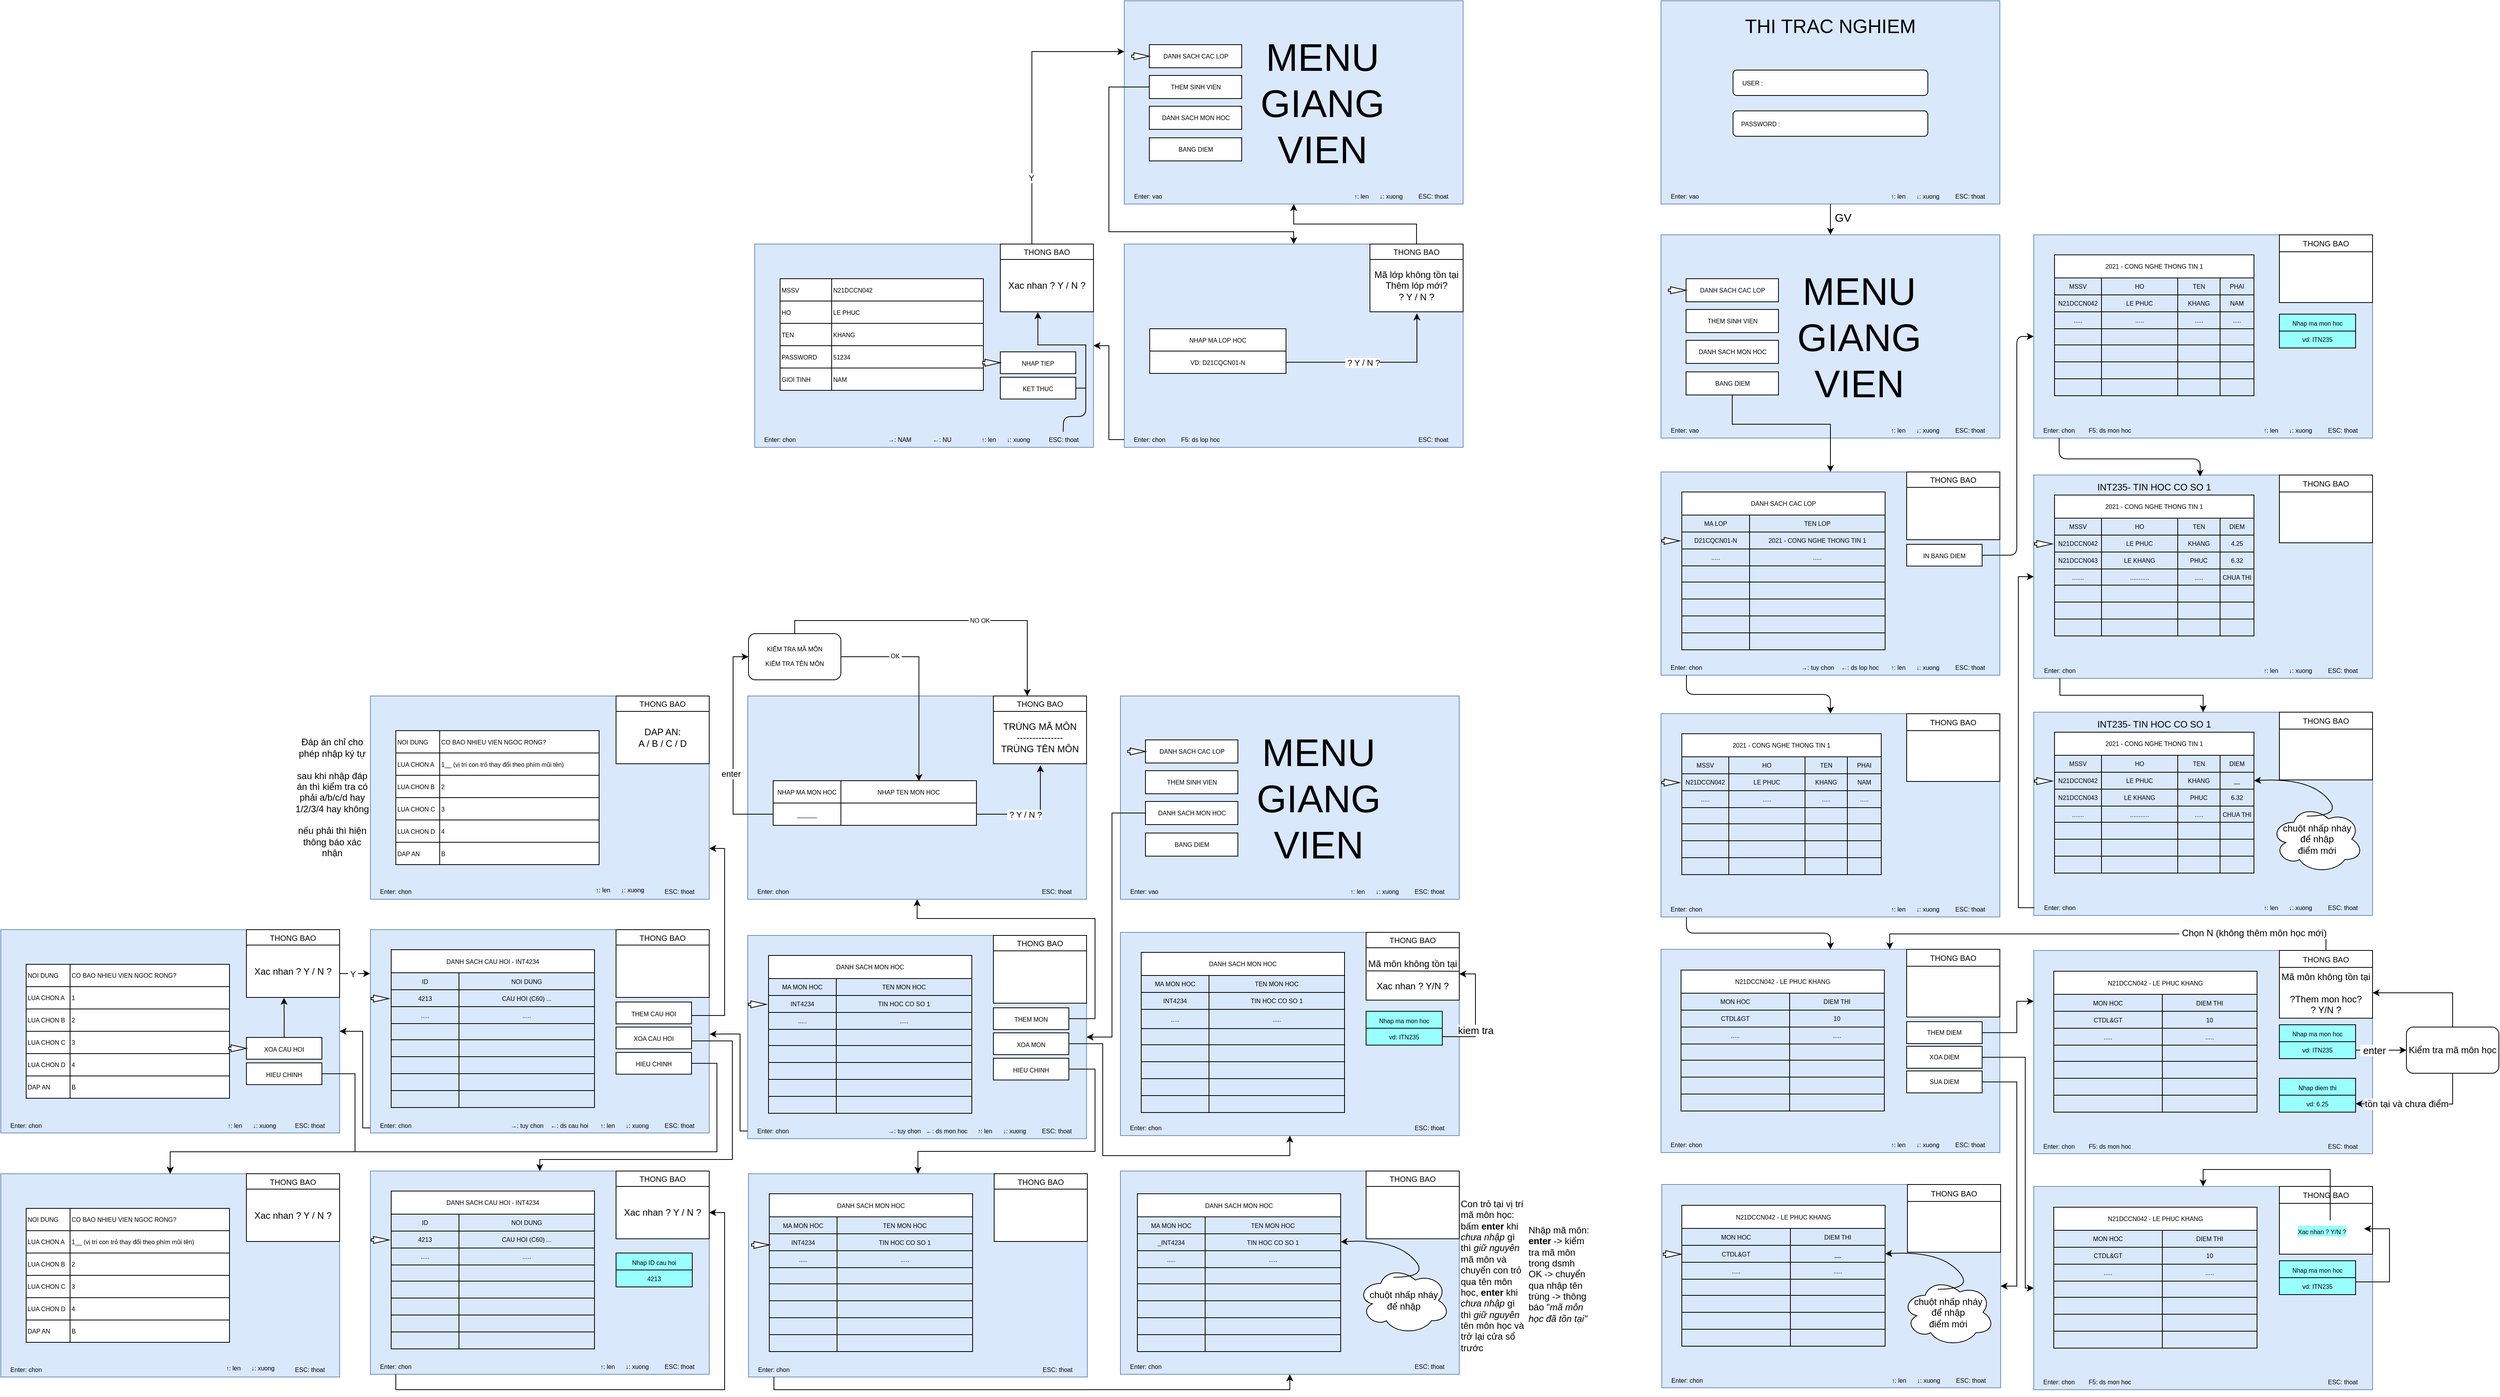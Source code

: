 <mxfile version="13.9.9" type="device"><diagram id="C701r_3FOwc5ziDykObI" name="Trang-1"><mxGraphModel dx="4630" dy="552" grid="1" gridSize="10" guides="1" tooltips="1" connect="1" arrows="1" fold="1" page="1" pageScale="1" pageWidth="850" pageHeight="1100" math="0" shadow="0"><root><mxCell id="0"/><mxCell id="1" parent="0"/><mxCell id="Cg1mRJU7CG3R1oIPgV05-1" value="" style="group;fontSize=8;" parent="1" vertex="1" connectable="0"><mxGeometry x="-1100" width="440" height="264" as="geometry"/></mxCell><mxCell id="Cg1mRJU7CG3R1oIPgV05-2" value="" style="group;fillColor=#dae8fc;strokeColor=#6c8ebf;fontSize=8;" parent="Cg1mRJU7CG3R1oIPgV05-1" vertex="1" connectable="0"><mxGeometry width="440" height="264" as="geometry"/></mxCell><mxCell id="Cg1mRJU7CG3R1oIPgV05-3" value="" style="rounded=0;whiteSpace=wrap;html=1;fillColor=#dae8fc;strokeColor=#6c8ebf;fontSize=8;" parent="Cg1mRJU7CG3R1oIPgV05-2" vertex="1"><mxGeometry width="440" height="264" as="geometry"/></mxCell><mxCell id="Cg1mRJU7CG3R1oIPgV05-4" value="ESC: thoat" style="text;html=1;strokeColor=none;fillColor=none;align=center;verticalAlign=middle;whiteSpace=wrap;rounded=0;fontSize=8;" parent="Cg1mRJU7CG3R1oIPgV05-2" vertex="1"><mxGeometry x="361.5" y="244" width="78.5" height="20" as="geometry"/></mxCell><mxCell id="Cg1mRJU7CG3R1oIPgV05-5" value="↑: len" style="text;html=1;strokeColor=none;fillColor=none;align=center;verticalAlign=middle;whiteSpace=wrap;rounded=0;fontSize=8;" parent="Cg1mRJU7CG3R1oIPgV05-2" vertex="1"><mxGeometry x="286" y="244" width="44" height="20" as="geometry"/></mxCell><mxCell id="Cg1mRJU7CG3R1oIPgV05-6" value="↓: xuong" style="text;html=1;strokeColor=none;fillColor=none;align=center;verticalAlign=middle;whiteSpace=wrap;rounded=0;fontSize=8;" parent="Cg1mRJU7CG3R1oIPgV05-2" vertex="1"><mxGeometry x="319" y="244" width="55" height="20" as="geometry"/></mxCell><mxCell id="Cg1mRJU7CG3R1oIPgV05-7" value="Enter: vao" style="text;html=1;strokeColor=none;fillColor=none;align=center;verticalAlign=middle;whiteSpace=wrap;rounded=0;fontSize=8;" parent="Cg1mRJU7CG3R1oIPgV05-2" vertex="1"><mxGeometry y="244" width="62" height="20" as="geometry"/></mxCell><mxCell id="Cg1mRJU7CG3R1oIPgV05-8" value="&lt;font style=&quot;font-size: 25px&quot;&gt;THI TRAC NGHIEM&lt;/font&gt;" style="text;html=1;strokeColor=none;fillColor=none;align=center;verticalAlign=middle;whiteSpace=wrap;rounded=0;fontSize=8;" parent="Cg1mRJU7CG3R1oIPgV05-1" vertex="1"><mxGeometry x="77" y="22" width="286" height="20" as="geometry"/></mxCell><mxCell id="Cg1mRJU7CG3R1oIPgV05-9" value="" style="rounded=1;whiteSpace=wrap;html=1;fontSize=8;" parent="Cg1mRJU7CG3R1oIPgV05-1" vertex="1"><mxGeometry x="93.5" y="90" width="253" height="33" as="geometry"/></mxCell><mxCell id="Cg1mRJU7CG3R1oIPgV05-10" value="" style="rounded=1;whiteSpace=wrap;html=1;fontSize=8;" parent="Cg1mRJU7CG3R1oIPgV05-1" vertex="1"><mxGeometry x="93.5" y="143" width="253" height="33" as="geometry"/></mxCell><mxCell id="Cg1mRJU7CG3R1oIPgV05-11" value="USER :" style="text;html=1;strokeColor=none;fillColor=none;align=center;verticalAlign=middle;whiteSpace=wrap;rounded=0;fontSize=8;" parent="Cg1mRJU7CG3R1oIPgV05-1" vertex="1"><mxGeometry x="93.5" y="96.5" width="49.5" height="20" as="geometry"/></mxCell><mxCell id="Cg1mRJU7CG3R1oIPgV05-12" value="PASSWORD :&amp;nbsp;" style="text;html=1;strokeColor=none;fillColor=none;align=center;verticalAlign=middle;whiteSpace=wrap;rounded=0;fontSize=8;" parent="Cg1mRJU7CG3R1oIPgV05-1" vertex="1"><mxGeometry x="93.5" y="149.5" width="73" height="20" as="geometry"/></mxCell><mxCell id="Cg1mRJU7CG3R1oIPgV05-13" value="" style="group;fontSize=8;" parent="1" vertex="1" connectable="0"><mxGeometry x="-1100" y="308" width="440" height="264" as="geometry"/></mxCell><mxCell id="Cg1mRJU7CG3R1oIPgV05-14" value="" style="group;fontSize=8;" parent="Cg1mRJU7CG3R1oIPgV05-13" vertex="1" connectable="0"><mxGeometry y="-4" width="440" height="264" as="geometry"/></mxCell><mxCell id="Cg1mRJU7CG3R1oIPgV05-15" value="" style="group;fontSize=8;" parent="Cg1mRJU7CG3R1oIPgV05-14" vertex="1" connectable="0"><mxGeometry width="440" height="264" as="geometry"/></mxCell><mxCell id="Cg1mRJU7CG3R1oIPgV05-16" value="" style="rounded=0;whiteSpace=wrap;html=1;fillColor=#dae8fc;strokeColor=#6c8ebf;fontSize=8;" parent="Cg1mRJU7CG3R1oIPgV05-15" vertex="1"><mxGeometry width="440" height="264" as="geometry"/></mxCell><mxCell id="Cg1mRJU7CG3R1oIPgV05-17" value="ESC: thoat" style="text;html=1;strokeColor=none;fillColor=none;align=center;verticalAlign=middle;whiteSpace=wrap;rounded=0;fontSize=8;" parent="Cg1mRJU7CG3R1oIPgV05-15" vertex="1"><mxGeometry x="361.5" y="244" width="78.5" height="20" as="geometry"/></mxCell><mxCell id="Cg1mRJU7CG3R1oIPgV05-18" value="↑: len" style="text;html=1;strokeColor=none;fillColor=none;align=center;verticalAlign=middle;whiteSpace=wrap;rounded=0;fontSize=8;" parent="Cg1mRJU7CG3R1oIPgV05-15" vertex="1"><mxGeometry x="286" y="244" width="44" height="20" as="geometry"/></mxCell><mxCell id="Cg1mRJU7CG3R1oIPgV05-19" value="↓: xuong" style="text;html=1;strokeColor=none;fillColor=none;align=center;verticalAlign=middle;whiteSpace=wrap;rounded=0;fontSize=8;" parent="Cg1mRJU7CG3R1oIPgV05-15" vertex="1"><mxGeometry x="319" y="244" width="55" height="20" as="geometry"/></mxCell><mxCell id="Cg1mRJU7CG3R1oIPgV05-20" value="Enter: vao" style="text;html=1;strokeColor=none;fillColor=none;align=center;verticalAlign=middle;whiteSpace=wrap;rounded=0;fontSize=8;" parent="Cg1mRJU7CG3R1oIPgV05-15" vertex="1"><mxGeometry y="244" width="62" height="20" as="geometry"/></mxCell><mxCell id="Cg1mRJU7CG3R1oIPgV05-21" value="&lt;font style=&quot;font-size: 50px;&quot;&gt;MENU GIANG VIEN&lt;/font&gt;" style="text;html=1;strokeColor=none;fillColor=none;align=center;verticalAlign=middle;whiteSpace=wrap;rounded=0;fontSize=50;" parent="Cg1mRJU7CG3R1oIPgV05-15" vertex="1"><mxGeometry x="152.5" y="28" width="209" height="209" as="geometry"/></mxCell><mxCell id="Cg1mRJU7CG3R1oIPgV05-22" value="BANG DIEM" style="rounded=0;whiteSpace=wrap;html=1;direction=west;fontSize=8;" parent="Cg1mRJU7CG3R1oIPgV05-15" vertex="1"><mxGeometry x="32.5" y="178" width="120" height="30" as="geometry"/></mxCell><mxCell id="Cg1mRJU7CG3R1oIPgV05-23" value="DANH SACH MON HOC" style="rounded=0;whiteSpace=wrap;html=1;direction=west;fontSize=8;" parent="Cg1mRJU7CG3R1oIPgV05-15" vertex="1"><mxGeometry x="32.5" y="137" width="120" height="30" as="geometry"/></mxCell><mxCell id="Cg1mRJU7CG3R1oIPgV05-24" value="THEM SINH VIEN" style="rounded=0;whiteSpace=wrap;html=1;direction=west;fontSize=8;" parent="Cg1mRJU7CG3R1oIPgV05-15" vertex="1"><mxGeometry x="32.5" y="97" width="120" height="30" as="geometry"/></mxCell><mxCell id="Cg1mRJU7CG3R1oIPgV05-25" value="DANH SACH CAC LOP" style="rounded=0;whiteSpace=wrap;html=1;direction=west;fontSize=8;" parent="Cg1mRJU7CG3R1oIPgV05-15" vertex="1"><mxGeometry x="32.5" y="57" width="120" height="30" as="geometry"/></mxCell><mxCell id="Cg1mRJU7CG3R1oIPgV05-26" value="" style="html=1;shadow=0;dashed=0;align=center;verticalAlign=middle;shape=mxgraph.arrows2.arrow;dy=0.67;dx=20;notch=0;fontSize=8;" parent="Cg1mRJU7CG3R1oIPgV05-15" vertex="1"><mxGeometry x="9.5" y="67.5" width="23" height="9" as="geometry"/></mxCell><mxCell id="Cg1mRJU7CG3R1oIPgV05-27" style="edgeStyle=orthogonalEdgeStyle;rounded=0;orthogonalLoop=1;jettySize=auto;html=1;fontSize=8;" parent="1" source="Cg1mRJU7CG3R1oIPgV05-3" target="Cg1mRJU7CG3R1oIPgV05-16" edge="1"><mxGeometry relative="1" as="geometry"/></mxCell><mxCell id="Cg1mRJU7CG3R1oIPgV05-28" value="GV" style="text;html=1;strokeColor=none;fillColor=none;align=center;verticalAlign=middle;whiteSpace=wrap;rounded=0;fontSize=15;" parent="1" vertex="1"><mxGeometry x="-880" y="275" width="33" height="11" as="geometry"/></mxCell><mxCell id="Cg1mRJU7CG3R1oIPgV05-29" value="\" style="group;fontSize=8;" parent="1" vertex="1" connectable="0"><mxGeometry x="-1100" y="616" width="440" height="264" as="geometry"/></mxCell><mxCell id="Cg1mRJU7CG3R1oIPgV05-30" value="" style="group;fontSize=8;" parent="Cg1mRJU7CG3R1oIPgV05-29" vertex="1" connectable="0"><mxGeometry y="-4" width="440" height="264" as="geometry"/></mxCell><mxCell id="Cg1mRJU7CG3R1oIPgV05-31" value="" style="group;fontSize=8;" parent="Cg1mRJU7CG3R1oIPgV05-30" vertex="1" connectable="0"><mxGeometry width="440" height="264" as="geometry"/></mxCell><mxCell id="Cg1mRJU7CG3R1oIPgV05-32" value="" style="rounded=0;whiteSpace=wrap;html=1;fillColor=#dae8fc;strokeColor=#6c8ebf;fontSize=8;" parent="Cg1mRJU7CG3R1oIPgV05-31" vertex="1"><mxGeometry width="440" height="264" as="geometry"/></mxCell><mxCell id="Cg1mRJU7CG3R1oIPgV05-33" value="ESC: thoat" style="text;html=1;strokeColor=none;fillColor=none;align=center;verticalAlign=middle;whiteSpace=wrap;rounded=0;fontSize=8;" parent="Cg1mRJU7CG3R1oIPgV05-31" vertex="1"><mxGeometry x="361.5" y="244" width="78.5" height="20" as="geometry"/></mxCell><mxCell id="Cg1mRJU7CG3R1oIPgV05-34" value="↑: len" style="text;html=1;strokeColor=none;fillColor=none;align=center;verticalAlign=middle;whiteSpace=wrap;rounded=0;fontSize=8;" parent="Cg1mRJU7CG3R1oIPgV05-31" vertex="1"><mxGeometry x="286" y="244" width="44" height="20" as="geometry"/></mxCell><mxCell id="Cg1mRJU7CG3R1oIPgV05-35" value="↓: xuong" style="text;html=1;strokeColor=none;fillColor=none;align=center;verticalAlign=middle;whiteSpace=wrap;rounded=0;fontSize=8;" parent="Cg1mRJU7CG3R1oIPgV05-31" vertex="1"><mxGeometry x="319" y="244" width="55" height="20" as="geometry"/></mxCell><mxCell id="Cg1mRJU7CG3R1oIPgV05-36" value="Enter: chon" style="text;html=1;strokeColor=none;fillColor=none;align=center;verticalAlign=middle;whiteSpace=wrap;rounded=0;fontSize=8;" parent="Cg1mRJU7CG3R1oIPgV05-31" vertex="1"><mxGeometry y="244" width="66" height="20" as="geometry"/></mxCell><mxCell id="Cg1mRJU7CG3R1oIPgV05-37" value="&lt;span style=&quot;font-weight: normal; font-size: 8px;&quot;&gt;DANH SACH CAC LOP&lt;/span&gt;" style="shape=table;html=1;whiteSpace=wrap;startSize=30;container=1;collapsible=0;childLayout=tableLayout;fontStyle=1;align=center;fontSize=8;" parent="Cg1mRJU7CG3R1oIPgV05-31" vertex="1"><mxGeometry x="27" y="26" width="264" height="205" as="geometry"/></mxCell><mxCell id="Cg1mRJU7CG3R1oIPgV05-38" value="" style="shape=partialRectangle;html=1;whiteSpace=wrap;collapsible=0;dropTarget=0;pointerEvents=0;fillColor=none;top=0;left=0;bottom=0;right=0;points=[[0,0.5],[1,0.5]];portConstraint=eastwest;fontSize=8;" parent="Cg1mRJU7CG3R1oIPgV05-37" vertex="1"><mxGeometry y="30" width="264" height="22" as="geometry"/></mxCell><mxCell id="Cg1mRJU7CG3R1oIPgV05-39" value="MA LOP" style="shape=partialRectangle;html=1;whiteSpace=wrap;connectable=0;fillColor=none;top=0;left=0;bottom=0;right=0;overflow=hidden;fontSize=8;" parent="Cg1mRJU7CG3R1oIPgV05-38" vertex="1"><mxGeometry width="88" height="22" as="geometry"/></mxCell><mxCell id="Cg1mRJU7CG3R1oIPgV05-40" value="TEN LOP" style="shape=partialRectangle;html=1;whiteSpace=wrap;connectable=0;fillColor=none;top=0;left=0;bottom=0;right=0;overflow=hidden;fontSize=8;" parent="Cg1mRJU7CG3R1oIPgV05-38" vertex="1"><mxGeometry x="88" width="176" height="22" as="geometry"/></mxCell><mxCell id="Cg1mRJU7CG3R1oIPgV05-41" style="shape=partialRectangle;html=1;whiteSpace=wrap;collapsible=0;dropTarget=0;pointerEvents=0;fillColor=none;top=0;left=0;bottom=0;right=0;points=[[0,0.5],[1,0.5]];portConstraint=eastwest;fontSize=8;" parent="Cg1mRJU7CG3R1oIPgV05-37" vertex="1"><mxGeometry y="52" width="264" height="22" as="geometry"/></mxCell><mxCell id="Cg1mRJU7CG3R1oIPgV05-42" value="D21CQCN01-N" style="shape=partialRectangle;html=1;whiteSpace=wrap;connectable=0;fillColor=none;top=0;left=0;bottom=0;right=0;overflow=hidden;fontSize=8;" parent="Cg1mRJU7CG3R1oIPgV05-41" vertex="1"><mxGeometry width="88" height="22" as="geometry"/></mxCell><mxCell id="Cg1mRJU7CG3R1oIPgV05-43" value="2021 - CONG NGHE THONG TIN 1" style="shape=partialRectangle;html=1;whiteSpace=wrap;connectable=0;fillColor=none;top=0;left=0;bottom=0;right=0;overflow=hidden;fontSize=8;" parent="Cg1mRJU7CG3R1oIPgV05-41" vertex="1"><mxGeometry x="88" width="176" height="22" as="geometry"/></mxCell><mxCell id="Cg1mRJU7CG3R1oIPgV05-44" style="shape=partialRectangle;html=1;whiteSpace=wrap;collapsible=0;dropTarget=0;pointerEvents=0;fillColor=none;top=0;left=0;bottom=0;right=0;points=[[0,0.5],[1,0.5]];portConstraint=eastwest;fontSize=8;" parent="Cg1mRJU7CG3R1oIPgV05-37" vertex="1"><mxGeometry y="74" width="264" height="22" as="geometry"/></mxCell><mxCell id="Cg1mRJU7CG3R1oIPgV05-45" value="....." style="shape=partialRectangle;html=1;whiteSpace=wrap;connectable=0;fillColor=none;top=0;left=0;bottom=0;right=0;overflow=hidden;fontSize=8;" parent="Cg1mRJU7CG3R1oIPgV05-44" vertex="1"><mxGeometry width="88" height="22" as="geometry"/></mxCell><mxCell id="Cg1mRJU7CG3R1oIPgV05-46" value="....." style="shape=partialRectangle;html=1;whiteSpace=wrap;connectable=0;fillColor=none;top=0;left=0;bottom=0;right=0;overflow=hidden;fontSize=8;" parent="Cg1mRJU7CG3R1oIPgV05-44" vertex="1"><mxGeometry x="88" width="176" height="22" as="geometry"/></mxCell><mxCell id="Cg1mRJU7CG3R1oIPgV05-47" style="shape=partialRectangle;html=1;whiteSpace=wrap;collapsible=0;dropTarget=0;pointerEvents=0;fillColor=none;top=0;left=0;bottom=0;right=0;points=[[0,0.5],[1,0.5]];portConstraint=eastwest;fontSize=8;" parent="Cg1mRJU7CG3R1oIPgV05-37" vertex="1"><mxGeometry y="96" width="264" height="21" as="geometry"/></mxCell><mxCell id="Cg1mRJU7CG3R1oIPgV05-48" style="shape=partialRectangle;html=1;whiteSpace=wrap;connectable=0;fillColor=none;top=0;left=0;bottom=0;right=0;overflow=hidden;fontSize=8;" parent="Cg1mRJU7CG3R1oIPgV05-47" vertex="1"><mxGeometry width="88" height="21" as="geometry"/></mxCell><mxCell id="Cg1mRJU7CG3R1oIPgV05-49" style="shape=partialRectangle;html=1;whiteSpace=wrap;connectable=0;fillColor=none;top=0;left=0;bottom=0;right=0;overflow=hidden;fontSize=8;" parent="Cg1mRJU7CG3R1oIPgV05-47" vertex="1"><mxGeometry x="88" width="176" height="21" as="geometry"/></mxCell><mxCell id="Cg1mRJU7CG3R1oIPgV05-50" style="shape=partialRectangle;html=1;whiteSpace=wrap;collapsible=0;dropTarget=0;pointerEvents=0;fillColor=none;top=0;left=0;bottom=0;right=0;points=[[0,0.5],[1,0.5]];portConstraint=eastwest;fontSize=8;" parent="Cg1mRJU7CG3R1oIPgV05-37" vertex="1"><mxGeometry y="117" width="264" height="22" as="geometry"/></mxCell><mxCell id="Cg1mRJU7CG3R1oIPgV05-51" style="shape=partialRectangle;html=1;whiteSpace=wrap;connectable=0;fillColor=none;top=0;left=0;bottom=0;right=0;overflow=hidden;fontSize=8;" parent="Cg1mRJU7CG3R1oIPgV05-50" vertex="1"><mxGeometry width="88" height="22" as="geometry"/></mxCell><mxCell id="Cg1mRJU7CG3R1oIPgV05-52" style="shape=partialRectangle;html=1;whiteSpace=wrap;connectable=0;fillColor=none;top=0;left=0;bottom=0;right=0;overflow=hidden;fontSize=8;" parent="Cg1mRJU7CG3R1oIPgV05-50" vertex="1"><mxGeometry x="88" width="176" height="22" as="geometry"/></mxCell><mxCell id="Cg1mRJU7CG3R1oIPgV05-53" value="" style="shape=partialRectangle;html=1;whiteSpace=wrap;collapsible=0;dropTarget=0;pointerEvents=0;fillColor=none;top=0;left=0;bottom=0;right=0;points=[[0,0.5],[1,0.5]];portConstraint=eastwest;fontSize=8;" parent="Cg1mRJU7CG3R1oIPgV05-37" vertex="1"><mxGeometry y="139" width="264" height="22" as="geometry"/></mxCell><mxCell id="Cg1mRJU7CG3R1oIPgV05-54" value="" style="shape=partialRectangle;html=1;whiteSpace=wrap;connectable=0;fillColor=none;top=0;left=0;bottom=0;right=0;overflow=hidden;fontSize=8;" parent="Cg1mRJU7CG3R1oIPgV05-53" vertex="1"><mxGeometry width="88" height="22" as="geometry"/></mxCell><mxCell id="Cg1mRJU7CG3R1oIPgV05-55" value="" style="shape=partialRectangle;html=1;whiteSpace=wrap;connectable=0;fillColor=none;top=0;left=0;bottom=0;right=0;overflow=hidden;fontSize=8;" parent="Cg1mRJU7CG3R1oIPgV05-53" vertex="1"><mxGeometry x="88" width="176" height="22" as="geometry"/></mxCell><mxCell id="Cg1mRJU7CG3R1oIPgV05-56" value="" style="shape=partialRectangle;html=1;whiteSpace=wrap;collapsible=0;dropTarget=0;pointerEvents=0;fillColor=none;top=0;left=0;bottom=0;right=0;points=[[0,0.5],[1,0.5]];portConstraint=eastwest;fontSize=8;" parent="Cg1mRJU7CG3R1oIPgV05-37" vertex="1"><mxGeometry y="161" width="264" height="22" as="geometry"/></mxCell><mxCell id="Cg1mRJU7CG3R1oIPgV05-57" value="" style="shape=partialRectangle;html=1;whiteSpace=wrap;connectable=0;fillColor=none;top=0;left=0;bottom=0;right=0;overflow=hidden;fontSize=8;" parent="Cg1mRJU7CG3R1oIPgV05-56" vertex="1"><mxGeometry width="88" height="22" as="geometry"/></mxCell><mxCell id="Cg1mRJU7CG3R1oIPgV05-58" value="" style="shape=partialRectangle;html=1;whiteSpace=wrap;connectable=0;fillColor=none;top=0;left=0;bottom=0;right=0;overflow=hidden;fontSize=8;" parent="Cg1mRJU7CG3R1oIPgV05-56" vertex="1"><mxGeometry x="88" width="176" height="22" as="geometry"/></mxCell><mxCell id="Cg1mRJU7CG3R1oIPgV05-59" value="" style="shape=partialRectangle;html=1;whiteSpace=wrap;collapsible=0;dropTarget=0;pointerEvents=0;fillColor=none;top=0;left=0;bottom=0;right=0;points=[[0,0.5],[1,0.5]];portConstraint=eastwest;fontSize=8;" parent="Cg1mRJU7CG3R1oIPgV05-37" vertex="1"><mxGeometry y="183" width="264" height="22" as="geometry"/></mxCell><mxCell id="Cg1mRJU7CG3R1oIPgV05-60" value="" style="shape=partialRectangle;html=1;whiteSpace=wrap;connectable=0;fillColor=none;top=0;left=0;bottom=0;right=0;overflow=hidden;fontSize=8;" parent="Cg1mRJU7CG3R1oIPgV05-59" vertex="1"><mxGeometry width="88" height="22" as="geometry"/></mxCell><mxCell id="Cg1mRJU7CG3R1oIPgV05-61" value="" style="shape=partialRectangle;html=1;whiteSpace=wrap;connectable=0;fillColor=none;top=0;left=0;bottom=0;right=0;overflow=hidden;fontSize=8;" parent="Cg1mRJU7CG3R1oIPgV05-59" vertex="1"><mxGeometry x="88" width="176" height="22" as="geometry"/></mxCell><mxCell id="Cg1mRJU7CG3R1oIPgV05-62" value="" style="html=1;shadow=0;dashed=0;align=center;verticalAlign=middle;shape=mxgraph.arrows2.arrow;dy=0.67;dx=20;notch=0;fontSize=8;" parent="Cg1mRJU7CG3R1oIPgV05-31" vertex="1"><mxGeometry x="1" y="85" width="23" height="9" as="geometry"/></mxCell><mxCell id="Cg1mRJU7CG3R1oIPgV05-63" value="" style="shape=table;html=1;whiteSpace=wrap;startSize=0;container=1;collapsible=0;childLayout=tableLayout;fontSize=50;" parent="Cg1mRJU7CG3R1oIPgV05-31" vertex="1"><mxGeometry x="319" width="121" height="88" as="geometry"/></mxCell><mxCell id="Cg1mRJU7CG3R1oIPgV05-64" value="" style="shape=partialRectangle;html=1;whiteSpace=wrap;collapsible=0;dropTarget=0;pointerEvents=0;fillColor=none;top=0;left=0;bottom=0;right=0;points=[[0,0.5],[1,0.5]];portConstraint=eastwest;" parent="Cg1mRJU7CG3R1oIPgV05-63" vertex="1"><mxGeometry width="121" height="20" as="geometry"/></mxCell><mxCell id="Cg1mRJU7CG3R1oIPgV05-65" value="&lt;font style=&quot;font-size: 10px&quot;&gt;THONG BAO&lt;/font&gt;" style="shape=partialRectangle;html=1;whiteSpace=wrap;connectable=0;fillColor=none;top=0;left=0;bottom=0;right=0;overflow=hidden;" parent="Cg1mRJU7CG3R1oIPgV05-64" vertex="1"><mxGeometry width="121" height="20" as="geometry"/></mxCell><mxCell id="Cg1mRJU7CG3R1oIPgV05-66" value="" style="shape=partialRectangle;html=1;whiteSpace=wrap;collapsible=0;dropTarget=0;pointerEvents=0;fillColor=none;top=0;left=0;bottom=0;right=0;points=[[0,0.5],[1,0.5]];portConstraint=eastwest;" parent="Cg1mRJU7CG3R1oIPgV05-63" vertex="1"><mxGeometry y="20" width="121" height="68" as="geometry"/></mxCell><mxCell id="Cg1mRJU7CG3R1oIPgV05-67" value="" style="shape=partialRectangle;html=1;whiteSpace=wrap;connectable=0;fillColor=none;top=0;left=0;bottom=0;right=0;overflow=hidden;" parent="Cg1mRJU7CG3R1oIPgV05-66" vertex="1"><mxGeometry width="121" height="68" as="geometry"/></mxCell><mxCell id="Cg1mRJU7CG3R1oIPgV05-68" value="&lt;font style=&quot;font-size: 8px&quot;&gt;IN BANG DIEM &lt;br&gt;&lt;/font&gt;" style="rounded=0;whiteSpace=wrap;html=1;verticalAlign=top;" parent="Cg1mRJU7CG3R1oIPgV05-31" vertex="1"><mxGeometry x="319" y="94" width="98" height="28.25" as="geometry"/></mxCell><mxCell id="Cg1mRJU7CG3R1oIPgV05-69" value="&lt;font style=&quot;font-size: 8px&quot;&gt;←: ds lop hoc&lt;/font&gt;" style="text;html=1;strokeColor=none;fillColor=none;align=center;verticalAlign=middle;whiteSpace=wrap;rounded=0;fontSize=8;" parent="Cg1mRJU7CG3R1oIPgV05-31" vertex="1"><mxGeometry x="220" y="244" width="77" height="20" as="geometry"/></mxCell><mxCell id="Cg1mRJU7CG3R1oIPgV05-70" value="&lt;font style=&quot;font-size: 8px;&quot;&gt;→: tuy chon&lt;/font&gt;" style="text;html=1;strokeColor=none;fillColor=none;align=center;verticalAlign=middle;whiteSpace=wrap;rounded=0;fontSize=8;" parent="Cg1mRJU7CG3R1oIPgV05-31" vertex="1"><mxGeometry x="165" y="244" width="77" height="20" as="geometry"/></mxCell><mxCell id="Cg1mRJU7CG3R1oIPgV05-71" value="" style="group;fontSize=8;" parent="1" vertex="1" connectable="0"><mxGeometry x="-1100" y="1232" width="440" height="264" as="geometry"/></mxCell><mxCell id="Cg1mRJU7CG3R1oIPgV05-72" value="" style="group;fontSize=8;" parent="Cg1mRJU7CG3R1oIPgV05-71" vertex="1" connectable="0"><mxGeometry width="440" height="264" as="geometry"/></mxCell><mxCell id="Cg1mRJU7CG3R1oIPgV05-73" value="" style="rounded=0;whiteSpace=wrap;html=1;fillColor=#dae8fc;strokeColor=#6c8ebf;fontSize=8;" parent="Cg1mRJU7CG3R1oIPgV05-72" vertex="1"><mxGeometry width="440" height="264" as="geometry"/></mxCell><mxCell id="Cg1mRJU7CG3R1oIPgV05-74" value="ESC: thoat" style="text;html=1;strokeColor=none;fillColor=none;align=center;verticalAlign=middle;whiteSpace=wrap;rounded=0;fontSize=8;" parent="Cg1mRJU7CG3R1oIPgV05-72" vertex="1"><mxGeometry x="361.5" y="244" width="78.5" height="20" as="geometry"/></mxCell><mxCell id="Cg1mRJU7CG3R1oIPgV05-75" value="↑: len" style="text;html=1;strokeColor=none;fillColor=none;align=center;verticalAlign=middle;whiteSpace=wrap;rounded=0;fontSize=8;" parent="Cg1mRJU7CG3R1oIPgV05-72" vertex="1"><mxGeometry x="286" y="244" width="44" height="20" as="geometry"/></mxCell><mxCell id="Cg1mRJU7CG3R1oIPgV05-76" value="↓: xuong" style="text;html=1;strokeColor=none;fillColor=none;align=center;verticalAlign=middle;whiteSpace=wrap;rounded=0;fontSize=8;" parent="Cg1mRJU7CG3R1oIPgV05-72" vertex="1"><mxGeometry x="319" y="244" width="55" height="20" as="geometry"/></mxCell><mxCell id="Cg1mRJU7CG3R1oIPgV05-77" value="Enter: chon" style="text;html=1;strokeColor=none;fillColor=none;align=center;verticalAlign=middle;whiteSpace=wrap;rounded=0;fontSize=8;" parent="Cg1mRJU7CG3R1oIPgV05-72" vertex="1"><mxGeometry y="244" width="66" height="20" as="geometry"/></mxCell><mxCell id="Cg1mRJU7CG3R1oIPgV05-78" value="THEM DIEM" style="rounded=0;whiteSpace=wrap;html=1;fontSize=8;" parent="Cg1mRJU7CG3R1oIPgV05-72" vertex="1"><mxGeometry x="319" y="94" width="98" height="28.5" as="geometry"/></mxCell><mxCell id="Cg1mRJU7CG3R1oIPgV05-79" value="XOA DIEM" style="rounded=0;whiteSpace=wrap;html=1;fontSize=8;" parent="Cg1mRJU7CG3R1oIPgV05-72" vertex="1"><mxGeometry x="319" y="126" width="98" height="28.5" as="geometry"/></mxCell><mxCell id="Cg1mRJU7CG3R1oIPgV05-80" value="SUA DIEM" style="rounded=0;whiteSpace=wrap;html=1;fontSize=8;" parent="Cg1mRJU7CG3R1oIPgV05-72" vertex="1"><mxGeometry x="319" y="158" width="98" height="28.5" as="geometry"/></mxCell><mxCell id="Cg1mRJU7CG3R1oIPgV05-81" value="" style="shape=table;html=1;whiteSpace=wrap;startSize=0;container=1;collapsible=0;childLayout=tableLayout;fontSize=50;" parent="Cg1mRJU7CG3R1oIPgV05-72" vertex="1"><mxGeometry x="319" width="121" height="88" as="geometry"/></mxCell><mxCell id="Cg1mRJU7CG3R1oIPgV05-82" value="" style="shape=partialRectangle;html=1;whiteSpace=wrap;collapsible=0;dropTarget=0;pointerEvents=0;fillColor=none;top=0;left=0;bottom=0;right=0;points=[[0,0.5],[1,0.5]];portConstraint=eastwest;" parent="Cg1mRJU7CG3R1oIPgV05-81" vertex="1"><mxGeometry width="121" height="22" as="geometry"/></mxCell><mxCell id="Cg1mRJU7CG3R1oIPgV05-83" value="&lt;font style=&quot;font-size: 10px&quot;&gt;THONG BAO&lt;/font&gt;" style="shape=partialRectangle;html=1;whiteSpace=wrap;connectable=0;fillColor=none;top=0;left=0;bottom=0;right=0;overflow=hidden;" parent="Cg1mRJU7CG3R1oIPgV05-82" vertex="1"><mxGeometry width="121" height="22" as="geometry"/></mxCell><mxCell id="Cg1mRJU7CG3R1oIPgV05-84" value="" style="shape=partialRectangle;html=1;whiteSpace=wrap;collapsible=0;dropTarget=0;pointerEvents=0;fillColor=none;top=0;left=0;bottom=0;right=0;points=[[0,0.5],[1,0.5]];portConstraint=eastwest;" parent="Cg1mRJU7CG3R1oIPgV05-81" vertex="1"><mxGeometry y="22" width="121" height="66" as="geometry"/></mxCell><mxCell id="Cg1mRJU7CG3R1oIPgV05-85" value="" style="shape=partialRectangle;html=1;whiteSpace=wrap;connectable=0;fillColor=none;top=0;left=0;bottom=0;right=0;overflow=hidden;" parent="Cg1mRJU7CG3R1oIPgV05-84" vertex="1"><mxGeometry width="121" height="66" as="geometry"/></mxCell><mxCell id="Cg1mRJU7CG3R1oIPgV05-86" value="&lt;span style=&quot;font-weight: 400&quot;&gt;N21DCCN042 - LE PHUC KHANG&lt;/span&gt;" style="shape=table;html=1;whiteSpace=wrap;startSize=30;container=1;collapsible=0;childLayout=tableLayout;fontStyle=1;align=center;fontSize=8;" parent="Cg1mRJU7CG3R1oIPgV05-72" vertex="1"><mxGeometry x="26" y="27" width="264" height="183" as="geometry"/></mxCell><mxCell id="Cg1mRJU7CG3R1oIPgV05-87" value="" style="shape=partialRectangle;html=1;whiteSpace=wrap;collapsible=0;dropTarget=0;pointerEvents=0;fillColor=none;top=0;left=0;bottom=0;right=0;points=[[0,0.5],[1,0.5]];portConstraint=eastwest;fontSize=8;" parent="Cg1mRJU7CG3R1oIPgV05-86" vertex="1"><mxGeometry y="30" width="264" height="22" as="geometry"/></mxCell><mxCell id="Cg1mRJU7CG3R1oIPgV05-88" value="MON HOC" style="shape=partialRectangle;html=1;whiteSpace=wrap;connectable=0;fillColor=none;top=0;left=0;bottom=0;right=0;overflow=hidden;fontSize=8;" parent="Cg1mRJU7CG3R1oIPgV05-87" vertex="1"><mxGeometry width="141" height="22" as="geometry"/></mxCell><mxCell id="Cg1mRJU7CG3R1oIPgV05-89" value="DIEM THI" style="shape=partialRectangle;html=1;whiteSpace=wrap;connectable=0;fillColor=none;top=0;left=0;bottom=0;right=0;overflow=hidden;fontSize=8;" parent="Cg1mRJU7CG3R1oIPgV05-87" vertex="1"><mxGeometry x="141" width="123" height="22" as="geometry"/></mxCell><mxCell id="Cg1mRJU7CG3R1oIPgV05-90" style="shape=partialRectangle;html=1;whiteSpace=wrap;collapsible=0;dropTarget=0;pointerEvents=0;fillColor=none;top=0;left=0;bottom=0;right=0;points=[[0,0.5],[1,0.5]];portConstraint=eastwest;fontSize=8;" parent="Cg1mRJU7CG3R1oIPgV05-86" vertex="1"><mxGeometry y="52" width="264" height="22" as="geometry"/></mxCell><mxCell id="Cg1mRJU7CG3R1oIPgV05-91" value="CTDL&amp;amp;GT" style="shape=partialRectangle;html=1;whiteSpace=wrap;connectable=0;fillColor=none;top=0;left=0;bottom=0;right=0;overflow=hidden;fontSize=8;" parent="Cg1mRJU7CG3R1oIPgV05-90" vertex="1"><mxGeometry width="141" height="22" as="geometry"/></mxCell><mxCell id="Cg1mRJU7CG3R1oIPgV05-92" value="10" style="shape=partialRectangle;html=1;whiteSpace=wrap;connectable=0;fillColor=none;top=0;left=0;bottom=0;right=0;overflow=hidden;fontSize=8;" parent="Cg1mRJU7CG3R1oIPgV05-90" vertex="1"><mxGeometry x="141" width="123" height="22" as="geometry"/></mxCell><mxCell id="Cg1mRJU7CG3R1oIPgV05-93" style="shape=partialRectangle;html=1;whiteSpace=wrap;collapsible=0;dropTarget=0;pointerEvents=0;fillColor=none;top=0;left=0;bottom=0;right=0;points=[[0,0.5],[1,0.5]];portConstraint=eastwest;fontSize=8;" parent="Cg1mRJU7CG3R1oIPgV05-86" vertex="1"><mxGeometry y="74" width="264" height="22" as="geometry"/></mxCell><mxCell id="Cg1mRJU7CG3R1oIPgV05-94" value="....." style="shape=partialRectangle;html=1;whiteSpace=wrap;connectable=0;fillColor=none;top=0;left=0;bottom=0;right=0;overflow=hidden;fontSize=8;" parent="Cg1mRJU7CG3R1oIPgV05-93" vertex="1"><mxGeometry width="141" height="22" as="geometry"/></mxCell><mxCell id="Cg1mRJU7CG3R1oIPgV05-95" value="....." style="shape=partialRectangle;html=1;whiteSpace=wrap;connectable=0;fillColor=none;top=0;left=0;bottom=0;right=0;overflow=hidden;fontSize=8;" parent="Cg1mRJU7CG3R1oIPgV05-93" vertex="1"><mxGeometry x="141" width="123" height="22" as="geometry"/></mxCell><mxCell id="Cg1mRJU7CG3R1oIPgV05-96" style="shape=partialRectangle;html=1;whiteSpace=wrap;collapsible=0;dropTarget=0;pointerEvents=0;fillColor=none;top=0;left=0;bottom=0;right=0;points=[[0,0.5],[1,0.5]];portConstraint=eastwest;fontSize=8;" parent="Cg1mRJU7CG3R1oIPgV05-86" vertex="1"><mxGeometry y="96" width="264" height="21" as="geometry"/></mxCell><mxCell id="Cg1mRJU7CG3R1oIPgV05-97" style="shape=partialRectangle;html=1;whiteSpace=wrap;connectable=0;fillColor=none;top=0;left=0;bottom=0;right=0;overflow=hidden;fontSize=8;" parent="Cg1mRJU7CG3R1oIPgV05-96" vertex="1"><mxGeometry width="141" height="21" as="geometry"/></mxCell><mxCell id="Cg1mRJU7CG3R1oIPgV05-98" style="shape=partialRectangle;html=1;whiteSpace=wrap;connectable=0;fillColor=none;top=0;left=0;bottom=0;right=0;overflow=hidden;fontSize=8;" parent="Cg1mRJU7CG3R1oIPgV05-96" vertex="1"><mxGeometry x="141" width="123" height="21" as="geometry"/></mxCell><mxCell id="Cg1mRJU7CG3R1oIPgV05-99" style="shape=partialRectangle;html=1;whiteSpace=wrap;collapsible=0;dropTarget=0;pointerEvents=0;fillColor=none;top=0;left=0;bottom=0;right=0;points=[[0,0.5],[1,0.5]];portConstraint=eastwest;fontSize=8;" parent="Cg1mRJU7CG3R1oIPgV05-86" vertex="1"><mxGeometry y="117" width="264" height="22" as="geometry"/></mxCell><mxCell id="Cg1mRJU7CG3R1oIPgV05-100" style="shape=partialRectangle;html=1;whiteSpace=wrap;connectable=0;fillColor=none;top=0;left=0;bottom=0;right=0;overflow=hidden;fontSize=8;" parent="Cg1mRJU7CG3R1oIPgV05-99" vertex="1"><mxGeometry width="141" height="22" as="geometry"/></mxCell><mxCell id="Cg1mRJU7CG3R1oIPgV05-101" style="shape=partialRectangle;html=1;whiteSpace=wrap;connectable=0;fillColor=none;top=0;left=0;bottom=0;right=0;overflow=hidden;fontSize=8;" parent="Cg1mRJU7CG3R1oIPgV05-99" vertex="1"><mxGeometry x="141" width="123" height="22" as="geometry"/></mxCell><mxCell id="Cg1mRJU7CG3R1oIPgV05-102" value="" style="shape=partialRectangle;html=1;whiteSpace=wrap;collapsible=0;dropTarget=0;pointerEvents=0;fillColor=none;top=0;left=0;bottom=0;right=0;points=[[0,0.5],[1,0.5]];portConstraint=eastwest;fontSize=8;" parent="Cg1mRJU7CG3R1oIPgV05-86" vertex="1"><mxGeometry y="139" width="264" height="22" as="geometry"/></mxCell><mxCell id="Cg1mRJU7CG3R1oIPgV05-103" value="" style="shape=partialRectangle;html=1;whiteSpace=wrap;connectable=0;fillColor=none;top=0;left=0;bottom=0;right=0;overflow=hidden;fontSize=8;" parent="Cg1mRJU7CG3R1oIPgV05-102" vertex="1"><mxGeometry width="141" height="22" as="geometry"/></mxCell><mxCell id="Cg1mRJU7CG3R1oIPgV05-104" value="" style="shape=partialRectangle;html=1;whiteSpace=wrap;connectable=0;fillColor=none;top=0;left=0;bottom=0;right=0;overflow=hidden;fontSize=8;" parent="Cg1mRJU7CG3R1oIPgV05-102" vertex="1"><mxGeometry x="141" width="123" height="22" as="geometry"/></mxCell><mxCell id="Cg1mRJU7CG3R1oIPgV05-105" value="" style="shape=partialRectangle;html=1;whiteSpace=wrap;collapsible=0;dropTarget=0;pointerEvents=0;fillColor=none;top=0;left=0;bottom=0;right=0;points=[[0,0.5],[1,0.5]];portConstraint=eastwest;fontSize=8;" parent="Cg1mRJU7CG3R1oIPgV05-86" vertex="1"><mxGeometry y="161" width="264" height="22" as="geometry"/></mxCell><mxCell id="Cg1mRJU7CG3R1oIPgV05-106" value="" style="shape=partialRectangle;html=1;whiteSpace=wrap;connectable=0;fillColor=none;top=0;left=0;bottom=0;right=0;overflow=hidden;fontSize=8;" parent="Cg1mRJU7CG3R1oIPgV05-105" vertex="1"><mxGeometry width="141" height="22" as="geometry"/></mxCell><mxCell id="Cg1mRJU7CG3R1oIPgV05-107" value="" style="shape=partialRectangle;html=1;whiteSpace=wrap;connectable=0;fillColor=none;top=0;left=0;bottom=0;right=0;overflow=hidden;fontSize=8;" parent="Cg1mRJU7CG3R1oIPgV05-105" vertex="1"><mxGeometry x="141" width="123" height="22" as="geometry"/></mxCell><mxCell id="Cg1mRJU7CG3R1oIPgV05-108" style="edgeStyle=orthogonalEdgeStyle;rounded=0;orthogonalLoop=1;jettySize=auto;html=1;entryX=0.5;entryY=0;entryDx=0;entryDy=0;exitX=0.5;exitY=0;exitDx=0;exitDy=0;" parent="1" source="Cg1mRJU7CG3R1oIPgV05-22" target="Cg1mRJU7CG3R1oIPgV05-32" edge="1"><mxGeometry relative="1" as="geometry"><Array as="points"><mxPoint x="-1007" y="550"/><mxPoint x="-880" y="550"/></Array></mxGeometry></mxCell><mxCell id="Cg1mRJU7CG3R1oIPgV05-109" value="" style="group;fontSize=8;" parent="1" vertex="1" connectable="0"><mxGeometry x="-616" y="616" width="440" height="264" as="geometry"/></mxCell><mxCell id="Cg1mRJU7CG3R1oIPgV05-110" value="" style="group;fontSize=8;" parent="Cg1mRJU7CG3R1oIPgV05-109" vertex="1" connectable="0"><mxGeometry width="440" height="264" as="geometry"/></mxCell><mxCell id="Cg1mRJU7CG3R1oIPgV05-111" value="" style="rounded=0;whiteSpace=wrap;html=1;fillColor=#dae8fc;strokeColor=#6c8ebf;fontSize=8;" parent="Cg1mRJU7CG3R1oIPgV05-110" vertex="1"><mxGeometry width="440" height="264" as="geometry"/></mxCell><mxCell id="Cg1mRJU7CG3R1oIPgV05-112" value="ESC: thoat" style="text;html=1;strokeColor=none;fillColor=none;align=center;verticalAlign=middle;whiteSpace=wrap;rounded=0;fontSize=8;" parent="Cg1mRJU7CG3R1oIPgV05-110" vertex="1"><mxGeometry x="361.5" y="244" width="78.5" height="20" as="geometry"/></mxCell><mxCell id="Cg1mRJU7CG3R1oIPgV05-113" value="↑: len" style="text;html=1;strokeColor=none;fillColor=none;align=center;verticalAlign=middle;whiteSpace=wrap;rounded=0;fontSize=8;" parent="Cg1mRJU7CG3R1oIPgV05-110" vertex="1"><mxGeometry x="286" y="244" width="44" height="20" as="geometry"/></mxCell><mxCell id="Cg1mRJU7CG3R1oIPgV05-114" value="↓: xuong" style="text;html=1;strokeColor=none;fillColor=none;align=center;verticalAlign=middle;whiteSpace=wrap;rounded=0;fontSize=8;" parent="Cg1mRJU7CG3R1oIPgV05-110" vertex="1"><mxGeometry x="319" y="244" width="55" height="20" as="geometry"/></mxCell><mxCell id="Cg1mRJU7CG3R1oIPgV05-115" value="&lt;span style=&quot;font-weight: normal; font-size: 8px;&quot;&gt;2021 - CONG NGHE THONG TIN 1&lt;/span&gt;" style="shape=table;html=1;whiteSpace=wrap;startSize=30;container=1;collapsible=0;childLayout=tableLayout;fontStyle=1;align=center;fontSize=8;" parent="Cg1mRJU7CG3R1oIPgV05-110" vertex="1"><mxGeometry x="27" y="26" width="259" height="183" as="geometry"/></mxCell><mxCell id="Cg1mRJU7CG3R1oIPgV05-116" value="" style="shape=partialRectangle;html=1;whiteSpace=wrap;collapsible=0;dropTarget=0;pointerEvents=0;fillColor=none;top=0;left=0;bottom=0;right=0;points=[[0,0.5],[1,0.5]];portConstraint=eastwest;fontSize=8;" parent="Cg1mRJU7CG3R1oIPgV05-115" vertex="1"><mxGeometry y="30" width="259" height="22" as="geometry"/></mxCell><mxCell id="Cg1mRJU7CG3R1oIPgV05-117" value="MSSV" style="shape=partialRectangle;html=1;whiteSpace=wrap;connectable=0;fillColor=none;top=0;left=0;bottom=0;right=0;overflow=hidden;fontSize=8;" parent="Cg1mRJU7CG3R1oIPgV05-116" vertex="1"><mxGeometry width="61" height="22" as="geometry"/></mxCell><mxCell id="Cg1mRJU7CG3R1oIPgV05-118" value="HO" style="shape=partialRectangle;html=1;whiteSpace=wrap;connectable=0;fillColor=none;top=0;left=0;bottom=0;right=0;overflow=hidden;fontSize=8;" parent="Cg1mRJU7CG3R1oIPgV05-116" vertex="1"><mxGeometry x="61" width="99" height="22" as="geometry"/></mxCell><mxCell id="Cg1mRJU7CG3R1oIPgV05-119" value="TEN" style="shape=partialRectangle;html=1;whiteSpace=wrap;connectable=0;fillColor=none;top=0;left=0;bottom=0;right=0;overflow=hidden;fontSize=8;" parent="Cg1mRJU7CG3R1oIPgV05-116" vertex="1"><mxGeometry x="160" width="55" height="22" as="geometry"/></mxCell><mxCell id="Cg1mRJU7CG3R1oIPgV05-120" value="DIEM" style="shape=partialRectangle;html=1;whiteSpace=wrap;connectable=0;fillColor=none;top=0;left=0;bottom=0;right=0;overflow=hidden;fontSize=8;" parent="Cg1mRJU7CG3R1oIPgV05-116" vertex="1"><mxGeometry x="215" width="44" height="22" as="geometry"/></mxCell><mxCell id="Cg1mRJU7CG3R1oIPgV05-121" style="shape=partialRectangle;html=1;whiteSpace=wrap;collapsible=0;dropTarget=0;pointerEvents=0;fillColor=none;top=0;left=0;bottom=0;right=0;points=[[0,0.5],[1,0.5]];portConstraint=eastwest;fontSize=8;" parent="Cg1mRJU7CG3R1oIPgV05-115" vertex="1"><mxGeometry y="52" width="259" height="22" as="geometry"/></mxCell><mxCell id="Cg1mRJU7CG3R1oIPgV05-122" value="N21DCCN042" style="shape=partialRectangle;html=1;whiteSpace=wrap;connectable=0;fillColor=none;top=0;left=0;bottom=0;right=0;overflow=hidden;fontSize=8;" parent="Cg1mRJU7CG3R1oIPgV05-121" vertex="1"><mxGeometry width="61" height="22" as="geometry"/></mxCell><mxCell id="Cg1mRJU7CG3R1oIPgV05-123" value="LE PHUC" style="shape=partialRectangle;html=1;whiteSpace=wrap;connectable=0;fillColor=none;top=0;left=0;bottom=0;right=0;overflow=hidden;fontSize=8;" parent="Cg1mRJU7CG3R1oIPgV05-121" vertex="1"><mxGeometry x="61" width="99" height="22" as="geometry"/></mxCell><mxCell id="Cg1mRJU7CG3R1oIPgV05-124" value="KHANG" style="shape=partialRectangle;html=1;whiteSpace=wrap;connectable=0;fillColor=none;top=0;left=0;bottom=0;right=0;overflow=hidden;fontSize=8;" parent="Cg1mRJU7CG3R1oIPgV05-121" vertex="1"><mxGeometry x="160" width="55" height="22" as="geometry"/></mxCell><mxCell id="Cg1mRJU7CG3R1oIPgV05-125" value="4.25" style="shape=partialRectangle;html=1;whiteSpace=wrap;connectable=0;fillColor=none;top=0;left=0;bottom=0;right=0;overflow=hidden;fontSize=8;" parent="Cg1mRJU7CG3R1oIPgV05-121" vertex="1"><mxGeometry x="215" width="44" height="22" as="geometry"/></mxCell><mxCell id="Cg1mRJU7CG3R1oIPgV05-126" style="shape=partialRectangle;html=1;whiteSpace=wrap;collapsible=0;dropTarget=0;pointerEvents=0;fillColor=none;top=0;left=0;bottom=0;right=0;points=[[0,0.5],[1,0.5]];portConstraint=eastwest;fontSize=8;" parent="Cg1mRJU7CG3R1oIPgV05-115" vertex="1"><mxGeometry y="74" width="259" height="22" as="geometry"/></mxCell><mxCell id="Cg1mRJU7CG3R1oIPgV05-127" value="N21DCCN043" style="shape=partialRectangle;html=1;whiteSpace=wrap;connectable=0;fillColor=none;top=0;left=0;bottom=0;right=0;overflow=hidden;fontSize=8;" parent="Cg1mRJU7CG3R1oIPgV05-126" vertex="1"><mxGeometry width="61" height="22" as="geometry"/></mxCell><mxCell id="Cg1mRJU7CG3R1oIPgV05-128" value="LE KHANG" style="shape=partialRectangle;html=1;whiteSpace=wrap;connectable=0;fillColor=none;top=0;left=0;bottom=0;right=0;overflow=hidden;fontSize=8;" parent="Cg1mRJU7CG3R1oIPgV05-126" vertex="1"><mxGeometry x="61" width="99" height="22" as="geometry"/></mxCell><mxCell id="Cg1mRJU7CG3R1oIPgV05-129" value="PHUC" style="shape=partialRectangle;html=1;whiteSpace=wrap;connectable=0;fillColor=none;top=0;left=0;bottom=0;right=0;overflow=hidden;fontSize=8;" parent="Cg1mRJU7CG3R1oIPgV05-126" vertex="1"><mxGeometry x="160" width="55" height="22" as="geometry"/></mxCell><mxCell id="Cg1mRJU7CG3R1oIPgV05-130" value="6.32" style="shape=partialRectangle;html=1;whiteSpace=wrap;connectable=0;fillColor=none;top=0;left=0;bottom=0;right=0;overflow=hidden;fontSize=8;" parent="Cg1mRJU7CG3R1oIPgV05-126" vertex="1"><mxGeometry x="215" width="44" height="22" as="geometry"/></mxCell><mxCell id="Cg1mRJU7CG3R1oIPgV05-131" style="shape=partialRectangle;html=1;whiteSpace=wrap;collapsible=0;dropTarget=0;pointerEvents=0;fillColor=none;top=0;left=0;bottom=0;right=0;points=[[0,0.5],[1,0.5]];portConstraint=eastwest;fontSize=8;" parent="Cg1mRJU7CG3R1oIPgV05-115" vertex="1"><mxGeometry y="96" width="259" height="21" as="geometry"/></mxCell><mxCell id="Cg1mRJU7CG3R1oIPgV05-132" value="......." style="shape=partialRectangle;html=1;whiteSpace=wrap;connectable=0;fillColor=none;top=0;left=0;bottom=0;right=0;overflow=hidden;fontSize=8;" parent="Cg1mRJU7CG3R1oIPgV05-131" vertex="1"><mxGeometry width="61" height="21" as="geometry"/></mxCell><mxCell id="Cg1mRJU7CG3R1oIPgV05-133" value="..........." style="shape=partialRectangle;html=1;whiteSpace=wrap;connectable=0;fillColor=none;top=0;left=0;bottom=0;right=0;overflow=hidden;fontSize=8;" parent="Cg1mRJU7CG3R1oIPgV05-131" vertex="1"><mxGeometry x="61" width="99" height="21" as="geometry"/></mxCell><mxCell id="Cg1mRJU7CG3R1oIPgV05-134" value="....." style="shape=partialRectangle;html=1;whiteSpace=wrap;connectable=0;fillColor=none;top=0;left=0;bottom=0;right=0;overflow=hidden;fontSize=8;" parent="Cg1mRJU7CG3R1oIPgV05-131" vertex="1"><mxGeometry x="160" width="55" height="21" as="geometry"/></mxCell><mxCell id="Cg1mRJU7CG3R1oIPgV05-135" value="CHUA THI" style="shape=partialRectangle;html=1;whiteSpace=wrap;connectable=0;fillColor=none;top=0;left=0;bottom=0;right=0;overflow=hidden;fontSize=8;" parent="Cg1mRJU7CG3R1oIPgV05-131" vertex="1"><mxGeometry x="215" width="44" height="21" as="geometry"/></mxCell><mxCell id="Cg1mRJU7CG3R1oIPgV05-136" style="shape=partialRectangle;html=1;whiteSpace=wrap;collapsible=0;dropTarget=0;pointerEvents=0;fillColor=none;top=0;left=0;bottom=0;right=0;points=[[0,0.5],[1,0.5]];portConstraint=eastwest;fontSize=8;" parent="Cg1mRJU7CG3R1oIPgV05-115" vertex="1"><mxGeometry y="117" width="259" height="22" as="geometry"/></mxCell><mxCell id="Cg1mRJU7CG3R1oIPgV05-137" style="shape=partialRectangle;html=1;whiteSpace=wrap;connectable=0;fillColor=none;top=0;left=0;bottom=0;right=0;overflow=hidden;fontSize=8;" parent="Cg1mRJU7CG3R1oIPgV05-136" vertex="1"><mxGeometry width="61" height="22" as="geometry"/></mxCell><mxCell id="Cg1mRJU7CG3R1oIPgV05-138" style="shape=partialRectangle;html=1;whiteSpace=wrap;connectable=0;fillColor=none;top=0;left=0;bottom=0;right=0;overflow=hidden;fontSize=8;" parent="Cg1mRJU7CG3R1oIPgV05-136" vertex="1"><mxGeometry x="61" width="99" height="22" as="geometry"/></mxCell><mxCell id="Cg1mRJU7CG3R1oIPgV05-139" style="shape=partialRectangle;html=1;whiteSpace=wrap;connectable=0;fillColor=none;top=0;left=0;bottom=0;right=0;overflow=hidden;fontSize=8;" parent="Cg1mRJU7CG3R1oIPgV05-136" vertex="1"><mxGeometry x="160" width="55" height="22" as="geometry"/></mxCell><mxCell id="Cg1mRJU7CG3R1oIPgV05-140" style="shape=partialRectangle;html=1;whiteSpace=wrap;connectable=0;fillColor=none;top=0;left=0;bottom=0;right=0;overflow=hidden;fontSize=8;" parent="Cg1mRJU7CG3R1oIPgV05-136" vertex="1"><mxGeometry x="215" width="44" height="22" as="geometry"/></mxCell><mxCell id="Cg1mRJU7CG3R1oIPgV05-141" value="" style="shape=partialRectangle;html=1;whiteSpace=wrap;collapsible=0;dropTarget=0;pointerEvents=0;fillColor=none;top=0;left=0;bottom=0;right=0;points=[[0,0.5],[1,0.5]];portConstraint=eastwest;fontSize=8;" parent="Cg1mRJU7CG3R1oIPgV05-115" vertex="1"><mxGeometry y="139" width="259" height="22" as="geometry"/></mxCell><mxCell id="Cg1mRJU7CG3R1oIPgV05-142" value="" style="shape=partialRectangle;html=1;whiteSpace=wrap;connectable=0;fillColor=none;top=0;left=0;bottom=0;right=0;overflow=hidden;fontSize=8;" parent="Cg1mRJU7CG3R1oIPgV05-141" vertex="1"><mxGeometry width="61" height="22" as="geometry"/></mxCell><mxCell id="Cg1mRJU7CG3R1oIPgV05-143" value="" style="shape=partialRectangle;html=1;whiteSpace=wrap;connectable=0;fillColor=none;top=0;left=0;bottom=0;right=0;overflow=hidden;fontSize=8;" parent="Cg1mRJU7CG3R1oIPgV05-141" vertex="1"><mxGeometry x="61" width="99" height="22" as="geometry"/></mxCell><mxCell id="Cg1mRJU7CG3R1oIPgV05-144" style="shape=partialRectangle;html=1;whiteSpace=wrap;connectable=0;fillColor=none;top=0;left=0;bottom=0;right=0;overflow=hidden;fontSize=8;" parent="Cg1mRJU7CG3R1oIPgV05-141" vertex="1"><mxGeometry x="160" width="55" height="22" as="geometry"/></mxCell><mxCell id="Cg1mRJU7CG3R1oIPgV05-145" style="shape=partialRectangle;html=1;whiteSpace=wrap;connectable=0;fillColor=none;top=0;left=0;bottom=0;right=0;overflow=hidden;fontSize=8;" parent="Cg1mRJU7CG3R1oIPgV05-141" vertex="1"><mxGeometry x="215" width="44" height="22" as="geometry"/></mxCell><mxCell id="Cg1mRJU7CG3R1oIPgV05-146" value="" style="shape=partialRectangle;html=1;whiteSpace=wrap;collapsible=0;dropTarget=0;pointerEvents=0;fillColor=none;top=0;left=0;bottom=0;right=0;points=[[0,0.5],[1,0.5]];portConstraint=eastwest;fontSize=8;" parent="Cg1mRJU7CG3R1oIPgV05-115" vertex="1"><mxGeometry y="161" width="259" height="22" as="geometry"/></mxCell><mxCell id="Cg1mRJU7CG3R1oIPgV05-147" value="" style="shape=partialRectangle;html=1;whiteSpace=wrap;connectable=0;fillColor=none;top=0;left=0;bottom=0;right=0;overflow=hidden;fontSize=8;" parent="Cg1mRJU7CG3R1oIPgV05-146" vertex="1"><mxGeometry width="61" height="22" as="geometry"/></mxCell><mxCell id="Cg1mRJU7CG3R1oIPgV05-148" value="" style="shape=partialRectangle;html=1;whiteSpace=wrap;connectable=0;fillColor=none;top=0;left=0;bottom=0;right=0;overflow=hidden;fontSize=8;" parent="Cg1mRJU7CG3R1oIPgV05-146" vertex="1"><mxGeometry x="61" width="99" height="22" as="geometry"/></mxCell><mxCell id="Cg1mRJU7CG3R1oIPgV05-149" style="shape=partialRectangle;html=1;whiteSpace=wrap;connectable=0;fillColor=none;top=0;left=0;bottom=0;right=0;overflow=hidden;fontSize=8;" parent="Cg1mRJU7CG3R1oIPgV05-146" vertex="1"><mxGeometry x="160" width="55" height="22" as="geometry"/></mxCell><mxCell id="Cg1mRJU7CG3R1oIPgV05-150" style="shape=partialRectangle;html=1;whiteSpace=wrap;connectable=0;fillColor=none;top=0;left=0;bottom=0;right=0;overflow=hidden;fontSize=8;" parent="Cg1mRJU7CG3R1oIPgV05-146" vertex="1"><mxGeometry x="215" width="44" height="22" as="geometry"/></mxCell><mxCell id="Cg1mRJU7CG3R1oIPgV05-151" value="" style="html=1;shadow=0;dashed=0;align=center;verticalAlign=middle;shape=mxgraph.arrows2.arrow;dy=0.67;dx=20;notch=0;fontSize=8;" parent="Cg1mRJU7CG3R1oIPgV05-110" vertex="1"><mxGeometry x="1" y="85" width="23" height="9" as="geometry"/></mxCell><mxCell id="Cg1mRJU7CG3R1oIPgV05-152" value="" style="shape=table;html=1;whiteSpace=wrap;startSize=0;container=1;collapsible=0;childLayout=tableLayout;fontSize=50;" parent="Cg1mRJU7CG3R1oIPgV05-110" vertex="1"><mxGeometry x="319" width="121" height="88" as="geometry"/></mxCell><mxCell id="Cg1mRJU7CG3R1oIPgV05-153" value="" style="shape=partialRectangle;html=1;whiteSpace=wrap;collapsible=0;dropTarget=0;pointerEvents=0;fillColor=none;top=0;left=0;bottom=0;right=0;points=[[0,0.5],[1,0.5]];portConstraint=eastwest;" parent="Cg1mRJU7CG3R1oIPgV05-152" vertex="1"><mxGeometry width="121" height="22" as="geometry"/></mxCell><mxCell id="Cg1mRJU7CG3R1oIPgV05-154" value="&lt;font style=&quot;font-size: 10px&quot;&gt;THONG BAO&lt;/font&gt;" style="shape=partialRectangle;html=1;whiteSpace=wrap;connectable=0;fillColor=none;top=0;left=0;bottom=0;right=0;overflow=hidden;" parent="Cg1mRJU7CG3R1oIPgV05-153" vertex="1"><mxGeometry width="121" height="22" as="geometry"/></mxCell><mxCell id="Cg1mRJU7CG3R1oIPgV05-155" value="" style="shape=partialRectangle;html=1;whiteSpace=wrap;collapsible=0;dropTarget=0;pointerEvents=0;fillColor=none;top=0;left=0;bottom=0;right=0;points=[[0,0.5],[1,0.5]];portConstraint=eastwest;" parent="Cg1mRJU7CG3R1oIPgV05-152" vertex="1"><mxGeometry y="22" width="121" height="66" as="geometry"/></mxCell><mxCell id="Cg1mRJU7CG3R1oIPgV05-156" value="" style="shape=partialRectangle;html=1;whiteSpace=wrap;connectable=0;fillColor=none;top=0;left=0;bottom=0;right=0;overflow=hidden;" parent="Cg1mRJU7CG3R1oIPgV05-155" vertex="1"><mxGeometry width="121" height="66" as="geometry"/></mxCell><mxCell id="Cg1mRJU7CG3R1oIPgV05-157" value="INT235- TIN HOC CO SO 1" style="text;html=1;strokeColor=none;fillColor=none;align=center;verticalAlign=middle;whiteSpace=wrap;rounded=0;sketch=0;" parent="Cg1mRJU7CG3R1oIPgV05-110" vertex="1"><mxGeometry x="27" y="6" width="259" height="20" as="geometry"/></mxCell><mxCell id="Cg1mRJU7CG3R1oIPgV05-158" value="Enter: chon" style="text;html=1;strokeColor=none;fillColor=none;align=center;verticalAlign=middle;whiteSpace=wrap;rounded=0;fontSize=8;" parent="Cg1mRJU7CG3R1oIPgV05-110" vertex="1"><mxGeometry x="1" y="244" width="66" height="20" as="geometry"/></mxCell><mxCell id="Cg1mRJU7CG3R1oIPgV05-159" value="\" style="group;fontSize=8;verticalAlign=top;" parent="1" vertex="1" connectable="0"><mxGeometry x="-616" y="308" width="440" height="265" as="geometry"/></mxCell><mxCell id="Cg1mRJU7CG3R1oIPgV05-160" value="" style="group;fontSize=8;" parent="Cg1mRJU7CG3R1oIPgV05-159" vertex="1" connectable="0"><mxGeometry y="-4" width="440" height="269" as="geometry"/></mxCell><mxCell id="Cg1mRJU7CG3R1oIPgV05-161" value="" style="group;fontSize=8;" parent="Cg1mRJU7CG3R1oIPgV05-160" vertex="1" connectable="0"><mxGeometry width="440" height="269" as="geometry"/></mxCell><mxCell id="Cg1mRJU7CG3R1oIPgV05-162" value="" style="rounded=0;whiteSpace=wrap;html=1;fillColor=#dae8fc;strokeColor=#6c8ebf;fontSize=8;" parent="Cg1mRJU7CG3R1oIPgV05-161" vertex="1"><mxGeometry width="440" height="264" as="geometry"/></mxCell><mxCell id="Cg1mRJU7CG3R1oIPgV05-163" value="ESC: thoat" style="text;html=1;strokeColor=none;fillColor=none;align=center;verticalAlign=middle;whiteSpace=wrap;rounded=0;fontSize=8;" parent="Cg1mRJU7CG3R1oIPgV05-161" vertex="1"><mxGeometry x="361.5" y="244" width="78.5" height="20" as="geometry"/></mxCell><mxCell id="Cg1mRJU7CG3R1oIPgV05-164" value="↑: len" style="text;html=1;strokeColor=none;fillColor=none;align=center;verticalAlign=middle;whiteSpace=wrap;rounded=0;fontSize=8;" parent="Cg1mRJU7CG3R1oIPgV05-161" vertex="1"><mxGeometry x="286" y="244" width="44" height="20" as="geometry"/></mxCell><mxCell id="Cg1mRJU7CG3R1oIPgV05-165" value="↓: xuong" style="text;html=1;strokeColor=none;fillColor=none;align=center;verticalAlign=middle;whiteSpace=wrap;rounded=0;fontSize=8;" parent="Cg1mRJU7CG3R1oIPgV05-161" vertex="1"><mxGeometry x="319" y="244" width="55" height="20" as="geometry"/></mxCell><mxCell id="Cg1mRJU7CG3R1oIPgV05-166" value="Enter: chon" style="text;html=1;strokeColor=none;fillColor=none;align=center;verticalAlign=middle;whiteSpace=wrap;rounded=0;fontSize=8;" parent="Cg1mRJU7CG3R1oIPgV05-161" vertex="1"><mxGeometry y="244" width="66" height="20" as="geometry"/></mxCell><mxCell id="Cg1mRJU7CG3R1oIPgV05-167" value="&lt;span style=&quot;font-weight: normal; font-size: 8px;&quot;&gt;2021 - CONG NGHE THONG TIN 1&lt;/span&gt;" style="shape=table;html=1;whiteSpace=wrap;startSize=30;container=1;collapsible=0;childLayout=tableLayout;fontStyle=1;align=center;fontSize=8;" parent="Cg1mRJU7CG3R1oIPgV05-161" vertex="1"><mxGeometry x="27" y="26" width="259" height="183" as="geometry"/></mxCell><mxCell id="Cg1mRJU7CG3R1oIPgV05-168" value="" style="shape=partialRectangle;html=1;whiteSpace=wrap;collapsible=0;dropTarget=0;pointerEvents=0;fillColor=none;top=0;left=0;bottom=0;right=0;points=[[0,0.5],[1,0.5]];portConstraint=eastwest;fontSize=8;" parent="Cg1mRJU7CG3R1oIPgV05-167" vertex="1"><mxGeometry y="30" width="259" height="22" as="geometry"/></mxCell><mxCell id="Cg1mRJU7CG3R1oIPgV05-169" value="MSSV" style="shape=partialRectangle;html=1;whiteSpace=wrap;connectable=0;fillColor=none;top=0;left=0;bottom=0;right=0;overflow=hidden;fontSize=8;" parent="Cg1mRJU7CG3R1oIPgV05-168" vertex="1"><mxGeometry width="61" height="22" as="geometry"/></mxCell><mxCell id="Cg1mRJU7CG3R1oIPgV05-170" value="HO" style="shape=partialRectangle;html=1;whiteSpace=wrap;connectable=0;fillColor=none;top=0;left=0;bottom=0;right=0;overflow=hidden;fontSize=8;" parent="Cg1mRJU7CG3R1oIPgV05-168" vertex="1"><mxGeometry x="61" width="99" height="22" as="geometry"/></mxCell><mxCell id="Cg1mRJU7CG3R1oIPgV05-171" value="TEN" style="shape=partialRectangle;html=1;whiteSpace=wrap;connectable=0;fillColor=none;top=0;left=0;bottom=0;right=0;overflow=hidden;fontSize=8;" parent="Cg1mRJU7CG3R1oIPgV05-168" vertex="1"><mxGeometry x="160" width="55" height="22" as="geometry"/></mxCell><mxCell id="Cg1mRJU7CG3R1oIPgV05-172" value="PHAI" style="shape=partialRectangle;html=1;whiteSpace=wrap;connectable=0;fillColor=none;top=0;left=0;bottom=0;right=0;overflow=hidden;fontSize=8;" parent="Cg1mRJU7CG3R1oIPgV05-168" vertex="1"><mxGeometry x="215" width="44" height="22" as="geometry"/></mxCell><mxCell id="Cg1mRJU7CG3R1oIPgV05-173" style="shape=partialRectangle;html=1;whiteSpace=wrap;collapsible=0;dropTarget=0;pointerEvents=0;fillColor=none;top=0;left=0;bottom=0;right=0;points=[[0,0.5],[1,0.5]];portConstraint=eastwest;fontSize=8;" parent="Cg1mRJU7CG3R1oIPgV05-167" vertex="1"><mxGeometry y="52" width="259" height="22" as="geometry"/></mxCell><mxCell id="Cg1mRJU7CG3R1oIPgV05-174" value="N21DCCN042" style="shape=partialRectangle;html=1;whiteSpace=wrap;connectable=0;fillColor=none;top=0;left=0;bottom=0;right=0;overflow=hidden;fontSize=8;" parent="Cg1mRJU7CG3R1oIPgV05-173" vertex="1"><mxGeometry width="61" height="22" as="geometry"/></mxCell><mxCell id="Cg1mRJU7CG3R1oIPgV05-175" value="LE PHUC" style="shape=partialRectangle;html=1;whiteSpace=wrap;connectable=0;fillColor=none;top=0;left=0;bottom=0;right=0;overflow=hidden;fontSize=8;" parent="Cg1mRJU7CG3R1oIPgV05-173" vertex="1"><mxGeometry x="61" width="99" height="22" as="geometry"/></mxCell><mxCell id="Cg1mRJU7CG3R1oIPgV05-176" value="KHANG" style="shape=partialRectangle;html=1;whiteSpace=wrap;connectable=0;fillColor=none;top=0;left=0;bottom=0;right=0;overflow=hidden;fontSize=8;" parent="Cg1mRJU7CG3R1oIPgV05-173" vertex="1"><mxGeometry x="160" width="55" height="22" as="geometry"/></mxCell><mxCell id="Cg1mRJU7CG3R1oIPgV05-177" value="NAM" style="shape=partialRectangle;html=1;whiteSpace=wrap;connectable=0;fillColor=none;top=0;left=0;bottom=0;right=0;overflow=hidden;fontSize=8;" parent="Cg1mRJU7CG3R1oIPgV05-173" vertex="1"><mxGeometry x="215" width="44" height="22" as="geometry"/></mxCell><mxCell id="Cg1mRJU7CG3R1oIPgV05-178" style="shape=partialRectangle;html=1;whiteSpace=wrap;collapsible=0;dropTarget=0;pointerEvents=0;fillColor=none;top=0;left=0;bottom=0;right=0;points=[[0,0.5],[1,0.5]];portConstraint=eastwest;fontSize=8;" parent="Cg1mRJU7CG3R1oIPgV05-167" vertex="1"><mxGeometry y="74" width="259" height="22" as="geometry"/></mxCell><mxCell id="Cg1mRJU7CG3R1oIPgV05-179" value="....." style="shape=partialRectangle;html=1;whiteSpace=wrap;connectable=0;fillColor=none;top=0;left=0;bottom=0;right=0;overflow=hidden;fontSize=8;" parent="Cg1mRJU7CG3R1oIPgV05-178" vertex="1"><mxGeometry width="61" height="22" as="geometry"/></mxCell><mxCell id="Cg1mRJU7CG3R1oIPgV05-180" value="....." style="shape=partialRectangle;html=1;whiteSpace=wrap;connectable=0;fillColor=none;top=0;left=0;bottom=0;right=0;overflow=hidden;fontSize=8;" parent="Cg1mRJU7CG3R1oIPgV05-178" vertex="1"><mxGeometry x="61" width="99" height="22" as="geometry"/></mxCell><mxCell id="Cg1mRJU7CG3R1oIPgV05-181" value="....." style="shape=partialRectangle;html=1;whiteSpace=wrap;connectable=0;fillColor=none;top=0;left=0;bottom=0;right=0;overflow=hidden;fontSize=8;" parent="Cg1mRJU7CG3R1oIPgV05-178" vertex="1"><mxGeometry x="160" width="55" height="22" as="geometry"/></mxCell><mxCell id="Cg1mRJU7CG3R1oIPgV05-182" value="....." style="shape=partialRectangle;html=1;whiteSpace=wrap;connectable=0;fillColor=none;top=0;left=0;bottom=0;right=0;overflow=hidden;fontSize=8;" parent="Cg1mRJU7CG3R1oIPgV05-178" vertex="1"><mxGeometry x="215" width="44" height="22" as="geometry"/></mxCell><mxCell id="Cg1mRJU7CG3R1oIPgV05-183" style="shape=partialRectangle;html=1;whiteSpace=wrap;collapsible=0;dropTarget=0;pointerEvents=0;fillColor=none;top=0;left=0;bottom=0;right=0;points=[[0,0.5],[1,0.5]];portConstraint=eastwest;fontSize=8;" parent="Cg1mRJU7CG3R1oIPgV05-167" vertex="1"><mxGeometry y="96" width="259" height="21" as="geometry"/></mxCell><mxCell id="Cg1mRJU7CG3R1oIPgV05-184" style="shape=partialRectangle;html=1;whiteSpace=wrap;connectable=0;fillColor=none;top=0;left=0;bottom=0;right=0;overflow=hidden;fontSize=8;" parent="Cg1mRJU7CG3R1oIPgV05-183" vertex="1"><mxGeometry width="61" height="21" as="geometry"/></mxCell><mxCell id="Cg1mRJU7CG3R1oIPgV05-185" style="shape=partialRectangle;html=1;whiteSpace=wrap;connectable=0;fillColor=none;top=0;left=0;bottom=0;right=0;overflow=hidden;fontSize=8;" parent="Cg1mRJU7CG3R1oIPgV05-183" vertex="1"><mxGeometry x="61" width="99" height="21" as="geometry"/></mxCell><mxCell id="Cg1mRJU7CG3R1oIPgV05-186" style="shape=partialRectangle;html=1;whiteSpace=wrap;connectable=0;fillColor=none;top=0;left=0;bottom=0;right=0;overflow=hidden;fontSize=8;" parent="Cg1mRJU7CG3R1oIPgV05-183" vertex="1"><mxGeometry x="160" width="55" height="21" as="geometry"/></mxCell><mxCell id="Cg1mRJU7CG3R1oIPgV05-187" style="shape=partialRectangle;html=1;whiteSpace=wrap;connectable=0;fillColor=none;top=0;left=0;bottom=0;right=0;overflow=hidden;fontSize=8;" parent="Cg1mRJU7CG3R1oIPgV05-183" vertex="1"><mxGeometry x="215" width="44" height="21" as="geometry"/></mxCell><mxCell id="Cg1mRJU7CG3R1oIPgV05-188" style="shape=partialRectangle;html=1;whiteSpace=wrap;collapsible=0;dropTarget=0;pointerEvents=0;fillColor=none;top=0;left=0;bottom=0;right=0;points=[[0,0.5],[1,0.5]];portConstraint=eastwest;fontSize=8;" parent="Cg1mRJU7CG3R1oIPgV05-167" vertex="1"><mxGeometry y="117" width="259" height="22" as="geometry"/></mxCell><mxCell id="Cg1mRJU7CG3R1oIPgV05-189" style="shape=partialRectangle;html=1;whiteSpace=wrap;connectable=0;fillColor=none;top=0;left=0;bottom=0;right=0;overflow=hidden;fontSize=8;" parent="Cg1mRJU7CG3R1oIPgV05-188" vertex="1"><mxGeometry width="61" height="22" as="geometry"/></mxCell><mxCell id="Cg1mRJU7CG3R1oIPgV05-190" style="shape=partialRectangle;html=1;whiteSpace=wrap;connectable=0;fillColor=none;top=0;left=0;bottom=0;right=0;overflow=hidden;fontSize=8;" parent="Cg1mRJU7CG3R1oIPgV05-188" vertex="1"><mxGeometry x="61" width="99" height="22" as="geometry"/></mxCell><mxCell id="Cg1mRJU7CG3R1oIPgV05-191" style="shape=partialRectangle;html=1;whiteSpace=wrap;connectable=0;fillColor=none;top=0;left=0;bottom=0;right=0;overflow=hidden;fontSize=8;" parent="Cg1mRJU7CG3R1oIPgV05-188" vertex="1"><mxGeometry x="160" width="55" height="22" as="geometry"/></mxCell><mxCell id="Cg1mRJU7CG3R1oIPgV05-192" style="shape=partialRectangle;html=1;whiteSpace=wrap;connectable=0;fillColor=none;top=0;left=0;bottom=0;right=0;overflow=hidden;fontSize=8;" parent="Cg1mRJU7CG3R1oIPgV05-188" vertex="1"><mxGeometry x="215" width="44" height="22" as="geometry"/></mxCell><mxCell id="Cg1mRJU7CG3R1oIPgV05-193" value="" style="shape=partialRectangle;html=1;whiteSpace=wrap;collapsible=0;dropTarget=0;pointerEvents=0;fillColor=none;top=0;left=0;bottom=0;right=0;points=[[0,0.5],[1,0.5]];portConstraint=eastwest;fontSize=8;" parent="Cg1mRJU7CG3R1oIPgV05-167" vertex="1"><mxGeometry y="139" width="259" height="22" as="geometry"/></mxCell><mxCell id="Cg1mRJU7CG3R1oIPgV05-194" value="" style="shape=partialRectangle;html=1;whiteSpace=wrap;connectable=0;fillColor=none;top=0;left=0;bottom=0;right=0;overflow=hidden;fontSize=8;" parent="Cg1mRJU7CG3R1oIPgV05-193" vertex="1"><mxGeometry width="61" height="22" as="geometry"/></mxCell><mxCell id="Cg1mRJU7CG3R1oIPgV05-195" value="" style="shape=partialRectangle;html=1;whiteSpace=wrap;connectable=0;fillColor=none;top=0;left=0;bottom=0;right=0;overflow=hidden;fontSize=8;" parent="Cg1mRJU7CG3R1oIPgV05-193" vertex="1"><mxGeometry x="61" width="99" height="22" as="geometry"/></mxCell><mxCell id="Cg1mRJU7CG3R1oIPgV05-196" style="shape=partialRectangle;html=1;whiteSpace=wrap;connectable=0;fillColor=none;top=0;left=0;bottom=0;right=0;overflow=hidden;fontSize=8;" parent="Cg1mRJU7CG3R1oIPgV05-193" vertex="1"><mxGeometry x="160" width="55" height="22" as="geometry"/></mxCell><mxCell id="Cg1mRJU7CG3R1oIPgV05-197" style="shape=partialRectangle;html=1;whiteSpace=wrap;connectable=0;fillColor=none;top=0;left=0;bottom=0;right=0;overflow=hidden;fontSize=8;" parent="Cg1mRJU7CG3R1oIPgV05-193" vertex="1"><mxGeometry x="215" width="44" height="22" as="geometry"/></mxCell><mxCell id="Cg1mRJU7CG3R1oIPgV05-198" value="" style="shape=partialRectangle;html=1;whiteSpace=wrap;collapsible=0;dropTarget=0;pointerEvents=0;fillColor=none;top=0;left=0;bottom=0;right=0;points=[[0,0.5],[1,0.5]];portConstraint=eastwest;fontSize=8;" parent="Cg1mRJU7CG3R1oIPgV05-167" vertex="1"><mxGeometry y="161" width="259" height="22" as="geometry"/></mxCell><mxCell id="Cg1mRJU7CG3R1oIPgV05-199" value="" style="shape=partialRectangle;html=1;whiteSpace=wrap;connectable=0;fillColor=none;top=0;left=0;bottom=0;right=0;overflow=hidden;fontSize=8;" parent="Cg1mRJU7CG3R1oIPgV05-198" vertex="1"><mxGeometry width="61" height="22" as="geometry"/></mxCell><mxCell id="Cg1mRJU7CG3R1oIPgV05-200" value="" style="shape=partialRectangle;html=1;whiteSpace=wrap;connectable=0;fillColor=none;top=0;left=0;bottom=0;right=0;overflow=hidden;fontSize=8;" parent="Cg1mRJU7CG3R1oIPgV05-198" vertex="1"><mxGeometry x="61" width="99" height="22" as="geometry"/></mxCell><mxCell id="Cg1mRJU7CG3R1oIPgV05-201" style="shape=partialRectangle;html=1;whiteSpace=wrap;connectable=0;fillColor=none;top=0;left=0;bottom=0;right=0;overflow=hidden;fontSize=8;" parent="Cg1mRJU7CG3R1oIPgV05-198" vertex="1"><mxGeometry x="160" width="55" height="22" as="geometry"/></mxCell><mxCell id="Cg1mRJU7CG3R1oIPgV05-202" style="shape=partialRectangle;html=1;whiteSpace=wrap;connectable=0;fillColor=none;top=0;left=0;bottom=0;right=0;overflow=hidden;fontSize=8;" parent="Cg1mRJU7CG3R1oIPgV05-198" vertex="1"><mxGeometry x="215" width="44" height="22" as="geometry"/></mxCell><mxCell id="Cg1mRJU7CG3R1oIPgV05-203" value="" style="shape=table;html=1;whiteSpace=wrap;startSize=0;container=1;collapsible=0;childLayout=tableLayout;fontSize=50;" parent="Cg1mRJU7CG3R1oIPgV05-161" vertex="1"><mxGeometry x="319" width="121" height="88" as="geometry"/></mxCell><mxCell id="Cg1mRJU7CG3R1oIPgV05-204" value="" style="shape=partialRectangle;html=1;whiteSpace=wrap;collapsible=0;dropTarget=0;pointerEvents=0;fillColor=none;top=0;left=0;bottom=0;right=0;points=[[0,0.5],[1,0.5]];portConstraint=eastwest;" parent="Cg1mRJU7CG3R1oIPgV05-203" vertex="1"><mxGeometry width="121" height="22" as="geometry"/></mxCell><mxCell id="Cg1mRJU7CG3R1oIPgV05-205" value="&lt;font style=&quot;font-size: 10px&quot;&gt;THONG BAO&lt;/font&gt;" style="shape=partialRectangle;html=1;whiteSpace=wrap;connectable=0;fillColor=none;top=0;left=0;bottom=0;right=0;overflow=hidden;" parent="Cg1mRJU7CG3R1oIPgV05-204" vertex="1"><mxGeometry width="121" height="22" as="geometry"/></mxCell><mxCell id="Cg1mRJU7CG3R1oIPgV05-206" value="" style="shape=partialRectangle;html=1;whiteSpace=wrap;collapsible=0;dropTarget=0;pointerEvents=0;fillColor=none;top=0;left=0;bottom=0;right=0;points=[[0,0.5],[1,0.5]];portConstraint=eastwest;" parent="Cg1mRJU7CG3R1oIPgV05-203" vertex="1"><mxGeometry y="22" width="121" height="66" as="geometry"/></mxCell><mxCell id="Cg1mRJU7CG3R1oIPgV05-207" value="" style="shape=partialRectangle;html=1;whiteSpace=wrap;connectable=0;fillColor=none;top=0;left=0;bottom=0;right=0;overflow=hidden;" parent="Cg1mRJU7CG3R1oIPgV05-206" vertex="1"><mxGeometry width="121" height="66" as="geometry"/></mxCell><mxCell id="Cg1mRJU7CG3R1oIPgV05-208" value="F5: ds mon hoc" style="text;html=1;strokeColor=none;fillColor=none;align=center;verticalAlign=middle;whiteSpace=wrap;rounded=0;sketch=0;fontSize=8;" parent="Cg1mRJU7CG3R1oIPgV05-161" vertex="1"><mxGeometry x="66" y="244" width="66" height="20" as="geometry"/></mxCell><mxCell id="Cg1mRJU7CG3R1oIPgV05-209" value="&lt;font style=&quot;font-size: 8px&quot;&gt;Nhap ma mon hoc&lt;br&gt;&lt;/font&gt;" style="rounded=0;whiteSpace=wrap;html=1;sketch=0;align=center;verticalAlign=middle;labelBackgroundColor=#99FFFF;fillColor=#99FFFF;" parent="Cg1mRJU7CG3R1oIPgV05-161" vertex="1"><mxGeometry x="319" y="103" width="99" height="22" as="geometry"/></mxCell><mxCell id="Cg1mRJU7CG3R1oIPgV05-210" value="vd: ITN235" style="rounded=0;whiteSpace=wrap;html=1;labelBackgroundColor=#99FFFF;sketch=0;fillColor=#99FFFF;fontSize=8;" parent="Cg1mRJU7CG3R1oIPgV05-161" vertex="1"><mxGeometry x="319" y="125" width="99" height="22" as="geometry"/></mxCell><mxCell id="Cg1mRJU7CG3R1oIPgV05-211" style="edgeStyle=orthogonalEdgeStyle;curved=0;rounded=1;sketch=0;orthogonalLoop=1;jettySize=auto;html=1;exitX=1;exitY=0.5;exitDx=0;exitDy=0;entryX=0;entryY=0.5;entryDx=0;entryDy=0;" parent="1" source="Cg1mRJU7CG3R1oIPgV05-68" target="Cg1mRJU7CG3R1oIPgV05-162" edge="1"><mxGeometry relative="1" as="geometry"><mxPoint x="-616" y="754" as="targetPoint"/><Array as="points"><mxPoint x="-638" y="720"/><mxPoint x="-638" y="436"/></Array></mxGeometry></mxCell><mxCell id="Cg1mRJU7CG3R1oIPgV05-212" style="edgeStyle=orthogonalEdgeStyle;curved=0;rounded=1;sketch=0;orthogonalLoop=1;jettySize=auto;html=1;entryX=0.73;entryY=-0.202;entryDx=0;entryDy=0;entryPerimeter=0;fontSize=8;" parent="1" source="Cg1mRJU7CG3R1oIPgV05-166" target="Cg1mRJU7CG3R1oIPgV05-157" edge="1"><mxGeometry relative="1" as="geometry"/></mxCell><mxCell id="Cg1mRJU7CG3R1oIPgV05-213" style="edgeStyle=orthogonalEdgeStyle;curved=0;rounded=1;sketch=0;orthogonalLoop=1;jettySize=auto;html=1;fontSize=8;" parent="1" source="Cg1mRJU7CG3R1oIPgV05-36" target="Cg1mRJU7CG3R1oIPgV05-392" edge="1"><mxGeometry relative="1" as="geometry"/></mxCell><mxCell id="Cg1mRJU7CG3R1oIPgV05-214" style="edgeStyle=orthogonalEdgeStyle;curved=0;rounded=1;sketch=0;orthogonalLoop=1;jettySize=auto;html=1;entryX=0.5;entryY=0;entryDx=0;entryDy=0;fontSize=8;" parent="1" source="Cg1mRJU7CG3R1oIPgV05-396" target="Cg1mRJU7CG3R1oIPgV05-73" edge="1"><mxGeometry relative="1" as="geometry"/></mxCell><mxCell id="Cg1mRJU7CG3R1oIPgV05-215" value="" style="group;fontSize=8;" parent="1" vertex="1" connectable="0"><mxGeometry x="-616" y="1233.5" width="440" height="264" as="geometry"/></mxCell><mxCell id="Cg1mRJU7CG3R1oIPgV05-216" value="" style="group;fontSize=8;" parent="Cg1mRJU7CG3R1oIPgV05-215" vertex="1" connectable="0"><mxGeometry width="440" height="264" as="geometry"/></mxCell><mxCell id="Cg1mRJU7CG3R1oIPgV05-217" value="" style="rounded=0;whiteSpace=wrap;html=1;fillColor=#dae8fc;strokeColor=#6c8ebf;fontSize=8;" parent="Cg1mRJU7CG3R1oIPgV05-216" vertex="1"><mxGeometry width="440" height="264" as="geometry"/></mxCell><mxCell id="Cg1mRJU7CG3R1oIPgV05-218" value="ESC: thoat" style="text;html=1;strokeColor=none;fillColor=none;align=center;verticalAlign=middle;whiteSpace=wrap;rounded=0;fontSize=8;" parent="Cg1mRJU7CG3R1oIPgV05-216" vertex="1"><mxGeometry x="361.5" y="244" width="78.5" height="20" as="geometry"/></mxCell><mxCell id="Cg1mRJU7CG3R1oIPgV05-219" value="Enter: chon" style="text;html=1;strokeColor=none;fillColor=none;align=center;verticalAlign=middle;whiteSpace=wrap;rounded=0;fontSize=8;" parent="Cg1mRJU7CG3R1oIPgV05-216" vertex="1"><mxGeometry y="244" width="66" height="20" as="geometry"/></mxCell><mxCell id="Cg1mRJU7CG3R1oIPgV05-220" value="" style="shape=table;html=1;whiteSpace=wrap;startSize=0;container=1;collapsible=0;childLayout=tableLayout;fontSize=50;" parent="Cg1mRJU7CG3R1oIPgV05-216" vertex="1"><mxGeometry x="319" width="121" height="88" as="geometry"/></mxCell><mxCell id="Cg1mRJU7CG3R1oIPgV05-221" value="" style="shape=partialRectangle;html=1;whiteSpace=wrap;collapsible=0;dropTarget=0;pointerEvents=0;fillColor=none;top=0;left=0;bottom=0;right=0;points=[[0,0.5],[1,0.5]];portConstraint=eastwest;" parent="Cg1mRJU7CG3R1oIPgV05-220" vertex="1"><mxGeometry width="121" height="22" as="geometry"/></mxCell><mxCell id="Cg1mRJU7CG3R1oIPgV05-222" value="&lt;font style=&quot;font-size: 10px&quot;&gt;THONG BAO&lt;/font&gt;" style="shape=partialRectangle;html=1;whiteSpace=wrap;connectable=0;fillColor=none;top=0;left=0;bottom=0;right=0;overflow=hidden;" parent="Cg1mRJU7CG3R1oIPgV05-221" vertex="1"><mxGeometry width="121" height="22" as="geometry"/></mxCell><mxCell id="Cg1mRJU7CG3R1oIPgV05-223" value="" style="shape=partialRectangle;html=1;whiteSpace=wrap;collapsible=0;dropTarget=0;pointerEvents=0;fillColor=none;top=0;left=0;bottom=0;right=0;points=[[0,0.5],[1,0.5]];portConstraint=eastwest;" parent="Cg1mRJU7CG3R1oIPgV05-220" vertex="1"><mxGeometry y="22" width="121" height="66" as="geometry"/></mxCell><mxCell id="Cg1mRJU7CG3R1oIPgV05-224" value="Mã môn không tồn tại&lt;br&gt;&lt;br&gt;?Them mon hoc?&lt;br&gt;? Y/N ?" style="shape=partialRectangle;html=1;whiteSpace=wrap;connectable=0;fillColor=none;top=0;left=0;bottom=0;right=0;overflow=hidden;" parent="Cg1mRJU7CG3R1oIPgV05-223" vertex="1"><mxGeometry width="121" height="66" as="geometry"/></mxCell><mxCell id="Cg1mRJU7CG3R1oIPgV05-225" value="&lt;span style=&quot;font-weight: 400&quot;&gt;N21DCCN042 - LE PHUC KHANG&lt;/span&gt;" style="shape=table;html=1;whiteSpace=wrap;startSize=30;container=1;collapsible=0;childLayout=tableLayout;fontStyle=1;align=center;fontSize=8;" parent="Cg1mRJU7CG3R1oIPgV05-216" vertex="1"><mxGeometry x="26" y="27" width="264" height="183" as="geometry"/></mxCell><mxCell id="Cg1mRJU7CG3R1oIPgV05-226" value="" style="shape=partialRectangle;html=1;whiteSpace=wrap;collapsible=0;dropTarget=0;pointerEvents=0;fillColor=none;top=0;left=0;bottom=0;right=0;points=[[0,0.5],[1,0.5]];portConstraint=eastwest;fontSize=8;" parent="Cg1mRJU7CG3R1oIPgV05-225" vertex="1"><mxGeometry y="30" width="264" height="22" as="geometry"/></mxCell><mxCell id="Cg1mRJU7CG3R1oIPgV05-227" value="MON HOC" style="shape=partialRectangle;html=1;whiteSpace=wrap;connectable=0;fillColor=none;top=0;left=0;bottom=0;right=0;overflow=hidden;fontSize=8;" parent="Cg1mRJU7CG3R1oIPgV05-226" vertex="1"><mxGeometry width="141" height="22" as="geometry"/></mxCell><mxCell id="Cg1mRJU7CG3R1oIPgV05-228" value="DIEM THI" style="shape=partialRectangle;html=1;whiteSpace=wrap;connectable=0;fillColor=none;top=0;left=0;bottom=0;right=0;overflow=hidden;fontSize=8;" parent="Cg1mRJU7CG3R1oIPgV05-226" vertex="1"><mxGeometry x="141" width="123" height="22" as="geometry"/></mxCell><mxCell id="Cg1mRJU7CG3R1oIPgV05-229" style="shape=partialRectangle;html=1;whiteSpace=wrap;collapsible=0;dropTarget=0;pointerEvents=0;fillColor=none;top=0;left=0;bottom=0;right=0;points=[[0,0.5],[1,0.5]];portConstraint=eastwest;fontSize=8;" parent="Cg1mRJU7CG3R1oIPgV05-225" vertex="1"><mxGeometry y="52" width="264" height="22" as="geometry"/></mxCell><mxCell id="Cg1mRJU7CG3R1oIPgV05-230" value="CTDL&amp;amp;GT" style="shape=partialRectangle;html=1;whiteSpace=wrap;connectable=0;fillColor=none;top=0;left=0;bottom=0;right=0;overflow=hidden;fontSize=8;" parent="Cg1mRJU7CG3R1oIPgV05-229" vertex="1"><mxGeometry width="141" height="22" as="geometry"/></mxCell><mxCell id="Cg1mRJU7CG3R1oIPgV05-231" value="10" style="shape=partialRectangle;html=1;whiteSpace=wrap;connectable=0;fillColor=none;top=0;left=0;bottom=0;right=0;overflow=hidden;fontSize=8;" parent="Cg1mRJU7CG3R1oIPgV05-229" vertex="1"><mxGeometry x="141" width="123" height="22" as="geometry"/></mxCell><mxCell id="Cg1mRJU7CG3R1oIPgV05-232" style="shape=partialRectangle;html=1;whiteSpace=wrap;collapsible=0;dropTarget=0;pointerEvents=0;fillColor=none;top=0;left=0;bottom=0;right=0;points=[[0,0.5],[1,0.5]];portConstraint=eastwest;fontSize=8;" parent="Cg1mRJU7CG3R1oIPgV05-225" vertex="1"><mxGeometry y="74" width="264" height="22" as="geometry"/></mxCell><mxCell id="Cg1mRJU7CG3R1oIPgV05-233" value="....." style="shape=partialRectangle;html=1;whiteSpace=wrap;connectable=0;fillColor=none;top=0;left=0;bottom=0;right=0;overflow=hidden;fontSize=8;" parent="Cg1mRJU7CG3R1oIPgV05-232" vertex="1"><mxGeometry width="141" height="22" as="geometry"/></mxCell><mxCell id="Cg1mRJU7CG3R1oIPgV05-234" value="....." style="shape=partialRectangle;html=1;whiteSpace=wrap;connectable=0;fillColor=none;top=0;left=0;bottom=0;right=0;overflow=hidden;fontSize=8;" parent="Cg1mRJU7CG3R1oIPgV05-232" vertex="1"><mxGeometry x="141" width="123" height="22" as="geometry"/></mxCell><mxCell id="Cg1mRJU7CG3R1oIPgV05-235" style="shape=partialRectangle;html=1;whiteSpace=wrap;collapsible=0;dropTarget=0;pointerEvents=0;fillColor=none;top=0;left=0;bottom=0;right=0;points=[[0,0.5],[1,0.5]];portConstraint=eastwest;fontSize=8;" parent="Cg1mRJU7CG3R1oIPgV05-225" vertex="1"><mxGeometry y="96" width="264" height="21" as="geometry"/></mxCell><mxCell id="Cg1mRJU7CG3R1oIPgV05-236" style="shape=partialRectangle;html=1;whiteSpace=wrap;connectable=0;fillColor=none;top=0;left=0;bottom=0;right=0;overflow=hidden;fontSize=8;" parent="Cg1mRJU7CG3R1oIPgV05-235" vertex="1"><mxGeometry width="141" height="21" as="geometry"/></mxCell><mxCell id="Cg1mRJU7CG3R1oIPgV05-237" style="shape=partialRectangle;html=1;whiteSpace=wrap;connectable=0;fillColor=none;top=0;left=0;bottom=0;right=0;overflow=hidden;fontSize=8;" parent="Cg1mRJU7CG3R1oIPgV05-235" vertex="1"><mxGeometry x="141" width="123" height="21" as="geometry"/></mxCell><mxCell id="Cg1mRJU7CG3R1oIPgV05-238" style="shape=partialRectangle;html=1;whiteSpace=wrap;collapsible=0;dropTarget=0;pointerEvents=0;fillColor=none;top=0;left=0;bottom=0;right=0;points=[[0,0.5],[1,0.5]];portConstraint=eastwest;fontSize=8;" parent="Cg1mRJU7CG3R1oIPgV05-225" vertex="1"><mxGeometry y="117" width="264" height="22" as="geometry"/></mxCell><mxCell id="Cg1mRJU7CG3R1oIPgV05-239" style="shape=partialRectangle;html=1;whiteSpace=wrap;connectable=0;fillColor=none;top=0;left=0;bottom=0;right=0;overflow=hidden;fontSize=8;" parent="Cg1mRJU7CG3R1oIPgV05-238" vertex="1"><mxGeometry width="141" height="22" as="geometry"/></mxCell><mxCell id="Cg1mRJU7CG3R1oIPgV05-240" style="shape=partialRectangle;html=1;whiteSpace=wrap;connectable=0;fillColor=none;top=0;left=0;bottom=0;right=0;overflow=hidden;fontSize=8;" parent="Cg1mRJU7CG3R1oIPgV05-238" vertex="1"><mxGeometry x="141" width="123" height="22" as="geometry"/></mxCell><mxCell id="Cg1mRJU7CG3R1oIPgV05-241" value="" style="shape=partialRectangle;html=1;whiteSpace=wrap;collapsible=0;dropTarget=0;pointerEvents=0;fillColor=none;top=0;left=0;bottom=0;right=0;points=[[0,0.5],[1,0.5]];portConstraint=eastwest;fontSize=8;" parent="Cg1mRJU7CG3R1oIPgV05-225" vertex="1"><mxGeometry y="139" width="264" height="22" as="geometry"/></mxCell><mxCell id="Cg1mRJU7CG3R1oIPgV05-242" value="" style="shape=partialRectangle;html=1;whiteSpace=wrap;connectable=0;fillColor=none;top=0;left=0;bottom=0;right=0;overflow=hidden;fontSize=8;" parent="Cg1mRJU7CG3R1oIPgV05-241" vertex="1"><mxGeometry width="141" height="22" as="geometry"/></mxCell><mxCell id="Cg1mRJU7CG3R1oIPgV05-243" value="" style="shape=partialRectangle;html=1;whiteSpace=wrap;connectable=0;fillColor=none;top=0;left=0;bottom=0;right=0;overflow=hidden;fontSize=8;" parent="Cg1mRJU7CG3R1oIPgV05-241" vertex="1"><mxGeometry x="141" width="123" height="22" as="geometry"/></mxCell><mxCell id="Cg1mRJU7CG3R1oIPgV05-244" value="" style="shape=partialRectangle;html=1;whiteSpace=wrap;collapsible=0;dropTarget=0;pointerEvents=0;fillColor=none;top=0;left=0;bottom=0;right=0;points=[[0,0.5],[1,0.5]];portConstraint=eastwest;fontSize=8;" parent="Cg1mRJU7CG3R1oIPgV05-225" vertex="1"><mxGeometry y="161" width="264" height="22" as="geometry"/></mxCell><mxCell id="Cg1mRJU7CG3R1oIPgV05-245" value="" style="shape=partialRectangle;html=1;whiteSpace=wrap;connectable=0;fillColor=none;top=0;left=0;bottom=0;right=0;overflow=hidden;fontSize=8;" parent="Cg1mRJU7CG3R1oIPgV05-244" vertex="1"><mxGeometry width="141" height="22" as="geometry"/></mxCell><mxCell id="Cg1mRJU7CG3R1oIPgV05-246" value="" style="shape=partialRectangle;html=1;whiteSpace=wrap;connectable=0;fillColor=none;top=0;left=0;bottom=0;right=0;overflow=hidden;fontSize=8;" parent="Cg1mRJU7CG3R1oIPgV05-244" vertex="1"><mxGeometry x="141" width="123" height="22" as="geometry"/></mxCell><mxCell id="Cg1mRJU7CG3R1oIPgV05-247" value="&lt;font style=&quot;font-size: 8px&quot;&gt;Nhap ma mon hoc&lt;br&gt;&lt;/font&gt;" style="rounded=0;whiteSpace=wrap;html=1;sketch=0;align=center;verticalAlign=middle;labelBackgroundColor=#99FFFF;fillColor=#99FFFF;" parent="Cg1mRJU7CG3R1oIPgV05-216" vertex="1"><mxGeometry x="319" y="96.5" width="99" height="22" as="geometry"/></mxCell><mxCell id="Cg1mRJU7CG3R1oIPgV05-248" style="edgeStyle=orthogonalEdgeStyle;rounded=0;orthogonalLoop=1;jettySize=auto;html=1;exitX=1;exitY=0.5;exitDx=0;exitDy=0;" parent="Cg1mRJU7CG3R1oIPgV05-216" source="Cg1mRJU7CG3R1oIPgV05-250" edge="1"><mxGeometry relative="1" as="geometry"><mxPoint x="484" y="129.5" as="targetPoint"/><Array as="points"><mxPoint x="462" y="130"/><mxPoint x="462" y="130"/></Array></mxGeometry></mxCell><mxCell id="Cg1mRJU7CG3R1oIPgV05-249" value="&lt;font style=&quot;font-size: 13px;&quot;&gt;&amp;nbsp;enter&amp;nbsp;&lt;/font&gt;" style="edgeLabel;html=1;align=center;verticalAlign=middle;resizable=0;points=[];fontSize=13;" parent="Cg1mRJU7CG3R1oIPgV05-248" vertex="1" connectable="0"><mxGeometry x="-0.285" relative="1" as="geometry"><mxPoint as="offset"/></mxGeometry></mxCell><mxCell id="Cg1mRJU7CG3R1oIPgV05-250" value="vd: ITN235" style="rounded=0;whiteSpace=wrap;html=1;labelBackgroundColor=#99FFFF;sketch=0;fillColor=#99FFFF;fontSize=8;" parent="Cg1mRJU7CG3R1oIPgV05-216" vertex="1"><mxGeometry x="319" y="118.5" width="99" height="22" as="geometry"/></mxCell><mxCell id="Cg1mRJU7CG3R1oIPgV05-251" value="F5: ds mon hoc" style="text;html=1;strokeColor=none;fillColor=none;align=center;verticalAlign=middle;whiteSpace=wrap;rounded=0;sketch=0;fontSize=8;" parent="Cg1mRJU7CG3R1oIPgV05-216" vertex="1"><mxGeometry x="66" y="244" width="66" height="20" as="geometry"/></mxCell><mxCell id="Cg1mRJU7CG3R1oIPgV05-252" value="vd: 6.25" style="rounded=0;whiteSpace=wrap;html=1;labelBackgroundColor=#99FFFF;sketch=0;fillColor=#99FFFF;fontSize=8;" parent="Cg1mRJU7CG3R1oIPgV05-216" vertex="1"><mxGeometry x="319" y="188" width="99" height="22" as="geometry"/></mxCell><mxCell id="Cg1mRJU7CG3R1oIPgV05-253" value="&lt;font style=&quot;font-size: 8px&quot;&gt;Nhap diem thi&lt;br&gt;&lt;/font&gt;" style="rounded=0;whiteSpace=wrap;html=1;sketch=0;align=center;verticalAlign=middle;labelBackgroundColor=#99FFFF;fillColor=#99FFFF;" parent="Cg1mRJU7CG3R1oIPgV05-216" vertex="1"><mxGeometry x="319" y="166" width="99" height="22" as="geometry"/></mxCell><mxCell id="Cg1mRJU7CG3R1oIPgV05-254" style="edgeStyle=orthogonalEdgeStyle;rounded=0;orthogonalLoop=1;jettySize=auto;html=1;entryX=0;entryY=0.25;entryDx=0;entryDy=0;" parent="1" source="Cg1mRJU7CG3R1oIPgV05-78" target="Cg1mRJU7CG3R1oIPgV05-217" edge="1"><mxGeometry relative="1" as="geometry"><Array as="points"><mxPoint x="-638" y="1340"/><mxPoint x="-638" y="1300"/></Array></mxGeometry></mxCell><mxCell id="Cg1mRJU7CG3R1oIPgV05-255" value="" style="group;fontSize=8;" parent="1" vertex="1" connectable="0"><mxGeometry x="-616" y="1540" width="440" height="264" as="geometry"/></mxCell><mxCell id="Cg1mRJU7CG3R1oIPgV05-256" value="" style="group;fontSize=8;" parent="Cg1mRJU7CG3R1oIPgV05-255" vertex="1" connectable="0"><mxGeometry width="440" height="264" as="geometry"/></mxCell><mxCell id="Cg1mRJU7CG3R1oIPgV05-257" value="" style="rounded=0;whiteSpace=wrap;html=1;fillColor=#dae8fc;strokeColor=#6c8ebf;fontSize=8;" parent="Cg1mRJU7CG3R1oIPgV05-256" vertex="1"><mxGeometry width="440" height="264" as="geometry"/></mxCell><mxCell id="Cg1mRJU7CG3R1oIPgV05-258" value="ESC: thoat" style="text;html=1;strokeColor=none;fillColor=none;align=center;verticalAlign=middle;whiteSpace=wrap;rounded=0;fontSize=8;" parent="Cg1mRJU7CG3R1oIPgV05-256" vertex="1"><mxGeometry x="361.5" y="244" width="78.5" height="20" as="geometry"/></mxCell><mxCell id="Cg1mRJU7CG3R1oIPgV05-259" value="Enter: chon" style="text;html=1;strokeColor=none;fillColor=none;align=center;verticalAlign=middle;whiteSpace=wrap;rounded=0;fontSize=8;" parent="Cg1mRJU7CG3R1oIPgV05-256" vertex="1"><mxGeometry y="244" width="66" height="20" as="geometry"/></mxCell><mxCell id="Cg1mRJU7CG3R1oIPgV05-260" value="" style="shape=table;html=1;whiteSpace=wrap;startSize=0;container=1;collapsible=0;childLayout=tableLayout;fontSize=50;" parent="Cg1mRJU7CG3R1oIPgV05-256" vertex="1"><mxGeometry x="319" width="121" height="88" as="geometry"/></mxCell><mxCell id="Cg1mRJU7CG3R1oIPgV05-261" value="" style="shape=partialRectangle;html=1;whiteSpace=wrap;collapsible=0;dropTarget=0;pointerEvents=0;fillColor=none;top=0;left=0;bottom=0;right=0;points=[[0,0.5],[1,0.5]];portConstraint=eastwest;" parent="Cg1mRJU7CG3R1oIPgV05-260" vertex="1"><mxGeometry width="121" height="22" as="geometry"/></mxCell><mxCell id="Cg1mRJU7CG3R1oIPgV05-262" value="&lt;font style=&quot;font-size: 10px&quot;&gt;THONG BAO&lt;/font&gt;" style="shape=partialRectangle;html=1;whiteSpace=wrap;connectable=0;fillColor=none;top=0;left=0;bottom=0;right=0;overflow=hidden;" parent="Cg1mRJU7CG3R1oIPgV05-261" vertex="1"><mxGeometry width="121" height="22" as="geometry"/></mxCell><mxCell id="Cg1mRJU7CG3R1oIPgV05-263" value="" style="shape=partialRectangle;html=1;whiteSpace=wrap;collapsible=0;dropTarget=0;pointerEvents=0;fillColor=none;top=0;left=0;bottom=0;right=0;points=[[0,0.5],[1,0.5]];portConstraint=eastwest;" parent="Cg1mRJU7CG3R1oIPgV05-260" vertex="1"><mxGeometry y="22" width="121" height="66" as="geometry"/></mxCell><mxCell id="Cg1mRJU7CG3R1oIPgV05-264" value="" style="shape=partialRectangle;html=1;whiteSpace=wrap;connectable=0;fillColor=none;top=0;left=0;bottom=0;right=0;overflow=hidden;" parent="Cg1mRJU7CG3R1oIPgV05-263" vertex="1"><mxGeometry width="121" height="66" as="geometry"/></mxCell><mxCell id="Cg1mRJU7CG3R1oIPgV05-265" value="&lt;span style=&quot;font-weight: 400&quot;&gt;N21DCCN042 - LE PHUC KHANG&lt;/span&gt;" style="shape=table;html=1;whiteSpace=wrap;startSize=30;container=1;collapsible=0;childLayout=tableLayout;fontStyle=1;align=center;fontSize=8;" parent="Cg1mRJU7CG3R1oIPgV05-256" vertex="1"><mxGeometry x="26" y="27" width="264" height="183" as="geometry"/></mxCell><mxCell id="Cg1mRJU7CG3R1oIPgV05-266" value="" style="shape=partialRectangle;html=1;whiteSpace=wrap;collapsible=0;dropTarget=0;pointerEvents=0;fillColor=none;top=0;left=0;bottom=0;right=0;points=[[0,0.5],[1,0.5]];portConstraint=eastwest;fontSize=8;" parent="Cg1mRJU7CG3R1oIPgV05-265" vertex="1"><mxGeometry y="30" width="264" height="22" as="geometry"/></mxCell><mxCell id="Cg1mRJU7CG3R1oIPgV05-267" value="MON HOC" style="shape=partialRectangle;html=1;whiteSpace=wrap;connectable=0;fillColor=none;top=0;left=0;bottom=0;right=0;overflow=hidden;fontSize=8;" parent="Cg1mRJU7CG3R1oIPgV05-266" vertex="1"><mxGeometry width="141" height="22" as="geometry"/></mxCell><mxCell id="Cg1mRJU7CG3R1oIPgV05-268" value="DIEM THI" style="shape=partialRectangle;html=1;whiteSpace=wrap;connectable=0;fillColor=none;top=0;left=0;bottom=0;right=0;overflow=hidden;fontSize=8;" parent="Cg1mRJU7CG3R1oIPgV05-266" vertex="1"><mxGeometry x="141" width="123" height="22" as="geometry"/></mxCell><mxCell id="Cg1mRJU7CG3R1oIPgV05-269" style="shape=partialRectangle;html=1;whiteSpace=wrap;collapsible=0;dropTarget=0;pointerEvents=0;fillColor=none;top=0;left=0;bottom=0;right=0;points=[[0,0.5],[1,0.5]];portConstraint=eastwest;fontSize=8;" parent="Cg1mRJU7CG3R1oIPgV05-265" vertex="1"><mxGeometry y="52" width="264" height="22" as="geometry"/></mxCell><mxCell id="Cg1mRJU7CG3R1oIPgV05-270" value="CTDL&amp;amp;GT" style="shape=partialRectangle;html=1;whiteSpace=wrap;connectable=0;fillColor=none;top=0;left=0;bottom=0;right=0;overflow=hidden;fontSize=8;" parent="Cg1mRJU7CG3R1oIPgV05-269" vertex="1"><mxGeometry width="141" height="22" as="geometry"/></mxCell><mxCell id="Cg1mRJU7CG3R1oIPgV05-271" value="10" style="shape=partialRectangle;html=1;whiteSpace=wrap;connectable=0;fillColor=none;top=0;left=0;bottom=0;right=0;overflow=hidden;fontSize=8;" parent="Cg1mRJU7CG3R1oIPgV05-269" vertex="1"><mxGeometry x="141" width="123" height="22" as="geometry"/></mxCell><mxCell id="Cg1mRJU7CG3R1oIPgV05-272" style="shape=partialRectangle;html=1;whiteSpace=wrap;collapsible=0;dropTarget=0;pointerEvents=0;fillColor=none;top=0;left=0;bottom=0;right=0;points=[[0,0.5],[1,0.5]];portConstraint=eastwest;fontSize=8;" parent="Cg1mRJU7CG3R1oIPgV05-265" vertex="1"><mxGeometry y="74" width="264" height="22" as="geometry"/></mxCell><mxCell id="Cg1mRJU7CG3R1oIPgV05-273" value="....." style="shape=partialRectangle;html=1;whiteSpace=wrap;connectable=0;fillColor=none;top=0;left=0;bottom=0;right=0;overflow=hidden;fontSize=8;" parent="Cg1mRJU7CG3R1oIPgV05-272" vertex="1"><mxGeometry width="141" height="22" as="geometry"/></mxCell><mxCell id="Cg1mRJU7CG3R1oIPgV05-274" value="....." style="shape=partialRectangle;html=1;whiteSpace=wrap;connectable=0;fillColor=none;top=0;left=0;bottom=0;right=0;overflow=hidden;fontSize=8;" parent="Cg1mRJU7CG3R1oIPgV05-272" vertex="1"><mxGeometry x="141" width="123" height="22" as="geometry"/></mxCell><mxCell id="Cg1mRJU7CG3R1oIPgV05-275" style="shape=partialRectangle;html=1;whiteSpace=wrap;collapsible=0;dropTarget=0;pointerEvents=0;fillColor=none;top=0;left=0;bottom=0;right=0;points=[[0,0.5],[1,0.5]];portConstraint=eastwest;fontSize=8;" parent="Cg1mRJU7CG3R1oIPgV05-265" vertex="1"><mxGeometry y="96" width="264" height="21" as="geometry"/></mxCell><mxCell id="Cg1mRJU7CG3R1oIPgV05-276" style="shape=partialRectangle;html=1;whiteSpace=wrap;connectable=0;fillColor=none;top=0;left=0;bottom=0;right=0;overflow=hidden;fontSize=8;" parent="Cg1mRJU7CG3R1oIPgV05-275" vertex="1"><mxGeometry width="141" height="21" as="geometry"/></mxCell><mxCell id="Cg1mRJU7CG3R1oIPgV05-277" style="shape=partialRectangle;html=1;whiteSpace=wrap;connectable=0;fillColor=none;top=0;left=0;bottom=0;right=0;overflow=hidden;fontSize=8;" parent="Cg1mRJU7CG3R1oIPgV05-275" vertex="1"><mxGeometry x="141" width="123" height="21" as="geometry"/></mxCell><mxCell id="Cg1mRJU7CG3R1oIPgV05-278" style="shape=partialRectangle;html=1;whiteSpace=wrap;collapsible=0;dropTarget=0;pointerEvents=0;fillColor=none;top=0;left=0;bottom=0;right=0;points=[[0,0.5],[1,0.5]];portConstraint=eastwest;fontSize=8;" parent="Cg1mRJU7CG3R1oIPgV05-265" vertex="1"><mxGeometry y="117" width="264" height="22" as="geometry"/></mxCell><mxCell id="Cg1mRJU7CG3R1oIPgV05-279" style="shape=partialRectangle;html=1;whiteSpace=wrap;connectable=0;fillColor=none;top=0;left=0;bottom=0;right=0;overflow=hidden;fontSize=8;" parent="Cg1mRJU7CG3R1oIPgV05-278" vertex="1"><mxGeometry width="141" height="22" as="geometry"/></mxCell><mxCell id="Cg1mRJU7CG3R1oIPgV05-280" style="shape=partialRectangle;html=1;whiteSpace=wrap;connectable=0;fillColor=none;top=0;left=0;bottom=0;right=0;overflow=hidden;fontSize=8;" parent="Cg1mRJU7CG3R1oIPgV05-278" vertex="1"><mxGeometry x="141" width="123" height="22" as="geometry"/></mxCell><mxCell id="Cg1mRJU7CG3R1oIPgV05-281" value="" style="shape=partialRectangle;html=1;whiteSpace=wrap;collapsible=0;dropTarget=0;pointerEvents=0;fillColor=none;top=0;left=0;bottom=0;right=0;points=[[0,0.5],[1,0.5]];portConstraint=eastwest;fontSize=8;" parent="Cg1mRJU7CG3R1oIPgV05-265" vertex="1"><mxGeometry y="139" width="264" height="22" as="geometry"/></mxCell><mxCell id="Cg1mRJU7CG3R1oIPgV05-282" value="" style="shape=partialRectangle;html=1;whiteSpace=wrap;connectable=0;fillColor=none;top=0;left=0;bottom=0;right=0;overflow=hidden;fontSize=8;" parent="Cg1mRJU7CG3R1oIPgV05-281" vertex="1"><mxGeometry width="141" height="22" as="geometry"/></mxCell><mxCell id="Cg1mRJU7CG3R1oIPgV05-283" value="" style="shape=partialRectangle;html=1;whiteSpace=wrap;connectable=0;fillColor=none;top=0;left=0;bottom=0;right=0;overflow=hidden;fontSize=8;" parent="Cg1mRJU7CG3R1oIPgV05-281" vertex="1"><mxGeometry x="141" width="123" height="22" as="geometry"/></mxCell><mxCell id="Cg1mRJU7CG3R1oIPgV05-284" value="" style="shape=partialRectangle;html=1;whiteSpace=wrap;collapsible=0;dropTarget=0;pointerEvents=0;fillColor=none;top=0;left=0;bottom=0;right=0;points=[[0,0.5],[1,0.5]];portConstraint=eastwest;fontSize=8;" parent="Cg1mRJU7CG3R1oIPgV05-265" vertex="1"><mxGeometry y="161" width="264" height="22" as="geometry"/></mxCell><mxCell id="Cg1mRJU7CG3R1oIPgV05-285" value="" style="shape=partialRectangle;html=1;whiteSpace=wrap;connectable=0;fillColor=none;top=0;left=0;bottom=0;right=0;overflow=hidden;fontSize=8;" parent="Cg1mRJU7CG3R1oIPgV05-284" vertex="1"><mxGeometry width="141" height="22" as="geometry"/></mxCell><mxCell id="Cg1mRJU7CG3R1oIPgV05-286" value="" style="shape=partialRectangle;html=1;whiteSpace=wrap;connectable=0;fillColor=none;top=0;left=0;bottom=0;right=0;overflow=hidden;fontSize=8;" parent="Cg1mRJU7CG3R1oIPgV05-284" vertex="1"><mxGeometry x="141" width="123" height="22" as="geometry"/></mxCell><mxCell id="Cg1mRJU7CG3R1oIPgV05-287" value="&lt;font style=&quot;font-size: 8px&quot;&gt;Nhap ma mon hoc&lt;br&gt;&lt;/font&gt;" style="rounded=0;whiteSpace=wrap;html=1;sketch=0;align=center;verticalAlign=middle;labelBackgroundColor=#99FFFF;fillColor=#99FFFF;" parent="Cg1mRJU7CG3R1oIPgV05-256" vertex="1"><mxGeometry x="319" y="96.5" width="99" height="22" as="geometry"/></mxCell><mxCell id="Cg1mRJU7CG3R1oIPgV05-288" style="edgeStyle=orthogonalEdgeStyle;rounded=0;orthogonalLoop=1;jettySize=auto;html=1;entryX=1;entryY=0.5;entryDx=0;entryDy=0;exitX=1;exitY=0.25;exitDx=0;exitDy=0;" parent="Cg1mRJU7CG3R1oIPgV05-256" source="Cg1mRJU7CG3R1oIPgV05-289" edge="1"><mxGeometry relative="1" as="geometry"><mxPoint x="429" y="55" as="targetPoint"/><Array as="points"><mxPoint x="462" y="124"/><mxPoint x="462" y="55"/></Array></mxGeometry></mxCell><mxCell id="Cg1mRJU7CG3R1oIPgV05-289" value="vd: ITN235" style="rounded=0;whiteSpace=wrap;html=1;labelBackgroundColor=#99FFFF;sketch=0;fillColor=#99FFFF;fontSize=8;" parent="Cg1mRJU7CG3R1oIPgV05-256" vertex="1"><mxGeometry x="319" y="118.5" width="99" height="22" as="geometry"/></mxCell><mxCell id="Cg1mRJU7CG3R1oIPgV05-290" value="F5: ds mon hoc" style="text;html=1;strokeColor=none;fillColor=none;align=center;verticalAlign=middle;whiteSpace=wrap;rounded=0;sketch=0;fontSize=8;" parent="Cg1mRJU7CG3R1oIPgV05-256" vertex="1"><mxGeometry x="66" y="244" width="66" height="20" as="geometry"/></mxCell><mxCell id="Cg1mRJU7CG3R1oIPgV05-291" value="&lt;span style=&quot;color: rgb(0 , 0 , 0) ; font-family: &amp;#34;helvetica&amp;#34; ; font-style: normal ; font-weight: 400 ; letter-spacing: normal ; text-align: center ; text-indent: 0px ; text-transform: none ; word-spacing: 0px ; background-color: rgb(153 , 255 , 255) ; display: inline ; float: none&quot;&gt;&lt;font style=&quot;font-size: 8px&quot;&gt;Xac nhan ? Y/N ?&lt;/font&gt;&lt;/span&gt;" style="text;whiteSpace=wrap;html=1;" parent="Cg1mRJU7CG3R1oIPgV05-256" vertex="1"><mxGeometry x="341" y="44" width="88" height="33" as="geometry"/></mxCell><mxCell id="Cg1mRJU7CG3R1oIPgV05-292" style="edgeStyle=orthogonalEdgeStyle;rounded=0;orthogonalLoop=1;jettySize=auto;html=1;exitX=0.5;exitY=0;exitDx=0;exitDy=0;entryX=0.5;entryY=0;entryDx=0;entryDy=0;" parent="Cg1mRJU7CG3R1oIPgV05-256" source="Cg1mRJU7CG3R1oIPgV05-291" target="Cg1mRJU7CG3R1oIPgV05-257" edge="1"><mxGeometry relative="1" as="geometry"><mxPoint x="22" y="-22" as="targetPoint"/><Array as="points"><mxPoint x="385" y="-22"/><mxPoint x="220" y="-22"/></Array></mxGeometry></mxCell><mxCell id="Cg1mRJU7CG3R1oIPgV05-293" style="edgeStyle=orthogonalEdgeStyle;rounded=0;orthogonalLoop=1;jettySize=auto;html=1;entryX=0;entryY=0.5;entryDx=0;entryDy=0;" parent="1" source="Cg1mRJU7CG3R1oIPgV05-79" target="Cg1mRJU7CG3R1oIPgV05-257" edge="1"><mxGeometry relative="1" as="geometry"><Array as="points"><mxPoint x="-627" y="1372"/><mxPoint x="-627" y="1672"/></Array></mxGeometry></mxCell><mxCell id="Cg1mRJU7CG3R1oIPgV05-294" value="" style="group;fontSize=8;" parent="1" vertex="1" connectable="0"><mxGeometry x="-616" y="924" width="440" height="264" as="geometry"/></mxCell><mxCell id="Cg1mRJU7CG3R1oIPgV05-295" value="" style="group;fontSize=8;" parent="Cg1mRJU7CG3R1oIPgV05-294" vertex="1" connectable="0"><mxGeometry width="440" height="264" as="geometry"/></mxCell><mxCell id="Cg1mRJU7CG3R1oIPgV05-296" value="" style="rounded=0;whiteSpace=wrap;html=1;fillColor=#dae8fc;strokeColor=#6c8ebf;fontSize=8;" parent="Cg1mRJU7CG3R1oIPgV05-295" vertex="1"><mxGeometry width="440" height="264" as="geometry"/></mxCell><mxCell id="Cg1mRJU7CG3R1oIPgV05-297" value="ESC: thoat" style="text;html=1;strokeColor=none;fillColor=none;align=center;verticalAlign=middle;whiteSpace=wrap;rounded=0;fontSize=8;" parent="Cg1mRJU7CG3R1oIPgV05-295" vertex="1"><mxGeometry x="361.5" y="244" width="78.5" height="20" as="geometry"/></mxCell><mxCell id="Cg1mRJU7CG3R1oIPgV05-298" value="↑: len" style="text;html=1;strokeColor=none;fillColor=none;align=center;verticalAlign=middle;whiteSpace=wrap;rounded=0;fontSize=8;" parent="Cg1mRJU7CG3R1oIPgV05-295" vertex="1"><mxGeometry x="286" y="244" width="44" height="20" as="geometry"/></mxCell><mxCell id="Cg1mRJU7CG3R1oIPgV05-299" value="↓: xuong" style="text;html=1;strokeColor=none;fillColor=none;align=center;verticalAlign=middle;whiteSpace=wrap;rounded=0;fontSize=8;" parent="Cg1mRJU7CG3R1oIPgV05-295" vertex="1"><mxGeometry x="319" y="244" width="55" height="20" as="geometry"/></mxCell><mxCell id="Cg1mRJU7CG3R1oIPgV05-300" value="&lt;span style=&quot;font-weight: normal; font-size: 8px;&quot;&gt;2021 - CONG NGHE THONG TIN 1&lt;/span&gt;" style="shape=table;html=1;whiteSpace=wrap;startSize=30;container=1;collapsible=0;childLayout=tableLayout;fontStyle=1;align=center;fontSize=8;" parent="Cg1mRJU7CG3R1oIPgV05-295" vertex="1"><mxGeometry x="27" y="26" width="259" height="183" as="geometry"/></mxCell><mxCell id="Cg1mRJU7CG3R1oIPgV05-301" value="" style="shape=partialRectangle;html=1;whiteSpace=wrap;collapsible=0;dropTarget=0;pointerEvents=0;fillColor=none;top=0;left=0;bottom=0;right=0;points=[[0,0.5],[1,0.5]];portConstraint=eastwest;fontSize=8;" parent="Cg1mRJU7CG3R1oIPgV05-300" vertex="1"><mxGeometry y="30" width="259" height="22" as="geometry"/></mxCell><mxCell id="Cg1mRJU7CG3R1oIPgV05-302" value="MSSV" style="shape=partialRectangle;html=1;whiteSpace=wrap;connectable=0;fillColor=none;top=0;left=0;bottom=0;right=0;overflow=hidden;fontSize=8;" parent="Cg1mRJU7CG3R1oIPgV05-301" vertex="1"><mxGeometry width="61" height="22" as="geometry"/></mxCell><mxCell id="Cg1mRJU7CG3R1oIPgV05-303" value="HO" style="shape=partialRectangle;html=1;whiteSpace=wrap;connectable=0;fillColor=none;top=0;left=0;bottom=0;right=0;overflow=hidden;fontSize=8;" parent="Cg1mRJU7CG3R1oIPgV05-301" vertex="1"><mxGeometry x="61" width="99" height="22" as="geometry"/></mxCell><mxCell id="Cg1mRJU7CG3R1oIPgV05-304" value="TEN" style="shape=partialRectangle;html=1;whiteSpace=wrap;connectable=0;fillColor=none;top=0;left=0;bottom=0;right=0;overflow=hidden;fontSize=8;" parent="Cg1mRJU7CG3R1oIPgV05-301" vertex="1"><mxGeometry x="160" width="55" height="22" as="geometry"/></mxCell><mxCell id="Cg1mRJU7CG3R1oIPgV05-305" value="DIEM" style="shape=partialRectangle;html=1;whiteSpace=wrap;connectable=0;fillColor=none;top=0;left=0;bottom=0;right=0;overflow=hidden;fontSize=8;" parent="Cg1mRJU7CG3R1oIPgV05-301" vertex="1"><mxGeometry x="215" width="44" height="22" as="geometry"/></mxCell><mxCell id="Cg1mRJU7CG3R1oIPgV05-306" style="shape=partialRectangle;html=1;whiteSpace=wrap;collapsible=0;dropTarget=0;pointerEvents=0;fillColor=none;top=0;left=0;bottom=0;right=0;points=[[0,0.5],[1,0.5]];portConstraint=eastwest;fontSize=8;" parent="Cg1mRJU7CG3R1oIPgV05-300" vertex="1"><mxGeometry y="52" width="259" height="22" as="geometry"/></mxCell><mxCell id="Cg1mRJU7CG3R1oIPgV05-307" value="N21DCCN042" style="shape=partialRectangle;html=1;whiteSpace=wrap;connectable=0;fillColor=none;top=0;left=0;bottom=0;right=0;overflow=hidden;fontSize=8;" parent="Cg1mRJU7CG3R1oIPgV05-306" vertex="1"><mxGeometry width="61" height="22" as="geometry"/></mxCell><mxCell id="Cg1mRJU7CG3R1oIPgV05-308" value="LE PHUC" style="shape=partialRectangle;html=1;whiteSpace=wrap;connectable=0;fillColor=none;top=0;left=0;bottom=0;right=0;overflow=hidden;fontSize=8;" parent="Cg1mRJU7CG3R1oIPgV05-306" vertex="1"><mxGeometry x="61" width="99" height="22" as="geometry"/></mxCell><mxCell id="Cg1mRJU7CG3R1oIPgV05-309" value="KHANG" style="shape=partialRectangle;html=1;whiteSpace=wrap;connectable=0;fillColor=none;top=0;left=0;bottom=0;right=0;overflow=hidden;fontSize=8;" parent="Cg1mRJU7CG3R1oIPgV05-306" vertex="1"><mxGeometry x="160" width="55" height="22" as="geometry"/></mxCell><mxCell id="Cg1mRJU7CG3R1oIPgV05-310" value="__" style="shape=partialRectangle;html=1;whiteSpace=wrap;connectable=0;fillColor=none;top=0;left=0;bottom=0;right=0;overflow=hidden;fontSize=8;" parent="Cg1mRJU7CG3R1oIPgV05-306" vertex="1"><mxGeometry x="215" width="44" height="22" as="geometry"/></mxCell><mxCell id="Cg1mRJU7CG3R1oIPgV05-311" style="shape=partialRectangle;html=1;whiteSpace=wrap;collapsible=0;dropTarget=0;pointerEvents=0;fillColor=none;top=0;left=0;bottom=0;right=0;points=[[0,0.5],[1,0.5]];portConstraint=eastwest;fontSize=8;" parent="Cg1mRJU7CG3R1oIPgV05-300" vertex="1"><mxGeometry y="74" width="259" height="22" as="geometry"/></mxCell><mxCell id="Cg1mRJU7CG3R1oIPgV05-312" value="N21DCCN043" style="shape=partialRectangle;html=1;whiteSpace=wrap;connectable=0;fillColor=none;top=0;left=0;bottom=0;right=0;overflow=hidden;fontSize=8;" parent="Cg1mRJU7CG3R1oIPgV05-311" vertex="1"><mxGeometry width="61" height="22" as="geometry"/></mxCell><mxCell id="Cg1mRJU7CG3R1oIPgV05-313" value="LE KHANG" style="shape=partialRectangle;html=1;whiteSpace=wrap;connectable=0;fillColor=none;top=0;left=0;bottom=0;right=0;overflow=hidden;fontSize=8;" parent="Cg1mRJU7CG3R1oIPgV05-311" vertex="1"><mxGeometry x="61" width="99" height="22" as="geometry"/></mxCell><mxCell id="Cg1mRJU7CG3R1oIPgV05-314" value="PHUC" style="shape=partialRectangle;html=1;whiteSpace=wrap;connectable=0;fillColor=none;top=0;left=0;bottom=0;right=0;overflow=hidden;fontSize=8;" parent="Cg1mRJU7CG3R1oIPgV05-311" vertex="1"><mxGeometry x="160" width="55" height="22" as="geometry"/></mxCell><mxCell id="Cg1mRJU7CG3R1oIPgV05-315" value="6.32" style="shape=partialRectangle;html=1;whiteSpace=wrap;connectable=0;fillColor=none;top=0;left=0;bottom=0;right=0;overflow=hidden;fontSize=8;" parent="Cg1mRJU7CG3R1oIPgV05-311" vertex="1"><mxGeometry x="215" width="44" height="22" as="geometry"/></mxCell><mxCell id="Cg1mRJU7CG3R1oIPgV05-316" style="shape=partialRectangle;html=1;whiteSpace=wrap;collapsible=0;dropTarget=0;pointerEvents=0;fillColor=none;top=0;left=0;bottom=0;right=0;points=[[0,0.5],[1,0.5]];portConstraint=eastwest;fontSize=8;" parent="Cg1mRJU7CG3R1oIPgV05-300" vertex="1"><mxGeometry y="96" width="259" height="21" as="geometry"/></mxCell><mxCell id="Cg1mRJU7CG3R1oIPgV05-317" value="......." style="shape=partialRectangle;html=1;whiteSpace=wrap;connectable=0;fillColor=none;top=0;left=0;bottom=0;right=0;overflow=hidden;fontSize=8;" parent="Cg1mRJU7CG3R1oIPgV05-316" vertex="1"><mxGeometry width="61" height="21" as="geometry"/></mxCell><mxCell id="Cg1mRJU7CG3R1oIPgV05-318" value="..........." style="shape=partialRectangle;html=1;whiteSpace=wrap;connectable=0;fillColor=none;top=0;left=0;bottom=0;right=0;overflow=hidden;fontSize=8;" parent="Cg1mRJU7CG3R1oIPgV05-316" vertex="1"><mxGeometry x="61" width="99" height="21" as="geometry"/></mxCell><mxCell id="Cg1mRJU7CG3R1oIPgV05-319" value="....." style="shape=partialRectangle;html=1;whiteSpace=wrap;connectable=0;fillColor=none;top=0;left=0;bottom=0;right=0;overflow=hidden;fontSize=8;" parent="Cg1mRJU7CG3R1oIPgV05-316" vertex="1"><mxGeometry x="160" width="55" height="21" as="geometry"/></mxCell><mxCell id="Cg1mRJU7CG3R1oIPgV05-320" value="CHUA THI" style="shape=partialRectangle;html=1;whiteSpace=wrap;connectable=0;fillColor=none;top=0;left=0;bottom=0;right=0;overflow=hidden;fontSize=8;" parent="Cg1mRJU7CG3R1oIPgV05-316" vertex="1"><mxGeometry x="215" width="44" height="21" as="geometry"/></mxCell><mxCell id="Cg1mRJU7CG3R1oIPgV05-321" style="shape=partialRectangle;html=1;whiteSpace=wrap;collapsible=0;dropTarget=0;pointerEvents=0;fillColor=none;top=0;left=0;bottom=0;right=0;points=[[0,0.5],[1,0.5]];portConstraint=eastwest;fontSize=8;" parent="Cg1mRJU7CG3R1oIPgV05-300" vertex="1"><mxGeometry y="117" width="259" height="22" as="geometry"/></mxCell><mxCell id="Cg1mRJU7CG3R1oIPgV05-322" style="shape=partialRectangle;html=1;whiteSpace=wrap;connectable=0;fillColor=none;top=0;left=0;bottom=0;right=0;overflow=hidden;fontSize=8;" parent="Cg1mRJU7CG3R1oIPgV05-321" vertex="1"><mxGeometry width="61" height="22" as="geometry"/></mxCell><mxCell id="Cg1mRJU7CG3R1oIPgV05-323" style="shape=partialRectangle;html=1;whiteSpace=wrap;connectable=0;fillColor=none;top=0;left=0;bottom=0;right=0;overflow=hidden;fontSize=8;" parent="Cg1mRJU7CG3R1oIPgV05-321" vertex="1"><mxGeometry x="61" width="99" height="22" as="geometry"/></mxCell><mxCell id="Cg1mRJU7CG3R1oIPgV05-324" style="shape=partialRectangle;html=1;whiteSpace=wrap;connectable=0;fillColor=none;top=0;left=0;bottom=0;right=0;overflow=hidden;fontSize=8;" parent="Cg1mRJU7CG3R1oIPgV05-321" vertex="1"><mxGeometry x="160" width="55" height="22" as="geometry"/></mxCell><mxCell id="Cg1mRJU7CG3R1oIPgV05-325" style="shape=partialRectangle;html=1;whiteSpace=wrap;connectable=0;fillColor=none;top=0;left=0;bottom=0;right=0;overflow=hidden;fontSize=8;" parent="Cg1mRJU7CG3R1oIPgV05-321" vertex="1"><mxGeometry x="215" width="44" height="22" as="geometry"/></mxCell><mxCell id="Cg1mRJU7CG3R1oIPgV05-326" value="" style="shape=partialRectangle;html=1;whiteSpace=wrap;collapsible=0;dropTarget=0;pointerEvents=0;fillColor=none;top=0;left=0;bottom=0;right=0;points=[[0,0.5],[1,0.5]];portConstraint=eastwest;fontSize=8;" parent="Cg1mRJU7CG3R1oIPgV05-300" vertex="1"><mxGeometry y="139" width="259" height="22" as="geometry"/></mxCell><mxCell id="Cg1mRJU7CG3R1oIPgV05-327" value="" style="shape=partialRectangle;html=1;whiteSpace=wrap;connectable=0;fillColor=none;top=0;left=0;bottom=0;right=0;overflow=hidden;fontSize=8;" parent="Cg1mRJU7CG3R1oIPgV05-326" vertex="1"><mxGeometry width="61" height="22" as="geometry"/></mxCell><mxCell id="Cg1mRJU7CG3R1oIPgV05-328" value="" style="shape=partialRectangle;html=1;whiteSpace=wrap;connectable=0;fillColor=none;top=0;left=0;bottom=0;right=0;overflow=hidden;fontSize=8;" parent="Cg1mRJU7CG3R1oIPgV05-326" vertex="1"><mxGeometry x="61" width="99" height="22" as="geometry"/></mxCell><mxCell id="Cg1mRJU7CG3R1oIPgV05-329" style="shape=partialRectangle;html=1;whiteSpace=wrap;connectable=0;fillColor=none;top=0;left=0;bottom=0;right=0;overflow=hidden;fontSize=8;" parent="Cg1mRJU7CG3R1oIPgV05-326" vertex="1"><mxGeometry x="160" width="55" height="22" as="geometry"/></mxCell><mxCell id="Cg1mRJU7CG3R1oIPgV05-330" style="shape=partialRectangle;html=1;whiteSpace=wrap;connectable=0;fillColor=none;top=0;left=0;bottom=0;right=0;overflow=hidden;fontSize=8;" parent="Cg1mRJU7CG3R1oIPgV05-326" vertex="1"><mxGeometry x="215" width="44" height="22" as="geometry"/></mxCell><mxCell id="Cg1mRJU7CG3R1oIPgV05-331" value="" style="shape=partialRectangle;html=1;whiteSpace=wrap;collapsible=0;dropTarget=0;pointerEvents=0;fillColor=none;top=0;left=0;bottom=0;right=0;points=[[0,0.5],[1,0.5]];portConstraint=eastwest;fontSize=8;" parent="Cg1mRJU7CG3R1oIPgV05-300" vertex="1"><mxGeometry y="161" width="259" height="22" as="geometry"/></mxCell><mxCell id="Cg1mRJU7CG3R1oIPgV05-332" value="" style="shape=partialRectangle;html=1;whiteSpace=wrap;connectable=0;fillColor=none;top=0;left=0;bottom=0;right=0;overflow=hidden;fontSize=8;" parent="Cg1mRJU7CG3R1oIPgV05-331" vertex="1"><mxGeometry width="61" height="22" as="geometry"/></mxCell><mxCell id="Cg1mRJU7CG3R1oIPgV05-333" value="" style="shape=partialRectangle;html=1;whiteSpace=wrap;connectable=0;fillColor=none;top=0;left=0;bottom=0;right=0;overflow=hidden;fontSize=8;" parent="Cg1mRJU7CG3R1oIPgV05-331" vertex="1"><mxGeometry x="61" width="99" height="22" as="geometry"/></mxCell><mxCell id="Cg1mRJU7CG3R1oIPgV05-334" style="shape=partialRectangle;html=1;whiteSpace=wrap;connectable=0;fillColor=none;top=0;left=0;bottom=0;right=0;overflow=hidden;fontSize=8;" parent="Cg1mRJU7CG3R1oIPgV05-331" vertex="1"><mxGeometry x="160" width="55" height="22" as="geometry"/></mxCell><mxCell id="Cg1mRJU7CG3R1oIPgV05-335" style="shape=partialRectangle;html=1;whiteSpace=wrap;connectable=0;fillColor=none;top=0;left=0;bottom=0;right=0;overflow=hidden;fontSize=8;" parent="Cg1mRJU7CG3R1oIPgV05-331" vertex="1"><mxGeometry x="215" width="44" height="22" as="geometry"/></mxCell><mxCell id="Cg1mRJU7CG3R1oIPgV05-336" value="" style="html=1;shadow=0;dashed=0;align=center;verticalAlign=middle;shape=mxgraph.arrows2.arrow;dy=0.67;dx=20;notch=0;fontSize=8;" parent="Cg1mRJU7CG3R1oIPgV05-295" vertex="1"><mxGeometry x="1" y="85" width="23" height="9" as="geometry"/></mxCell><mxCell id="Cg1mRJU7CG3R1oIPgV05-337" value="" style="shape=table;html=1;whiteSpace=wrap;startSize=0;container=1;collapsible=0;childLayout=tableLayout;fontSize=50;" parent="Cg1mRJU7CG3R1oIPgV05-295" vertex="1"><mxGeometry x="319" width="121" height="88" as="geometry"/></mxCell><mxCell id="Cg1mRJU7CG3R1oIPgV05-338" value="" style="shape=partialRectangle;html=1;whiteSpace=wrap;collapsible=0;dropTarget=0;pointerEvents=0;fillColor=none;top=0;left=0;bottom=0;right=0;points=[[0,0.5],[1,0.5]];portConstraint=eastwest;" parent="Cg1mRJU7CG3R1oIPgV05-337" vertex="1"><mxGeometry width="121" height="22" as="geometry"/></mxCell><mxCell id="Cg1mRJU7CG3R1oIPgV05-339" value="&lt;font style=&quot;font-size: 10px&quot;&gt;THONG BAO&lt;/font&gt;" style="shape=partialRectangle;html=1;whiteSpace=wrap;connectable=0;fillColor=none;top=0;left=0;bottom=0;right=0;overflow=hidden;" parent="Cg1mRJU7CG3R1oIPgV05-338" vertex="1"><mxGeometry width="121" height="22" as="geometry"/></mxCell><mxCell id="Cg1mRJU7CG3R1oIPgV05-340" value="" style="shape=partialRectangle;html=1;whiteSpace=wrap;collapsible=0;dropTarget=0;pointerEvents=0;fillColor=none;top=0;left=0;bottom=0;right=0;points=[[0,0.5],[1,0.5]];portConstraint=eastwest;" parent="Cg1mRJU7CG3R1oIPgV05-337" vertex="1"><mxGeometry y="22" width="121" height="66" as="geometry"/></mxCell><mxCell id="Cg1mRJU7CG3R1oIPgV05-341" value="" style="shape=partialRectangle;html=1;whiteSpace=wrap;connectable=0;fillColor=none;top=0;left=0;bottom=0;right=0;overflow=hidden;" parent="Cg1mRJU7CG3R1oIPgV05-340" vertex="1"><mxGeometry width="121" height="66" as="geometry"/></mxCell><mxCell id="Cg1mRJU7CG3R1oIPgV05-342" value="INT235- TIN HOC CO SO 1" style="text;html=1;strokeColor=none;fillColor=none;align=center;verticalAlign=middle;whiteSpace=wrap;rounded=0;sketch=0;" parent="Cg1mRJU7CG3R1oIPgV05-295" vertex="1"><mxGeometry x="27" y="6" width="259" height="20" as="geometry"/></mxCell><mxCell id="Cg1mRJU7CG3R1oIPgV05-343" value="Enter: chon" style="text;html=1;strokeColor=none;fillColor=none;align=center;verticalAlign=middle;whiteSpace=wrap;rounded=0;fontSize=8;" parent="Cg1mRJU7CG3R1oIPgV05-295" vertex="1"><mxGeometry x="1" y="244" width="66" height="20" as="geometry"/></mxCell><mxCell id="Cg1mRJU7CG3R1oIPgV05-344" value="chuột nhấp nháy &lt;br&gt;để nhập &lt;br&gt;điểm mới" style="ellipse;shape=cloud;whiteSpace=wrap;html=1;" parent="Cg1mRJU7CG3R1oIPgV05-295" vertex="1"><mxGeometry x="308" y="121" width="120" height="88" as="geometry"/></mxCell><mxCell id="Cg1mRJU7CG3R1oIPgV05-345" value="" style="curved=1;endArrow=classic;html=1;entryX=1;entryY=0.5;entryDx=0;entryDy=0;" parent="Cg1mRJU7CG3R1oIPgV05-295" target="Cg1mRJU7CG3R1oIPgV05-306" edge="1"><mxGeometry width="50" height="50" relative="1" as="geometry"><mxPoint x="354.5" y="135" as="sourcePoint"/><mxPoint x="404.5" y="85" as="targetPoint"/><Array as="points"><mxPoint x="404.5" y="135"/><mxPoint x="354.5" y="85"/></Array></mxGeometry></mxCell><mxCell id="Cg1mRJU7CG3R1oIPgV05-346" style="edgeStyle=orthogonalEdgeStyle;rounded=0;orthogonalLoop=1;jettySize=auto;html=1;" parent="1" source="Cg1mRJU7CG3R1oIPgV05-158" edge="1"><mxGeometry relative="1" as="geometry"><mxPoint x="-396" y="924" as="targetPoint"/><Array as="points"><mxPoint x="-582" y="902"/><mxPoint x="-396" y="902"/></Array></mxGeometry></mxCell><mxCell id="Cg1mRJU7CG3R1oIPgV05-347" style="edgeStyle=orthogonalEdgeStyle;rounded=0;orthogonalLoop=1;jettySize=auto;html=1;entryX=0;entryY=0.5;entryDx=0;entryDy=0;" parent="1" source="Cg1mRJU7CG3R1oIPgV05-343" target="Cg1mRJU7CG3R1oIPgV05-111" edge="1"><mxGeometry relative="1" as="geometry"><mxPoint x="-638" y="836" as="targetPoint"/><Array as="points"><mxPoint x="-636" y="1178"/><mxPoint x="-636" y="748"/></Array></mxGeometry></mxCell><mxCell id="Cg1mRJU7CG3R1oIPgV05-348" value="" style="group;fontSize=8;" parent="1" vertex="1" connectable="0"><mxGeometry x="-1099" y="1537.5" width="440" height="264" as="geometry"/></mxCell><mxCell id="Cg1mRJU7CG3R1oIPgV05-349" value="" style="group;fontSize=8;" parent="Cg1mRJU7CG3R1oIPgV05-348" vertex="1" connectable="0"><mxGeometry width="440" height="264" as="geometry"/></mxCell><mxCell id="Cg1mRJU7CG3R1oIPgV05-350" value="" style="rounded=0;whiteSpace=wrap;html=1;fillColor=#dae8fc;strokeColor=#6c8ebf;fontSize=8;" parent="Cg1mRJU7CG3R1oIPgV05-349" vertex="1"><mxGeometry width="440" height="264" as="geometry"/></mxCell><mxCell id="Cg1mRJU7CG3R1oIPgV05-351" value="ESC: thoat" style="text;html=1;strokeColor=none;fillColor=none;align=center;verticalAlign=middle;whiteSpace=wrap;rounded=0;fontSize=8;" parent="Cg1mRJU7CG3R1oIPgV05-349" vertex="1"><mxGeometry x="361.5" y="244" width="78.5" height="20" as="geometry"/></mxCell><mxCell id="Cg1mRJU7CG3R1oIPgV05-352" value="↑: len" style="text;html=1;strokeColor=none;fillColor=none;align=center;verticalAlign=middle;whiteSpace=wrap;rounded=0;fontSize=8;" parent="Cg1mRJU7CG3R1oIPgV05-349" vertex="1"><mxGeometry x="286" y="244" width="44" height="20" as="geometry"/></mxCell><mxCell id="Cg1mRJU7CG3R1oIPgV05-353" value="↓: xuong" style="text;html=1;strokeColor=none;fillColor=none;align=center;verticalAlign=middle;whiteSpace=wrap;rounded=0;fontSize=8;" parent="Cg1mRJU7CG3R1oIPgV05-349" vertex="1"><mxGeometry x="319" y="244" width="55" height="20" as="geometry"/></mxCell><mxCell id="Cg1mRJU7CG3R1oIPgV05-354" value="Enter: chon" style="text;html=1;strokeColor=none;fillColor=none;align=center;verticalAlign=middle;whiteSpace=wrap;rounded=0;fontSize=8;" parent="Cg1mRJU7CG3R1oIPgV05-349" vertex="1"><mxGeometry y="244" width="66" height="20" as="geometry"/></mxCell><mxCell id="Cg1mRJU7CG3R1oIPgV05-355" value="" style="shape=table;html=1;whiteSpace=wrap;startSize=0;container=1;collapsible=0;childLayout=tableLayout;fontSize=50;" parent="Cg1mRJU7CG3R1oIPgV05-349" vertex="1"><mxGeometry x="319" width="121" height="88" as="geometry"/></mxCell><mxCell id="Cg1mRJU7CG3R1oIPgV05-356" value="" style="shape=partialRectangle;html=1;whiteSpace=wrap;collapsible=0;dropTarget=0;pointerEvents=0;fillColor=none;top=0;left=0;bottom=0;right=0;points=[[0,0.5],[1,0.5]];portConstraint=eastwest;" parent="Cg1mRJU7CG3R1oIPgV05-355" vertex="1"><mxGeometry width="121" height="22" as="geometry"/></mxCell><mxCell id="Cg1mRJU7CG3R1oIPgV05-357" value="&lt;font style=&quot;font-size: 10px&quot;&gt;THONG BAO&lt;/font&gt;" style="shape=partialRectangle;html=1;whiteSpace=wrap;connectable=0;fillColor=none;top=0;left=0;bottom=0;right=0;overflow=hidden;" parent="Cg1mRJU7CG3R1oIPgV05-356" vertex="1"><mxGeometry width="121" height="22" as="geometry"/></mxCell><mxCell id="Cg1mRJU7CG3R1oIPgV05-358" value="" style="shape=partialRectangle;html=1;whiteSpace=wrap;collapsible=0;dropTarget=0;pointerEvents=0;fillColor=none;top=0;left=0;bottom=0;right=0;points=[[0,0.5],[1,0.5]];portConstraint=eastwest;" parent="Cg1mRJU7CG3R1oIPgV05-355" vertex="1"><mxGeometry y="22" width="121" height="66" as="geometry"/></mxCell><mxCell id="Cg1mRJU7CG3R1oIPgV05-359" value="" style="shape=partialRectangle;html=1;whiteSpace=wrap;connectable=0;fillColor=none;top=0;left=0;bottom=0;right=0;overflow=hidden;" parent="Cg1mRJU7CG3R1oIPgV05-358" vertex="1"><mxGeometry width="121" height="66" as="geometry"/></mxCell><mxCell id="Cg1mRJU7CG3R1oIPgV05-360" value="&lt;span style=&quot;font-weight: 400&quot;&gt;N21DCCN042 - LE PHUC KHANG&lt;/span&gt;" style="shape=table;html=1;whiteSpace=wrap;startSize=30;container=1;collapsible=0;childLayout=tableLayout;fontStyle=1;align=center;fontSize=8;" parent="Cg1mRJU7CG3R1oIPgV05-349" vertex="1"><mxGeometry x="26" y="27" width="264" height="183" as="geometry"/></mxCell><mxCell id="Cg1mRJU7CG3R1oIPgV05-361" value="" style="shape=partialRectangle;html=1;whiteSpace=wrap;collapsible=0;dropTarget=0;pointerEvents=0;fillColor=none;top=0;left=0;bottom=0;right=0;points=[[0,0.5],[1,0.5]];portConstraint=eastwest;fontSize=8;" parent="Cg1mRJU7CG3R1oIPgV05-360" vertex="1"><mxGeometry y="30" width="264" height="22" as="geometry"/></mxCell><mxCell id="Cg1mRJU7CG3R1oIPgV05-362" value="MON HOC" style="shape=partialRectangle;html=1;whiteSpace=wrap;connectable=0;fillColor=none;top=0;left=0;bottom=0;right=0;overflow=hidden;fontSize=8;" parent="Cg1mRJU7CG3R1oIPgV05-361" vertex="1"><mxGeometry width="141" height="22" as="geometry"/></mxCell><mxCell id="Cg1mRJU7CG3R1oIPgV05-363" value="DIEM THI" style="shape=partialRectangle;html=1;whiteSpace=wrap;connectable=0;fillColor=none;top=0;left=0;bottom=0;right=0;overflow=hidden;fontSize=8;" parent="Cg1mRJU7CG3R1oIPgV05-361" vertex="1"><mxGeometry x="141" width="123" height="22" as="geometry"/></mxCell><mxCell id="Cg1mRJU7CG3R1oIPgV05-364" style="shape=partialRectangle;html=1;whiteSpace=wrap;collapsible=0;dropTarget=0;pointerEvents=0;fillColor=none;top=0;left=0;bottom=0;right=0;points=[[0,0.5],[1,0.5]];portConstraint=eastwest;fontSize=8;" parent="Cg1mRJU7CG3R1oIPgV05-360" vertex="1"><mxGeometry y="52" width="264" height="22" as="geometry"/></mxCell><mxCell id="Cg1mRJU7CG3R1oIPgV05-365" value="CTDL&amp;amp;GT" style="shape=partialRectangle;html=1;whiteSpace=wrap;connectable=0;fillColor=none;top=0;left=0;bottom=0;right=0;overflow=hidden;fontSize=8;" parent="Cg1mRJU7CG3R1oIPgV05-364" vertex="1"><mxGeometry width="141" height="22" as="geometry"/></mxCell><mxCell id="Cg1mRJU7CG3R1oIPgV05-366" value="__" style="shape=partialRectangle;html=1;whiteSpace=wrap;connectable=0;fillColor=none;top=0;left=0;bottom=0;right=0;overflow=hidden;fontSize=8;" parent="Cg1mRJU7CG3R1oIPgV05-364" vertex="1"><mxGeometry x="141" width="123" height="22" as="geometry"/></mxCell><mxCell id="Cg1mRJU7CG3R1oIPgV05-367" style="shape=partialRectangle;html=1;whiteSpace=wrap;collapsible=0;dropTarget=0;pointerEvents=0;fillColor=none;top=0;left=0;bottom=0;right=0;points=[[0,0.5],[1,0.5]];portConstraint=eastwest;fontSize=8;" parent="Cg1mRJU7CG3R1oIPgV05-360" vertex="1"><mxGeometry y="74" width="264" height="22" as="geometry"/></mxCell><mxCell id="Cg1mRJU7CG3R1oIPgV05-368" value="....." style="shape=partialRectangle;html=1;whiteSpace=wrap;connectable=0;fillColor=none;top=0;left=0;bottom=0;right=0;overflow=hidden;fontSize=8;" parent="Cg1mRJU7CG3R1oIPgV05-367" vertex="1"><mxGeometry width="141" height="22" as="geometry"/></mxCell><mxCell id="Cg1mRJU7CG3R1oIPgV05-369" value="....." style="shape=partialRectangle;html=1;whiteSpace=wrap;connectable=0;fillColor=none;top=0;left=0;bottom=0;right=0;overflow=hidden;fontSize=8;" parent="Cg1mRJU7CG3R1oIPgV05-367" vertex="1"><mxGeometry x="141" width="123" height="22" as="geometry"/></mxCell><mxCell id="Cg1mRJU7CG3R1oIPgV05-370" style="shape=partialRectangle;html=1;whiteSpace=wrap;collapsible=0;dropTarget=0;pointerEvents=0;fillColor=none;top=0;left=0;bottom=0;right=0;points=[[0,0.5],[1,0.5]];portConstraint=eastwest;fontSize=8;" parent="Cg1mRJU7CG3R1oIPgV05-360" vertex="1"><mxGeometry y="96" width="264" height="21" as="geometry"/></mxCell><mxCell id="Cg1mRJU7CG3R1oIPgV05-371" style="shape=partialRectangle;html=1;whiteSpace=wrap;connectable=0;fillColor=none;top=0;left=0;bottom=0;right=0;overflow=hidden;fontSize=8;" parent="Cg1mRJU7CG3R1oIPgV05-370" vertex="1"><mxGeometry width="141" height="21" as="geometry"/></mxCell><mxCell id="Cg1mRJU7CG3R1oIPgV05-372" style="shape=partialRectangle;html=1;whiteSpace=wrap;connectable=0;fillColor=none;top=0;left=0;bottom=0;right=0;overflow=hidden;fontSize=8;" parent="Cg1mRJU7CG3R1oIPgV05-370" vertex="1"><mxGeometry x="141" width="123" height="21" as="geometry"/></mxCell><mxCell id="Cg1mRJU7CG3R1oIPgV05-373" style="shape=partialRectangle;html=1;whiteSpace=wrap;collapsible=0;dropTarget=0;pointerEvents=0;fillColor=none;top=0;left=0;bottom=0;right=0;points=[[0,0.5],[1,0.5]];portConstraint=eastwest;fontSize=8;" parent="Cg1mRJU7CG3R1oIPgV05-360" vertex="1"><mxGeometry y="117" width="264" height="22" as="geometry"/></mxCell><mxCell id="Cg1mRJU7CG3R1oIPgV05-374" style="shape=partialRectangle;html=1;whiteSpace=wrap;connectable=0;fillColor=none;top=0;left=0;bottom=0;right=0;overflow=hidden;fontSize=8;" parent="Cg1mRJU7CG3R1oIPgV05-373" vertex="1"><mxGeometry width="141" height="22" as="geometry"/></mxCell><mxCell id="Cg1mRJU7CG3R1oIPgV05-375" style="shape=partialRectangle;html=1;whiteSpace=wrap;connectable=0;fillColor=none;top=0;left=0;bottom=0;right=0;overflow=hidden;fontSize=8;" parent="Cg1mRJU7CG3R1oIPgV05-373" vertex="1"><mxGeometry x="141" width="123" height="22" as="geometry"/></mxCell><mxCell id="Cg1mRJU7CG3R1oIPgV05-376" value="" style="shape=partialRectangle;html=1;whiteSpace=wrap;collapsible=0;dropTarget=0;pointerEvents=0;fillColor=none;top=0;left=0;bottom=0;right=0;points=[[0,0.5],[1,0.5]];portConstraint=eastwest;fontSize=8;" parent="Cg1mRJU7CG3R1oIPgV05-360" vertex="1"><mxGeometry y="139" width="264" height="22" as="geometry"/></mxCell><mxCell id="Cg1mRJU7CG3R1oIPgV05-377" value="" style="shape=partialRectangle;html=1;whiteSpace=wrap;connectable=0;fillColor=none;top=0;left=0;bottom=0;right=0;overflow=hidden;fontSize=8;" parent="Cg1mRJU7CG3R1oIPgV05-376" vertex="1"><mxGeometry width="141" height="22" as="geometry"/></mxCell><mxCell id="Cg1mRJU7CG3R1oIPgV05-378" value="" style="shape=partialRectangle;html=1;whiteSpace=wrap;connectable=0;fillColor=none;top=0;left=0;bottom=0;right=0;overflow=hidden;fontSize=8;" parent="Cg1mRJU7CG3R1oIPgV05-376" vertex="1"><mxGeometry x="141" width="123" height="22" as="geometry"/></mxCell><mxCell id="Cg1mRJU7CG3R1oIPgV05-379" value="" style="shape=partialRectangle;html=1;whiteSpace=wrap;collapsible=0;dropTarget=0;pointerEvents=0;fillColor=none;top=0;left=0;bottom=0;right=0;points=[[0,0.5],[1,0.5]];portConstraint=eastwest;fontSize=8;" parent="Cg1mRJU7CG3R1oIPgV05-360" vertex="1"><mxGeometry y="161" width="264" height="22" as="geometry"/></mxCell><mxCell id="Cg1mRJU7CG3R1oIPgV05-380" value="" style="shape=partialRectangle;html=1;whiteSpace=wrap;connectable=0;fillColor=none;top=0;left=0;bottom=0;right=0;overflow=hidden;fontSize=8;" parent="Cg1mRJU7CG3R1oIPgV05-379" vertex="1"><mxGeometry width="141" height="22" as="geometry"/></mxCell><mxCell id="Cg1mRJU7CG3R1oIPgV05-381" value="" style="shape=partialRectangle;html=1;whiteSpace=wrap;connectable=0;fillColor=none;top=0;left=0;bottom=0;right=0;overflow=hidden;fontSize=8;" parent="Cg1mRJU7CG3R1oIPgV05-379" vertex="1"><mxGeometry x="141" width="123" height="22" as="geometry"/></mxCell><mxCell id="Cg1mRJU7CG3R1oIPgV05-382" value="chuột nhấp nháy &lt;br&gt;để nhập &lt;br&gt;điểm mới" style="ellipse;shape=cloud;whiteSpace=wrap;html=1;" parent="Cg1mRJU7CG3R1oIPgV05-349" vertex="1"><mxGeometry x="312" y="122" width="120" height="88" as="geometry"/></mxCell><mxCell id="Cg1mRJU7CG3R1oIPgV05-383" value="" style="curved=1;endArrow=classic;html=1;entryX=1;entryY=0.5;entryDx=0;entryDy=0;" parent="Cg1mRJU7CG3R1oIPgV05-349" edge="1"><mxGeometry width="50" height="50" relative="1" as="geometry"><mxPoint x="358.5" y="136" as="sourcePoint"/><mxPoint x="290" y="90" as="targetPoint"/><Array as="points"><mxPoint x="408.5" y="136"/><mxPoint x="358.5" y="86"/></Array></mxGeometry></mxCell><mxCell id="Cg1mRJU7CG3R1oIPgV05-384" value="" style="html=1;shadow=0;dashed=0;align=center;verticalAlign=middle;shape=mxgraph.arrows2.arrow;dy=0.67;dx=20;notch=0;fontSize=8;" parent="Cg1mRJU7CG3R1oIPgV05-349" vertex="1"><mxGeometry x="2" y="86" width="23" height="9" as="geometry"/></mxCell><mxCell id="Cg1mRJU7CG3R1oIPgV05-385" style="edgeStyle=orthogonalEdgeStyle;rounded=0;orthogonalLoop=1;jettySize=auto;html=1;entryX=1;entryY=0.5;entryDx=0;entryDy=0;" parent="1" source="Cg1mRJU7CG3R1oIPgV05-80" target="Cg1mRJU7CG3R1oIPgV05-350" edge="1"><mxGeometry relative="1" as="geometry"><Array as="points"><mxPoint x="-638" y="1404"/><mxPoint x="-638" y="1670"/></Array></mxGeometry></mxCell><mxCell id="Cg1mRJU7CG3R1oIPgV05-386" style="edgeStyle=orthogonalEdgeStyle;rounded=0;orthogonalLoop=1;jettySize=auto;html=1;entryX=1;entryY=0.5;entryDx=0;entryDy=0;" parent="1" source="Cg1mRJU7CG3R1oIPgV05-389" target="Cg1mRJU7CG3R1oIPgV05-252" edge="1"><mxGeometry relative="1" as="geometry"><Array as="points"><mxPoint x="-72" y="1433"/><mxPoint x="-165" y="1433"/></Array></mxGeometry></mxCell><mxCell id="Cg1mRJU7CG3R1oIPgV05-387" value="tồn tại và chưa điểm" style="edgeLabel;html=1;align=center;verticalAlign=middle;resizable=0;points=[];fontSize=12;" parent="Cg1mRJU7CG3R1oIPgV05-386" vertex="1" connectable="0"><mxGeometry x="-0.163" y="1" relative="1" as="geometry"><mxPoint x="-30.83" y="-1.5" as="offset"/></mxGeometry></mxCell><mxCell id="Cg1mRJU7CG3R1oIPgV05-388" style="edgeStyle=orthogonalEdgeStyle;rounded=0;orthogonalLoop=1;jettySize=auto;html=1;" parent="1" source="Cg1mRJU7CG3R1oIPgV05-389" target="Cg1mRJU7CG3R1oIPgV05-223" edge="1"><mxGeometry relative="1" as="geometry"><mxPoint x="-72" y="1254" as="targetPoint"/></mxGeometry></mxCell><mxCell id="Cg1mRJU7CG3R1oIPgV05-389" value="Kiểm tra mã môn học" style="rounded=1;whiteSpace=wrap;html=1;" parent="1" vertex="1"><mxGeometry x="-132" y="1333" width="120" height="60" as="geometry"/></mxCell><mxCell id="Cg1mRJU7CG3R1oIPgV05-390" style="edgeStyle=orthogonalEdgeStyle;rounded=0;orthogonalLoop=1;jettySize=auto;html=1;" parent="1" source="Cg1mRJU7CG3R1oIPgV05-221" edge="1"><mxGeometry relative="1" as="geometry"><mxPoint x="-803" y="1232" as="targetPoint"/><Array as="points"><mxPoint x="-236" y="1212"/><mxPoint x="-803" y="1212"/><mxPoint x="-803" y="1232"/></Array></mxGeometry></mxCell><mxCell id="Cg1mRJU7CG3R1oIPgV05-391" value="&lt;font style=&quot;font-size: 12px&quot;&gt;&amp;nbsp;Chọn N (không thêm môn học mới)&amp;nbsp;&lt;/font&gt;" style="edgeLabel;html=1;align=center;verticalAlign=middle;resizable=0;points=[];" parent="Cg1mRJU7CG3R1oIPgV05-390" vertex="1" connectable="0"><mxGeometry x="-0.621" y="-1" relative="1" as="geometry"><mxPoint as="offset"/></mxGeometry></mxCell><mxCell id="Cg1mRJU7CG3R1oIPgV05-392" value="" style="rounded=0;whiteSpace=wrap;html=1;fillColor=#dae8fc;strokeColor=#6c8ebf;fontSize=8;" parent="1" vertex="1"><mxGeometry x="-1100" y="926" width="440" height="264" as="geometry"/></mxCell><mxCell id="Cg1mRJU7CG3R1oIPgV05-393" value="ESC: thoat" style="text;html=1;strokeColor=none;fillColor=none;align=center;verticalAlign=middle;whiteSpace=wrap;rounded=0;fontSize=8;" parent="1" vertex="1"><mxGeometry x="-738.5" y="1170" width="78.5" height="20" as="geometry"/></mxCell><mxCell id="Cg1mRJU7CG3R1oIPgV05-394" value="↑: len" style="text;html=1;strokeColor=none;fillColor=none;align=center;verticalAlign=middle;whiteSpace=wrap;rounded=0;fontSize=8;" parent="1" vertex="1"><mxGeometry x="-814" y="1170" width="44" height="20" as="geometry"/></mxCell><mxCell id="Cg1mRJU7CG3R1oIPgV05-395" value="↓: xuong" style="text;html=1;strokeColor=none;fillColor=none;align=center;verticalAlign=middle;whiteSpace=wrap;rounded=0;fontSize=8;" parent="1" vertex="1"><mxGeometry x="-781" y="1170" width="55" height="20" as="geometry"/></mxCell><mxCell id="Cg1mRJU7CG3R1oIPgV05-396" value="Enter: chon" style="text;html=1;strokeColor=none;fillColor=none;align=center;verticalAlign=middle;whiteSpace=wrap;rounded=0;fontSize=8;" parent="1" vertex="1"><mxGeometry x="-1100" y="1170" width="66" height="20" as="geometry"/></mxCell><mxCell id="Cg1mRJU7CG3R1oIPgV05-397" value="&lt;span style=&quot;font-weight: normal; font-size: 8px;&quot;&gt;2021 - CONG NGHE THONG TIN 1&lt;/span&gt;" style="shape=table;html=1;whiteSpace=wrap;startSize=30;container=1;collapsible=0;childLayout=tableLayout;fontStyle=1;align=center;fontSize=8;" parent="1" vertex="1"><mxGeometry x="-1073" y="952" width="259" height="183" as="geometry"/></mxCell><mxCell id="Cg1mRJU7CG3R1oIPgV05-398" value="" style="shape=partialRectangle;html=1;whiteSpace=wrap;collapsible=0;dropTarget=0;pointerEvents=0;fillColor=none;top=0;left=0;bottom=0;right=0;points=[[0,0.5],[1,0.5]];portConstraint=eastwest;fontSize=8;" parent="Cg1mRJU7CG3R1oIPgV05-397" vertex="1"><mxGeometry y="30" width="259" height="22" as="geometry"/></mxCell><mxCell id="Cg1mRJU7CG3R1oIPgV05-399" value="MSSV" style="shape=partialRectangle;html=1;whiteSpace=wrap;connectable=0;fillColor=none;top=0;left=0;bottom=0;right=0;overflow=hidden;fontSize=8;" parent="Cg1mRJU7CG3R1oIPgV05-398" vertex="1"><mxGeometry width="61" height="22" as="geometry"/></mxCell><mxCell id="Cg1mRJU7CG3R1oIPgV05-400" value="HO" style="shape=partialRectangle;html=1;whiteSpace=wrap;connectable=0;fillColor=none;top=0;left=0;bottom=0;right=0;overflow=hidden;fontSize=8;" parent="Cg1mRJU7CG3R1oIPgV05-398" vertex="1"><mxGeometry x="61" width="99" height="22" as="geometry"/></mxCell><mxCell id="Cg1mRJU7CG3R1oIPgV05-401" value="TEN" style="shape=partialRectangle;html=1;whiteSpace=wrap;connectable=0;fillColor=none;top=0;left=0;bottom=0;right=0;overflow=hidden;fontSize=8;" parent="Cg1mRJU7CG3R1oIPgV05-398" vertex="1"><mxGeometry x="160" width="55" height="22" as="geometry"/></mxCell><mxCell id="Cg1mRJU7CG3R1oIPgV05-402" value="PHAI" style="shape=partialRectangle;html=1;whiteSpace=wrap;connectable=0;fillColor=none;top=0;left=0;bottom=0;right=0;overflow=hidden;fontSize=8;" parent="Cg1mRJU7CG3R1oIPgV05-398" vertex="1"><mxGeometry x="215" width="44" height="22" as="geometry"/></mxCell><mxCell id="Cg1mRJU7CG3R1oIPgV05-403" style="shape=partialRectangle;html=1;whiteSpace=wrap;collapsible=0;dropTarget=0;pointerEvents=0;fillColor=none;top=0;left=0;bottom=0;right=0;points=[[0,0.5],[1,0.5]];portConstraint=eastwest;fontSize=8;" parent="Cg1mRJU7CG3R1oIPgV05-397" vertex="1"><mxGeometry y="52" width="259" height="22" as="geometry"/></mxCell><mxCell id="Cg1mRJU7CG3R1oIPgV05-404" value="N21DCCN042" style="shape=partialRectangle;html=1;whiteSpace=wrap;connectable=0;fillColor=none;top=0;left=0;bottom=0;right=0;overflow=hidden;fontSize=8;" parent="Cg1mRJU7CG3R1oIPgV05-403" vertex="1"><mxGeometry width="61" height="22" as="geometry"/></mxCell><mxCell id="Cg1mRJU7CG3R1oIPgV05-405" value="LE PHUC" style="shape=partialRectangle;html=1;whiteSpace=wrap;connectable=0;fillColor=none;top=0;left=0;bottom=0;right=0;overflow=hidden;fontSize=8;" parent="Cg1mRJU7CG3R1oIPgV05-403" vertex="1"><mxGeometry x="61" width="99" height="22" as="geometry"/></mxCell><mxCell id="Cg1mRJU7CG3R1oIPgV05-406" value="KHANG" style="shape=partialRectangle;html=1;whiteSpace=wrap;connectable=0;fillColor=none;top=0;left=0;bottom=0;right=0;overflow=hidden;fontSize=8;" parent="Cg1mRJU7CG3R1oIPgV05-403" vertex="1"><mxGeometry x="160" width="55" height="22" as="geometry"/></mxCell><mxCell id="Cg1mRJU7CG3R1oIPgV05-407" value="NAM" style="shape=partialRectangle;html=1;whiteSpace=wrap;connectable=0;fillColor=none;top=0;left=0;bottom=0;right=0;overflow=hidden;fontSize=8;" parent="Cg1mRJU7CG3R1oIPgV05-403" vertex="1"><mxGeometry x="215" width="44" height="22" as="geometry"/></mxCell><mxCell id="Cg1mRJU7CG3R1oIPgV05-408" style="shape=partialRectangle;html=1;whiteSpace=wrap;collapsible=0;dropTarget=0;pointerEvents=0;fillColor=none;top=0;left=0;bottom=0;right=0;points=[[0,0.5],[1,0.5]];portConstraint=eastwest;fontSize=8;" parent="Cg1mRJU7CG3R1oIPgV05-397" vertex="1"><mxGeometry y="74" width="259" height="22" as="geometry"/></mxCell><mxCell id="Cg1mRJU7CG3R1oIPgV05-409" value="....." style="shape=partialRectangle;html=1;whiteSpace=wrap;connectable=0;fillColor=none;top=0;left=0;bottom=0;right=0;overflow=hidden;fontSize=8;" parent="Cg1mRJU7CG3R1oIPgV05-408" vertex="1"><mxGeometry width="61" height="22" as="geometry"/></mxCell><mxCell id="Cg1mRJU7CG3R1oIPgV05-410" value="....." style="shape=partialRectangle;html=1;whiteSpace=wrap;connectable=0;fillColor=none;top=0;left=0;bottom=0;right=0;overflow=hidden;fontSize=8;" parent="Cg1mRJU7CG3R1oIPgV05-408" vertex="1"><mxGeometry x="61" width="99" height="22" as="geometry"/></mxCell><mxCell id="Cg1mRJU7CG3R1oIPgV05-411" value="....." style="shape=partialRectangle;html=1;whiteSpace=wrap;connectable=0;fillColor=none;top=0;left=0;bottom=0;right=0;overflow=hidden;fontSize=8;" parent="Cg1mRJU7CG3R1oIPgV05-408" vertex="1"><mxGeometry x="160" width="55" height="22" as="geometry"/></mxCell><mxCell id="Cg1mRJU7CG3R1oIPgV05-412" value="....." style="shape=partialRectangle;html=1;whiteSpace=wrap;connectable=0;fillColor=none;top=0;left=0;bottom=0;right=0;overflow=hidden;fontSize=8;" parent="Cg1mRJU7CG3R1oIPgV05-408" vertex="1"><mxGeometry x="215" width="44" height="22" as="geometry"/></mxCell><mxCell id="Cg1mRJU7CG3R1oIPgV05-413" style="shape=partialRectangle;html=1;whiteSpace=wrap;collapsible=0;dropTarget=0;pointerEvents=0;fillColor=none;top=0;left=0;bottom=0;right=0;points=[[0,0.5],[1,0.5]];portConstraint=eastwest;fontSize=8;" parent="Cg1mRJU7CG3R1oIPgV05-397" vertex="1"><mxGeometry y="96" width="259" height="21" as="geometry"/></mxCell><mxCell id="Cg1mRJU7CG3R1oIPgV05-414" style="shape=partialRectangle;html=1;whiteSpace=wrap;connectable=0;fillColor=none;top=0;left=0;bottom=0;right=0;overflow=hidden;fontSize=8;" parent="Cg1mRJU7CG3R1oIPgV05-413" vertex="1"><mxGeometry width="61" height="21" as="geometry"/></mxCell><mxCell id="Cg1mRJU7CG3R1oIPgV05-415" style="shape=partialRectangle;html=1;whiteSpace=wrap;connectable=0;fillColor=none;top=0;left=0;bottom=0;right=0;overflow=hidden;fontSize=8;" parent="Cg1mRJU7CG3R1oIPgV05-413" vertex="1"><mxGeometry x="61" width="99" height="21" as="geometry"/></mxCell><mxCell id="Cg1mRJU7CG3R1oIPgV05-416" style="shape=partialRectangle;html=1;whiteSpace=wrap;connectable=0;fillColor=none;top=0;left=0;bottom=0;right=0;overflow=hidden;fontSize=8;" parent="Cg1mRJU7CG3R1oIPgV05-413" vertex="1"><mxGeometry x="160" width="55" height="21" as="geometry"/></mxCell><mxCell id="Cg1mRJU7CG3R1oIPgV05-417" style="shape=partialRectangle;html=1;whiteSpace=wrap;connectable=0;fillColor=none;top=0;left=0;bottom=0;right=0;overflow=hidden;fontSize=8;" parent="Cg1mRJU7CG3R1oIPgV05-413" vertex="1"><mxGeometry x="215" width="44" height="21" as="geometry"/></mxCell><mxCell id="Cg1mRJU7CG3R1oIPgV05-418" style="shape=partialRectangle;html=1;whiteSpace=wrap;collapsible=0;dropTarget=0;pointerEvents=0;fillColor=none;top=0;left=0;bottom=0;right=0;points=[[0,0.5],[1,0.5]];portConstraint=eastwest;fontSize=8;" parent="Cg1mRJU7CG3R1oIPgV05-397" vertex="1"><mxGeometry y="117" width="259" height="22" as="geometry"/></mxCell><mxCell id="Cg1mRJU7CG3R1oIPgV05-419" style="shape=partialRectangle;html=1;whiteSpace=wrap;connectable=0;fillColor=none;top=0;left=0;bottom=0;right=0;overflow=hidden;fontSize=8;" parent="Cg1mRJU7CG3R1oIPgV05-418" vertex="1"><mxGeometry width="61" height="22" as="geometry"/></mxCell><mxCell id="Cg1mRJU7CG3R1oIPgV05-420" style="shape=partialRectangle;html=1;whiteSpace=wrap;connectable=0;fillColor=none;top=0;left=0;bottom=0;right=0;overflow=hidden;fontSize=8;" parent="Cg1mRJU7CG3R1oIPgV05-418" vertex="1"><mxGeometry x="61" width="99" height="22" as="geometry"/></mxCell><mxCell id="Cg1mRJU7CG3R1oIPgV05-421" style="shape=partialRectangle;html=1;whiteSpace=wrap;connectable=0;fillColor=none;top=0;left=0;bottom=0;right=0;overflow=hidden;fontSize=8;" parent="Cg1mRJU7CG3R1oIPgV05-418" vertex="1"><mxGeometry x="160" width="55" height="22" as="geometry"/></mxCell><mxCell id="Cg1mRJU7CG3R1oIPgV05-422" style="shape=partialRectangle;html=1;whiteSpace=wrap;connectable=0;fillColor=none;top=0;left=0;bottom=0;right=0;overflow=hidden;fontSize=8;" parent="Cg1mRJU7CG3R1oIPgV05-418" vertex="1"><mxGeometry x="215" width="44" height="22" as="geometry"/></mxCell><mxCell id="Cg1mRJU7CG3R1oIPgV05-423" value="" style="shape=partialRectangle;html=1;whiteSpace=wrap;collapsible=0;dropTarget=0;pointerEvents=0;fillColor=none;top=0;left=0;bottom=0;right=0;points=[[0,0.5],[1,0.5]];portConstraint=eastwest;fontSize=8;" parent="Cg1mRJU7CG3R1oIPgV05-397" vertex="1"><mxGeometry y="139" width="259" height="22" as="geometry"/></mxCell><mxCell id="Cg1mRJU7CG3R1oIPgV05-424" value="" style="shape=partialRectangle;html=1;whiteSpace=wrap;connectable=0;fillColor=none;top=0;left=0;bottom=0;right=0;overflow=hidden;fontSize=8;" parent="Cg1mRJU7CG3R1oIPgV05-423" vertex="1"><mxGeometry width="61" height="22" as="geometry"/></mxCell><mxCell id="Cg1mRJU7CG3R1oIPgV05-425" value="" style="shape=partialRectangle;html=1;whiteSpace=wrap;connectable=0;fillColor=none;top=0;left=0;bottom=0;right=0;overflow=hidden;fontSize=8;" parent="Cg1mRJU7CG3R1oIPgV05-423" vertex="1"><mxGeometry x="61" width="99" height="22" as="geometry"/></mxCell><mxCell id="Cg1mRJU7CG3R1oIPgV05-426" style="shape=partialRectangle;html=1;whiteSpace=wrap;connectable=0;fillColor=none;top=0;left=0;bottom=0;right=0;overflow=hidden;fontSize=8;" parent="Cg1mRJU7CG3R1oIPgV05-423" vertex="1"><mxGeometry x="160" width="55" height="22" as="geometry"/></mxCell><mxCell id="Cg1mRJU7CG3R1oIPgV05-427" style="shape=partialRectangle;html=1;whiteSpace=wrap;connectable=0;fillColor=none;top=0;left=0;bottom=0;right=0;overflow=hidden;fontSize=8;" parent="Cg1mRJU7CG3R1oIPgV05-423" vertex="1"><mxGeometry x="215" width="44" height="22" as="geometry"/></mxCell><mxCell id="Cg1mRJU7CG3R1oIPgV05-428" value="" style="shape=partialRectangle;html=1;whiteSpace=wrap;collapsible=0;dropTarget=0;pointerEvents=0;fillColor=none;top=0;left=0;bottom=0;right=0;points=[[0,0.5],[1,0.5]];portConstraint=eastwest;fontSize=8;" parent="Cg1mRJU7CG3R1oIPgV05-397" vertex="1"><mxGeometry y="161" width="259" height="22" as="geometry"/></mxCell><mxCell id="Cg1mRJU7CG3R1oIPgV05-429" value="" style="shape=partialRectangle;html=1;whiteSpace=wrap;connectable=0;fillColor=none;top=0;left=0;bottom=0;right=0;overflow=hidden;fontSize=8;" parent="Cg1mRJU7CG3R1oIPgV05-428" vertex="1"><mxGeometry width="61" height="22" as="geometry"/></mxCell><mxCell id="Cg1mRJU7CG3R1oIPgV05-430" value="" style="shape=partialRectangle;html=1;whiteSpace=wrap;connectable=0;fillColor=none;top=0;left=0;bottom=0;right=0;overflow=hidden;fontSize=8;" parent="Cg1mRJU7CG3R1oIPgV05-428" vertex="1"><mxGeometry x="61" width="99" height="22" as="geometry"/></mxCell><mxCell id="Cg1mRJU7CG3R1oIPgV05-431" style="shape=partialRectangle;html=1;whiteSpace=wrap;connectable=0;fillColor=none;top=0;left=0;bottom=0;right=0;overflow=hidden;fontSize=8;" parent="Cg1mRJU7CG3R1oIPgV05-428" vertex="1"><mxGeometry x="160" width="55" height="22" as="geometry"/></mxCell><mxCell id="Cg1mRJU7CG3R1oIPgV05-432" style="shape=partialRectangle;html=1;whiteSpace=wrap;connectable=0;fillColor=none;top=0;left=0;bottom=0;right=0;overflow=hidden;fontSize=8;" parent="Cg1mRJU7CG3R1oIPgV05-428" vertex="1"><mxGeometry x="215" width="44" height="22" as="geometry"/></mxCell><mxCell id="Cg1mRJU7CG3R1oIPgV05-433" value="" style="html=1;shadow=0;dashed=0;align=center;verticalAlign=middle;shape=mxgraph.arrows2.arrow;dy=0.67;dx=20;notch=0;fontSize=8;" parent="1" vertex="1"><mxGeometry x="-1099" y="1011" width="23" height="9" as="geometry"/></mxCell><mxCell id="Cg1mRJU7CG3R1oIPgV05-434" value="" style="shape=table;html=1;whiteSpace=wrap;startSize=0;container=1;collapsible=0;childLayout=tableLayout;fontSize=50;" parent="1" vertex="1"><mxGeometry x="-781" y="926" width="121" height="88" as="geometry"/></mxCell><mxCell id="Cg1mRJU7CG3R1oIPgV05-435" value="" style="shape=partialRectangle;html=1;whiteSpace=wrap;collapsible=0;dropTarget=0;pointerEvents=0;fillColor=none;top=0;left=0;bottom=0;right=0;points=[[0,0.5],[1,0.5]];portConstraint=eastwest;" parent="Cg1mRJU7CG3R1oIPgV05-434" vertex="1"><mxGeometry width="121" height="22" as="geometry"/></mxCell><mxCell id="Cg1mRJU7CG3R1oIPgV05-436" value="&lt;font style=&quot;font-size: 10px&quot;&gt;THONG BAO&lt;/font&gt;" style="shape=partialRectangle;html=1;whiteSpace=wrap;connectable=0;fillColor=none;top=0;left=0;bottom=0;right=0;overflow=hidden;" parent="Cg1mRJU7CG3R1oIPgV05-435" vertex="1"><mxGeometry width="121" height="22" as="geometry"/></mxCell><mxCell id="Cg1mRJU7CG3R1oIPgV05-437" value="" style="shape=partialRectangle;html=1;whiteSpace=wrap;collapsible=0;dropTarget=0;pointerEvents=0;fillColor=none;top=0;left=0;bottom=0;right=0;points=[[0,0.5],[1,0.5]];portConstraint=eastwest;" parent="Cg1mRJU7CG3R1oIPgV05-434" vertex="1"><mxGeometry y="22" width="121" height="66" as="geometry"/></mxCell><mxCell id="Cg1mRJU7CG3R1oIPgV05-438" value="" style="shape=partialRectangle;html=1;whiteSpace=wrap;connectable=0;fillColor=none;top=0;left=0;bottom=0;right=0;overflow=hidden;" parent="Cg1mRJU7CG3R1oIPgV05-437" vertex="1"><mxGeometry width="121" height="66" as="geometry"/></mxCell><mxCell id="Cg1mRJU7CG3R1oIPgV05-439" value="" style="group;fontSize=8;" parent="1" vertex="1" connectable="0"><mxGeometry x="-1797" y="4" width="440" height="264" as="geometry"/></mxCell><mxCell id="Cg1mRJU7CG3R1oIPgV05-440" value="" style="group;fontSize=8;" parent="Cg1mRJU7CG3R1oIPgV05-439" vertex="1" connectable="0"><mxGeometry y="-4" width="440" height="264" as="geometry"/></mxCell><mxCell id="Cg1mRJU7CG3R1oIPgV05-441" value="" style="group;fontSize=8;" parent="Cg1mRJU7CG3R1oIPgV05-440" vertex="1" connectable="0"><mxGeometry width="440" height="264" as="geometry"/></mxCell><mxCell id="Cg1mRJU7CG3R1oIPgV05-442" value="" style="rounded=0;whiteSpace=wrap;html=1;fillColor=#dae8fc;strokeColor=#6c8ebf;fontSize=8;" parent="Cg1mRJU7CG3R1oIPgV05-441" vertex="1"><mxGeometry width="440" height="264" as="geometry"/></mxCell><mxCell id="Cg1mRJU7CG3R1oIPgV05-443" value="ESC: thoat" style="text;html=1;strokeColor=none;fillColor=none;align=center;verticalAlign=middle;whiteSpace=wrap;rounded=0;fontSize=8;" parent="Cg1mRJU7CG3R1oIPgV05-441" vertex="1"><mxGeometry x="361.5" y="244" width="78.5" height="20" as="geometry"/></mxCell><mxCell id="Cg1mRJU7CG3R1oIPgV05-444" value="↑: len" style="text;html=1;strokeColor=none;fillColor=none;align=center;verticalAlign=middle;whiteSpace=wrap;rounded=0;fontSize=8;" parent="Cg1mRJU7CG3R1oIPgV05-441" vertex="1"><mxGeometry x="286" y="244" width="44" height="20" as="geometry"/></mxCell><mxCell id="Cg1mRJU7CG3R1oIPgV05-445" value="↓: xuong" style="text;html=1;strokeColor=none;fillColor=none;align=center;verticalAlign=middle;whiteSpace=wrap;rounded=0;fontSize=8;" parent="Cg1mRJU7CG3R1oIPgV05-441" vertex="1"><mxGeometry x="319" y="244" width="55" height="20" as="geometry"/></mxCell><mxCell id="Cg1mRJU7CG3R1oIPgV05-446" value="Enter: vao" style="text;html=1;strokeColor=none;fillColor=none;align=center;verticalAlign=middle;whiteSpace=wrap;rounded=0;fontSize=8;" parent="Cg1mRJU7CG3R1oIPgV05-441" vertex="1"><mxGeometry y="244" width="62" height="20" as="geometry"/></mxCell><mxCell id="Cg1mRJU7CG3R1oIPgV05-447" value="&lt;font style=&quot;font-size: 50px;&quot;&gt;MENU GIANG VIEN&lt;/font&gt;" style="text;html=1;strokeColor=none;fillColor=none;align=center;verticalAlign=middle;whiteSpace=wrap;rounded=0;fontSize=50;" parent="Cg1mRJU7CG3R1oIPgV05-441" vertex="1"><mxGeometry x="152.5" y="28" width="209" height="209" as="geometry"/></mxCell><mxCell id="Cg1mRJU7CG3R1oIPgV05-448" value="BANG DIEM" style="rounded=0;whiteSpace=wrap;html=1;direction=west;fontSize=8;" parent="Cg1mRJU7CG3R1oIPgV05-441" vertex="1"><mxGeometry x="32.5" y="178" width="120" height="30" as="geometry"/></mxCell><mxCell id="Cg1mRJU7CG3R1oIPgV05-449" value="DANH SACH MON HOC" style="rounded=0;whiteSpace=wrap;html=1;direction=west;fontSize=8;" parent="Cg1mRJU7CG3R1oIPgV05-441" vertex="1"><mxGeometry x="32.5" y="137" width="120" height="30" as="geometry"/></mxCell><mxCell id="Cg1mRJU7CG3R1oIPgV05-450" value="THEM SINH VIEN" style="rounded=0;whiteSpace=wrap;html=1;direction=west;fontSize=8;" parent="Cg1mRJU7CG3R1oIPgV05-441" vertex="1"><mxGeometry x="32.5" y="97" width="120" height="30" as="geometry"/></mxCell><mxCell id="Cg1mRJU7CG3R1oIPgV05-451" value="DANH SACH CAC LOP" style="rounded=0;whiteSpace=wrap;html=1;direction=west;fontSize=8;" parent="Cg1mRJU7CG3R1oIPgV05-441" vertex="1"><mxGeometry x="32.5" y="57" width="120" height="30" as="geometry"/></mxCell><mxCell id="Cg1mRJU7CG3R1oIPgV05-452" value="" style="html=1;shadow=0;dashed=0;align=center;verticalAlign=middle;shape=mxgraph.arrows2.arrow;dy=0.67;dx=20;notch=0;fontSize=8;" parent="Cg1mRJU7CG3R1oIPgV05-441" vertex="1"><mxGeometry x="9.5" y="67.5" width="23" height="9" as="geometry"/></mxCell><mxCell id="Cg1mRJU7CG3R1oIPgV05-453" value="\" style="group;fontSize=8;" parent="1" vertex="1" connectable="0"><mxGeometry x="-1797" y="320" width="440" height="264" as="geometry"/></mxCell><mxCell id="Cg1mRJU7CG3R1oIPgV05-454" value="" style="group;fontSize=8;" parent="Cg1mRJU7CG3R1oIPgV05-453" vertex="1" connectable="0"><mxGeometry y="-4" width="440" height="264" as="geometry"/></mxCell><mxCell id="Cg1mRJU7CG3R1oIPgV05-455" value="" style="group;fontSize=8;" parent="Cg1mRJU7CG3R1oIPgV05-454" vertex="1" connectable="0"><mxGeometry width="440" height="264" as="geometry"/></mxCell><mxCell id="Cg1mRJU7CG3R1oIPgV05-456" value="" style="rounded=0;whiteSpace=wrap;html=1;fillColor=#dae8fc;strokeColor=#6c8ebf;fontSize=8;" parent="Cg1mRJU7CG3R1oIPgV05-455" vertex="1"><mxGeometry width="440" height="264" as="geometry"/></mxCell><mxCell id="Cg1mRJU7CG3R1oIPgV05-457" value="ESC: thoat" style="text;html=1;strokeColor=none;fillColor=none;align=center;verticalAlign=middle;whiteSpace=wrap;rounded=0;fontSize=8;" parent="Cg1mRJU7CG3R1oIPgV05-455" vertex="1"><mxGeometry x="361.5" y="244" width="78.5" height="20" as="geometry"/></mxCell><mxCell id="Cg1mRJU7CG3R1oIPgV05-458" value="Enter: chon" style="text;html=1;strokeColor=none;fillColor=none;align=center;verticalAlign=middle;whiteSpace=wrap;rounded=0;fontSize=8;" parent="Cg1mRJU7CG3R1oIPgV05-455" vertex="1"><mxGeometry y="244" width="66" height="20" as="geometry"/></mxCell><mxCell id="Cg1mRJU7CG3R1oIPgV05-459" value="" style="shape=table;html=1;whiteSpace=wrap;startSize=0;container=1;collapsible=0;childLayout=tableLayout;fontSize=50;" parent="Cg1mRJU7CG3R1oIPgV05-455" vertex="1"><mxGeometry x="319" width="121" height="88" as="geometry"/></mxCell><mxCell id="Cg1mRJU7CG3R1oIPgV05-460" value="" style="shape=partialRectangle;html=1;whiteSpace=wrap;collapsible=0;dropTarget=0;pointerEvents=0;fillColor=none;top=0;left=0;bottom=0;right=0;points=[[0,0.5],[1,0.5]];portConstraint=eastwest;" parent="Cg1mRJU7CG3R1oIPgV05-459" vertex="1"><mxGeometry width="121" height="20" as="geometry"/></mxCell><mxCell id="Cg1mRJU7CG3R1oIPgV05-461" value="&lt;font style=&quot;font-size: 10px&quot;&gt;THONG BAO&lt;/font&gt;" style="shape=partialRectangle;html=1;whiteSpace=wrap;connectable=0;fillColor=none;top=0;left=0;bottom=0;right=0;overflow=hidden;" parent="Cg1mRJU7CG3R1oIPgV05-460" vertex="1"><mxGeometry width="121" height="20" as="geometry"/></mxCell><mxCell id="Cg1mRJU7CG3R1oIPgV05-462" value="" style="shape=partialRectangle;html=1;whiteSpace=wrap;collapsible=0;dropTarget=0;pointerEvents=0;fillColor=none;top=0;left=0;bottom=0;right=0;points=[[0,0.5],[1,0.5]];portConstraint=eastwest;" parent="Cg1mRJU7CG3R1oIPgV05-459" vertex="1"><mxGeometry y="20" width="121" height="68" as="geometry"/></mxCell><mxCell id="Cg1mRJU7CG3R1oIPgV05-463" value="Mã lớp không tồn tại&lt;br&gt;Thêm lóp mới?&lt;br&gt;? Y / N ?" style="shape=partialRectangle;html=1;whiteSpace=wrap;connectable=0;fillColor=none;top=0;left=0;bottom=0;right=0;overflow=hidden;" parent="Cg1mRJU7CG3R1oIPgV05-462" vertex="1"><mxGeometry width="121" height="68" as="geometry"/></mxCell><mxCell id="Cg1mRJU7CG3R1oIPgV05-464" value="" style="shape=table;html=1;whiteSpace=wrap;startSize=0;container=1;collapsible=0;childLayout=tableLayout;" parent="Cg1mRJU7CG3R1oIPgV05-455" vertex="1"><mxGeometry x="33" y="110" width="177" height="58" as="geometry"/></mxCell><mxCell id="Cg1mRJU7CG3R1oIPgV05-465" value="" style="shape=partialRectangle;html=1;whiteSpace=wrap;collapsible=0;dropTarget=0;pointerEvents=0;fillColor=none;top=0;left=0;bottom=0;right=0;points=[[0,0.5],[1,0.5]];portConstraint=eastwest;" parent="Cg1mRJU7CG3R1oIPgV05-464" vertex="1"><mxGeometry width="177" height="29" as="geometry"/></mxCell><mxCell id="Cg1mRJU7CG3R1oIPgV05-466" value="NHAP MA LOP HOC" style="shape=partialRectangle;html=1;whiteSpace=wrap;connectable=0;fillColor=none;top=0;left=0;bottom=0;right=0;overflow=hidden;fontSize=8;" parent="Cg1mRJU7CG3R1oIPgV05-465" vertex="1"><mxGeometry width="177" height="29" as="geometry"/></mxCell><mxCell id="Cg1mRJU7CG3R1oIPgV05-467" value="" style="shape=partialRectangle;html=1;whiteSpace=wrap;collapsible=0;dropTarget=0;pointerEvents=0;fillColor=none;top=0;left=0;bottom=0;right=0;points=[[0,0.5],[1,0.5]];portConstraint=eastwest;" parent="Cg1mRJU7CG3R1oIPgV05-464" vertex="1"><mxGeometry y="29" width="177" height="29" as="geometry"/></mxCell><mxCell id="Cg1mRJU7CG3R1oIPgV05-468" value="VD: D21CQCN01-N" style="shape=partialRectangle;html=1;whiteSpace=wrap;connectable=0;fillColor=none;top=0;left=0;bottom=0;right=0;overflow=hidden;fontSize=8;" parent="Cg1mRJU7CG3R1oIPgV05-467" vertex="1"><mxGeometry width="177" height="29" as="geometry"/></mxCell><mxCell id="Cg1mRJU7CG3R1oIPgV05-469" style="edgeStyle=orthogonalEdgeStyle;rounded=0;orthogonalLoop=1;jettySize=auto;html=1;" parent="Cg1mRJU7CG3R1oIPgV05-455" source="Cg1mRJU7CG3R1oIPgV05-467" edge="1"><mxGeometry relative="1" as="geometry"><mxPoint x="380" y="90" as="targetPoint"/><Array as="points"><mxPoint x="380" y="154"/><mxPoint x="380" y="90"/></Array></mxGeometry></mxCell><mxCell id="Cg1mRJU7CG3R1oIPgV05-470" value="&amp;nbsp;? Y / N ?" style="edgeLabel;html=1;align=center;verticalAlign=middle;resizable=0;points=[];" parent="Cg1mRJU7CG3R1oIPgV05-469" vertex="1" connectable="0"><mxGeometry x="-0.155" relative="1" as="geometry"><mxPoint as="offset"/></mxGeometry></mxCell><mxCell id="Cg1mRJU7CG3R1oIPgV05-471" value="F5: ds lop hoc" style="text;html=1;strokeColor=none;fillColor=none;align=center;verticalAlign=middle;whiteSpace=wrap;rounded=0;sketch=0;fontSize=8;" parent="Cg1mRJU7CG3R1oIPgV05-455" vertex="1"><mxGeometry x="66" y="244" width="66" height="20" as="geometry"/></mxCell><mxCell id="Cg1mRJU7CG3R1oIPgV05-472" style="edgeStyle=orthogonalEdgeStyle;rounded=0;orthogonalLoop=1;jettySize=auto;html=1;entryX=0.5;entryY=0;entryDx=0;entryDy=0;" parent="1" source="Cg1mRJU7CG3R1oIPgV05-450" target="Cg1mRJU7CG3R1oIPgV05-456" edge="1"><mxGeometry relative="1" as="geometry"><Array as="points"><mxPoint x="-1817" y="112"/><mxPoint x="-1817" y="300"/><mxPoint x="-1577" y="300"/></Array></mxGeometry></mxCell><mxCell id="Cg1mRJU7CG3R1oIPgV05-473" value="\" style="group;fontSize=8;" parent="1" vertex="1" connectable="0"><mxGeometry x="-2277" y="320" width="440" height="264" as="geometry"/></mxCell><mxCell id="Cg1mRJU7CG3R1oIPgV05-474" value="" style="group;fontSize=8;" parent="Cg1mRJU7CG3R1oIPgV05-473" vertex="1" connectable="0"><mxGeometry y="-4" width="440" height="264" as="geometry"/></mxCell><mxCell id="Cg1mRJU7CG3R1oIPgV05-475" value="" style="group;fontSize=8;" parent="Cg1mRJU7CG3R1oIPgV05-474" vertex="1" connectable="0"><mxGeometry width="440" height="264" as="geometry"/></mxCell><mxCell id="Cg1mRJU7CG3R1oIPgV05-476" value="" style="rounded=0;whiteSpace=wrap;html=1;fillColor=#dae8fc;strokeColor=#6c8ebf;fontSize=8;" parent="Cg1mRJU7CG3R1oIPgV05-475" vertex="1"><mxGeometry width="440" height="264" as="geometry"/></mxCell><mxCell id="Cg1mRJU7CG3R1oIPgV05-477" value="ESC: thoat" style="text;html=1;strokeColor=none;fillColor=none;align=center;verticalAlign=middle;whiteSpace=wrap;rounded=0;fontSize=8;" parent="Cg1mRJU7CG3R1oIPgV05-475" vertex="1"><mxGeometry x="361.5" y="244" width="78.5" height="20" as="geometry"/></mxCell><mxCell id="Cg1mRJU7CG3R1oIPgV05-478" value="Enter: chon" style="text;html=1;strokeColor=none;fillColor=none;align=center;verticalAlign=middle;whiteSpace=wrap;rounded=0;fontSize=8;" parent="Cg1mRJU7CG3R1oIPgV05-475" vertex="1"><mxGeometry y="244" width="66" height="20" as="geometry"/></mxCell><mxCell id="Cg1mRJU7CG3R1oIPgV05-479" value="" style="shape=table;html=1;whiteSpace=wrap;startSize=0;container=1;collapsible=0;childLayout=tableLayout;fontSize=50;" parent="Cg1mRJU7CG3R1oIPgV05-475" vertex="1"><mxGeometry x="319" width="121" height="88" as="geometry"/></mxCell><mxCell id="Cg1mRJU7CG3R1oIPgV05-480" value="" style="shape=partialRectangle;html=1;whiteSpace=wrap;collapsible=0;dropTarget=0;pointerEvents=0;fillColor=none;top=0;left=0;bottom=0;right=0;points=[[0,0.5],[1,0.5]];portConstraint=eastwest;" parent="Cg1mRJU7CG3R1oIPgV05-479" vertex="1"><mxGeometry width="121" height="20" as="geometry"/></mxCell><mxCell id="Cg1mRJU7CG3R1oIPgV05-481" value="&lt;font style=&quot;font-size: 10px&quot;&gt;THONG BAO&lt;/font&gt;" style="shape=partialRectangle;html=1;whiteSpace=wrap;connectable=0;fillColor=none;top=0;left=0;bottom=0;right=0;overflow=hidden;" parent="Cg1mRJU7CG3R1oIPgV05-480" vertex="1"><mxGeometry width="121" height="20" as="geometry"/></mxCell><mxCell id="Cg1mRJU7CG3R1oIPgV05-482" value="" style="shape=partialRectangle;html=1;whiteSpace=wrap;collapsible=0;dropTarget=0;pointerEvents=0;fillColor=none;top=0;left=0;bottom=0;right=0;points=[[0,0.5],[1,0.5]];portConstraint=eastwest;" parent="Cg1mRJU7CG3R1oIPgV05-479" vertex="1"><mxGeometry y="20" width="121" height="68" as="geometry"/></mxCell><mxCell id="Cg1mRJU7CG3R1oIPgV05-483" value="Xac nhan ? Y / N ?" style="shape=partialRectangle;html=1;whiteSpace=wrap;connectable=0;fillColor=none;top=0;left=0;bottom=0;right=0;overflow=hidden;" parent="Cg1mRJU7CG3R1oIPgV05-482" vertex="1"><mxGeometry width="121" height="68" as="geometry"/></mxCell><mxCell id="Cg1mRJU7CG3R1oIPgV05-484" value="" style="shape=table;html=1;whiteSpace=wrap;startSize=0;container=1;collapsible=0;childLayout=tableLayout;align=left;" parent="Cg1mRJU7CG3R1oIPgV05-475" vertex="1"><mxGeometry x="33" y="45" width="264" height="145" as="geometry"/></mxCell><mxCell id="Cg1mRJU7CG3R1oIPgV05-485" value="" style="shape=partialRectangle;html=1;whiteSpace=wrap;collapsible=0;dropTarget=0;pointerEvents=0;fillColor=none;top=0;left=0;bottom=0;right=0;points=[[0,0.5],[1,0.5]];portConstraint=eastwest;align=left;" parent="Cg1mRJU7CG3R1oIPgV05-484" vertex="1"><mxGeometry width="264" height="29" as="geometry"/></mxCell><mxCell id="Cg1mRJU7CG3R1oIPgV05-486" value="MSSV" style="shape=partialRectangle;html=1;whiteSpace=wrap;connectable=0;fillColor=none;top=0;left=0;bottom=0;right=0;overflow=hidden;fontSize=8;align=left;" parent="Cg1mRJU7CG3R1oIPgV05-485" vertex="1"><mxGeometry width="67" height="29" as="geometry"/></mxCell><mxCell id="Cg1mRJU7CG3R1oIPgV05-487" value="N21DCCN042" style="shape=partialRectangle;html=1;whiteSpace=wrap;connectable=0;fillColor=none;top=0;left=0;bottom=0;right=0;overflow=hidden;fontSize=8;align=left;" parent="Cg1mRJU7CG3R1oIPgV05-485" vertex="1"><mxGeometry x="67" width="197" height="29" as="geometry"/></mxCell><mxCell id="Cg1mRJU7CG3R1oIPgV05-488" value="" style="shape=partialRectangle;html=1;whiteSpace=wrap;collapsible=0;dropTarget=0;pointerEvents=0;fillColor=none;top=0;left=0;bottom=0;right=0;points=[[0,0.5],[1,0.5]];portConstraint=eastwest;align=left;" parent="Cg1mRJU7CG3R1oIPgV05-484" vertex="1"><mxGeometry y="29" width="264" height="29" as="geometry"/></mxCell><mxCell id="Cg1mRJU7CG3R1oIPgV05-489" value="HO" style="shape=partialRectangle;html=1;whiteSpace=wrap;connectable=0;fillColor=none;top=0;left=0;bottom=0;right=0;overflow=hidden;fontSize=8;align=left;" parent="Cg1mRJU7CG3R1oIPgV05-488" vertex="1"><mxGeometry width="67" height="29" as="geometry"/></mxCell><mxCell id="Cg1mRJU7CG3R1oIPgV05-490" value="LE PHUC" style="shape=partialRectangle;html=1;whiteSpace=wrap;connectable=0;fillColor=none;top=0;left=0;bottom=0;right=0;overflow=hidden;fontSize=8;align=left;" parent="Cg1mRJU7CG3R1oIPgV05-488" vertex="1"><mxGeometry x="67" width="197" height="29" as="geometry"/></mxCell><mxCell id="Cg1mRJU7CG3R1oIPgV05-491" style="shape=partialRectangle;html=1;whiteSpace=wrap;collapsible=0;dropTarget=0;pointerEvents=0;fillColor=none;top=0;left=0;bottom=0;right=0;points=[[0,0.5],[1,0.5]];portConstraint=eastwest;align=left;" parent="Cg1mRJU7CG3R1oIPgV05-484" vertex="1"><mxGeometry y="58" width="264" height="29" as="geometry"/></mxCell><mxCell id="Cg1mRJU7CG3R1oIPgV05-492" value="TEN" style="shape=partialRectangle;html=1;whiteSpace=wrap;connectable=0;fillColor=none;top=0;left=0;bottom=0;right=0;overflow=hidden;fontSize=8;align=left;" parent="Cg1mRJU7CG3R1oIPgV05-491" vertex="1"><mxGeometry width="67" height="29" as="geometry"/></mxCell><mxCell id="Cg1mRJU7CG3R1oIPgV05-493" value="KHANG" style="shape=partialRectangle;html=1;whiteSpace=wrap;connectable=0;fillColor=none;top=0;left=0;bottom=0;right=0;overflow=hidden;fontSize=8;align=left;" parent="Cg1mRJU7CG3R1oIPgV05-491" vertex="1"><mxGeometry x="67" width="197" height="29" as="geometry"/></mxCell><mxCell id="Cg1mRJU7CG3R1oIPgV05-494" style="shape=partialRectangle;html=1;whiteSpace=wrap;collapsible=0;dropTarget=0;pointerEvents=0;fillColor=none;top=0;left=0;bottom=0;right=0;points=[[0,0.5],[1,0.5]];portConstraint=eastwest;align=left;" parent="Cg1mRJU7CG3R1oIPgV05-484" vertex="1"><mxGeometry y="87" width="264" height="29" as="geometry"/></mxCell><mxCell id="Cg1mRJU7CG3R1oIPgV05-495" value="PASSWORD" style="shape=partialRectangle;html=1;whiteSpace=wrap;connectable=0;fillColor=none;top=0;left=0;bottom=0;right=0;overflow=hidden;fontSize=8;align=left;" parent="Cg1mRJU7CG3R1oIPgV05-494" vertex="1"><mxGeometry width="67" height="29" as="geometry"/></mxCell><mxCell id="Cg1mRJU7CG3R1oIPgV05-496" value="51234" style="shape=partialRectangle;html=1;whiteSpace=wrap;connectable=0;fillColor=none;top=0;left=0;bottom=0;right=0;overflow=hidden;fontSize=8;align=left;" parent="Cg1mRJU7CG3R1oIPgV05-494" vertex="1"><mxGeometry x="67" width="197" height="29" as="geometry"/></mxCell><mxCell id="Cg1mRJU7CG3R1oIPgV05-497" style="shape=partialRectangle;html=1;whiteSpace=wrap;collapsible=0;dropTarget=0;pointerEvents=0;fillColor=none;top=0;left=0;bottom=0;right=0;points=[[0,0.5],[1,0.5]];portConstraint=eastwest;align=left;" parent="Cg1mRJU7CG3R1oIPgV05-484" vertex="1"><mxGeometry y="116" width="264" height="29" as="geometry"/></mxCell><mxCell id="Cg1mRJU7CG3R1oIPgV05-498" value="GIOI TINH" style="shape=partialRectangle;html=1;whiteSpace=wrap;connectable=0;fillColor=none;top=0;left=0;bottom=0;right=0;overflow=hidden;fontSize=8;align=left;" parent="Cg1mRJU7CG3R1oIPgV05-497" vertex="1"><mxGeometry width="67" height="29" as="geometry"/></mxCell><mxCell id="Cg1mRJU7CG3R1oIPgV05-499" value="NAM" style="shape=partialRectangle;html=1;whiteSpace=wrap;connectable=0;fillColor=none;top=0;left=0;bottom=0;right=0;overflow=hidden;fontSize=8;align=left;" parent="Cg1mRJU7CG3R1oIPgV05-497" vertex="1"><mxGeometry x="67" width="197" height="29" as="geometry"/></mxCell><mxCell id="Cg1mRJU7CG3R1oIPgV05-500" style="edgeStyle=orthogonalEdgeStyle;rounded=0;orthogonalLoop=1;jettySize=auto;html=1;entryX=0.403;entryY=1.007;entryDx=0;entryDy=0;entryPerimeter=0;exitX=1;exitY=0.5;exitDx=0;exitDy=0;" parent="Cg1mRJU7CG3R1oIPgV05-475" source="Cg1mRJU7CG3R1oIPgV05-502" target="Cg1mRJU7CG3R1oIPgV05-482" edge="1"><mxGeometry relative="1" as="geometry"><Array as="points"><mxPoint x="430" y="187"/><mxPoint x="430" y="131"/><mxPoint x="368" y="131"/></Array></mxGeometry></mxCell><mxCell id="Cg1mRJU7CG3R1oIPgV05-501" value="&lt;font style=&quot;font-size: 8px&quot;&gt;NHAP TIEP&lt;br&gt;&lt;/font&gt;" style="rounded=0;whiteSpace=wrap;html=1;verticalAlign=top;" parent="Cg1mRJU7CG3R1oIPgV05-475" vertex="1"><mxGeometry x="319" y="140" width="98" height="28.25" as="geometry"/></mxCell><mxCell id="Cg1mRJU7CG3R1oIPgV05-502" value="&lt;font style=&quot;font-size: 8px&quot;&gt;KET THUC&lt;br&gt;&lt;/font&gt;" style="rounded=0;whiteSpace=wrap;html=1;verticalAlign=top;" parent="Cg1mRJU7CG3R1oIPgV05-475" vertex="1"><mxGeometry x="319" y="173" width="98" height="28.25" as="geometry"/></mxCell><mxCell id="Cg1mRJU7CG3R1oIPgV05-503" value="↑: len" style="text;html=1;strokeColor=none;fillColor=none;align=center;verticalAlign=middle;whiteSpace=wrap;rounded=0;fontSize=8;" parent="Cg1mRJU7CG3R1oIPgV05-475" vertex="1"><mxGeometry x="282" y="244" width="44" height="20" as="geometry"/></mxCell><mxCell id="Cg1mRJU7CG3R1oIPgV05-504" value="↓: xuong" style="text;html=1;strokeColor=none;fillColor=none;align=center;verticalAlign=middle;whiteSpace=wrap;rounded=0;fontSize=8;" parent="Cg1mRJU7CG3R1oIPgV05-475" vertex="1"><mxGeometry x="315" y="244" width="55" height="20" as="geometry"/></mxCell><mxCell id="Cg1mRJU7CG3R1oIPgV05-505" value="" style="html=1;shadow=0;dashed=0;align=center;verticalAlign=middle;shape=mxgraph.arrows2.arrow;dy=0.67;dx=20;notch=0;fontSize=8;" parent="Cg1mRJU7CG3R1oIPgV05-475" vertex="1"><mxGeometry x="296" y="149.62" width="23" height="9" as="geometry"/></mxCell><mxCell id="Cg1mRJU7CG3R1oIPgV05-506" value="&lt;font style=&quot;font-size: 8px&quot;&gt;←: NU&lt;/font&gt;" style="text;html=1;strokeColor=none;fillColor=none;align=center;verticalAlign=middle;whiteSpace=wrap;rounded=0;fontSize=8;" parent="Cg1mRJU7CG3R1oIPgV05-475" vertex="1"><mxGeometry x="205" y="244" width="77" height="20" as="geometry"/></mxCell><mxCell id="Cg1mRJU7CG3R1oIPgV05-507" value="&lt;font style=&quot;font-size: 8px&quot;&gt;→: NAM&lt;/font&gt;" style="text;html=1;strokeColor=none;fillColor=none;align=center;verticalAlign=middle;whiteSpace=wrap;rounded=0;fontSize=8;" parent="Cg1mRJU7CG3R1oIPgV05-475" vertex="1"><mxGeometry x="150" y="244" width="77" height="20" as="geometry"/></mxCell><mxCell id="Cg1mRJU7CG3R1oIPgV05-508" value="" style="endArrow=none;html=1;exitX=0.5;exitY=0;exitDx=0;exitDy=0;" parent="Cg1mRJU7CG3R1oIPgV05-475" source="Cg1mRJU7CG3R1oIPgV05-477" edge="1"><mxGeometry width="50" height="50" relative="1" as="geometry"><mxPoint x="370" y="264" as="sourcePoint"/><mxPoint x="430" y="187" as="targetPoint"/><Array as="points"><mxPoint x="401" y="224"/><mxPoint x="430" y="224"/></Array></mxGeometry></mxCell><mxCell id="Cg1mRJU7CG3R1oIPgV05-509" style="edgeStyle=orthogonalEdgeStyle;rounded=0;orthogonalLoop=1;jettySize=auto;html=1;entryX=1;entryY=0.5;entryDx=0;entryDy=0;" parent="1" source="Cg1mRJU7CG3R1oIPgV05-458" target="Cg1mRJU7CG3R1oIPgV05-476" edge="1"><mxGeometry relative="1" as="geometry"/></mxCell><mxCell id="Cg1mRJU7CG3R1oIPgV05-510" style="edgeStyle=orthogonalEdgeStyle;rounded=0;orthogonalLoop=1;jettySize=auto;html=1;" parent="1" source="Cg1mRJU7CG3R1oIPgV05-460" target="Cg1mRJU7CG3R1oIPgV05-442" edge="1"><mxGeometry relative="1" as="geometry"><Array as="points"><mxPoint x="-1418" y="290"/><mxPoint x="-1577" y="290"/></Array></mxGeometry></mxCell><mxCell id="Cg1mRJU7CG3R1oIPgV05-511" style="edgeStyle=orthogonalEdgeStyle;rounded=0;orthogonalLoop=1;jettySize=auto;html=1;entryX=0;entryY=0.25;entryDx=0;entryDy=0;" parent="1" source="Cg1mRJU7CG3R1oIPgV05-480" target="Cg1mRJU7CG3R1oIPgV05-442" edge="1"><mxGeometry relative="1" as="geometry"><Array as="points"><mxPoint x="-1917" y="66"/></Array></mxGeometry></mxCell><mxCell id="Cg1mRJU7CG3R1oIPgV05-512" value="&amp;nbsp;Y&amp;nbsp;" style="edgeLabel;html=1;align=center;verticalAlign=middle;resizable=0;points=[];" parent="Cg1mRJU7CG3R1oIPgV05-511" vertex="1" connectable="0"><mxGeometry x="-0.534" y="1" relative="1" as="geometry"><mxPoint as="offset"/></mxGeometry></mxCell><mxCell id="Cg1mRJU7CG3R1oIPgV05-513" value="\" style="group;fontSize=8;" parent="1" vertex="1" connectable="0"><mxGeometry x="-2286" y="1218" width="440" height="264" as="geometry"/></mxCell><mxCell id="Cg1mRJU7CG3R1oIPgV05-514" value="" style="group;fontSize=8;" parent="Cg1mRJU7CG3R1oIPgV05-513" vertex="1" connectable="0"><mxGeometry y="-4" width="440" height="264" as="geometry"/></mxCell><mxCell id="Cg1mRJU7CG3R1oIPgV05-515" value="" style="group;fontSize=8;" parent="Cg1mRJU7CG3R1oIPgV05-514" vertex="1" connectable="0"><mxGeometry width="440" height="264" as="geometry"/></mxCell><mxCell id="Cg1mRJU7CG3R1oIPgV05-516" value="" style="rounded=0;whiteSpace=wrap;html=1;fillColor=#dae8fc;strokeColor=#6c8ebf;fontSize=8;" parent="Cg1mRJU7CG3R1oIPgV05-515" vertex="1"><mxGeometry width="440" height="264" as="geometry"/></mxCell><mxCell id="Cg1mRJU7CG3R1oIPgV05-517" value="ESC: thoat" style="text;html=1;strokeColor=none;fillColor=none;align=center;verticalAlign=middle;whiteSpace=wrap;rounded=0;fontSize=8;" parent="Cg1mRJU7CG3R1oIPgV05-515" vertex="1"><mxGeometry x="361.5" y="244" width="78.5" height="20" as="geometry"/></mxCell><mxCell id="Cg1mRJU7CG3R1oIPgV05-518" value="↑: len" style="text;html=1;strokeColor=none;fillColor=none;align=center;verticalAlign=middle;whiteSpace=wrap;rounded=0;fontSize=8;" parent="Cg1mRJU7CG3R1oIPgV05-515" vertex="1"><mxGeometry x="286" y="244" width="44" height="20" as="geometry"/></mxCell><mxCell id="Cg1mRJU7CG3R1oIPgV05-519" value="↓: xuong" style="text;html=1;strokeColor=none;fillColor=none;align=center;verticalAlign=middle;whiteSpace=wrap;rounded=0;fontSize=8;" parent="Cg1mRJU7CG3R1oIPgV05-515" vertex="1"><mxGeometry x="319" y="244" width="55" height="20" as="geometry"/></mxCell><mxCell id="Cg1mRJU7CG3R1oIPgV05-520" value="Enter: chon" style="text;html=1;strokeColor=none;fillColor=none;align=center;verticalAlign=middle;whiteSpace=wrap;rounded=0;fontSize=8;" parent="Cg1mRJU7CG3R1oIPgV05-515" vertex="1"><mxGeometry y="244" width="66" height="20" as="geometry"/></mxCell><mxCell id="Cg1mRJU7CG3R1oIPgV05-521" value="&lt;span style=&quot;font-weight: normal ; font-size: 8px&quot;&gt;DANH SACH MON HOC&lt;/span&gt;" style="shape=table;html=1;whiteSpace=wrap;startSize=30;container=1;collapsible=0;childLayout=tableLayout;fontStyle=1;align=center;fontSize=8;" parent="Cg1mRJU7CG3R1oIPgV05-515" vertex="1"><mxGeometry x="27" y="26" width="264" height="205" as="geometry"/></mxCell><mxCell id="Cg1mRJU7CG3R1oIPgV05-522" value="" style="shape=partialRectangle;html=1;whiteSpace=wrap;collapsible=0;dropTarget=0;pointerEvents=0;fillColor=none;top=0;left=0;bottom=0;right=0;points=[[0,0.5],[1,0.5]];portConstraint=eastwest;fontSize=8;" parent="Cg1mRJU7CG3R1oIPgV05-521" vertex="1"><mxGeometry y="30" width="264" height="22" as="geometry"/></mxCell><mxCell id="Cg1mRJU7CG3R1oIPgV05-523" value="MA MON HOC" style="shape=partialRectangle;html=1;whiteSpace=wrap;connectable=0;fillColor=none;top=0;left=0;bottom=0;right=0;overflow=hidden;fontSize=8;" parent="Cg1mRJU7CG3R1oIPgV05-522" vertex="1"><mxGeometry width="88" height="22" as="geometry"/></mxCell><mxCell id="Cg1mRJU7CG3R1oIPgV05-524" value="TEN MON HOC" style="shape=partialRectangle;html=1;whiteSpace=wrap;connectable=0;fillColor=none;top=0;left=0;bottom=0;right=0;overflow=hidden;fontSize=8;" parent="Cg1mRJU7CG3R1oIPgV05-522" vertex="1"><mxGeometry x="88" width="176" height="22" as="geometry"/></mxCell><mxCell id="Cg1mRJU7CG3R1oIPgV05-525" style="shape=partialRectangle;html=1;whiteSpace=wrap;collapsible=0;dropTarget=0;pointerEvents=0;fillColor=none;top=0;left=0;bottom=0;right=0;points=[[0,0.5],[1,0.5]];portConstraint=eastwest;fontSize=8;" parent="Cg1mRJU7CG3R1oIPgV05-521" vertex="1"><mxGeometry y="52" width="264" height="22" as="geometry"/></mxCell><mxCell id="Cg1mRJU7CG3R1oIPgV05-526" value="INT4234" style="shape=partialRectangle;html=1;whiteSpace=wrap;connectable=0;fillColor=none;top=0;left=0;bottom=0;right=0;overflow=hidden;fontSize=8;" parent="Cg1mRJU7CG3R1oIPgV05-525" vertex="1"><mxGeometry width="88" height="22" as="geometry"/></mxCell><mxCell id="Cg1mRJU7CG3R1oIPgV05-527" value="TIN HOC CO SO 1" style="shape=partialRectangle;html=1;whiteSpace=wrap;connectable=0;fillColor=none;top=0;left=0;bottom=0;right=0;overflow=hidden;fontSize=8;" parent="Cg1mRJU7CG3R1oIPgV05-525" vertex="1"><mxGeometry x="88" width="176" height="22" as="geometry"/></mxCell><mxCell id="Cg1mRJU7CG3R1oIPgV05-528" style="shape=partialRectangle;html=1;whiteSpace=wrap;collapsible=0;dropTarget=0;pointerEvents=0;fillColor=none;top=0;left=0;bottom=0;right=0;points=[[0,0.5],[1,0.5]];portConstraint=eastwest;fontSize=8;" parent="Cg1mRJU7CG3R1oIPgV05-521" vertex="1"><mxGeometry y="74" width="264" height="22" as="geometry"/></mxCell><mxCell id="Cg1mRJU7CG3R1oIPgV05-529" value="....." style="shape=partialRectangle;html=1;whiteSpace=wrap;connectable=0;fillColor=none;top=0;left=0;bottom=0;right=0;overflow=hidden;fontSize=8;" parent="Cg1mRJU7CG3R1oIPgV05-528" vertex="1"><mxGeometry width="88" height="22" as="geometry"/></mxCell><mxCell id="Cg1mRJU7CG3R1oIPgV05-530" value="....." style="shape=partialRectangle;html=1;whiteSpace=wrap;connectable=0;fillColor=none;top=0;left=0;bottom=0;right=0;overflow=hidden;fontSize=8;" parent="Cg1mRJU7CG3R1oIPgV05-528" vertex="1"><mxGeometry x="88" width="176" height="22" as="geometry"/></mxCell><mxCell id="Cg1mRJU7CG3R1oIPgV05-531" style="shape=partialRectangle;html=1;whiteSpace=wrap;collapsible=0;dropTarget=0;pointerEvents=0;fillColor=none;top=0;left=0;bottom=0;right=0;points=[[0,0.5],[1,0.5]];portConstraint=eastwest;fontSize=8;" parent="Cg1mRJU7CG3R1oIPgV05-521" vertex="1"><mxGeometry y="96" width="264" height="21" as="geometry"/></mxCell><mxCell id="Cg1mRJU7CG3R1oIPgV05-532" style="shape=partialRectangle;html=1;whiteSpace=wrap;connectable=0;fillColor=none;top=0;left=0;bottom=0;right=0;overflow=hidden;fontSize=8;" parent="Cg1mRJU7CG3R1oIPgV05-531" vertex="1"><mxGeometry width="88" height="21" as="geometry"/></mxCell><mxCell id="Cg1mRJU7CG3R1oIPgV05-533" style="shape=partialRectangle;html=1;whiteSpace=wrap;connectable=0;fillColor=none;top=0;left=0;bottom=0;right=0;overflow=hidden;fontSize=8;" parent="Cg1mRJU7CG3R1oIPgV05-531" vertex="1"><mxGeometry x="88" width="176" height="21" as="geometry"/></mxCell><mxCell id="Cg1mRJU7CG3R1oIPgV05-534" style="shape=partialRectangle;html=1;whiteSpace=wrap;collapsible=0;dropTarget=0;pointerEvents=0;fillColor=none;top=0;left=0;bottom=0;right=0;points=[[0,0.5],[1,0.5]];portConstraint=eastwest;fontSize=8;" parent="Cg1mRJU7CG3R1oIPgV05-521" vertex="1"><mxGeometry y="117" width="264" height="22" as="geometry"/></mxCell><mxCell id="Cg1mRJU7CG3R1oIPgV05-535" style="shape=partialRectangle;html=1;whiteSpace=wrap;connectable=0;fillColor=none;top=0;left=0;bottom=0;right=0;overflow=hidden;fontSize=8;" parent="Cg1mRJU7CG3R1oIPgV05-534" vertex="1"><mxGeometry width="88" height="22" as="geometry"/></mxCell><mxCell id="Cg1mRJU7CG3R1oIPgV05-536" style="shape=partialRectangle;html=1;whiteSpace=wrap;connectable=0;fillColor=none;top=0;left=0;bottom=0;right=0;overflow=hidden;fontSize=8;" parent="Cg1mRJU7CG3R1oIPgV05-534" vertex="1"><mxGeometry x="88" width="176" height="22" as="geometry"/></mxCell><mxCell id="Cg1mRJU7CG3R1oIPgV05-537" value="" style="shape=partialRectangle;html=1;whiteSpace=wrap;collapsible=0;dropTarget=0;pointerEvents=0;fillColor=none;top=0;left=0;bottom=0;right=0;points=[[0,0.5],[1,0.5]];portConstraint=eastwest;fontSize=8;" parent="Cg1mRJU7CG3R1oIPgV05-521" vertex="1"><mxGeometry y="139" width="264" height="22" as="geometry"/></mxCell><mxCell id="Cg1mRJU7CG3R1oIPgV05-538" value="" style="shape=partialRectangle;html=1;whiteSpace=wrap;connectable=0;fillColor=none;top=0;left=0;bottom=0;right=0;overflow=hidden;fontSize=8;" parent="Cg1mRJU7CG3R1oIPgV05-537" vertex="1"><mxGeometry width="88" height="22" as="geometry"/></mxCell><mxCell id="Cg1mRJU7CG3R1oIPgV05-539" value="" style="shape=partialRectangle;html=1;whiteSpace=wrap;connectable=0;fillColor=none;top=0;left=0;bottom=0;right=0;overflow=hidden;fontSize=8;" parent="Cg1mRJU7CG3R1oIPgV05-537" vertex="1"><mxGeometry x="88" width="176" height="22" as="geometry"/></mxCell><mxCell id="Cg1mRJU7CG3R1oIPgV05-540" value="" style="shape=partialRectangle;html=1;whiteSpace=wrap;collapsible=0;dropTarget=0;pointerEvents=0;fillColor=none;top=0;left=0;bottom=0;right=0;points=[[0,0.5],[1,0.5]];portConstraint=eastwest;fontSize=8;" parent="Cg1mRJU7CG3R1oIPgV05-521" vertex="1"><mxGeometry y="161" width="264" height="22" as="geometry"/></mxCell><mxCell id="Cg1mRJU7CG3R1oIPgV05-541" value="" style="shape=partialRectangle;html=1;whiteSpace=wrap;connectable=0;fillColor=none;top=0;left=0;bottom=0;right=0;overflow=hidden;fontSize=8;" parent="Cg1mRJU7CG3R1oIPgV05-540" vertex="1"><mxGeometry width="88" height="22" as="geometry"/></mxCell><mxCell id="Cg1mRJU7CG3R1oIPgV05-542" value="" style="shape=partialRectangle;html=1;whiteSpace=wrap;connectable=0;fillColor=none;top=0;left=0;bottom=0;right=0;overflow=hidden;fontSize=8;" parent="Cg1mRJU7CG3R1oIPgV05-540" vertex="1"><mxGeometry x="88" width="176" height="22" as="geometry"/></mxCell><mxCell id="Cg1mRJU7CG3R1oIPgV05-543" value="" style="shape=partialRectangle;html=1;whiteSpace=wrap;collapsible=0;dropTarget=0;pointerEvents=0;fillColor=none;top=0;left=0;bottom=0;right=0;points=[[0,0.5],[1,0.5]];portConstraint=eastwest;fontSize=8;" parent="Cg1mRJU7CG3R1oIPgV05-521" vertex="1"><mxGeometry y="183" width="264" height="22" as="geometry"/></mxCell><mxCell id="Cg1mRJU7CG3R1oIPgV05-544" value="" style="shape=partialRectangle;html=1;whiteSpace=wrap;connectable=0;fillColor=none;top=0;left=0;bottom=0;right=0;overflow=hidden;fontSize=8;" parent="Cg1mRJU7CG3R1oIPgV05-543" vertex="1"><mxGeometry width="88" height="22" as="geometry"/></mxCell><mxCell id="Cg1mRJU7CG3R1oIPgV05-545" value="" style="shape=partialRectangle;html=1;whiteSpace=wrap;connectable=0;fillColor=none;top=0;left=0;bottom=0;right=0;overflow=hidden;fontSize=8;" parent="Cg1mRJU7CG3R1oIPgV05-543" vertex="1"><mxGeometry x="88" width="176" height="22" as="geometry"/></mxCell><mxCell id="Cg1mRJU7CG3R1oIPgV05-546" value="" style="html=1;shadow=0;dashed=0;align=center;verticalAlign=middle;shape=mxgraph.arrows2.arrow;dy=0.67;dx=20;notch=0;fontSize=8;" parent="Cg1mRJU7CG3R1oIPgV05-515" vertex="1"><mxGeometry x="1" y="85" width="23" height="9" as="geometry"/></mxCell><mxCell id="Cg1mRJU7CG3R1oIPgV05-547" value="" style="shape=table;html=1;whiteSpace=wrap;startSize=0;container=1;collapsible=0;childLayout=tableLayout;fontSize=50;" parent="Cg1mRJU7CG3R1oIPgV05-515" vertex="1"><mxGeometry x="319" width="121" height="88" as="geometry"/></mxCell><mxCell id="Cg1mRJU7CG3R1oIPgV05-548" value="" style="shape=partialRectangle;html=1;whiteSpace=wrap;collapsible=0;dropTarget=0;pointerEvents=0;fillColor=none;top=0;left=0;bottom=0;right=0;points=[[0,0.5],[1,0.5]];portConstraint=eastwest;" parent="Cg1mRJU7CG3R1oIPgV05-547" vertex="1"><mxGeometry width="121" height="20" as="geometry"/></mxCell><mxCell id="Cg1mRJU7CG3R1oIPgV05-549" value="&lt;font style=&quot;font-size: 10px&quot;&gt;THONG BAO&lt;/font&gt;" style="shape=partialRectangle;html=1;whiteSpace=wrap;connectable=0;fillColor=none;top=0;left=0;bottom=0;right=0;overflow=hidden;" parent="Cg1mRJU7CG3R1oIPgV05-548" vertex="1"><mxGeometry width="121" height="20" as="geometry"/></mxCell><mxCell id="Cg1mRJU7CG3R1oIPgV05-550" value="" style="shape=partialRectangle;html=1;whiteSpace=wrap;collapsible=0;dropTarget=0;pointerEvents=0;fillColor=none;top=0;left=0;bottom=0;right=0;points=[[0,0.5],[1,0.5]];portConstraint=eastwest;" parent="Cg1mRJU7CG3R1oIPgV05-547" vertex="1"><mxGeometry y="20" width="121" height="68" as="geometry"/></mxCell><mxCell id="Cg1mRJU7CG3R1oIPgV05-551" value="" style="shape=partialRectangle;html=1;whiteSpace=wrap;connectable=0;fillColor=none;top=0;left=0;bottom=0;right=0;overflow=hidden;" parent="Cg1mRJU7CG3R1oIPgV05-550" vertex="1"><mxGeometry width="121" height="68" as="geometry"/></mxCell><mxCell id="Cg1mRJU7CG3R1oIPgV05-552" value="&lt;font style=&quot;font-size: 8px&quot;&gt;THEM MON&lt;span style=&quot;color: rgba(0 , 0 , 0 , 0) ; font-family: monospace ; font-size: 0px&quot;&gt;%3CmxGraphModel%3E%3Croot%3E%3CmxCell%20id%3D%220%22%2F%3E%3CmxCell%20id%3D%221%22%20parent%3D%220%22%2F%3E%3CmxCell%20id%3D%222%22%20value%3D%22%5C%22%20style%3D%22group%3BfontSize%3D8%3B%22%20vertex%3D%221%22%20connectable%3D%220%22%20parent%3D%221%22%3E%3CmxGeometry%20x%3D%22-1100%22%20y%3D%22616%22%20width%3D%22440%22%20height%3D%22264%22%20as%3D%22geometry%22%2F%3E%3C%2FmxCell%3E%3CmxCell%20id%3D%223%22%20value%3D%22%22%20style%3D%22group%3BfontSize%3D8%3B%22%20vertex%3D%221%22%20connectable%3D%220%22%20parent%3D%222%22%3E%3CmxGeometry%20y%3D%22-4%22%20width%3D%22440%22%20height%3D%22264%22%20as%3D%22geometry%22%2F%3E%3C%2FmxCell%3E%3CmxCell%20id%3D%224%22%20value%3D%22%22%20style%3D%22group%3BfontSize%3D8%3B%22%20vertex%3D%221%22%20connectable%3D%220%22%20parent%3D%223%22%3E%3CmxGeometry%20width%3D%22440%22%20height%3D%22264%22%20as%3D%22geometry%22%2F%3E%3C%2FmxCell%3E%3CmxCell%20id%3D%225%22%20value%3D%22%22%20style%3D%22rounded%3D0%3BwhiteSpace%3Dwrap%3Bhtml%3D1%3BfillColor%3D%23dae8fc%3BstrokeColor%3D%236c8ebf%3BfontSize%3D8%3B%22%20vertex%3D%221%22%20parent%3D%224%22%3E%3CmxGeometry%20width%3D%22440%22%20height%3D%22264%22%20as%3D%22geometry%22%2F%3E%3C%2FmxCell%3E%3CmxCell%20id%3D%226%22%20value%3D%22ESC%3A%20thoat%22%20style%3D%22text%3Bhtml%3D1%3BstrokeColor%3Dnone%3BfillColor%3Dnone%3Balign%3Dcenter%3BverticalAlign%3Dmiddle%3BwhiteSpace%3Dwrap%3Brounded%3D0%3BfontSize%3D8%3B%22%20vertex%3D%221%22%20parent%3D%224%22%3E%3CmxGeometry%20x%3D%22361.5%22%20y%3D%22244%22%20width%3D%2278.5%22%20height%3D%2220%22%20as%3D%22geometry%22%2F%3E%3C%2FmxCell%3E%3CmxCell%20id%3D%227%22%20value%3D%22%E2%86%91%3A%20len%22%20style%3D%22text%3Bhtml%3D1%3BstrokeColor%3Dnone%3BfillColor%3Dnone%3Balign%3Dcenter%3BverticalAlign%3Dmiddle%3BwhiteSpace%3Dwrap%3Brounded%3D0%3BfontSize%3D8%3B%22%20vertex%3D%221%22%20parent%3D%224%22%3E%3CmxGeometry%20x%3D%22286%22%20y%3D%22244%22%20width%3D%2244%22%20height%3D%2220%22%20as%3D%22geometry%22%2F%3E%3C%2FmxCell%3E%3CmxCell%20id%3D%228%22%20value%3D%22%E2%86%93%3A%20xuong%22%20style%3D%22text%3Bhtml%3D1%3BstrokeColor%3Dnone%3BfillColor%3Dnone%3Balign%3Dcenter%3BverticalAlign%3Dmiddle%3BwhiteSpace%3Dwrap%3Brounded%3D0%3BfontSize%3D8%3B%22%20vertex%3D%221%22%20parent%3D%224%22%3E%3CmxGeometry%20x%3D%22319%22%20y%3D%22244%22%20width%3D%2255%22%20height%3D%2220%22%20as%3D%22geometry%22%2F%3E%3C%2FmxCell%3E%3CmxCell%20id%3D%229%22%20value%3D%22Enter%3A%20chon%22%20style%3D%22text%3Bhtml%3D1%3BstrokeColor%3Dnone%3BfillColor%3Dnone%3Balign%3Dcenter%3BverticalAlign%3Dmiddle%3BwhiteSpace%3Dwrap%3Brounded%3D0%3BfontSize%3D8%3B%22%20vertex%3D%221%22%20parent%3D%224%22%3E%3CmxGeometry%20y%3D%22244%22%20width%3D%2266%22%20height%3D%2220%22%20as%3D%22geometry%22%2F%3E%3C%2FmxCell%3E%3CmxCell%20id%3D%2210%22%20value%3D%22%26lt%3Bspan%20style%3D%26quot%3Bfont-weight%3A%20normal%3B%20font-size%3A%208px%3B%26quot%3B%26gt%3BDANH%20SACH%20CAC%20LOP%26lt%3B%2Fspan%26gt%3B%22%20style%3D%22shape%3Dtable%3Bhtml%3D1%3BwhiteSpace%3Dwrap%3BstartSize%3D30%3Bcontainer%3D1%3Bcollapsible%3D0%3BchildLayout%3DtableLayout%3BfontStyle%3D1%3Balign%3Dcenter%3BfontSize%3D8%3B%22%20vertex%3D%221%22%20parent%3D%224%22%3E%3CmxGeometry%20x%3D%2227%22%20y%3D%2226%22%20width%3D%22264%22%20height%3D%22205%22%20as%3D%22geometry%22%2F%3E%3C%2FmxCell%3E%3CmxCell%20id%3D%2211%22%20value%3D%22%22%20style%3D%22shape%3DpartialRectangle%3Bhtml%3D1%3BwhiteSpace%3Dwrap%3Bcollapsible%3D0%3BdropTarget%3D0%3BpointerEvents%3D0%3BfillColor%3Dnone%3Btop%3D0%3Bleft%3D0%3Bbottom%3D0%3Bright%3D0%3Bpoints%3D%5B%5B0%2C0.5%5D%2C%5B1%2C0.5%5D%5D%3BportConstraint%3Deastwest%3BfontSize%3D8%3B%22%20vertex%3D%221%22%20parent%3D%2210%22%3E%3CmxGeometry%20y%3D%2230%22%20width%3D%22264%22%20height%3D%2222%22%20as%3D%22geometry%22%2F%3E%3C%2FmxCell%3E%3CmxCell%20id%3D%2212%22%20value%3D%22MA%20LOP%22%20style%3D%22shape%3DpartialRectangle%3Bhtml%3D1%3BwhiteSpace%3Dwrap%3Bconnectable%3D0%3BfillColor%3Dnone%3Btop%3D0%3Bleft%3D0%3Bbottom%3D0%3Bright%3D0%3Boverflow%3Dhidden%3BfontSize%3D8%3B%22%20vertex%3D%221%22%20parent%3D%2211%22%3E%3CmxGeometry%20width%3D%2288%22%20height%3D%2222%22%20as%3D%22geometry%22%2F%3E%3C%2FmxCell%3E%3CmxCell%20id%3D%2213%22%20value%3D%22TEN%20LOP%22%20style%3D%22shape%3DpartialRectangle%3Bhtml%3D1%3BwhiteSpace%3Dwrap%3Bconnectable%3D0%3BfillColor%3Dnone%3Btop%3D0%3Bleft%3D0%3Bbottom%3D0%3Bright%3D0%3Boverflow%3Dhidden%3BfontSize%3D8%3B%22%20vertex%3D%221%22%20parent%3D%2211%22%3E%3CmxGeometry%20x%3D%2288%22%20width%3D%22176%22%20height%3D%2222%22%20as%3D%22geometry%22%2F%3E%3C%2FmxCell%3E%3CmxCell%20id%3D%2214%22%20style%3D%22shape%3DpartialRectangle%3Bhtml%3D1%3BwhiteSpace%3Dwrap%3Bcollapsible%3D0%3BdropTarget%3D0%3BpointerEvents%3D0%3BfillColor%3Dnone%3Btop%3D0%3Bleft%3D0%3Bbottom%3D0%3Bright%3D0%3Bpoints%3D%5B%5B0%2C0.5%5D%2C%5B1%2C0.5%5D%5D%3BportConstraint%3Deastwest%3BfontSize%3D8%3B%22%20vertex%3D%221%22%20parent%3D%2210%22%3E%3CmxGeometry%20y%3D%2252%22%20width%3D%22264%22%20height%3D%2222%22%20as%3D%22geometry%22%2F%3E%3C%2FmxCell%3E%3CmxCell%20id%3D%2215%22%20value%3D%22D21CQCN01-N%22%20style%3D%22shape%3DpartialRectangle%3Bhtml%3D1%3BwhiteSpace%3Dwrap%3Bconnectable%3D0%3BfillColor%3Dnone%3Btop%3D0%3Bleft%3D0%3Bbottom%3D0%3Bright%3D0%3Boverflow%3Dhidden%3BfontSize%3D8%3B%22%20vertex%3D%221%22%20parent%3D%2214%22%3E%3CmxGeometry%20width%3D%2288%22%20height%3D%2222%22%20as%3D%22geometry%22%2F%3E%3C%2FmxCell%3E%3CmxCell%20id%3D%2216%22%20value%3D%222021%20-%20CONG%20NGHE%20THONG%20TIN%201%22%20style%3D%22shape%3DpartialRectangle%3Bhtml%3D1%3BwhiteSpace%3Dwrap%3Bconnectable%3D0%3BfillColor%3Dnone%3Btop%3D0%3Bleft%3D0%3Bbottom%3D0%3Bright%3D0%3Boverflow%3Dhidden%3BfontSize%3D8%3B%22%20vertex%3D%221%22%20parent%3D%2214%22%3E%3CmxGeometry%20x%3D%2288%22%20width%3D%22176%22%20height%3D%2222%22%20as%3D%22geometry%22%2F%3E%3C%2FmxCell%3E%3CmxCell%20id%3D%2217%22%20style%3D%22shape%3DpartialRectangle%3Bhtml%3D1%3BwhiteSpace%3Dwrap%3Bcollapsible%3D0%3BdropTarget%3D0%3BpointerEvents%3D0%3BfillColor%3Dnone%3Btop%3D0%3Bleft%3D0%3Bbottom%3D0%3Bright%3D0%3Bpoints%3D%5B%5B0%2C0.5%5D%2C%5B1%2C0.5%5D%5D%3BportConstraint%3Deastwest%3BfontSize%3D8%3B%22%20vertex%3D%221%22%20parent%3D%2210%22%3E%3CmxGeometry%20y%3D%2274%22%20width%3D%22264%22%20height%3D%2222%22%20as%3D%22geometry%22%2F%3E%3C%2FmxCell%3E%3CmxCell%20id%3D%2218%22%20value%3D%22.....%22%20style%3D%22shape%3DpartialRectangle%3Bhtml%3D1%3BwhiteSpace%3Dwrap%3Bconnectable%3D0%3BfillColor%3Dnone%3Btop%3D0%3Bleft%3D0%3Bbottom%3D0%3Bright%3D0%3Boverflow%3Dhidden%3BfontSize%3D8%3B%22%20vertex%3D%221%22%20parent%3D%2217%22%3E%3CmxGeometry%20width%3D%2288%22%20height%3D%2222%22%20as%3D%22geometry%22%2F%3E%3C%2FmxCell%3E%3CmxCell%20id%3D%2219%22%20value%3D%22.....%22%20style%3D%22shape%3DpartialRectangle%3Bhtml%3D1%3BwhiteSpace%3Dwrap%3Bconnectable%3D0%3BfillColor%3Dnone%3Btop%3D0%3Bleft%3D0%3Bbottom%3D0%3Bright%3D0%3Boverflow%3Dhidden%3BfontSize%3D8%3B%22%20vertex%3D%221%22%20parent%3D%2217%22%3E%3CmxGeometry%20x%3D%2288%22%20width%3D%22176%22%20height%3D%2222%22%20as%3D%22geometry%22%2F%3E%3C%2FmxCell%3E%3CmxCell%20id%3D%2220%22%20style%3D%22shape%3DpartialRectangle%3Bhtml%3D1%3BwhiteSpace%3Dwrap%3Bcollapsible%3D0%3BdropTarget%3D0%3BpointerEvents%3D0%3BfillColor%3Dnone%3Btop%3D0%3Bleft%3D0%3Bbottom%3D0%3Bright%3D0%3Bpoints%3D%5B%5B0%2C0.5%5D%2C%5B1%2C0.5%5D%5D%3BportConstraint%3Deastwest%3BfontSize%3D8%3B%22%20vertex%3D%221%22%20parent%3D%2210%22%3E%3CmxGeometry%20y%3D%2296%22%20width%3D%22264%22%20height%3D%2221%22%20as%3D%22geometry%22%2F%3E%3C%2FmxCell%3E%3CmxCell%20id%3D%2221%22%20style%3D%22shape%3DpartialRectangle%3Bhtml%3D1%3BwhiteSpace%3Dwrap%3Bconnectable%3D0%3BfillColor%3Dnone%3Btop%3D0%3Bleft%3D0%3Bbottom%3D0%3Bright%3D0%3Boverflow%3Dhidden%3BfontSize%3D8%3B%22%20vertex%3D%221%22%20parent%3D%2220%22%3E%3CmxGeometry%20width%3D%2288%22%20height%3D%2221%22%20as%3D%22geometry%22%2F%3E%3C%2FmxCell%3E%3CmxCell%20id%3D%2222%22%20style%3D%22shape%3DpartialRectangle%3Bhtml%3D1%3BwhiteSpace%3Dwrap%3Bconnectable%3D0%3BfillColor%3Dnone%3Btop%3D0%3Bleft%3D0%3Bbottom%3D0%3Bright%3D0%3Boverflow%3Dhidden%3BfontSize%3D8%3B%22%20vertex%3D%221%22%20parent%3D%2220%22%3E%3CmxGeometry%20x%3D%2288%22%20width%3D%22176%22%20height%3D%2221%22%20as%3D%22geometry%22%2F%3E%3C%2FmxCell%3E%3CmxCell%20id%3D%2223%22%20style%3D%22shape%3DpartialRectangle%3Bhtml%3D1%3BwhiteSpace%3Dwrap%3Bcollapsible%3D0%3BdropTarget%3D0%3BpointerEvents%3D0%3BfillColor%3Dnone%3Btop%3D0%3Bleft%3D0%3Bbottom%3D0%3Bright%3D0%3Bpoints%3D%5B%5B0%2C0.5%5D%2C%5B1%2C0.5%5D%5D%3BportConstraint%3Deastwest%3BfontSize%3D8%3B%22%20vertex%3D%221%22%20parent%3D%2210%22%3E%3CmxGeometry%20y%3D%22117%22%20width%3D%22264%22%20height%3D%2222%22%20as%3D%22geometry%22%2F%3E%3C%2FmxCell%3E%3CmxCell%20id%3D%2224%22%20style%3D%22shape%3DpartialRectangle%3Bhtml%3D1%3BwhiteSpace%3Dwrap%3Bconnectable%3D0%3BfillColor%3Dnone%3Btop%3D0%3Bleft%3D0%3Bbottom%3D0%3Bright%3D0%3Boverflow%3Dhidden%3BfontSize%3D8%3B%22%20vertex%3D%221%22%20parent%3D%2223%22%3E%3CmxGeometry%20width%3D%2288%22%20height%3D%2222%22%20as%3D%22geometry%22%2F%3E%3C%2FmxCell%3E%3CmxCell%20id%3D%2225%22%20style%3D%22shape%3DpartialRectangle%3Bhtml%3D1%3BwhiteSpace%3Dwrap%3Bconnectable%3D0%3BfillColor%3Dnone%3Btop%3D0%3Bleft%3D0%3Bbottom%3D0%3Bright%3D0%3Boverflow%3Dhidden%3BfontSize%3D8%3B%22%20vertex%3D%221%22%20parent%3D%2223%22%3E%3CmxGeometry%20x%3D%2288%22%20width%3D%22176%22%20height%3D%2222%22%20as%3D%22geometry%22%2F%3E%3C%2FmxCell%3E%3CmxCell%20id%3D%2226%22%20value%3D%22%22%20style%3D%22shape%3DpartialRectangle%3Bhtml%3D1%3BwhiteSpace%3Dwrap%3Bcollapsible%3D0%3BdropTarget%3D0%3BpointerEvents%3D0%3BfillColor%3Dnone%3Btop%3D0%3Bleft%3D0%3Bbottom%3D0%3Bright%3D0%3Bpoints%3D%5B%5B0%2C0.5%5D%2C%5B1%2C0.5%5D%5D%3BportConstraint%3Deastwest%3BfontSize%3D8%3B%22%20vertex%3D%221%22%20parent%3D%2210%22%3E%3CmxGeometry%20y%3D%22139%22%20width%3D%22264%22%20height%3D%2222%22%20as%3D%22geometry%22%2F%3E%3C%2FmxCell%3E%3CmxCell%20id%3D%2227%22%20value%3D%22%22%20style%3D%22shape%3DpartialRectangle%3Bhtml%3D1%3BwhiteSpace%3Dwrap%3Bconnectable%3D0%3BfillColor%3Dnone%3Btop%3D0%3Bleft%3D0%3Bbottom%3D0%3Bright%3D0%3Boverflow%3Dhidden%3BfontSize%3D8%3B%22%20vertex%3D%221%22%20parent%3D%2226%22%3E%3CmxGeometry%20width%3D%2288%22%20height%3D%2222%22%20as%3D%22geometry%22%2F%3E%3C%2FmxCell%3E%3CmxCell%20id%3D%2228%22%20value%3D%22%22%20style%3D%22shape%3DpartialRectangle%3Bhtml%3D1%3BwhiteSpace%3Dwrap%3Bconnectable%3D0%3BfillColor%3Dnone%3Btop%3D0%3Bleft%3D0%3Bbottom%3D0%3Bright%3D0%3Boverflow%3Dhidden%3BfontSize%3D8%3B%22%20vertex%3D%221%22%20parent%3D%2226%22%3E%3CmxGeometry%20x%3D%2288%22%20width%3D%22176%22%20height%3D%2222%22%20as%3D%22geometry%22%2F%3E%3C%2FmxCell%3E%3CmxCell%20id%3D%2229%22%20value%3D%22%22%20style%3D%22shape%3DpartialRectangle%3Bhtml%3D1%3BwhiteSpace%3Dwrap%3Bcollapsible%3D0%3BdropTarget%3D0%3BpointerEvents%3D0%3BfillColor%3Dnone%3Btop%3D0%3Bleft%3D0%3Bbottom%3D0%3Bright%3D0%3Bpoints%3D%5B%5B0%2C0.5%5D%2C%5B1%2C0.5%5D%5D%3BportConstraint%3Deastwest%3BfontSize%3D8%3B%22%20vertex%3D%221%22%20parent%3D%2210%22%3E%3CmxGeometry%20y%3D%22161%22%20width%3D%22264%22%20height%3D%2222%22%20as%3D%22geometry%22%2F%3E%3C%2FmxCell%3E%3CmxCell%20id%3D%2230%22%20value%3D%22%22%20style%3D%22shape%3DpartialRectangle%3Bhtml%3D1%3BwhiteSpace%3Dwrap%3Bconnectable%3D0%3BfillColor%3Dnone%3Btop%3D0%3Bleft%3D0%3Bbottom%3D0%3Bright%3D0%3Boverflow%3Dhidden%3BfontSize%3D8%3B%22%20vertex%3D%221%22%20parent%3D%2229%22%3E%3CmxGeometry%20width%3D%2288%22%20height%3D%2222%22%20as%3D%22geometry%22%2F%3E%3C%2FmxCell%3E%3CmxCell%20id%3D%2231%22%20value%3D%22%22%20style%3D%22shape%3DpartialRectangle%3Bhtml%3D1%3BwhiteSpace%3Dwrap%3Bconnectable%3D0%3BfillColor%3Dnone%3Btop%3D0%3Bleft%3D0%3Bbottom%3D0%3Bright%3D0%3Boverflow%3Dhidden%3BfontSize%3D8%3B%22%20vertex%3D%221%22%20parent%3D%2229%22%3E%3CmxGeometry%20x%3D%2288%22%20width%3D%22176%22%20height%3D%2222%22%20as%3D%22geometry%22%2F%3E%3C%2FmxCell%3E%3CmxCell%20id%3D%2232%22%20value%3D%22%22%20style%3D%22shape%3DpartialRectangle%3Bhtml%3D1%3BwhiteSpace%3Dwrap%3Bcollapsible%3D0%3BdropTarget%3D0%3BpointerEvents%3D0%3BfillColor%3Dnone%3Btop%3D0%3Bleft%3D0%3Bbottom%3D0%3Bright%3D0%3Bpoints%3D%5B%5B0%2C0.5%5D%2C%5B1%2C0.5%5D%5D%3BportConstraint%3Deastwest%3BfontSize%3D8%3B%22%20vertex%3D%221%22%20parent%3D%2210%22%3E%3CmxGeometry%20y%3D%22183%22%20width%3D%22264%22%20height%3D%2222%22%20as%3D%22geometry%22%2F%3E%3C%2FmxCell%3E%3CmxCell%20id%3D%2233%22%20value%3D%22%22%20style%3D%22shape%3DpartialRectangle%3Bhtml%3D1%3BwhiteSpace%3Dwrap%3Bconnectable%3D0%3BfillColor%3Dnone%3Btop%3D0%3Bleft%3D0%3Bbottom%3D0%3Bright%3D0%3Boverflow%3Dhidden%3BfontSize%3D8%3B%22%20vertex%3D%221%22%20parent%3D%2232%22%3E%3CmxGeometry%20width%3D%2288%22%20height%3D%2222%22%20as%3D%22geometry%22%2F%3E%3C%2FmxCell%3E%3CmxCell%20id%3D%2234%22%20value%3D%22%22%20style%3D%22shape%3DpartialRectangle%3Bhtml%3D1%3BwhiteSpace%3Dwrap%3Bconnectable%3D0%3BfillColor%3Dnone%3Btop%3D0%3Bleft%3D0%3Bbottom%3D0%3Bright%3D0%3Boverflow%3Dhidden%3BfontSize%3D8%3B%22%20vertex%3D%221%22%20parent%3D%2232%22%3E%3CmxGeometry%20x%3D%2288%22%20width%3D%22176%22%20height%3D%2222%22%20as%3D%22geometry%22%2F%3E%3C%2FmxCell%3E%3CmxCell%20id%3D%2235%22%20value%3D%22%22%20style%3D%22html%3D1%3Bshadow%3D0%3Bdashed%3D0%3Balign%3Dcenter%3BverticalAlign%3Dmiddle%3Bshape%3Dmxgraph.arrows2.arrow%3Bdy%3D0.67%3Bdx%3D20%3Bnotch%3D0%3BfontSize%3D8%3B%22%20vertex%3D%221%22%20parent%3D%224%22%3E%3CmxGeometry%20x%3D%221%22%20y%3D%2285%22%20width%3D%2223%22%20height%3D%229%22%20as%3D%22geometry%22%2F%3E%3C%2FmxCell%3E%3CmxCell%20id%3D%2236%22%20value%3D%22%22%20style%3D%22shape%3Dtable%3Bhtml%3D1%3BwhiteSpace%3Dwrap%3BstartSize%3D0%3Bcontainer%3D1%3Bcollapsible%3D0%3BchildLayout%3DtableLayout%3BfontSize%3D50%3B%22%20vertex%3D%221%22%20parent%3D%224%22%3E%3CmxGeometry%20x%3D%22319%22%20width%3D%22121%22%20height%3D%2288%22%20as%3D%22geometry%22%2F%3E%3C%2FmxCell%3E%3CmxCell%20id%3D%2237%22%20value%3D%22%22%20style%3D%22shape%3DpartialRectangle%3Bhtml%3D1%3BwhiteSpace%3Dwrap%3Bcollapsible%3D0%3BdropTarget%3D0%3BpointerEvents%3D0%3BfillColor%3Dnone%3Btop%3D0%3Bleft%3D0%3Bbottom%3D0%3Bright%3D0%3Bpoints%3D%5B%5B0%2C0.5%5D%2C%5B1%2C0.5%5D%5D%3BportConstraint%3Deastwest%3B%22%20vertex%3D%221%22%20parent%3D%2236%22%3E%3CmxGeometry%20width%3D%22121%22%20height%3D%2220%22%20as%3D%22geometry%22%2F%3E%3C%2FmxCell%3E%3CmxCell%20id%3D%2238%22%20value%3D%22%26lt%3Bfont%20style%3D%26quot%3Bfont-size%3A%2010px%26quot%3B%26gt%3BTHONG%20BAO%26lt%3B%2Ffont%26gt%3B%22%20style%3D%22shape%3DpartialRectangle%3Bhtml%3D1%3BwhiteSpace%3Dwrap%3Bconnectable%3D0%3BfillColor%3Dnone%3Btop%3D0%3Bleft%3D0%3Bbottom%3D0%3Bright%3D0%3Boverflow%3Dhidden%3B%22%20vertex%3D%221%22%20parent%3D%2237%22%3E%3CmxGeometry%20width%3D%22121%22%20height%3D%2220%22%20as%3D%22geometry%22%2F%3E%3C%2FmxCell%3E%3CmxCell%20id%3D%2239%22%20value%3D%22%22%20style%3D%22shape%3DpartialRectangle%3Bhtml%3D1%3BwhiteSpace%3Dwrap%3Bcollapsible%3D0%3BdropTarget%3D0%3BpointerEvents%3D0%3BfillColor%3Dnone%3Btop%3D0%3Bleft%3D0%3Bbottom%3D0%3Bright%3D0%3Bpoints%3D%5B%5B0%2C0.5%5D%2C%5B1%2C0.5%5D%5D%3BportConstraint%3Deastwest%3B%22%20vertex%3D%221%22%20parent%3D%2236%22%3E%3CmxGeometry%20y%3D%2220%22%20width%3D%22121%22%20height%3D%2268%22%20as%3D%22geometry%22%2F%3E%3C%2FmxCell%3E%3CmxCell%20id%3D%2240%22%20value%3D%22%22%20style%3D%22shape%3DpartialRectangle%3Bhtml%3D1%3BwhiteSpace%3Dwrap%3Bconnectable%3D0%3BfillColor%3Dnone%3Btop%3D0%3Bleft%3D0%3Bbottom%3D0%3Bright%3D0%3Boverflow%3Dhidden%3B%22%20vertex%3D%221%22%20parent%3D%2239%22%3E%3CmxGeometry%20width%3D%22121%22%20height%3D%2268%22%20as%3D%22geometry%22%2F%3E%3C%2FmxCell%3E%3CmxCell%20id%3D%2241%22%20value%3D%22%26lt%3Bfont%20style%3D%26quot%3Bfont-size%3A%208px%26quot%3B%26gt%3BIN%20BANG%20DIEM%20%26lt%3Bbr%26gt%3B%26lt%3B%2Ffont%26gt%3B%22%20style%3D%22rounded%3D0%3BwhiteSpace%3Dwrap%3Bhtml%3D1%3BverticalAlign%3Dtop%3B%22%20vertex%3D%221%22%20parent%3D%224%22%3E%3CmxGeometry%20x%3D%22319%22%20y%3D%2294%22%20width%3D%2298%22%20height%3D%2228.25%22%20as%3D%22geometry%22%2F%3E%3C%2FmxCell%3E%3CmxCell%20id%3D%2242%22%20value%3D%22%26lt%3Bfont%20style%3D%26quot%3Bfont-size%3A%208px%26quot%3B%26gt%3B%E2%86%90%3A%20ds%20lop%20hoc%26lt%3B%2Ffont%26gt%3B%22%20style%3D%22text%3Bhtml%3D1%3BstrokeColor%3Dnone%3BfillColor%3Dnone%3Balign%3Dcenter%3BverticalAlign%3Dmiddle%3BwhiteSpace%3Dwrap%3Brounded%3D0%3BfontSize%3D8%3B%22%20vertex%3D%221%22%20parent%3D%224%22%3E%3CmxGeometry%20x%3D%22220%22%20y%3D%22244%22%20width%3D%2277%22%20height%3D%2220%22%20as%3D%22geometry%22%2F%3E%3C%2FmxCell%3E%3CmxCell%20id%3D%2243%22%20value%3D%22%26lt%3Bfont%20style%3D%26quot%3Bfont-size%3A%208px%3B%26quot%3B%26gt%3B%E2%86%92%3A%20tuy%20chon%26lt%3B%2Ffont%26gt%3B%22%20style%3D%22text%3Bhtml%3D1%3BstrokeColor%3Dnone%3BfillColor%3Dnone%3Balign%3Dcenter%3BverticalAlign%3Dmiddle%3BwhiteSpace%3Dwrap%3Brounded%3D0%3BfontSize%3D8%3B%22%20vertex%3D%221%22%20parent%3D%224%22%3E%3CmxGeometry%20x%3D%22165%22%20y%3D%22244%22%20width%3D%2277%22%20height%3D%2220%22%20as%3D%22geometry%22%2F%3E%3C%2FmxCell%3E%3C%2Froot%3E%3C%2FmxGraphModel%3E&lt;/span&gt;&lt;br&gt;&lt;/font&gt;" style="rounded=0;whiteSpace=wrap;html=1;verticalAlign=top;" parent="Cg1mRJU7CG3R1oIPgV05-515" vertex="1"><mxGeometry x="319" y="94" width="98" height="28.25" as="geometry"/></mxCell><mxCell id="Cg1mRJU7CG3R1oIPgV05-553" value="&lt;font style=&quot;font-size: 8px&quot;&gt;←: ds mon hoc&lt;/font&gt;" style="text;html=1;strokeColor=none;fillColor=none;align=center;verticalAlign=middle;whiteSpace=wrap;rounded=0;fontSize=8;" parent="Cg1mRJU7CG3R1oIPgV05-515" vertex="1"><mxGeometry x="220" y="244" width="77" height="20" as="geometry"/></mxCell><mxCell id="Cg1mRJU7CG3R1oIPgV05-554" value="&lt;font style=&quot;font-size: 8px;&quot;&gt;→: tuy chon&lt;/font&gt;" style="text;html=1;strokeColor=none;fillColor=none;align=center;verticalAlign=middle;whiteSpace=wrap;rounded=0;fontSize=8;" parent="Cg1mRJU7CG3R1oIPgV05-515" vertex="1"><mxGeometry x="165" y="244" width="77" height="20" as="geometry"/></mxCell><mxCell id="Cg1mRJU7CG3R1oIPgV05-555" value="&lt;font style=&quot;font-size: 8px&quot;&gt;XOA MON&lt;span style=&quot;color: rgba(0 , 0 , 0 , 0) ; font-family: monospace ; font-size: 0px&quot;&gt;%3CmxGraphModel%3E%3Croot%3E%3CmxCell%20id%3D%220%22%2F%3E%3CmxCell%20id%3D%221%22%20parent%3D%220%22%2F%3E%3CmxCell%20id%3D%222%22%20value%3D%22%26lt%3Bfont%20style%3D%26quot%3Bfont-size%3A%208px%26quot%3B%26gt%3BTHEM%20MON%26lt%3Bspan%20style%3D%26quot%3Bcolor%3A%20rgba(0%20%2C%200%20%2C%200%20%2C%200)%20%3B%20font-family%3A%20monospace%20%3B%20font-size%3A%200px%26quot%3B%26gt%3B%253CmxGraphModel%253E%253Croot%253E%253CmxCell%2520id%253D%25220%2522%252F%253E%253CmxCell%2520id%253D%25221%2522%2520parent%253D%25220%2522%252F%253E%253CmxCell%2520id%253D%25222%2522%2520value%253D%2522%255C%2522%2520style%253D%2522group%253BfontSize%253D8%253B%2522%2520vertex%253D%25221%2522%2520connectable%253D%25220%2522%2520parent%253D%25221%2522%253E%253CmxGeometry%2520x%253D%2522-1100%2522%2520y%253D%2522616%2522%2520width%253D%2522440%2522%2520height%253D%2522264%2522%2520as%253D%2522geometry%2522%252F%253E%253C%252FmxCell%253E%253CmxCell%2520id%253D%25223%2522%2520value%253D%2522%2522%2520style%253D%2522group%253BfontSize%253D8%253B%2522%2520vertex%253D%25221%2522%2520connectable%253D%25220%2522%2520parent%253D%25222%2522%253E%253CmxGeometry%2520y%253D%2522-4%2522%2520width%253D%2522440%2522%2520height%253D%2522264%2522%2520as%253D%2522geometry%2522%252F%253E%253C%252FmxCell%253E%253CmxCell%2520id%253D%25224%2522%2520value%253D%2522%2522%2520style%253D%2522group%253BfontSize%253D8%253B%2522%2520vertex%253D%25221%2522%2520connectable%253D%25220%2522%2520parent%253D%25223%2522%253E%253CmxGeometry%2520width%253D%2522440%2522%2520height%253D%2522264%2522%2520as%253D%2522geometry%2522%252F%253E%253C%252FmxCell%253E%253CmxCell%2520id%253D%25225%2522%2520value%253D%2522%2522%2520style%253D%2522rounded%253D0%253BwhiteSpace%253Dwrap%253Bhtml%253D1%253BfillColor%253D%2523dae8fc%253BstrokeColor%253D%25236c8ebf%253BfontSize%253D8%253B%2522%2520vertex%253D%25221%2522%2520parent%253D%25224%2522%253E%253CmxGeometry%2520width%253D%2522440%2522%2520height%253D%2522264%2522%2520as%253D%2522geometry%2522%252F%253E%253C%252FmxCell%253E%253CmxCell%2520id%253D%25226%2522%2520value%253D%2522ESC%253A%2520thoat%2522%2520style%253D%2522text%253Bhtml%253D1%253BstrokeColor%253Dnone%253BfillColor%253Dnone%253Balign%253Dcenter%253BverticalAlign%253Dmiddle%253BwhiteSpace%253Dwrap%253Brounded%253D0%253BfontSize%253D8%253B%2522%2520vertex%253D%25221%2522%2520parent%253D%25224%2522%253E%253CmxGeometry%2520x%253D%2522361.5%2522%2520y%253D%2522244%2522%2520width%253D%252278.5%2522%2520height%253D%252220%2522%2520as%253D%2522geometry%2522%252F%253E%253C%252FmxCell%253E%253CmxCell%2520id%253D%25227%2522%2520value%253D%2522%25E2%2586%2591%253A%2520len%2522%2520style%253D%2522text%253Bhtml%253D1%253BstrokeColor%253Dnone%253BfillColor%253Dnone%253Balign%253Dcenter%253BverticalAlign%253Dmiddle%253BwhiteSpace%253Dwrap%253Brounded%253D0%253BfontSize%253D8%253B%2522%2520vertex%253D%25221%2522%2520parent%253D%25224%2522%253E%253CmxGeometry%2520x%253D%2522286%2522%2520y%253D%2522244%2522%2520width%253D%252244%2522%2520height%253D%252220%2522%2520as%253D%2522geometry%2522%252F%253E%253C%252FmxCell%253E%253CmxCell%2520id%253D%25228%2522%2520value%253D%2522%25E2%2586%2593%253A%2520xuong%2522%2520style%253D%2522text%253Bhtml%253D1%253BstrokeColor%253Dnone%253BfillColor%253Dnone%253Balign%253Dcenter%253BverticalAlign%253Dmiddle%253BwhiteSpace%253Dwrap%253Brounded%253D0%253BfontSize%253D8%253B%2522%2520vertex%253D%25221%2522%2520parent%253D%25224%2522%253E%253CmxGeometry%2520x%253D%2522319%2522%2520y%253D%2522244%2522%2520width%253D%252255%2522%2520height%253D%252220%2522%2520as%253D%2522geometry%2522%252F%253E%253C%252FmxCell%253E%253CmxCell%2520id%253D%25229%2522%2520value%253D%2522Enter%253A%2520chon%2522%2520style%253D%2522text%253Bhtml%253D1%253BstrokeColor%253Dnone%253BfillColor%253Dnone%253Balign%253Dcenter%253BverticalAlign%253Dmiddle%253BwhiteSpace%253Dwrap%253Brounded%253D0%253BfontSize%253D8%253B%2522%2520vertex%253D%25221%2522%2520parent%253D%25224%2522%253E%253CmxGeometry%2520y%253D%2522244%2522%2520width%253D%252266%2522%2520height%253D%252220%2522%2520as%253D%2522geometry%2522%252F%253E%253C%252FmxCell%253E%253CmxCell%2520id%253D%252210%2522%2520value%253D%2522%2526lt%253Bspan%2520style%253D%2526quot%253Bfont-weight%253A%2520normal%253B%2520font-size%253A%25208px%253B%2526quot%253B%2526gt%253BDANH%2520SACH%2520CAC%2520LOP%2526lt%253B%252Fspan%2526gt%253B%2522%2520style%253D%2522shape%253Dtable%253Bhtml%253D1%253BwhiteSpace%253Dwrap%253BstartSize%253D30%253Bcontainer%253D1%253Bcollapsible%253D0%253BchildLayout%253DtableLayout%253BfontStyle%253D1%253Balign%253Dcenter%253BfontSize%253D8%253B%2522%2520vertex%253D%25221%2522%2520parent%253D%25224%2522%253E%253CmxGeometry%2520x%253D%252227%2522%2520y%253D%252226%2522%2520width%253D%2522264%2522%2520height%253D%2522205%2522%2520as%253D%2522geometry%2522%252F%253E%253C%252FmxCell%253E%253CmxCell%2520id%253D%252211%2522%2520value%253D%2522%2522%2520style%253D%2522shape%253DpartialRectangle%253Bhtml%253D1%253BwhiteSpace%253Dwrap%253Bcollapsible%253D0%253BdropTarget%253D0%253BpointerEvents%253D0%253BfillColor%253Dnone%253Btop%253D0%253Bleft%253D0%253Bbottom%253D0%253Bright%253D0%253Bpoints%253D%255B%255B0%252C0.5%255D%252C%255B1%252C0.5%255D%255D%253BportConstraint%253Deastwest%253BfontSize%253D8%253B%2522%2520vertex%253D%25221%2522%2520parent%253D%252210%2522%253E%253CmxGeometry%2520y%253D%252230%2522%2520width%253D%2522264%2522%2520height%253D%252222%2522%2520as%253D%2522geometry%2522%252F%253E%253C%252FmxCell%253E%253CmxCell%2520id%253D%252212%2522%2520value%253D%2522MA%2520LOP%2522%2520style%253D%2522shape%253DpartialRectangle%253Bhtml%253D1%253BwhiteSpace%253Dwrap%253Bconnectable%253D0%253BfillColor%253Dnone%253Btop%253D0%253Bleft%253D0%253Bbottom%253D0%253Bright%253D0%253Boverflow%253Dhidden%253BfontSize%253D8%253B%2522%2520vertex%253D%25221%2522%2520parent%253D%252211%2522%253E%253CmxGeometry%2520width%253D%252288%2522%2520height%253D%252222%2522%2520as%253D%2522geometry%2522%252F%253E%253C%252FmxCell%253E%253CmxCell%2520id%253D%252213%2522%2520value%253D%2522TEN%2520LOP%2522%2520style%253D%2522shape%253DpartialRectangle%253Bhtml%253D1%253BwhiteSpace%253Dwrap%253Bconnectable%253D0%253BfillColor%253Dnone%253Btop%253D0%253Bleft%253D0%253Bbottom%253D0%253Bright%253D0%253Boverflow%253Dhidden%253BfontSize%253D8%253B%2522%2520vertex%253D%25221%2522%2520parent%253D%252211%2522%253E%253CmxGeometry%2520x%253D%252288%2522%2520width%253D%2522176%2522%2520height%253D%252222%2522%2520as%253D%2522geometry%2522%252F%253E%253C%252FmxCell%253E%253CmxCell%2520id%253D%252214%2522%2520style%253D%2522shape%253DpartialRectangle%253Bhtml%253D1%253BwhiteSpace%253Dwrap%253Bcollapsible%253D0%253BdropTarget%253D0%253BpointerEvents%253D0%253BfillColor%253Dnone%253Btop%253D0%253Bleft%253D0%253Bbottom%253D0%253Bright%253D0%253Bpoints%253D%255B%255B0%252C0.5%255D%252C%255B1%252C0.5%255D%255D%253BportConstraint%253Deastwest%253BfontSize%253D8%253B%2522%2520vertex%253D%25221%2522%2520parent%253D%252210%2522%253E%253CmxGeometry%2520y%253D%252252%2522%2520width%253D%2522264%2522%2520height%253D%252222%2522%2520as%253D%2522geometry%2522%252F%253E%253C%252FmxCell%253E%253CmxCell%2520id%253D%252215%2522%2520value%253D%2522D21CQCN01-N%2522%2520style%253D%2522shape%253DpartialRectangle%253Bhtml%253D1%253BwhiteSpace%253Dwrap%253Bconnectable%253D0%253BfillColor%253Dnone%253Btop%253D0%253Bleft%253D0%253Bbottom%253D0%253Bright%253D0%253Boverflow%253Dhidden%253BfontSize%253D8%253B%2522%2520vertex%253D%25221%2522%2520parent%253D%252214%2522%253E%253CmxGeometry%2520width%253D%252288%2522%2520height%253D%252222%2522%2520as%253D%2522geometry%2522%252F%253E%253C%252FmxCell%253E%253CmxCell%2520id%253D%252216%2522%2520value%253D%25222021%2520-%2520CONG%2520NGHE%2520THONG%2520TIN%25201%2522%2520style%253D%2522shape%253DpartialRectangle%253Bhtml%253D1%253BwhiteSpace%253Dwrap%253Bconnectable%253D0%253BfillColor%253Dnone%253Btop%253D0%253Bleft%253D0%253Bbottom%253D0%253Bright%253D0%253Boverflow%253Dhidden%253BfontSize%253D8%253B%2522%2520vertex%253D%25221%2522%2520parent%253D%252214%2522%253E%253CmxGeometry%2520x%253D%252288%2522%2520width%253D%2522176%2522%2520height%253D%252222%2522%2520as%253D%2522geometry%2522%252F%253E%253C%252FmxCell%253E%253CmxCell%2520id%253D%252217%2522%2520style%253D%2522shape%253DpartialRectangle%253Bhtml%253D1%253BwhiteSpace%253Dwrap%253Bcollapsible%253D0%253BdropTarget%253D0%253BpointerEvents%253D0%253BfillColor%253Dnone%253Btop%253D0%253Bleft%253D0%253Bbottom%253D0%253Bright%253D0%253Bpoints%253D%255B%255B0%252C0.5%255D%252C%255B1%252C0.5%255D%255D%253BportConstraint%253Deastwest%253BfontSize%253D8%253B%2522%2520vertex%253D%25221%2522%2520parent%253D%252210%2522%253E%253CmxGeometry%2520y%253D%252274%2522%2520width%253D%2522264%2522%2520height%253D%252222%2522%2520as%253D%2522geometry%2522%252F%253E%253C%252FmxCell%253E%253CmxCell%2520id%253D%252218%2522%2520value%253D%2522.....%2522%2520style%253D%2522shape%253DpartialRectangle%253Bhtml%253D1%253BwhiteSpace%253Dwrap%253Bconnectable%253D0%253BfillColor%253Dnone%253Btop%253D0%253Bleft%253D0%253Bbottom%253D0%253Bright%253D0%253Boverflow%253Dhidden%253BfontSize%253D8%253B%2522%2520vertex%253D%25221%2522%2520parent%253D%252217%2522%253E%253CmxGeometry%2520width%253D%252288%2522%2520height%253D%252222%2522%2520as%253D%2522geometry%2522%252F%253E%253C%252FmxCell%253E%253CmxCell%2520id%253D%252219%2522%2520value%253D%2522.....%2522%2520style%253D%2522shape%253DpartialRectangle%253Bhtml%253D1%253BwhiteSpace%253Dwrap%253Bconnectable%253D0%253BfillColor%253Dnone%253Btop%253D0%253Bleft%253D0%253Bbottom%253D0%253Bright%253D0%253Boverflow%253Dhidden%253BfontSize%253D8%253B%2522%2520vertex%253D%25221%2522%2520parent%253D%252217%2522%253E%253CmxGeometry%2520x%253D%252288%2522%2520width%253D%2522176%2522%2520height%253D%252222%2522%2520as%253D%2522geometry%2522%252F%253E%253C%252FmxCell%253E%253CmxCell%2520id%253D%252220%2522%2520style%253D%2522shape%253DpartialRectangle%253Bhtml%253D1%253BwhiteSpace%253Dwrap%253Bcollapsible%253D0%253BdropTarget%253D0%253BpointerEvents%253D0%253BfillColor%253Dnone%253Btop%253D0%253Bleft%253D0%253Bbottom%253D0%253Bright%253D0%253Bpoints%253D%255B%255B0%252C0.5%255D%252C%255B1%252C0.5%255D%255D%253BportConstraint%253Deastwest%253BfontSize%253D8%253B%2522%2520vertex%253D%25221%2522%2520parent%253D%252210%2522%253E%253CmxGeometry%2520y%253D%252296%2522%2520width%253D%2522264%2522%2520height%253D%252221%2522%2520as%253D%2522geometry%2522%252F%253E%253C%252FmxCell%253E%253CmxCell%2520id%253D%252221%2522%2520style%253D%2522shape%253DpartialRectangle%253Bhtml%253D1%253BwhiteSpace%253Dwrap%253Bconnectable%253D0%253BfillColor%253Dnone%253Btop%253D0%253Bleft%253D0%253Bbottom%253D0%253Bright%253D0%253Boverflow%253Dhidden%253BfontSize%253D8%253B%2522%2520vertex%253D%25221%2522%2520parent%253D%252220%2522%253E%253CmxGeometry%2520width%253D%252288%2522%2520height%253D%252221%2522%2520as%253D%2522geometry%2522%252F%253E%253C%252FmxCell%253E%253CmxCell%2520id%253D%252222%2522%2520style%253D%2522shape%253DpartialRectangle%253Bhtml%253D1%253BwhiteSpace%253Dwrap%253Bconnectable%253D0%253BfillColor%253Dnone%253Btop%253D0%253Bleft%253D0%253Bbottom%253D0%253Bright%253D0%253Boverflow%253Dhidden%253BfontSize%253D8%253B%2522%2520vertex%253D%25221%2522%2520parent%253D%252220%2522%253E%253CmxGeometry%2520x%253D%252288%2522%2520width%253D%2522176%2522%2520height%253D%252221%2522%2520as%253D%2522geometry%2522%252F%253E%253C%252FmxCell%253E%253CmxCell%2520id%253D%252223%2522%2520style%253D%2522shape%253DpartialRectangle%253Bhtml%253D1%253BwhiteSpace%253Dwrap%253Bcollapsible%253D0%253BdropTarget%253D0%253BpointerEvents%253D0%253BfillColor%253Dnone%253Btop%253D0%253Bleft%253D0%253Bbottom%253D0%253Bright%253D0%253Bpoints%253D%255B%255B0%252C0.5%255D%252C%255B1%252C0.5%255D%255D%253BportConstraint%253Deastwest%253BfontSize%253D8%253B%2522%2520vertex%253D%25221%2522%2520parent%253D%252210%2522%253E%253CmxGeometry%2520y%253D%2522117%2522%2520width%253D%2522264%2522%2520height%253D%252222%2522%2520as%253D%2522geometry%2522%252F%253E%253C%252FmxCell%253E%253CmxCell%2520id%253D%252224%2522%2520style%253D%2522shape%253DpartialRectangle%253Bhtml%253D1%253BwhiteSpace%253Dwrap%253Bconnectable%253D0%253BfillColor%253Dnone%253Btop%253D0%253Bleft%253D0%253Bbottom%253D0%253Bright%253D0%253Boverflow%253Dhidden%253BfontSize%253D8%253B%2522%2520vertex%253D%25221%2522%2520parent%253D%252223%2522%253E%253CmxGeometry%2520width%253D%252288%2522%2520height%253D%252222%2522%2520as%253D%2522geometry%2522%252F%253E%253C%252FmxCell%253E%253CmxCell%2520id%253D%252225%2522%2520style%253D%2522shape%253DpartialRectangle%253Bhtml%253D1%253BwhiteSpace%253Dwrap%253Bconnectable%253D0%253BfillColor%253Dnone%253Btop%253D0%253Bleft%253D0%253Bbottom%253D0%253Bright%253D0%253Boverflow%253Dhidden%253BfontSize%253D8%253B%2522%2520vertex%253D%25221%2522%2520parent%253D%252223%2522%253E%253CmxGeometry%2520x%253D%252288%2522%2520width%253D%2522176%2522%2520height%253D%252222%2522%2520as%253D%2522geometry%2522%252F%253E%253C%252FmxCell%253E%253CmxCell%2520id%253D%252226%2522%2520value%253D%2522%2522%2520style%253D%2522shape%253DpartialRectangle%253Bhtml%253D1%253BwhiteSpace%253Dwrap%253Bcollapsible%253D0%253BdropTarget%253D0%253BpointerEvents%253D0%253BfillColor%253Dnone%253Btop%253D0%253Bleft%253D0%253Bbottom%253D0%253Bright%253D0%253Bpoints%253D%255B%255B0%252C0.5%255D%252C%255B1%252C0.5%255D%255D%253BportConstraint%253Deastwest%253BfontSize%253D8%253B%2522%2520vertex%253D%25221%2522%2520parent%253D%252210%2522%253E%253CmxGeometry%2520y%253D%2522139%2522%2520width%253D%2522264%2522%2520height%253D%252222%2522%2520as%253D%2522geometry%2522%252F%253E%253C%252FmxCell%253E%253CmxCell%2520id%253D%252227%2522%2520value%253D%2522%2522%2520style%253D%2522shape%253DpartialRectangle%253Bhtml%253D1%253BwhiteSpace%253Dwrap%253Bconnectable%253D0%253BfillColor%253Dnone%253Btop%253D0%253Bleft%253D0%253Bbottom%253D0%253Bright%253D0%253Boverflow%253Dhidden%253BfontSize%253D8%253B%2522%2520vertex%253D%25221%2522%2520parent%253D%252226%2522%253E%253CmxGeometry%2520width%253D%252288%2522%2520height%253D%252222%2522%2520as%253D%2522geometry%2522%252F%253E%253C%252FmxCell%253E%253CmxCell%2520id%253D%252228%2522%2520value%253D%2522%2522%2520style%253D%2522shape%253DpartialRectangle%253Bhtml%253D1%253BwhiteSpace%253Dwrap%253Bconnectable%253D0%253BfillColor%253Dnone%253Btop%253D0%253Bleft%253D0%253Bbottom%253D0%253Bright%253D0%253Boverflow%253Dhidden%253BfontSize%253D8%253B%2522%2520vertex%253D%25221%2522%2520parent%253D%252226%2522%253E%253CmxGeometry%2520x%253D%252288%2522%2520width%253D%2522176%2522%2520height%253D%252222%2522%2520as%253D%2522geometry%2522%252F%253E%253C%252FmxCell%253E%253CmxCell%2520id%253D%252229%2522%2520value%253D%2522%2522%2520style%253D%2522shape%253DpartialRectangle%253Bhtml%253D1%253BwhiteSpace%253Dwrap%253Bcollapsible%253D0%253BdropTarget%253D0%253BpointerEvents%253D0%253BfillColor%253Dnone%253Btop%253D0%253Bleft%253D0%253Bbottom%253D0%253Bright%253D0%253Bpoints%253D%255B%255B0%252C0.5%255D%252C%255B1%252C0.5%255D%255D%253BportConstraint%253Deastwest%253BfontSize%253D8%253B%2522%2520vertex%253D%25221%2522%2520parent%253D%252210%2522%253E%253CmxGeometry%2520y%253D%2522161%2522%2520width%253D%2522264%2522%2520height%253D%252222%2522%2520as%253D%2522geometry%2522%252F%253E%253C%252FmxCell%253E%253CmxCell%2520id%253D%252230%2522%2520value%253D%2522%2522%2520style%253D%2522shape%253DpartialRectangle%253Bhtml%253D1%253BwhiteSpace%253Dwrap%253Bconnectable%253D0%253BfillColor%253Dnone%253Btop%253D0%253Bleft%253D0%253Bbottom%253D0%253Bright%253D0%253Boverflow%253Dhidden%253BfontSize%253D8%253B%2522%2520vertex%253D%25221%2522%2520parent%253D%252229%2522%253E%253CmxGeometry%2520width%253D%252288%2522%2520height%253D%252222%2522%2520as%253D%2522geometry%2522%252F%253E%253C%252FmxCell%253E%253CmxCell%2520id%253D%252231%2522%2520value%253D%2522%2522%2520style%253D%2522shape%253DpartialRectangle%253Bhtml%253D1%253BwhiteSpace%253Dwrap%253Bconnectable%253D0%253BfillColor%253Dnone%253Btop%253D0%253Bleft%253D0%253Bbottom%253D0%253Bright%253D0%253Boverflow%253Dhidden%253BfontSize%253D8%253B%2522%2520vertex%253D%25221%2522%2520parent%253D%252229%2522%253E%253CmxGeometry%2520x%253D%252288%2522%2520width%253D%2522176%2522%2520height%253D%252222%2522%2520as%253D%2522geometry%2522%252F%253E%253C%252FmxCell%253E%253CmxCell%2520id%253D%252232%2522%2520value%253D%2522%2522%2520style%253D%2522shape%253DpartialRectangle%253Bhtml%253D1%253BwhiteSpace%253Dwrap%253Bcollapsible%253D0%253BdropTarget%253D0%253BpointerEvents%253D0%253BfillColor%253Dnone%253Btop%253D0%253Bleft%253D0%253Bbottom%253D0%253Bright%253D0%253Bpoints%253D%255B%255B0%252C0.5%255D%252C%255B1%252C0.5%255D%255D%253BportConstraint%253Deastwest%253BfontSize%253D8%253B%2522%2520vertex%253D%25221%2522%2520parent%253D%252210%2522%253E%253CmxGeometry%2520y%253D%2522183%2522%2520width%253D%2522264%2522%2520height%253D%252222%2522%2520as%253D%2522geometry%2522%252F%253E%253C%252FmxCell%253E%253CmxCell%2520id%253D%252233%2522%2520value%253D%2522%2522%2520style%253D%2522shape%253DpartialRectangle%253Bhtml%253D1%253BwhiteSpace%253Dwrap%253Bconnectable%253D0%253BfillColor%253Dnone%253Btop%253D0%253Bleft%253D0%253Bbottom%253D0%253Bright%253D0%253Boverflow%253Dhidden%253BfontSize%253D8%253B%2522%2520vertex%253D%25221%2522%2520parent%253D%252232%2522%253E%253CmxGeometry%2520width%253D%252288%2522%2520height%253D%252222%2522%2520as%253D%2522geometry%2522%252F%253E%253C%252FmxCell%253E%253CmxCell%2520id%253D%252234%2522%2520value%253D%2522%2522%2520style%253D%2522shape%253DpartialRectangle%253Bhtml%253D1%253BwhiteSpace%253Dwrap%253Bconnectable%253D0%253BfillColor%253Dnone%253Btop%253D0%253Bleft%253D0%253Bbottom%253D0%253Bright%253D0%253Boverflow%253Dhidden%253BfontSize%253D8%253B%2522%2520vertex%253D%25221%2522%2520parent%253D%252232%2522%253E%253CmxGeometry%2520x%253D%252288%2522%2520width%253D%2522176%2522%2520height%253D%252222%2522%2520as%253D%2522geometry%2522%252F%253E%253C%252FmxCell%253E%253CmxCell%2520id%253D%252235%2522%2520value%253D%2522%2522%2520style%253D%2522html%253D1%253Bshadow%253D0%253Bdashed%253D0%253Balign%253Dcenter%253BverticalAlign%253Dmiddle%253Bshape%253Dmxgraph.arrows2.arrow%253Bdy%253D0.67%253Bdx%253D20%253Bnotch%253D0%253BfontSize%253D8%253B%2522%2520vertex%253D%25221%2522%2520parent%253D%25224%2522%253E%253CmxGeometry%2520x%253D%25221%2522%2520y%253D%252285%2522%2520width%253D%252223%2522%2520height%253D%25229%2522%2520as%253D%2522geometry%2522%252F%253E%253C%252FmxCell%253E%253CmxCell%2520id%253D%252236%2522%2520value%253D%2522%2522%2520style%253D%2522shape%253Dtable%253Bhtml%253D1%253BwhiteSpace%253Dwrap%253BstartSize%253D0%253Bcontainer%253D1%253Bcollapsible%253D0%253BchildLayout%253DtableLayout%253BfontSize%253D50%253B%2522%2520vertex%253D%25221%2522%2520parent%253D%25224%2522%253E%253CmxGeometry%2520x%253D%2522319%2522%2520width%253D%2522121%2522%2520height%253D%252288%2522%2520as%253D%2522geometry%2522%252F%253E%253C%252FmxCell%253E%253CmxCell%2520id%253D%252237%2522%2520value%253D%2522%2522%2520style%253D%2522shape%253DpartialRectangle%253Bhtml%253D1%253BwhiteSpace%253Dwrap%253Bcollapsible%253D0%253BdropTarget%253D0%253BpointerEvents%253D0%253BfillColor%253Dnone%253Btop%253D0%253Bleft%253D0%253Bbottom%253D0%253Bright%253D0%253Bpoints%253D%255B%255B0%252C0.5%255D%252C%255B1%252C0.5%255D%255D%253BportConstraint%253Deastwest%253B%2522%2520vertex%253D%25221%2522%2520parent%253D%252236%2522%253E%253CmxGeometry%2520width%253D%2522121%2522%2520height%253D%252220%2522%2520as%253D%2522geometry%2522%252F%253E%253C%252FmxCell%253E%253CmxCell%2520id%253D%252238%2522%2520value%253D%2522%2526lt%253Bfont%2520style%253D%2526quot%253Bfont-size%253A%252010px%2526quot%253B%2526gt%253BTHONG%2520BAO%2526lt%253B%252Ffont%2526gt%253B%2522%2520style%253D%2522shape%253DpartialRectangle%253Bhtml%253D1%253BwhiteSpace%253Dwrap%253Bconnectable%253D0%253BfillColor%253Dnone%253Btop%253D0%253Bleft%253D0%253Bbottom%253D0%253Bright%253D0%253Boverflow%253Dhidden%253B%2522%2520vertex%253D%25221%2522%2520parent%253D%252237%2522%253E%253CmxGeometry%2520width%253D%2522121%2522%2520height%253D%252220%2522%2520as%253D%2522geometry%2522%252F%253E%253C%252FmxCell%253E%253CmxCell%2520id%253D%252239%2522%2520value%253D%2522%2522%2520style%253D%2522shape%253DpartialRectangle%253Bhtml%253D1%253BwhiteSpace%253Dwrap%253Bcollapsible%253D0%253BdropTarget%253D0%253BpointerEvents%253D0%253BfillColor%253Dnone%253Btop%253D0%253Bleft%253D0%253Bbottom%253D0%253Bright%253D0%253Bpoints%253D%255B%255B0%252C0.5%255D%252C%255B1%252C0.5%255D%255D%253BportConstraint%253Deastwest%253B%2522%2520vertex%253D%25221%2522%2520parent%253D%252236%2522%253E%253CmxGeometry%2520y%253D%252220%2522%2520width%253D%2522121%2522%2520height%253D%252268%2522%2520as%253D%2522geometry%2522%252F%253E%253C%252FmxCell%253E%253CmxCell%2520id%253D%252240%2522%2520value%253D%2522%2522%2520style%253D%2522shape%253DpartialRectangle%253Bhtml%253D1%253BwhiteSpace%253Dwrap%253Bconnectable%253D0%253BfillColor%253Dnone%253Btop%253D0%253Bleft%253D0%253Bbottom%253D0%253Bright%253D0%253Boverflow%253Dhidden%253B%2522%2520vertex%253D%25221%2522%2520parent%253D%252239%2522%253E%253CmxGeometry%2520width%253D%2522121%2522%2520height%253D%252268%2522%2520as%253D%2522geometry%2522%252F%253E%253C%252FmxCell%253E%253CmxCell%2520id%253D%252241%2522%2520value%253D%2522%2526lt%253Bfont%2520style%253D%2526quot%253Bfont-size%253A%25208px%2526quot%253B%2526gt%253BIN%2520BANG%2520DIEM%2520%2526lt%253Bbr%2526gt%253B%2526lt%253B%252Ffont%2526gt%253B%2522%2520style%253D%2522rounded%253D0%253BwhiteSpace%253Dwrap%253Bhtml%253D1%253BverticalAlign%253Dtop%253B%2522%2520vertex%253D%25221%2522%2520parent%253D%25224%2522%253E%253CmxGeometry%2520x%253D%2522319%2522%2520y%253D%252294%2522%2520width%253D%252298%2522%2520height%253D%252228.25%2522%2520as%253D%2522geometry%2522%252F%253E%253C%252FmxCell%253E%253CmxCell%2520id%253D%252242%2522%2520value%253D%2522%2526lt%253Bfont%2520style%253D%2526quot%253Bfont-size%253A%25208px%2526quot%253B%2526gt%253B%25E2%2586%2590%253A%2520ds%2520lop%2520hoc%2526lt%253B%252Ffont%2526gt%253B%2522%2520style%253D%2522text%253Bhtml%253D1%253BstrokeColor%253Dnone%253BfillColor%253Dnone%253Balign%253Dcenter%253BverticalAlign%253Dmiddle%253BwhiteSpace%253Dwrap%253Brounded%253D0%253BfontSize%253D8%253B%2522%2520vertex%253D%25221%2522%2520parent%253D%25224%2522%253E%253CmxGeometry%2520x%253D%2522220%2522%2520y%253D%2522244%2522%2520width%253D%252277%2522%2520height%253D%252220%2522%2520as%253D%2522geometry%2522%252F%253E%253C%252FmxCell%253E%253CmxCell%2520id%253D%252243%2522%2520value%253D%2522%2526lt%253Bfont%2520style%253D%2526quot%253Bfont-size%253A%25208px%253B%2526quot%253B%2526gt%253B%25E2%2586%2592%253A%2520tuy%2520chon%2526lt%253B%252Ffont%2526gt%253B%2522%2520style%253D%2522text%253Bhtml%253D1%253BstrokeColor%253Dnone%253BfillColor%253Dnone%253Balign%253Dcenter%253BverticalAlign%253Dmiddle%253BwhiteSpace%253Dwrap%253Brounded%253D0%253BfontSize%253D8%253B%2522%2520vertex%253D%25221%2522%2520parent%253D%25224%2522%253E%253CmxGeometry%2520x%253D%2522165%2522%2520y%253D%2522244%2522%2520width%253D%252277%2522%2520height%253D%252220%2522%2520as%253D%2522geometry%2522%252F%253E%253C%252FmxCell%253E%253C%252Froot%253E%253C%252FmxGraphModel%253E%26lt%3B%2Fspan%26gt%3B%26lt%3Bbr%26gt%3B%26lt%3B%2Ffont%26gt%3B%22%20style%3D%22rounded%3D0%3BwhiteSpace%3Dwrap%3Bhtml%3D1%3BverticalAlign%3Dtop%3B%22%20vertex%3D%221%22%20parent%3D%221%22%3E%3CmxGeometry%20x%3D%22-1265%22%20y%3D%22396.5%22%20width%3D%2298%22%20height%3D%2228.25%22%20as%3D%22geometry%22%2F%3E%3C%2FmxCell%3E%3C%2Froot%3E%3C%2FmxGraphModel%3E&lt;/span&gt;&lt;br&gt;&lt;/font&gt;" style="rounded=0;whiteSpace=wrap;html=1;verticalAlign=top;" parent="Cg1mRJU7CG3R1oIPgV05-515" vertex="1"><mxGeometry x="319" y="126.5" width="98" height="28.25" as="geometry"/></mxCell><mxCell id="Cg1mRJU7CG3R1oIPgV05-556" value="&lt;font style=&quot;font-size: 8px&quot;&gt;HIEU CHINH&lt;br&gt;&lt;/font&gt;" style="rounded=0;whiteSpace=wrap;html=1;verticalAlign=top;" parent="Cg1mRJU7CG3R1oIPgV05-515" vertex="1"><mxGeometry x="319" y="159.5" width="98" height="28.25" as="geometry"/></mxCell><mxCell id="Cg1mRJU7CG3R1oIPgV05-557" value="\" style="group;fontSize=8;" parent="1" vertex="1" connectable="0"><mxGeometry x="-1802" y="1214" width="440" height="264" as="geometry"/></mxCell><mxCell id="Cg1mRJU7CG3R1oIPgV05-558" value="" style="group;fontSize=8;" parent="Cg1mRJU7CG3R1oIPgV05-557" vertex="1" connectable="0"><mxGeometry y="-4" width="440" height="264" as="geometry"/></mxCell><mxCell id="Cg1mRJU7CG3R1oIPgV05-559" value="" style="group;fontSize=8;" parent="Cg1mRJU7CG3R1oIPgV05-558" vertex="1" connectable="0"><mxGeometry width="440" height="264" as="geometry"/></mxCell><mxCell id="Cg1mRJU7CG3R1oIPgV05-560" value="" style="rounded=0;whiteSpace=wrap;html=1;fillColor=#dae8fc;strokeColor=#6c8ebf;fontSize=8;" parent="Cg1mRJU7CG3R1oIPgV05-559" vertex="1"><mxGeometry width="440" height="264" as="geometry"/></mxCell><mxCell id="Cg1mRJU7CG3R1oIPgV05-561" value="ESC: thoat" style="text;html=1;strokeColor=none;fillColor=none;align=center;verticalAlign=middle;whiteSpace=wrap;rounded=0;fontSize=8;" parent="Cg1mRJU7CG3R1oIPgV05-559" vertex="1"><mxGeometry x="361.5" y="244" width="78.5" height="20" as="geometry"/></mxCell><mxCell id="Cg1mRJU7CG3R1oIPgV05-562" value="Enter: chon" style="text;html=1;strokeColor=none;fillColor=none;align=center;verticalAlign=middle;whiteSpace=wrap;rounded=0;fontSize=8;" parent="Cg1mRJU7CG3R1oIPgV05-559" vertex="1"><mxGeometry y="244" width="66" height="20" as="geometry"/></mxCell><mxCell id="Cg1mRJU7CG3R1oIPgV05-563" value="&lt;span style=&quot;font-weight: normal ; font-size: 8px&quot;&gt;DANH SACH MON HOC&lt;/span&gt;" style="shape=table;html=1;whiteSpace=wrap;startSize=30;container=1;collapsible=0;childLayout=tableLayout;fontStyle=1;align=center;fontSize=8;" parent="Cg1mRJU7CG3R1oIPgV05-559" vertex="1"><mxGeometry x="27" y="26" width="264" height="208" as="geometry"/></mxCell><mxCell id="Cg1mRJU7CG3R1oIPgV05-564" value="" style="shape=partialRectangle;html=1;whiteSpace=wrap;collapsible=0;dropTarget=0;pointerEvents=0;fillColor=none;top=0;left=0;bottom=0;right=0;points=[[0,0.5],[1,0.5]];portConstraint=eastwest;fontSize=8;" parent="Cg1mRJU7CG3R1oIPgV05-563" vertex="1"><mxGeometry y="30" width="264" height="22" as="geometry"/></mxCell><mxCell id="Cg1mRJU7CG3R1oIPgV05-565" value="MA MON HOC" style="shape=partialRectangle;html=1;whiteSpace=wrap;connectable=0;fillColor=none;top=0;left=0;bottom=0;right=0;overflow=hidden;fontSize=8;" parent="Cg1mRJU7CG3R1oIPgV05-564" vertex="1"><mxGeometry width="88" height="22" as="geometry"/></mxCell><mxCell id="Cg1mRJU7CG3R1oIPgV05-566" value="TEN MON HOC" style="shape=partialRectangle;html=1;whiteSpace=wrap;connectable=0;fillColor=none;top=0;left=0;bottom=0;right=0;overflow=hidden;fontSize=8;" parent="Cg1mRJU7CG3R1oIPgV05-564" vertex="1"><mxGeometry x="88" width="176" height="22" as="geometry"/></mxCell><mxCell id="Cg1mRJU7CG3R1oIPgV05-567" style="shape=partialRectangle;html=1;whiteSpace=wrap;collapsible=0;dropTarget=0;pointerEvents=0;fillColor=none;top=0;left=0;bottom=0;right=0;points=[[0,0.5],[1,0.5]];portConstraint=eastwest;fontSize=8;" parent="Cg1mRJU7CG3R1oIPgV05-563" vertex="1"><mxGeometry y="52" width="264" height="22" as="geometry"/></mxCell><mxCell id="Cg1mRJU7CG3R1oIPgV05-568" value="INT4234" style="shape=partialRectangle;html=1;whiteSpace=wrap;connectable=0;fillColor=none;top=0;left=0;bottom=0;right=0;overflow=hidden;fontSize=8;" parent="Cg1mRJU7CG3R1oIPgV05-567" vertex="1"><mxGeometry width="88" height="22" as="geometry"/></mxCell><mxCell id="Cg1mRJU7CG3R1oIPgV05-569" value="TIN HOC CO SO 1" style="shape=partialRectangle;html=1;whiteSpace=wrap;connectable=0;fillColor=none;top=0;left=0;bottom=0;right=0;overflow=hidden;fontSize=8;" parent="Cg1mRJU7CG3R1oIPgV05-567" vertex="1"><mxGeometry x="88" width="176" height="22" as="geometry"/></mxCell><mxCell id="Cg1mRJU7CG3R1oIPgV05-570" style="shape=partialRectangle;html=1;whiteSpace=wrap;collapsible=0;dropTarget=0;pointerEvents=0;fillColor=none;top=0;left=0;bottom=0;right=0;points=[[0,0.5],[1,0.5]];portConstraint=eastwest;fontSize=8;" parent="Cg1mRJU7CG3R1oIPgV05-563" vertex="1"><mxGeometry y="74" width="264" height="25" as="geometry"/></mxCell><mxCell id="Cg1mRJU7CG3R1oIPgV05-571" value="....." style="shape=partialRectangle;html=1;whiteSpace=wrap;connectable=0;fillColor=none;top=0;left=0;bottom=0;right=0;overflow=hidden;fontSize=8;" parent="Cg1mRJU7CG3R1oIPgV05-570" vertex="1"><mxGeometry width="88" height="25" as="geometry"/></mxCell><mxCell id="Cg1mRJU7CG3R1oIPgV05-572" value="....." style="shape=partialRectangle;html=1;whiteSpace=wrap;connectable=0;fillColor=none;top=0;left=0;bottom=0;right=0;overflow=hidden;fontSize=8;" parent="Cg1mRJU7CG3R1oIPgV05-570" vertex="1"><mxGeometry x="88" width="176" height="25" as="geometry"/></mxCell><mxCell id="Cg1mRJU7CG3R1oIPgV05-573" style="shape=partialRectangle;html=1;whiteSpace=wrap;collapsible=0;dropTarget=0;pointerEvents=0;fillColor=none;top=0;left=0;bottom=0;right=0;points=[[0,0.5],[1,0.5]];portConstraint=eastwest;fontSize=8;" parent="Cg1mRJU7CG3R1oIPgV05-563" vertex="1"><mxGeometry y="99" width="264" height="21" as="geometry"/></mxCell><mxCell id="Cg1mRJU7CG3R1oIPgV05-574" style="shape=partialRectangle;html=1;whiteSpace=wrap;connectable=0;fillColor=none;top=0;left=0;bottom=0;right=0;overflow=hidden;fontSize=8;" parent="Cg1mRJU7CG3R1oIPgV05-573" vertex="1"><mxGeometry width="88" height="21" as="geometry"/></mxCell><mxCell id="Cg1mRJU7CG3R1oIPgV05-575" style="shape=partialRectangle;html=1;whiteSpace=wrap;connectable=0;fillColor=none;top=0;left=0;bottom=0;right=0;overflow=hidden;fontSize=8;" parent="Cg1mRJU7CG3R1oIPgV05-573" vertex="1"><mxGeometry x="88" width="176" height="21" as="geometry"/></mxCell><mxCell id="Cg1mRJU7CG3R1oIPgV05-576" style="shape=partialRectangle;html=1;whiteSpace=wrap;collapsible=0;dropTarget=0;pointerEvents=0;fillColor=none;top=0;left=0;bottom=0;right=0;points=[[0,0.5],[1,0.5]];portConstraint=eastwest;fontSize=8;" parent="Cg1mRJU7CG3R1oIPgV05-563" vertex="1"><mxGeometry y="120" width="264" height="22" as="geometry"/></mxCell><mxCell id="Cg1mRJU7CG3R1oIPgV05-577" style="shape=partialRectangle;html=1;whiteSpace=wrap;connectable=0;fillColor=none;top=0;left=0;bottom=0;right=0;overflow=hidden;fontSize=8;" parent="Cg1mRJU7CG3R1oIPgV05-576" vertex="1"><mxGeometry width="88" height="22" as="geometry"/></mxCell><mxCell id="Cg1mRJU7CG3R1oIPgV05-578" style="shape=partialRectangle;html=1;whiteSpace=wrap;connectable=0;fillColor=none;top=0;left=0;bottom=0;right=0;overflow=hidden;fontSize=8;" parent="Cg1mRJU7CG3R1oIPgV05-576" vertex="1"><mxGeometry x="88" width="176" height="22" as="geometry"/></mxCell><mxCell id="Cg1mRJU7CG3R1oIPgV05-579" value="" style="shape=partialRectangle;html=1;whiteSpace=wrap;collapsible=0;dropTarget=0;pointerEvents=0;fillColor=none;top=0;left=0;bottom=0;right=0;points=[[0,0.5],[1,0.5]];portConstraint=eastwest;fontSize=8;" parent="Cg1mRJU7CG3R1oIPgV05-563" vertex="1"><mxGeometry y="142" width="264" height="22" as="geometry"/></mxCell><mxCell id="Cg1mRJU7CG3R1oIPgV05-580" value="" style="shape=partialRectangle;html=1;whiteSpace=wrap;connectable=0;fillColor=none;top=0;left=0;bottom=0;right=0;overflow=hidden;fontSize=8;" parent="Cg1mRJU7CG3R1oIPgV05-579" vertex="1"><mxGeometry width="88" height="22" as="geometry"/></mxCell><mxCell id="Cg1mRJU7CG3R1oIPgV05-581" value="" style="shape=partialRectangle;html=1;whiteSpace=wrap;connectable=0;fillColor=none;top=0;left=0;bottom=0;right=0;overflow=hidden;fontSize=8;" parent="Cg1mRJU7CG3R1oIPgV05-579" vertex="1"><mxGeometry x="88" width="176" height="22" as="geometry"/></mxCell><mxCell id="Cg1mRJU7CG3R1oIPgV05-582" value="" style="shape=partialRectangle;html=1;whiteSpace=wrap;collapsible=0;dropTarget=0;pointerEvents=0;fillColor=none;top=0;left=0;bottom=0;right=0;points=[[0,0.5],[1,0.5]];portConstraint=eastwest;fontSize=8;" parent="Cg1mRJU7CG3R1oIPgV05-563" vertex="1"><mxGeometry y="164" width="264" height="22" as="geometry"/></mxCell><mxCell id="Cg1mRJU7CG3R1oIPgV05-583" value="" style="shape=partialRectangle;html=1;whiteSpace=wrap;connectable=0;fillColor=none;top=0;left=0;bottom=0;right=0;overflow=hidden;fontSize=8;" parent="Cg1mRJU7CG3R1oIPgV05-582" vertex="1"><mxGeometry width="88" height="22" as="geometry"/></mxCell><mxCell id="Cg1mRJU7CG3R1oIPgV05-584" value="" style="shape=partialRectangle;html=1;whiteSpace=wrap;connectable=0;fillColor=none;top=0;left=0;bottom=0;right=0;overflow=hidden;fontSize=8;" parent="Cg1mRJU7CG3R1oIPgV05-582" vertex="1"><mxGeometry x="88" width="176" height="22" as="geometry"/></mxCell><mxCell id="Cg1mRJU7CG3R1oIPgV05-585" value="" style="shape=partialRectangle;html=1;whiteSpace=wrap;collapsible=0;dropTarget=0;pointerEvents=0;fillColor=none;top=0;left=0;bottom=0;right=0;points=[[0,0.5],[1,0.5]];portConstraint=eastwest;fontSize=8;" parent="Cg1mRJU7CG3R1oIPgV05-563" vertex="1"><mxGeometry y="186" width="264" height="22" as="geometry"/></mxCell><mxCell id="Cg1mRJU7CG3R1oIPgV05-586" value="" style="shape=partialRectangle;html=1;whiteSpace=wrap;connectable=0;fillColor=none;top=0;left=0;bottom=0;right=0;overflow=hidden;fontSize=8;" parent="Cg1mRJU7CG3R1oIPgV05-585" vertex="1"><mxGeometry width="88" height="22" as="geometry"/></mxCell><mxCell id="Cg1mRJU7CG3R1oIPgV05-587" value="" style="shape=partialRectangle;html=1;whiteSpace=wrap;connectable=0;fillColor=none;top=0;left=0;bottom=0;right=0;overflow=hidden;fontSize=8;" parent="Cg1mRJU7CG3R1oIPgV05-585" vertex="1"><mxGeometry x="88" width="176" height="22" as="geometry"/></mxCell><mxCell id="Cg1mRJU7CG3R1oIPgV05-588" value="" style="shape=table;html=1;whiteSpace=wrap;startSize=0;container=1;collapsible=0;childLayout=tableLayout;fontSize=50;" parent="Cg1mRJU7CG3R1oIPgV05-559" vertex="1"><mxGeometry x="319" width="121" height="88" as="geometry"/></mxCell><mxCell id="Cg1mRJU7CG3R1oIPgV05-589" value="" style="shape=partialRectangle;html=1;whiteSpace=wrap;collapsible=0;dropTarget=0;pointerEvents=0;fillColor=none;top=0;left=0;bottom=0;right=0;points=[[0,0.5],[1,0.5]];portConstraint=eastwest;" parent="Cg1mRJU7CG3R1oIPgV05-588" vertex="1"><mxGeometry width="121" height="20" as="geometry"/></mxCell><mxCell id="Cg1mRJU7CG3R1oIPgV05-590" value="&lt;font style=&quot;font-size: 10px&quot;&gt;THONG BAO&lt;/font&gt;" style="shape=partialRectangle;html=1;whiteSpace=wrap;connectable=0;fillColor=none;top=0;left=0;bottom=0;right=0;overflow=hidden;" parent="Cg1mRJU7CG3R1oIPgV05-589" vertex="1"><mxGeometry width="121" height="20" as="geometry"/></mxCell><mxCell id="Cg1mRJU7CG3R1oIPgV05-591" value="" style="shape=partialRectangle;html=1;whiteSpace=wrap;collapsible=0;dropTarget=0;pointerEvents=0;fillColor=none;top=0;left=0;bottom=0;right=0;points=[[0,0.5],[1,0.5]];portConstraint=eastwest;" parent="Cg1mRJU7CG3R1oIPgV05-588" vertex="1"><mxGeometry y="20" width="121" height="68" as="geometry"/></mxCell><mxCell id="Cg1mRJU7CG3R1oIPgV05-592" value="" style="shape=partialRectangle;html=1;whiteSpace=wrap;connectable=0;fillColor=none;top=0;left=0;bottom=0;right=0;overflow=hidden;" parent="Cg1mRJU7CG3R1oIPgV05-591" vertex="1"><mxGeometry width="121" height="68" as="geometry"/></mxCell><mxCell id="Cg1mRJU7CG3R1oIPgV05-593" value="&lt;font style=&quot;font-size: 8px&quot;&gt;Nhap ma mon hoc&lt;br&gt;&lt;/font&gt;" style="rounded=0;whiteSpace=wrap;html=1;sketch=0;align=center;verticalAlign=middle;labelBackgroundColor=#99FFFF;fillColor=#99FFFF;" parent="Cg1mRJU7CG3R1oIPgV05-559" vertex="1"><mxGeometry x="319" y="102.5" width="99" height="22" as="geometry"/></mxCell><mxCell id="Cg1mRJU7CG3R1oIPgV05-594" style="edgeStyle=orthogonalEdgeStyle;rounded=0;orthogonalLoop=1;jettySize=auto;html=1;exitX=1;exitY=0.5;exitDx=0;exitDy=0;entryX=1;entryY=0.5;entryDx=0;entryDy=0;" parent="Cg1mRJU7CG3R1oIPgV05-559" source="Cg1mRJU7CG3R1oIPgV05-596" target="Cg1mRJU7CG3R1oIPgV05-591" edge="1"><mxGeometry relative="1" as="geometry"><mxPoint x="484" y="135.5" as="targetPoint"/><Array as="points"><mxPoint x="461" y="136"/><mxPoint x="461" y="54"/></Array></mxGeometry></mxCell><mxCell id="Cg1mRJU7CG3R1oIPgV05-595" value="kiem tra" style="edgeLabel;html=1;align=center;verticalAlign=middle;resizable=0;points=[];fontSize=13;" parent="Cg1mRJU7CG3R1oIPgV05-594" vertex="1" connectable="0"><mxGeometry x="-0.285" relative="1" as="geometry"><mxPoint as="offset"/></mxGeometry></mxCell><mxCell id="Cg1mRJU7CG3R1oIPgV05-596" value="vd: ITN235" style="rounded=0;whiteSpace=wrap;html=1;labelBackgroundColor=#99FFFF;sketch=0;fillColor=#99FFFF;fontSize=8;" parent="Cg1mRJU7CG3R1oIPgV05-559" vertex="1"><mxGeometry x="319" y="124.5" width="99" height="22" as="geometry"/></mxCell><mxCell id="Cg1mRJU7CG3R1oIPgV05-597" value="Mã môn không tồn tại&lt;br&gt;&lt;br&gt;Xac nhan ? Y/N ?" style="shape=partialRectangle;html=1;whiteSpace=wrap;connectable=0;fillColor=none;top=0;left=0;bottom=0;right=0;overflow=hidden;" parent="Cg1mRJU7CG3R1oIPgV05-559" vertex="1"><mxGeometry x="319" y="22" width="121" height="66" as="geometry"/></mxCell><mxCell id="Cg1mRJU7CG3R1oIPgV05-598" value="" style="endArrow=none;html=1;endSize=6;" parent="Cg1mRJU7CG3R1oIPgV05-559" edge="1"><mxGeometry width="50" height="50" relative="1" as="geometry"><mxPoint x="320" y="50" as="sourcePoint"/><mxPoint x="440" y="50.5" as="targetPoint"/></mxGeometry></mxCell><mxCell id="Cg1mRJU7CG3R1oIPgV05-599" style="edgeStyle=orthogonalEdgeStyle;rounded=0;orthogonalLoop=1;jettySize=auto;html=1;entryX=0.5;entryY=1;entryDx=0;entryDy=0;" parent="1" source="Cg1mRJU7CG3R1oIPgV05-555" target="Cg1mRJU7CG3R1oIPgV05-560" edge="1"><mxGeometry relative="1" as="geometry"><Array as="points"><mxPoint x="-1825" y="1355"/><mxPoint x="-1825" y="1500"/><mxPoint x="-1582" y="1500"/></Array></mxGeometry></mxCell><mxCell id="Cg1mRJU7CG3R1oIPgV05-600" value="\" style="group;fontSize=8;" parent="1" vertex="1" connectable="0"><mxGeometry x="-2285" y="1527.5" width="440" height="264" as="geometry"/></mxCell><mxCell id="Cg1mRJU7CG3R1oIPgV05-601" value="" style="group;fontSize=8;" parent="Cg1mRJU7CG3R1oIPgV05-600" vertex="1" connectable="0"><mxGeometry y="-4" width="440" height="264" as="geometry"/></mxCell><mxCell id="Cg1mRJU7CG3R1oIPgV05-602" value="" style="group;fontSize=8;" parent="Cg1mRJU7CG3R1oIPgV05-601" vertex="1" connectable="0"><mxGeometry width="440" height="264" as="geometry"/></mxCell><mxCell id="Cg1mRJU7CG3R1oIPgV05-603" value="" style="rounded=0;whiteSpace=wrap;html=1;fillColor=#dae8fc;strokeColor=#6c8ebf;fontSize=8;" parent="Cg1mRJU7CG3R1oIPgV05-602" vertex="1"><mxGeometry width="440" height="264" as="geometry"/></mxCell><mxCell id="Cg1mRJU7CG3R1oIPgV05-604" value="ESC: thoat" style="text;html=1;strokeColor=none;fillColor=none;align=center;verticalAlign=middle;whiteSpace=wrap;rounded=0;fontSize=8;" parent="Cg1mRJU7CG3R1oIPgV05-602" vertex="1"><mxGeometry x="361.5" y="244" width="78.5" height="20" as="geometry"/></mxCell><mxCell id="Cg1mRJU7CG3R1oIPgV05-605" value="Enter: chon" style="text;html=1;strokeColor=none;fillColor=none;align=center;verticalAlign=middle;whiteSpace=wrap;rounded=0;fontSize=8;" parent="Cg1mRJU7CG3R1oIPgV05-602" vertex="1"><mxGeometry y="244" width="66" height="20" as="geometry"/></mxCell><mxCell id="Cg1mRJU7CG3R1oIPgV05-606" value="&lt;span style=&quot;font-weight: normal ; font-size: 8px&quot;&gt;DANH SACH MON HOC&lt;/span&gt;" style="shape=table;html=1;whiteSpace=wrap;startSize=30;container=1;collapsible=0;childLayout=tableLayout;fontStyle=1;align=center;fontSize=8;" parent="Cg1mRJU7CG3R1oIPgV05-602" vertex="1"><mxGeometry x="27" y="26" width="264" height="205" as="geometry"/></mxCell><mxCell id="Cg1mRJU7CG3R1oIPgV05-607" value="" style="shape=partialRectangle;html=1;whiteSpace=wrap;collapsible=0;dropTarget=0;pointerEvents=0;fillColor=none;top=0;left=0;bottom=0;right=0;points=[[0,0.5],[1,0.5]];portConstraint=eastwest;fontSize=8;" parent="Cg1mRJU7CG3R1oIPgV05-606" vertex="1"><mxGeometry y="30" width="264" height="22" as="geometry"/></mxCell><mxCell id="Cg1mRJU7CG3R1oIPgV05-608" value="MA MON HOC" style="shape=partialRectangle;html=1;whiteSpace=wrap;connectable=0;fillColor=none;top=0;left=0;bottom=0;right=0;overflow=hidden;fontSize=8;" parent="Cg1mRJU7CG3R1oIPgV05-607" vertex="1"><mxGeometry width="88" height="22" as="geometry"/></mxCell><mxCell id="Cg1mRJU7CG3R1oIPgV05-609" value="TEN MON HOC" style="shape=partialRectangle;html=1;whiteSpace=wrap;connectable=0;fillColor=none;top=0;left=0;bottom=0;right=0;overflow=hidden;fontSize=8;" parent="Cg1mRJU7CG3R1oIPgV05-607" vertex="1"><mxGeometry x="88" width="176" height="22" as="geometry"/></mxCell><mxCell id="Cg1mRJU7CG3R1oIPgV05-610" style="shape=partialRectangle;html=1;whiteSpace=wrap;collapsible=0;dropTarget=0;pointerEvents=0;fillColor=none;top=0;left=0;bottom=0;right=0;points=[[0,0.5],[1,0.5]];portConstraint=eastwest;fontSize=8;" parent="Cg1mRJU7CG3R1oIPgV05-606" vertex="1"><mxGeometry y="52" width="264" height="22" as="geometry"/></mxCell><mxCell id="Cg1mRJU7CG3R1oIPgV05-611" value="INT4234" style="shape=partialRectangle;html=1;whiteSpace=wrap;connectable=0;fillColor=none;top=0;left=0;bottom=0;right=0;overflow=hidden;fontSize=8;" parent="Cg1mRJU7CG3R1oIPgV05-610" vertex="1"><mxGeometry width="88" height="22" as="geometry"/></mxCell><mxCell id="Cg1mRJU7CG3R1oIPgV05-612" value="TIN HOC CO SO 1" style="shape=partialRectangle;html=1;whiteSpace=wrap;connectable=0;fillColor=none;top=0;left=0;bottom=0;right=0;overflow=hidden;fontSize=8;" parent="Cg1mRJU7CG3R1oIPgV05-610" vertex="1"><mxGeometry x="88" width="176" height="22" as="geometry"/></mxCell><mxCell id="Cg1mRJU7CG3R1oIPgV05-613" style="shape=partialRectangle;html=1;whiteSpace=wrap;collapsible=0;dropTarget=0;pointerEvents=0;fillColor=none;top=0;left=0;bottom=0;right=0;points=[[0,0.5],[1,0.5]];portConstraint=eastwest;fontSize=8;" parent="Cg1mRJU7CG3R1oIPgV05-606" vertex="1"><mxGeometry y="74" width="264" height="22" as="geometry"/></mxCell><mxCell id="Cg1mRJU7CG3R1oIPgV05-614" value="....." style="shape=partialRectangle;html=1;whiteSpace=wrap;connectable=0;fillColor=none;top=0;left=0;bottom=0;right=0;overflow=hidden;fontSize=8;" parent="Cg1mRJU7CG3R1oIPgV05-613" vertex="1"><mxGeometry width="88" height="22" as="geometry"/></mxCell><mxCell id="Cg1mRJU7CG3R1oIPgV05-615" value="....." style="shape=partialRectangle;html=1;whiteSpace=wrap;connectable=0;fillColor=none;top=0;left=0;bottom=0;right=0;overflow=hidden;fontSize=8;" parent="Cg1mRJU7CG3R1oIPgV05-613" vertex="1"><mxGeometry x="88" width="176" height="22" as="geometry"/></mxCell><mxCell id="Cg1mRJU7CG3R1oIPgV05-616" style="shape=partialRectangle;html=1;whiteSpace=wrap;collapsible=0;dropTarget=0;pointerEvents=0;fillColor=none;top=0;left=0;bottom=0;right=0;points=[[0,0.5],[1,0.5]];portConstraint=eastwest;fontSize=8;" parent="Cg1mRJU7CG3R1oIPgV05-606" vertex="1"><mxGeometry y="96" width="264" height="21" as="geometry"/></mxCell><mxCell id="Cg1mRJU7CG3R1oIPgV05-617" style="shape=partialRectangle;html=1;whiteSpace=wrap;connectable=0;fillColor=none;top=0;left=0;bottom=0;right=0;overflow=hidden;fontSize=8;" parent="Cg1mRJU7CG3R1oIPgV05-616" vertex="1"><mxGeometry width="88" height="21" as="geometry"/></mxCell><mxCell id="Cg1mRJU7CG3R1oIPgV05-618" style="shape=partialRectangle;html=1;whiteSpace=wrap;connectable=0;fillColor=none;top=0;left=0;bottom=0;right=0;overflow=hidden;fontSize=8;" parent="Cg1mRJU7CG3R1oIPgV05-616" vertex="1"><mxGeometry x="88" width="176" height="21" as="geometry"/></mxCell><mxCell id="Cg1mRJU7CG3R1oIPgV05-619" style="shape=partialRectangle;html=1;whiteSpace=wrap;collapsible=0;dropTarget=0;pointerEvents=0;fillColor=none;top=0;left=0;bottom=0;right=0;points=[[0,0.5],[1,0.5]];portConstraint=eastwest;fontSize=8;" parent="Cg1mRJU7CG3R1oIPgV05-606" vertex="1"><mxGeometry y="117" width="264" height="22" as="geometry"/></mxCell><mxCell id="Cg1mRJU7CG3R1oIPgV05-620" style="shape=partialRectangle;html=1;whiteSpace=wrap;connectable=0;fillColor=none;top=0;left=0;bottom=0;right=0;overflow=hidden;fontSize=8;" parent="Cg1mRJU7CG3R1oIPgV05-619" vertex="1"><mxGeometry width="88" height="22" as="geometry"/></mxCell><mxCell id="Cg1mRJU7CG3R1oIPgV05-621" style="shape=partialRectangle;html=1;whiteSpace=wrap;connectable=0;fillColor=none;top=0;left=0;bottom=0;right=0;overflow=hidden;fontSize=8;" parent="Cg1mRJU7CG3R1oIPgV05-619" vertex="1"><mxGeometry x="88" width="176" height="22" as="geometry"/></mxCell><mxCell id="Cg1mRJU7CG3R1oIPgV05-622" value="" style="shape=partialRectangle;html=1;whiteSpace=wrap;collapsible=0;dropTarget=0;pointerEvents=0;fillColor=none;top=0;left=0;bottom=0;right=0;points=[[0,0.5],[1,0.5]];portConstraint=eastwest;fontSize=8;" parent="Cg1mRJU7CG3R1oIPgV05-606" vertex="1"><mxGeometry y="139" width="264" height="22" as="geometry"/></mxCell><mxCell id="Cg1mRJU7CG3R1oIPgV05-623" value="" style="shape=partialRectangle;html=1;whiteSpace=wrap;connectable=0;fillColor=none;top=0;left=0;bottom=0;right=0;overflow=hidden;fontSize=8;" parent="Cg1mRJU7CG3R1oIPgV05-622" vertex="1"><mxGeometry width="88" height="22" as="geometry"/></mxCell><mxCell id="Cg1mRJU7CG3R1oIPgV05-624" value="" style="shape=partialRectangle;html=1;whiteSpace=wrap;connectable=0;fillColor=none;top=0;left=0;bottom=0;right=0;overflow=hidden;fontSize=8;" parent="Cg1mRJU7CG3R1oIPgV05-622" vertex="1"><mxGeometry x="88" width="176" height="22" as="geometry"/></mxCell><mxCell id="Cg1mRJU7CG3R1oIPgV05-625" value="" style="shape=partialRectangle;html=1;whiteSpace=wrap;collapsible=0;dropTarget=0;pointerEvents=0;fillColor=none;top=0;left=0;bottom=0;right=0;points=[[0,0.5],[1,0.5]];portConstraint=eastwest;fontSize=8;" parent="Cg1mRJU7CG3R1oIPgV05-606" vertex="1"><mxGeometry y="161" width="264" height="22" as="geometry"/></mxCell><mxCell id="Cg1mRJU7CG3R1oIPgV05-626" value="" style="shape=partialRectangle;html=1;whiteSpace=wrap;connectable=0;fillColor=none;top=0;left=0;bottom=0;right=0;overflow=hidden;fontSize=8;" parent="Cg1mRJU7CG3R1oIPgV05-625" vertex="1"><mxGeometry width="88" height="22" as="geometry"/></mxCell><mxCell id="Cg1mRJU7CG3R1oIPgV05-627" value="" style="shape=partialRectangle;html=1;whiteSpace=wrap;connectable=0;fillColor=none;top=0;left=0;bottom=0;right=0;overflow=hidden;fontSize=8;" parent="Cg1mRJU7CG3R1oIPgV05-625" vertex="1"><mxGeometry x="88" width="176" height="22" as="geometry"/></mxCell><mxCell id="Cg1mRJU7CG3R1oIPgV05-628" value="" style="shape=partialRectangle;html=1;whiteSpace=wrap;collapsible=0;dropTarget=0;pointerEvents=0;fillColor=none;top=0;left=0;bottom=0;right=0;points=[[0,0.5],[1,0.5]];portConstraint=eastwest;fontSize=8;" parent="Cg1mRJU7CG3R1oIPgV05-606" vertex="1"><mxGeometry y="183" width="264" height="22" as="geometry"/></mxCell><mxCell id="Cg1mRJU7CG3R1oIPgV05-629" value="" style="shape=partialRectangle;html=1;whiteSpace=wrap;connectable=0;fillColor=none;top=0;left=0;bottom=0;right=0;overflow=hidden;fontSize=8;" parent="Cg1mRJU7CG3R1oIPgV05-628" vertex="1"><mxGeometry width="88" height="22" as="geometry"/></mxCell><mxCell id="Cg1mRJU7CG3R1oIPgV05-630" value="" style="shape=partialRectangle;html=1;whiteSpace=wrap;connectable=0;fillColor=none;top=0;left=0;bottom=0;right=0;overflow=hidden;fontSize=8;" parent="Cg1mRJU7CG3R1oIPgV05-628" vertex="1"><mxGeometry x="88" width="176" height="22" as="geometry"/></mxCell><mxCell id="Cg1mRJU7CG3R1oIPgV05-631" value="" style="shape=table;html=1;whiteSpace=wrap;startSize=0;container=1;collapsible=0;childLayout=tableLayout;fontSize=50;" parent="Cg1mRJU7CG3R1oIPgV05-602" vertex="1"><mxGeometry x="319" width="121" height="88" as="geometry"/></mxCell><mxCell id="Cg1mRJU7CG3R1oIPgV05-632" value="" style="shape=partialRectangle;html=1;whiteSpace=wrap;collapsible=0;dropTarget=0;pointerEvents=0;fillColor=none;top=0;left=0;bottom=0;right=0;points=[[0,0.5],[1,0.5]];portConstraint=eastwest;" parent="Cg1mRJU7CG3R1oIPgV05-631" vertex="1"><mxGeometry width="121" height="20" as="geometry"/></mxCell><mxCell id="Cg1mRJU7CG3R1oIPgV05-633" value="&lt;font style=&quot;font-size: 10px&quot;&gt;THONG BAO&lt;/font&gt;" style="shape=partialRectangle;html=1;whiteSpace=wrap;connectable=0;fillColor=none;top=0;left=0;bottom=0;right=0;overflow=hidden;" parent="Cg1mRJU7CG3R1oIPgV05-632" vertex="1"><mxGeometry width="121" height="20" as="geometry"/></mxCell><mxCell id="Cg1mRJU7CG3R1oIPgV05-634" value="" style="shape=partialRectangle;html=1;whiteSpace=wrap;collapsible=0;dropTarget=0;pointerEvents=0;fillColor=none;top=0;left=0;bottom=0;right=0;points=[[0,0.5],[1,0.5]];portConstraint=eastwest;" parent="Cg1mRJU7CG3R1oIPgV05-631" vertex="1"><mxGeometry y="20" width="121" height="68" as="geometry"/></mxCell><mxCell id="Cg1mRJU7CG3R1oIPgV05-635" value="" style="shape=partialRectangle;html=1;whiteSpace=wrap;connectable=0;fillColor=none;top=0;left=0;bottom=0;right=0;overflow=hidden;" parent="Cg1mRJU7CG3R1oIPgV05-634" vertex="1"><mxGeometry width="121" height="68" as="geometry"/></mxCell><mxCell id="Cg1mRJU7CG3R1oIPgV05-636" value="" style="html=1;shadow=0;dashed=0;align=center;verticalAlign=middle;shape=mxgraph.arrows2.arrow;dy=0.67;dx=20;notch=0;fontSize=8;" parent="Cg1mRJU7CG3R1oIPgV05-602" vertex="1"><mxGeometry x="4" y="88" width="23" height="9" as="geometry"/></mxCell><mxCell id="Cg1mRJU7CG3R1oIPgV05-637" style="edgeStyle=orthogonalEdgeStyle;rounded=0;orthogonalLoop=1;jettySize=auto;html=1;endSize=6;" parent="1" source="Cg1mRJU7CG3R1oIPgV05-556" target="Cg1mRJU7CG3R1oIPgV05-603" edge="1"><mxGeometry relative="1" as="geometry"><Array as="points"><mxPoint x="-1835" y="1387.5"/><mxPoint x="-1835" y="1494.5"/><mxPoint x="-2065" y="1494.5"/></Array></mxGeometry></mxCell><mxCell id="Cg1mRJU7CG3R1oIPgV05-638" style="edgeStyle=orthogonalEdgeStyle;rounded=0;orthogonalLoop=1;jettySize=auto;html=1;endSize=6;entryX=0.5;entryY=1;entryDx=0;entryDy=0;" parent="1" source="Cg1mRJU7CG3R1oIPgV05-605" target="Cg1mRJU7CG3R1oIPgV05-686" edge="1"><mxGeometry relative="1" as="geometry"><Array as="points"><mxPoint x="-2252" y="1804"/><mxPoint x="-1582" y="1804"/></Array><mxPoint x="-1582" y="1788" as="targetPoint"/></mxGeometry></mxCell><mxCell id="Cg1mRJU7CG3R1oIPgV05-639" value="\" style="group;fontSize=8;" parent="1" vertex="1" connectable="0"><mxGeometry x="-2286" y="907" width="440" height="264" as="geometry"/></mxCell><mxCell id="Cg1mRJU7CG3R1oIPgV05-640" value="" style="group;fontSize=8;" parent="Cg1mRJU7CG3R1oIPgV05-639" vertex="1" connectable="0"><mxGeometry y="-4" width="440" height="264" as="geometry"/></mxCell><mxCell id="Cg1mRJU7CG3R1oIPgV05-641" value="" style="group;fontSize=8;" parent="Cg1mRJU7CG3R1oIPgV05-640" vertex="1" connectable="0"><mxGeometry width="440" height="264" as="geometry"/></mxCell><mxCell id="Cg1mRJU7CG3R1oIPgV05-642" value="" style="rounded=0;whiteSpace=wrap;html=1;fillColor=#dae8fc;strokeColor=#6c8ebf;fontSize=8;" parent="Cg1mRJU7CG3R1oIPgV05-641" vertex="1"><mxGeometry width="440" height="264" as="geometry"/></mxCell><mxCell id="Cg1mRJU7CG3R1oIPgV05-643" value="ESC: thoat" style="text;html=1;strokeColor=none;fillColor=none;align=center;verticalAlign=middle;whiteSpace=wrap;rounded=0;fontSize=8;" parent="Cg1mRJU7CG3R1oIPgV05-641" vertex="1"><mxGeometry x="361.5" y="244" width="78.5" height="20" as="geometry"/></mxCell><mxCell id="Cg1mRJU7CG3R1oIPgV05-644" value="Enter: chon" style="text;html=1;strokeColor=none;fillColor=none;align=center;verticalAlign=middle;whiteSpace=wrap;rounded=0;fontSize=8;" parent="Cg1mRJU7CG3R1oIPgV05-641" vertex="1"><mxGeometry y="244" width="66" height="20" as="geometry"/></mxCell><mxCell id="Cg1mRJU7CG3R1oIPgV05-645" value="" style="shape=table;html=1;whiteSpace=wrap;startSize=0;container=1;collapsible=0;childLayout=tableLayout;fontSize=50;" parent="Cg1mRJU7CG3R1oIPgV05-641" vertex="1"><mxGeometry x="319" width="121" height="88" as="geometry"/></mxCell><mxCell id="Cg1mRJU7CG3R1oIPgV05-646" value="" style="shape=partialRectangle;html=1;whiteSpace=wrap;collapsible=0;dropTarget=0;pointerEvents=0;fillColor=none;top=0;left=0;bottom=0;right=0;points=[[0,0.5],[1,0.5]];portConstraint=eastwest;" parent="Cg1mRJU7CG3R1oIPgV05-645" vertex="1"><mxGeometry width="121" height="20" as="geometry"/></mxCell><mxCell id="Cg1mRJU7CG3R1oIPgV05-647" value="&lt;font style=&quot;font-size: 10px&quot;&gt;THONG BAO&lt;/font&gt;" style="shape=partialRectangle;html=1;whiteSpace=wrap;connectable=0;fillColor=none;top=0;left=0;bottom=0;right=0;overflow=hidden;" parent="Cg1mRJU7CG3R1oIPgV05-646" vertex="1"><mxGeometry width="121" height="20" as="geometry"/></mxCell><mxCell id="Cg1mRJU7CG3R1oIPgV05-648" value="" style="shape=partialRectangle;html=1;whiteSpace=wrap;collapsible=0;dropTarget=0;pointerEvents=0;fillColor=none;top=0;left=0;bottom=0;right=0;points=[[0,0.5],[1,0.5]];portConstraint=eastwest;" parent="Cg1mRJU7CG3R1oIPgV05-645" vertex="1"><mxGeometry y="20" width="121" height="68" as="geometry"/></mxCell><mxCell id="Cg1mRJU7CG3R1oIPgV05-649" value="TRÙNG MÃ MÔN&lt;br&gt;---------------&lt;br&gt;TRÙNG TÊN MÔN" style="shape=partialRectangle;html=1;whiteSpace=wrap;connectable=0;fillColor=none;top=0;left=0;bottom=0;right=0;overflow=hidden;" parent="Cg1mRJU7CG3R1oIPgV05-648" vertex="1"><mxGeometry width="121" height="68" as="geometry"/></mxCell><mxCell id="Cg1mRJU7CG3R1oIPgV05-650" value="" style="shape=table;html=1;whiteSpace=wrap;startSize=0;container=1;collapsible=0;childLayout=tableLayout;" parent="Cg1mRJU7CG3R1oIPgV05-641" vertex="1"><mxGeometry x="33" y="110" width="264" height="58" as="geometry"/></mxCell><mxCell id="Cg1mRJU7CG3R1oIPgV05-651" value="" style="shape=partialRectangle;html=1;whiteSpace=wrap;collapsible=0;dropTarget=0;pointerEvents=0;fillColor=none;top=0;left=0;bottom=0;right=0;points=[[0,0.5],[1,0.5]];portConstraint=eastwest;" parent="Cg1mRJU7CG3R1oIPgV05-650" vertex="1"><mxGeometry width="264" height="29" as="geometry"/></mxCell><mxCell id="Cg1mRJU7CG3R1oIPgV05-652" value="NHAP MA MON HOC" style="shape=partialRectangle;html=1;whiteSpace=wrap;connectable=0;fillColor=none;top=0;left=0;bottom=0;right=0;overflow=hidden;fontSize=8;" parent="Cg1mRJU7CG3R1oIPgV05-651" vertex="1"><mxGeometry width="88" height="29" as="geometry"/></mxCell><mxCell id="Cg1mRJU7CG3R1oIPgV05-653" value="NHAP TEN MON HOC" style="shape=partialRectangle;html=1;whiteSpace=wrap;connectable=0;fillColor=none;top=0;left=0;bottom=0;right=0;overflow=hidden;fontSize=8;" parent="Cg1mRJU7CG3R1oIPgV05-651" vertex="1"><mxGeometry x="88" width="176" height="29" as="geometry"/></mxCell><mxCell id="Cg1mRJU7CG3R1oIPgV05-654" value="" style="shape=partialRectangle;html=1;whiteSpace=wrap;collapsible=0;dropTarget=0;pointerEvents=0;fillColor=none;top=0;left=0;bottom=0;right=0;points=[[0,0.5],[1,0.5]];portConstraint=eastwest;" parent="Cg1mRJU7CG3R1oIPgV05-650" vertex="1"><mxGeometry y="29" width="264" height="29" as="geometry"/></mxCell><mxCell id="Cg1mRJU7CG3R1oIPgV05-655" value="______" style="shape=partialRectangle;html=1;whiteSpace=wrap;connectable=0;fillColor=none;top=0;left=0;bottom=0;right=0;overflow=hidden;fontSize=8;" parent="Cg1mRJU7CG3R1oIPgV05-654" vertex="1"><mxGeometry width="88" height="29" as="geometry"/></mxCell><mxCell id="Cg1mRJU7CG3R1oIPgV05-656" value="" style="shape=partialRectangle;html=1;whiteSpace=wrap;connectable=0;fillColor=none;top=0;left=0;bottom=0;right=0;overflow=hidden;fontSize=8;" parent="Cg1mRJU7CG3R1oIPgV05-654" vertex="1"><mxGeometry x="88" width="176" height="29" as="geometry"/></mxCell><mxCell id="Cg1mRJU7CG3R1oIPgV05-657" style="edgeStyle=orthogonalEdgeStyle;rounded=0;orthogonalLoop=1;jettySize=auto;html=1;" parent="Cg1mRJU7CG3R1oIPgV05-641" source="Cg1mRJU7CG3R1oIPgV05-654" edge="1"><mxGeometry relative="1" as="geometry"><mxPoint x="380" y="90" as="targetPoint"/><Array as="points"><mxPoint x="380" y="154"/><mxPoint x="380" y="90"/></Array></mxGeometry></mxCell><mxCell id="Cg1mRJU7CG3R1oIPgV05-658" value="&amp;nbsp;? Y / N ?" style="edgeLabel;html=1;align=center;verticalAlign=middle;resizable=0;points=[];" parent="Cg1mRJU7CG3R1oIPgV05-657" vertex="1" connectable="0"><mxGeometry x="-0.155" relative="1" as="geometry"><mxPoint as="offset"/></mxGeometry></mxCell><mxCell id="Cg1mRJU7CG3R1oIPgV05-659" style="edgeStyle=orthogonalEdgeStyle;rounded=0;orthogonalLoop=1;jettySize=auto;html=1;entryX=0.5;entryY=1;entryDx=0;entryDy=0;endSize=6;" parent="1" source="Cg1mRJU7CG3R1oIPgV05-552" target="Cg1mRJU7CG3R1oIPgV05-642" edge="1"><mxGeometry relative="1" as="geometry"><Array as="points"><mxPoint x="-1835" y="1322"/><mxPoint x="-1835" y="1192"/><mxPoint x="-2066" y="1192"/></Array></mxGeometry></mxCell><mxCell id="Cg1mRJU7CG3R1oIPgV05-660" style="edgeStyle=orthogonalEdgeStyle;rounded=0;orthogonalLoop=1;jettySize=auto;html=1;fontSize=8;entryX=0;entryY=0.5;entryDx=0;entryDy=0;" parent="1" source="Cg1mRJU7CG3R1oIPgV05-654" target="Cg1mRJU7CG3R1oIPgV05-666" edge="1"><mxGeometry relative="1" as="geometry"><mxPoint x="-2330" y="851.0" as="targetPoint"/></mxGeometry></mxCell><mxCell id="Cg1mRJU7CG3R1oIPgV05-661" value="&amp;nbsp;enter&amp;nbsp;" style="edgeLabel;html=1;align=center;verticalAlign=middle;resizable=0;points=[];" parent="Cg1mRJU7CG3R1oIPgV05-660" vertex="1" connectable="0"><mxGeometry x="-0.24" y="3" relative="1" as="geometry"><mxPoint as="offset"/></mxGeometry></mxCell><mxCell id="Cg1mRJU7CG3R1oIPgV05-662" style="edgeStyle=orthogonalEdgeStyle;rounded=0;orthogonalLoop=1;jettySize=auto;html=1;exitX=1;exitY=0.5;exitDx=0;exitDy=0;entryX=0.717;entryY=0.022;entryDx=0;entryDy=0;entryPerimeter=0;fontSize=8;" parent="1" source="Cg1mRJU7CG3R1oIPgV05-666" target="Cg1mRJU7CG3R1oIPgV05-651" edge="1"><mxGeometry relative="1" as="geometry"/></mxCell><mxCell id="Cg1mRJU7CG3R1oIPgV05-663" value="&amp;nbsp;OK&amp;nbsp;" style="edgeLabel;html=1;align=center;verticalAlign=middle;resizable=0;points=[];fontSize=8;" parent="Cg1mRJU7CG3R1oIPgV05-662" vertex="1" connectable="0"><mxGeometry x="-0.466" y="-3" relative="1" as="geometry"><mxPoint y="-4" as="offset"/></mxGeometry></mxCell><mxCell id="Cg1mRJU7CG3R1oIPgV05-664" style="edgeStyle=orthogonalEdgeStyle;rounded=0;orthogonalLoop=1;jettySize=auto;html=1;fontSize=8;" parent="1" source="Cg1mRJU7CG3R1oIPgV05-666" target="Cg1mRJU7CG3R1oIPgV05-646" edge="1"><mxGeometry relative="1" as="geometry"><Array as="points"><mxPoint x="-2225" y="805"/><mxPoint x="-1923" y="805"/></Array></mxGeometry></mxCell><mxCell id="Cg1mRJU7CG3R1oIPgV05-665" value="&amp;nbsp;NO OK" style="edgeLabel;html=1;align=center;verticalAlign=middle;resizable=0;points=[];fontSize=8;" parent="Cg1mRJU7CG3R1oIPgV05-664" vertex="1" connectable="0"><mxGeometry x="0.227" relative="1" as="geometry"><mxPoint as="offset"/></mxGeometry></mxCell><mxCell id="Cg1mRJU7CG3R1oIPgV05-666" value="KIỂM TRA MÃ MÔN&lt;br&gt;&lt;br&gt;KIỂM TRA TÊN MÔN" style="rounded=1;whiteSpace=wrap;html=1;fontSize=8;" parent="1" vertex="1"><mxGeometry x="-2285" y="822" width="120" height="60" as="geometry"/></mxCell><mxCell id="Cg1mRJU7CG3R1oIPgV05-667" value="" style="group;fontSize=8;" parent="1" vertex="1" connectable="0"><mxGeometry x="-1802" y="907" width="440" height="264" as="geometry"/></mxCell><mxCell id="Cg1mRJU7CG3R1oIPgV05-668" value="" style="group;fontSize=8;" parent="Cg1mRJU7CG3R1oIPgV05-667" vertex="1" connectable="0"><mxGeometry y="-4" width="440" height="264" as="geometry"/></mxCell><mxCell id="Cg1mRJU7CG3R1oIPgV05-669" value="" style="group;fontSize=8;" parent="Cg1mRJU7CG3R1oIPgV05-668" vertex="1" connectable="0"><mxGeometry width="440" height="264" as="geometry"/></mxCell><mxCell id="Cg1mRJU7CG3R1oIPgV05-670" value="" style="rounded=0;whiteSpace=wrap;html=1;fillColor=#dae8fc;strokeColor=#6c8ebf;fontSize=8;" parent="Cg1mRJU7CG3R1oIPgV05-669" vertex="1"><mxGeometry width="440" height="264" as="geometry"/></mxCell><mxCell id="Cg1mRJU7CG3R1oIPgV05-671" value="ESC: thoat" style="text;html=1;strokeColor=none;fillColor=none;align=center;verticalAlign=middle;whiteSpace=wrap;rounded=0;fontSize=8;" parent="Cg1mRJU7CG3R1oIPgV05-669" vertex="1"><mxGeometry x="361.5" y="244" width="78.5" height="20" as="geometry"/></mxCell><mxCell id="Cg1mRJU7CG3R1oIPgV05-672" value="↑: len" style="text;html=1;strokeColor=none;fillColor=none;align=center;verticalAlign=middle;whiteSpace=wrap;rounded=0;fontSize=8;" parent="Cg1mRJU7CG3R1oIPgV05-669" vertex="1"><mxGeometry x="286" y="244" width="44" height="20" as="geometry"/></mxCell><mxCell id="Cg1mRJU7CG3R1oIPgV05-673" value="↓: xuong" style="text;html=1;strokeColor=none;fillColor=none;align=center;verticalAlign=middle;whiteSpace=wrap;rounded=0;fontSize=8;" parent="Cg1mRJU7CG3R1oIPgV05-669" vertex="1"><mxGeometry x="319" y="244" width="55" height="20" as="geometry"/></mxCell><mxCell id="Cg1mRJU7CG3R1oIPgV05-674" value="Enter: vao" style="text;html=1;strokeColor=none;fillColor=none;align=center;verticalAlign=middle;whiteSpace=wrap;rounded=0;fontSize=8;" parent="Cg1mRJU7CG3R1oIPgV05-669" vertex="1"><mxGeometry y="244" width="62" height="20" as="geometry"/></mxCell><mxCell id="Cg1mRJU7CG3R1oIPgV05-675" value="&lt;font style=&quot;font-size: 50px;&quot;&gt;MENU GIANG VIEN&lt;/font&gt;" style="text;html=1;strokeColor=none;fillColor=none;align=center;verticalAlign=middle;whiteSpace=wrap;rounded=0;fontSize=50;" parent="Cg1mRJU7CG3R1oIPgV05-669" vertex="1"><mxGeometry x="152.5" y="28" width="209" height="209" as="geometry"/></mxCell><mxCell id="Cg1mRJU7CG3R1oIPgV05-676" value="BANG DIEM" style="rounded=0;whiteSpace=wrap;html=1;direction=west;fontSize=8;" parent="Cg1mRJU7CG3R1oIPgV05-669" vertex="1"><mxGeometry x="32.5" y="178" width="120" height="30" as="geometry"/></mxCell><mxCell id="Cg1mRJU7CG3R1oIPgV05-677" value="DANH SACH MON HOC" style="rounded=0;whiteSpace=wrap;html=1;direction=west;fontSize=8;" parent="Cg1mRJU7CG3R1oIPgV05-669" vertex="1"><mxGeometry x="32.5" y="137" width="120" height="30" as="geometry"/></mxCell><mxCell id="Cg1mRJU7CG3R1oIPgV05-678" value="THEM SINH VIEN" style="rounded=0;whiteSpace=wrap;html=1;direction=west;fontSize=8;" parent="Cg1mRJU7CG3R1oIPgV05-669" vertex="1"><mxGeometry x="32.5" y="97" width="120" height="30" as="geometry"/></mxCell><mxCell id="Cg1mRJU7CG3R1oIPgV05-679" value="DANH SACH CAC LOP" style="rounded=0;whiteSpace=wrap;html=1;direction=west;fontSize=8;" parent="Cg1mRJU7CG3R1oIPgV05-669" vertex="1"><mxGeometry x="32.5" y="57" width="120" height="30" as="geometry"/></mxCell><mxCell id="Cg1mRJU7CG3R1oIPgV05-680" value="" style="html=1;shadow=0;dashed=0;align=center;verticalAlign=middle;shape=mxgraph.arrows2.arrow;dy=0.67;dx=20;notch=0;fontSize=8;" parent="Cg1mRJU7CG3R1oIPgV05-669" vertex="1"><mxGeometry x="9.5" y="67.5" width="23" height="9" as="geometry"/></mxCell><mxCell id="Cg1mRJU7CG3R1oIPgV05-681" style="edgeStyle=orthogonalEdgeStyle;rounded=0;orthogonalLoop=1;jettySize=auto;html=1;entryX=1;entryY=0.5;entryDx=0;entryDy=0;fontSize=8;" parent="1" source="Cg1mRJU7CG3R1oIPgV05-677" target="Cg1mRJU7CG3R1oIPgV05-516" edge="1"><mxGeometry relative="1" as="geometry"><Array as="points"><mxPoint x="-1813" y="1055"/><mxPoint x="-1813" y="1346"/></Array></mxGeometry></mxCell><mxCell id="Cg1mRJU7CG3R1oIPgV05-682" value="" style="group" parent="1" vertex="1" connectable="0"><mxGeometry x="-1802" y="1524" width="528" height="264" as="geometry"/></mxCell><mxCell id="Cg1mRJU7CG3R1oIPgV05-683" value="\" style="group;fontSize=8;" parent="Cg1mRJU7CG3R1oIPgV05-682" vertex="1" connectable="0"><mxGeometry width="440" height="264" as="geometry"/></mxCell><mxCell id="Cg1mRJU7CG3R1oIPgV05-684" value="" style="group;fontSize=8;" parent="Cg1mRJU7CG3R1oIPgV05-683" vertex="1" connectable="0"><mxGeometry y="-4" width="440" height="264" as="geometry"/></mxCell><mxCell id="Cg1mRJU7CG3R1oIPgV05-685" value="" style="group;fontSize=8;" parent="Cg1mRJU7CG3R1oIPgV05-684" vertex="1" connectable="0"><mxGeometry width="440" height="264" as="geometry"/></mxCell><mxCell id="Cg1mRJU7CG3R1oIPgV05-686" value="" style="rounded=0;whiteSpace=wrap;html=1;fillColor=#dae8fc;strokeColor=#6c8ebf;fontSize=8;" parent="Cg1mRJU7CG3R1oIPgV05-685" vertex="1"><mxGeometry width="440" height="264" as="geometry"/></mxCell><mxCell id="Cg1mRJU7CG3R1oIPgV05-687" value="ESC: thoat" style="text;html=1;strokeColor=none;fillColor=none;align=center;verticalAlign=middle;whiteSpace=wrap;rounded=0;fontSize=8;" parent="Cg1mRJU7CG3R1oIPgV05-685" vertex="1"><mxGeometry x="361.5" y="244" width="78.5" height="20" as="geometry"/></mxCell><mxCell id="Cg1mRJU7CG3R1oIPgV05-688" value="Enter: chon" style="text;html=1;strokeColor=none;fillColor=none;align=center;verticalAlign=middle;whiteSpace=wrap;rounded=0;fontSize=8;" parent="Cg1mRJU7CG3R1oIPgV05-685" vertex="1"><mxGeometry y="244" width="66" height="20" as="geometry"/></mxCell><mxCell id="Cg1mRJU7CG3R1oIPgV05-689" value="" style="shape=table;html=1;whiteSpace=wrap;startSize=0;container=1;collapsible=0;childLayout=tableLayout;fontSize=50;" parent="Cg1mRJU7CG3R1oIPgV05-685" vertex="1"><mxGeometry x="319" width="121" height="88" as="geometry"/></mxCell><mxCell id="Cg1mRJU7CG3R1oIPgV05-690" value="" style="shape=partialRectangle;html=1;whiteSpace=wrap;collapsible=0;dropTarget=0;pointerEvents=0;fillColor=none;top=0;left=0;bottom=0;right=0;points=[[0,0.5],[1,0.5]];portConstraint=eastwest;" parent="Cg1mRJU7CG3R1oIPgV05-689" vertex="1"><mxGeometry width="121" height="20" as="geometry"/></mxCell><mxCell id="Cg1mRJU7CG3R1oIPgV05-691" value="&lt;font style=&quot;font-size: 10px&quot;&gt;THONG BAO&lt;/font&gt;" style="shape=partialRectangle;html=1;whiteSpace=wrap;connectable=0;fillColor=none;top=0;left=0;bottom=0;right=0;overflow=hidden;" parent="Cg1mRJU7CG3R1oIPgV05-690" vertex="1"><mxGeometry width="121" height="20" as="geometry"/></mxCell><mxCell id="Cg1mRJU7CG3R1oIPgV05-692" value="" style="shape=partialRectangle;html=1;whiteSpace=wrap;collapsible=0;dropTarget=0;pointerEvents=0;fillColor=none;top=0;left=0;bottom=0;right=0;points=[[0,0.5],[1,0.5]];portConstraint=eastwest;" parent="Cg1mRJU7CG3R1oIPgV05-689" vertex="1"><mxGeometry y="20" width="121" height="68" as="geometry"/></mxCell><mxCell id="Cg1mRJU7CG3R1oIPgV05-693" value="" style="shape=partialRectangle;html=1;whiteSpace=wrap;connectable=0;fillColor=none;top=0;left=0;bottom=0;right=0;overflow=hidden;" parent="Cg1mRJU7CG3R1oIPgV05-692" vertex="1"><mxGeometry width="121" height="68" as="geometry"/></mxCell><mxCell id="Cg1mRJU7CG3R1oIPgV05-694" value="&lt;span style=&quot;font-weight: normal ; font-size: 8px&quot;&gt;DANH SACH MON HOC&lt;/span&gt;" style="shape=table;html=1;whiteSpace=wrap;startSize=30;container=1;collapsible=0;childLayout=tableLayout;fontStyle=1;align=center;fontSize=8;" parent="Cg1mRJU7CG3R1oIPgV05-685" vertex="1"><mxGeometry x="22" y="29.5" width="264" height="205" as="geometry"/></mxCell><mxCell id="Cg1mRJU7CG3R1oIPgV05-695" value="" style="shape=partialRectangle;html=1;whiteSpace=wrap;collapsible=0;dropTarget=0;pointerEvents=0;fillColor=none;top=0;left=0;bottom=0;right=0;points=[[0,0.5],[1,0.5]];portConstraint=eastwest;fontSize=8;" parent="Cg1mRJU7CG3R1oIPgV05-694" vertex="1"><mxGeometry y="30" width="264" height="22" as="geometry"/></mxCell><mxCell id="Cg1mRJU7CG3R1oIPgV05-696" value="MA MON HOC" style="shape=partialRectangle;html=1;whiteSpace=wrap;connectable=0;fillColor=none;top=0;left=0;bottom=0;right=0;overflow=hidden;fontSize=8;" parent="Cg1mRJU7CG3R1oIPgV05-695" vertex="1"><mxGeometry width="88" height="22" as="geometry"/></mxCell><mxCell id="Cg1mRJU7CG3R1oIPgV05-697" value="TEN MON HOC" style="shape=partialRectangle;html=1;whiteSpace=wrap;connectable=0;fillColor=none;top=0;left=0;bottom=0;right=0;overflow=hidden;fontSize=8;" parent="Cg1mRJU7CG3R1oIPgV05-695" vertex="1"><mxGeometry x="88" width="176" height="22" as="geometry"/></mxCell><mxCell id="Cg1mRJU7CG3R1oIPgV05-698" style="shape=partialRectangle;html=1;whiteSpace=wrap;collapsible=0;dropTarget=0;pointerEvents=0;fillColor=none;top=0;left=0;bottom=0;right=0;points=[[0,0.5],[1,0.5]];portConstraint=eastwest;fontSize=8;" parent="Cg1mRJU7CG3R1oIPgV05-694" vertex="1"><mxGeometry y="52" width="264" height="22" as="geometry"/></mxCell><mxCell id="Cg1mRJU7CG3R1oIPgV05-699" value="_INT4234" style="shape=partialRectangle;html=1;whiteSpace=wrap;connectable=0;fillColor=none;top=0;left=0;bottom=0;right=0;overflow=hidden;fontSize=8;" parent="Cg1mRJU7CG3R1oIPgV05-698" vertex="1"><mxGeometry width="88" height="22" as="geometry"/></mxCell><mxCell id="Cg1mRJU7CG3R1oIPgV05-700" value="TIN HOC CO SO 1" style="shape=partialRectangle;html=1;whiteSpace=wrap;connectable=0;fillColor=none;top=0;left=0;bottom=0;right=0;overflow=hidden;fontSize=8;" parent="Cg1mRJU7CG3R1oIPgV05-698" vertex="1"><mxGeometry x="88" width="176" height="22" as="geometry"/></mxCell><mxCell id="Cg1mRJU7CG3R1oIPgV05-701" style="shape=partialRectangle;html=1;whiteSpace=wrap;collapsible=0;dropTarget=0;pointerEvents=0;fillColor=none;top=0;left=0;bottom=0;right=0;points=[[0,0.5],[1,0.5]];portConstraint=eastwest;fontSize=8;" parent="Cg1mRJU7CG3R1oIPgV05-694" vertex="1"><mxGeometry y="74" width="264" height="22" as="geometry"/></mxCell><mxCell id="Cg1mRJU7CG3R1oIPgV05-702" value="....." style="shape=partialRectangle;html=1;whiteSpace=wrap;connectable=0;fillColor=none;top=0;left=0;bottom=0;right=0;overflow=hidden;fontSize=8;" parent="Cg1mRJU7CG3R1oIPgV05-701" vertex="1"><mxGeometry width="88" height="22" as="geometry"/></mxCell><mxCell id="Cg1mRJU7CG3R1oIPgV05-703" value="....." style="shape=partialRectangle;html=1;whiteSpace=wrap;connectable=0;fillColor=none;top=0;left=0;bottom=0;right=0;overflow=hidden;fontSize=8;" parent="Cg1mRJU7CG3R1oIPgV05-701" vertex="1"><mxGeometry x="88" width="176" height="22" as="geometry"/></mxCell><mxCell id="Cg1mRJU7CG3R1oIPgV05-704" style="shape=partialRectangle;html=1;whiteSpace=wrap;collapsible=0;dropTarget=0;pointerEvents=0;fillColor=none;top=0;left=0;bottom=0;right=0;points=[[0,0.5],[1,0.5]];portConstraint=eastwest;fontSize=8;" parent="Cg1mRJU7CG3R1oIPgV05-694" vertex="1"><mxGeometry y="96" width="264" height="21" as="geometry"/></mxCell><mxCell id="Cg1mRJU7CG3R1oIPgV05-705" style="shape=partialRectangle;html=1;whiteSpace=wrap;connectable=0;fillColor=none;top=0;left=0;bottom=0;right=0;overflow=hidden;fontSize=8;" parent="Cg1mRJU7CG3R1oIPgV05-704" vertex="1"><mxGeometry width="88" height="21" as="geometry"/></mxCell><mxCell id="Cg1mRJU7CG3R1oIPgV05-706" style="shape=partialRectangle;html=1;whiteSpace=wrap;connectable=0;fillColor=none;top=0;left=0;bottom=0;right=0;overflow=hidden;fontSize=8;" parent="Cg1mRJU7CG3R1oIPgV05-704" vertex="1"><mxGeometry x="88" width="176" height="21" as="geometry"/></mxCell><mxCell id="Cg1mRJU7CG3R1oIPgV05-707" style="shape=partialRectangle;html=1;whiteSpace=wrap;collapsible=0;dropTarget=0;pointerEvents=0;fillColor=none;top=0;left=0;bottom=0;right=0;points=[[0,0.5],[1,0.5]];portConstraint=eastwest;fontSize=8;" parent="Cg1mRJU7CG3R1oIPgV05-694" vertex="1"><mxGeometry y="117" width="264" height="22" as="geometry"/></mxCell><mxCell id="Cg1mRJU7CG3R1oIPgV05-708" style="shape=partialRectangle;html=1;whiteSpace=wrap;connectable=0;fillColor=none;top=0;left=0;bottom=0;right=0;overflow=hidden;fontSize=8;" parent="Cg1mRJU7CG3R1oIPgV05-707" vertex="1"><mxGeometry width="88" height="22" as="geometry"/></mxCell><mxCell id="Cg1mRJU7CG3R1oIPgV05-709" style="shape=partialRectangle;html=1;whiteSpace=wrap;connectable=0;fillColor=none;top=0;left=0;bottom=0;right=0;overflow=hidden;fontSize=8;" parent="Cg1mRJU7CG3R1oIPgV05-707" vertex="1"><mxGeometry x="88" width="176" height="22" as="geometry"/></mxCell><mxCell id="Cg1mRJU7CG3R1oIPgV05-710" value="" style="shape=partialRectangle;html=1;whiteSpace=wrap;collapsible=0;dropTarget=0;pointerEvents=0;fillColor=none;top=0;left=0;bottom=0;right=0;points=[[0,0.5],[1,0.5]];portConstraint=eastwest;fontSize=8;" parent="Cg1mRJU7CG3R1oIPgV05-694" vertex="1"><mxGeometry y="139" width="264" height="22" as="geometry"/></mxCell><mxCell id="Cg1mRJU7CG3R1oIPgV05-711" value="" style="shape=partialRectangle;html=1;whiteSpace=wrap;connectable=0;fillColor=none;top=0;left=0;bottom=0;right=0;overflow=hidden;fontSize=8;" parent="Cg1mRJU7CG3R1oIPgV05-710" vertex="1"><mxGeometry width="88" height="22" as="geometry"/></mxCell><mxCell id="Cg1mRJU7CG3R1oIPgV05-712" value="" style="shape=partialRectangle;html=1;whiteSpace=wrap;connectable=0;fillColor=none;top=0;left=0;bottom=0;right=0;overflow=hidden;fontSize=8;" parent="Cg1mRJU7CG3R1oIPgV05-710" vertex="1"><mxGeometry x="88" width="176" height="22" as="geometry"/></mxCell><mxCell id="Cg1mRJU7CG3R1oIPgV05-713" value="" style="shape=partialRectangle;html=1;whiteSpace=wrap;collapsible=0;dropTarget=0;pointerEvents=0;fillColor=none;top=0;left=0;bottom=0;right=0;points=[[0,0.5],[1,0.5]];portConstraint=eastwest;fontSize=8;" parent="Cg1mRJU7CG3R1oIPgV05-694" vertex="1"><mxGeometry y="161" width="264" height="22" as="geometry"/></mxCell><mxCell id="Cg1mRJU7CG3R1oIPgV05-714" value="" style="shape=partialRectangle;html=1;whiteSpace=wrap;connectable=0;fillColor=none;top=0;left=0;bottom=0;right=0;overflow=hidden;fontSize=8;" parent="Cg1mRJU7CG3R1oIPgV05-713" vertex="1"><mxGeometry width="88" height="22" as="geometry"/></mxCell><mxCell id="Cg1mRJU7CG3R1oIPgV05-715" value="" style="shape=partialRectangle;html=1;whiteSpace=wrap;connectable=0;fillColor=none;top=0;left=0;bottom=0;right=0;overflow=hidden;fontSize=8;" parent="Cg1mRJU7CG3R1oIPgV05-713" vertex="1"><mxGeometry x="88" width="176" height="22" as="geometry"/></mxCell><mxCell id="Cg1mRJU7CG3R1oIPgV05-716" value="" style="shape=partialRectangle;html=1;whiteSpace=wrap;collapsible=0;dropTarget=0;pointerEvents=0;fillColor=none;top=0;left=0;bottom=0;right=0;points=[[0,0.5],[1,0.5]];portConstraint=eastwest;fontSize=8;" parent="Cg1mRJU7CG3R1oIPgV05-694" vertex="1"><mxGeometry y="183" width="264" height="22" as="geometry"/></mxCell><mxCell id="Cg1mRJU7CG3R1oIPgV05-717" value="" style="shape=partialRectangle;html=1;whiteSpace=wrap;connectable=0;fillColor=none;top=0;left=0;bottom=0;right=0;overflow=hidden;fontSize=8;" parent="Cg1mRJU7CG3R1oIPgV05-716" vertex="1"><mxGeometry width="88" height="22" as="geometry"/></mxCell><mxCell id="Cg1mRJU7CG3R1oIPgV05-718" value="" style="shape=partialRectangle;html=1;whiteSpace=wrap;connectable=0;fillColor=none;top=0;left=0;bottom=0;right=0;overflow=hidden;fontSize=8;" parent="Cg1mRJU7CG3R1oIPgV05-716" vertex="1"><mxGeometry x="88" width="176" height="22" as="geometry"/></mxCell><mxCell id="Cg1mRJU7CG3R1oIPgV05-719" value="chuột nhấp nháy &lt;br&gt;để nhập " style="ellipse;shape=cloud;whiteSpace=wrap;html=1;" parent="Cg1mRJU7CG3R1oIPgV05-685" vertex="1"><mxGeometry x="308" y="124" width="120" height="88" as="geometry"/></mxCell><mxCell id="Cg1mRJU7CG3R1oIPgV05-720" value="" style="curved=1;endArrow=classic;html=1;entryX=1;entryY=0.5;entryDx=0;entryDy=0;" parent="Cg1mRJU7CG3R1oIPgV05-685" edge="1"><mxGeometry width="50" height="50" relative="1" as="geometry"><mxPoint x="354.5" y="138" as="sourcePoint"/><mxPoint x="286" y="92" as="targetPoint"/><Array as="points"><mxPoint x="404.5" y="138"/><mxPoint x="354.5" y="88"/></Array></mxGeometry></mxCell><mxCell id="Cg1mRJU7CG3R1oIPgV05-721" value="&lt;div&gt;Con trỏ tại vị trí mã môn học: bấm &lt;b&gt;enter&lt;/b&gt; khi &lt;i&gt;chưa nhập&lt;/i&gt; gì thì &lt;i&gt;giữ nguyên&lt;/i&gt; mã môn và chuyển con trỏ qua tên môn học, &lt;b&gt;enter&lt;/b&gt; khi &lt;i&gt;chưa nhập&lt;/i&gt; gì thì &lt;i&gt;giữ nguyên&lt;/i&gt; tên môn học và trở lại cửa sổ trước&lt;/div&gt;" style="text;html=1;strokeColor=none;fillColor=none;align=left;verticalAlign=middle;whiteSpace=wrap;rounded=0;" parent="Cg1mRJU7CG3R1oIPgV05-682" vertex="1"><mxGeometry x="440" width="88" height="264" as="geometry"/></mxCell><mxCell id="Cg1mRJU7CG3R1oIPgV05-722" value="Nhập mã môn:&lt;br&gt;&lt;b&gt;enter&lt;/b&gt;&amp;nbsp;-&amp;gt; kiểm tra mã môn trong dsmh&lt;br&gt;OK -&amp;gt; chuyển qua nhập tên&lt;br&gt;trùng -&amp;gt; thông báo &quot;&lt;i&gt;mã môn học đã tồn tại&quot;&lt;/i&gt;" style="text;html=1;strokeColor=none;fillColor=none;align=left;verticalAlign=middle;whiteSpace=wrap;rounded=0;" parent="1" vertex="1"><mxGeometry x="-1274" y="1522" width="88" height="264" as="geometry"/></mxCell><mxCell id="Cg1mRJU7CG3R1oIPgV05-723" value="\" style="group;fontSize=8;" parent="1" vertex="1" connectable="0"><mxGeometry x="-2776" y="1210.5" width="440" height="264" as="geometry"/></mxCell><mxCell id="Cg1mRJU7CG3R1oIPgV05-724" value="" style="group;fontSize=8;" parent="Cg1mRJU7CG3R1oIPgV05-723" vertex="1" connectable="0"><mxGeometry y="-4" width="440" height="264" as="geometry"/></mxCell><mxCell id="Cg1mRJU7CG3R1oIPgV05-725" value="" style="group;fontSize=8;" parent="Cg1mRJU7CG3R1oIPgV05-724" vertex="1" connectable="0"><mxGeometry width="440" height="264" as="geometry"/></mxCell><mxCell id="Cg1mRJU7CG3R1oIPgV05-726" value="" style="rounded=0;whiteSpace=wrap;html=1;fillColor=#dae8fc;strokeColor=#6c8ebf;fontSize=8;" parent="Cg1mRJU7CG3R1oIPgV05-725" vertex="1"><mxGeometry width="440" height="264" as="geometry"/></mxCell><mxCell id="Cg1mRJU7CG3R1oIPgV05-727" value="ESC: thoat" style="text;html=1;strokeColor=none;fillColor=none;align=center;verticalAlign=middle;whiteSpace=wrap;rounded=0;fontSize=8;" parent="Cg1mRJU7CG3R1oIPgV05-725" vertex="1"><mxGeometry x="361.5" y="244" width="78.5" height="20" as="geometry"/></mxCell><mxCell id="Cg1mRJU7CG3R1oIPgV05-728" value="↑: len" style="text;html=1;strokeColor=none;fillColor=none;align=center;verticalAlign=middle;whiteSpace=wrap;rounded=0;fontSize=8;" parent="Cg1mRJU7CG3R1oIPgV05-725" vertex="1"><mxGeometry x="286" y="244" width="44" height="20" as="geometry"/></mxCell><mxCell id="Cg1mRJU7CG3R1oIPgV05-729" value="↓: xuong" style="text;html=1;strokeColor=none;fillColor=none;align=center;verticalAlign=middle;whiteSpace=wrap;rounded=0;fontSize=8;" parent="Cg1mRJU7CG3R1oIPgV05-725" vertex="1"><mxGeometry x="319" y="244" width="55" height="20" as="geometry"/></mxCell><mxCell id="Cg1mRJU7CG3R1oIPgV05-730" value="Enter: chon" style="text;html=1;strokeColor=none;fillColor=none;align=center;verticalAlign=middle;whiteSpace=wrap;rounded=0;fontSize=8;" parent="Cg1mRJU7CG3R1oIPgV05-725" vertex="1"><mxGeometry y="244" width="66" height="20" as="geometry"/></mxCell><mxCell id="Cg1mRJU7CG3R1oIPgV05-731" value="&lt;span style=&quot;font-weight: normal ; font-size: 8px&quot;&gt;DANH SACH CAU HOI - INT4234&lt;/span&gt;" style="shape=table;html=1;whiteSpace=wrap;startSize=30;container=1;collapsible=0;childLayout=tableLayout;fontStyle=1;align=center;fontSize=8;" parent="Cg1mRJU7CG3R1oIPgV05-725" vertex="1"><mxGeometry x="27" y="26" width="264" height="205" as="geometry"/></mxCell><mxCell id="Cg1mRJU7CG3R1oIPgV05-732" value="" style="shape=partialRectangle;html=1;whiteSpace=wrap;collapsible=0;dropTarget=0;pointerEvents=0;fillColor=none;top=0;left=0;bottom=0;right=0;points=[[0,0.5],[1,0.5]];portConstraint=eastwest;fontSize=8;" parent="Cg1mRJU7CG3R1oIPgV05-731" vertex="1"><mxGeometry y="30" width="264" height="22" as="geometry"/></mxCell><mxCell id="Cg1mRJU7CG3R1oIPgV05-733" value="ID" style="shape=partialRectangle;html=1;whiteSpace=wrap;connectable=0;fillColor=none;top=0;left=0;bottom=0;right=0;overflow=hidden;fontSize=8;" parent="Cg1mRJU7CG3R1oIPgV05-732" vertex="1"><mxGeometry width="88" height="22" as="geometry"/></mxCell><mxCell id="Cg1mRJU7CG3R1oIPgV05-734" value="NOI DUNG" style="shape=partialRectangle;html=1;whiteSpace=wrap;connectable=0;fillColor=none;top=0;left=0;bottom=0;right=0;overflow=hidden;fontSize=8;" parent="Cg1mRJU7CG3R1oIPgV05-732" vertex="1"><mxGeometry x="88" width="176" height="22" as="geometry"/></mxCell><mxCell id="Cg1mRJU7CG3R1oIPgV05-735" style="shape=partialRectangle;html=1;whiteSpace=wrap;collapsible=0;dropTarget=0;pointerEvents=0;fillColor=none;top=0;left=0;bottom=0;right=0;points=[[0,0.5],[1,0.5]];portConstraint=eastwest;fontSize=8;" parent="Cg1mRJU7CG3R1oIPgV05-731" vertex="1"><mxGeometry y="52" width="264" height="22" as="geometry"/></mxCell><mxCell id="Cg1mRJU7CG3R1oIPgV05-736" value="4213" style="shape=partialRectangle;html=1;whiteSpace=wrap;connectable=0;fillColor=none;top=0;left=0;bottom=0;right=0;overflow=hidden;fontSize=8;" parent="Cg1mRJU7CG3R1oIPgV05-735" vertex="1"><mxGeometry width="88" height="22" as="geometry"/></mxCell><mxCell id="Cg1mRJU7CG3R1oIPgV05-737" value="CAU HOI (C60) ..." style="shape=partialRectangle;html=1;whiteSpace=wrap;connectable=0;fillColor=none;top=0;left=0;bottom=0;right=0;overflow=hidden;fontSize=8;" parent="Cg1mRJU7CG3R1oIPgV05-735" vertex="1"><mxGeometry x="88" width="176" height="22" as="geometry"/></mxCell><mxCell id="Cg1mRJU7CG3R1oIPgV05-738" style="shape=partialRectangle;html=1;whiteSpace=wrap;collapsible=0;dropTarget=0;pointerEvents=0;fillColor=none;top=0;left=0;bottom=0;right=0;points=[[0,0.5],[1,0.5]];portConstraint=eastwest;fontSize=8;" parent="Cg1mRJU7CG3R1oIPgV05-731" vertex="1"><mxGeometry y="74" width="264" height="22" as="geometry"/></mxCell><mxCell id="Cg1mRJU7CG3R1oIPgV05-739" value="....." style="shape=partialRectangle;html=1;whiteSpace=wrap;connectable=0;fillColor=none;top=0;left=0;bottom=0;right=0;overflow=hidden;fontSize=8;" parent="Cg1mRJU7CG3R1oIPgV05-738" vertex="1"><mxGeometry width="88" height="22" as="geometry"/></mxCell><mxCell id="Cg1mRJU7CG3R1oIPgV05-740" value="....." style="shape=partialRectangle;html=1;whiteSpace=wrap;connectable=0;fillColor=none;top=0;left=0;bottom=0;right=0;overflow=hidden;fontSize=8;" parent="Cg1mRJU7CG3R1oIPgV05-738" vertex="1"><mxGeometry x="88" width="176" height="22" as="geometry"/></mxCell><mxCell id="Cg1mRJU7CG3R1oIPgV05-741" style="shape=partialRectangle;html=1;whiteSpace=wrap;collapsible=0;dropTarget=0;pointerEvents=0;fillColor=none;top=0;left=0;bottom=0;right=0;points=[[0,0.5],[1,0.5]];portConstraint=eastwest;fontSize=8;" parent="Cg1mRJU7CG3R1oIPgV05-731" vertex="1"><mxGeometry y="96" width="264" height="21" as="geometry"/></mxCell><mxCell id="Cg1mRJU7CG3R1oIPgV05-742" style="shape=partialRectangle;html=1;whiteSpace=wrap;connectable=0;fillColor=none;top=0;left=0;bottom=0;right=0;overflow=hidden;fontSize=8;" parent="Cg1mRJU7CG3R1oIPgV05-741" vertex="1"><mxGeometry width="88" height="21" as="geometry"/></mxCell><mxCell id="Cg1mRJU7CG3R1oIPgV05-743" style="shape=partialRectangle;html=1;whiteSpace=wrap;connectable=0;fillColor=none;top=0;left=0;bottom=0;right=0;overflow=hidden;fontSize=8;" parent="Cg1mRJU7CG3R1oIPgV05-741" vertex="1"><mxGeometry x="88" width="176" height="21" as="geometry"/></mxCell><mxCell id="Cg1mRJU7CG3R1oIPgV05-744" style="shape=partialRectangle;html=1;whiteSpace=wrap;collapsible=0;dropTarget=0;pointerEvents=0;fillColor=none;top=0;left=0;bottom=0;right=0;points=[[0,0.5],[1,0.5]];portConstraint=eastwest;fontSize=8;" parent="Cg1mRJU7CG3R1oIPgV05-731" vertex="1"><mxGeometry y="117" width="264" height="22" as="geometry"/></mxCell><mxCell id="Cg1mRJU7CG3R1oIPgV05-745" style="shape=partialRectangle;html=1;whiteSpace=wrap;connectable=0;fillColor=none;top=0;left=0;bottom=0;right=0;overflow=hidden;fontSize=8;" parent="Cg1mRJU7CG3R1oIPgV05-744" vertex="1"><mxGeometry width="88" height="22" as="geometry"/></mxCell><mxCell id="Cg1mRJU7CG3R1oIPgV05-746" style="shape=partialRectangle;html=1;whiteSpace=wrap;connectable=0;fillColor=none;top=0;left=0;bottom=0;right=0;overflow=hidden;fontSize=8;" parent="Cg1mRJU7CG3R1oIPgV05-744" vertex="1"><mxGeometry x="88" width="176" height="22" as="geometry"/></mxCell><mxCell id="Cg1mRJU7CG3R1oIPgV05-747" value="" style="shape=partialRectangle;html=1;whiteSpace=wrap;collapsible=0;dropTarget=0;pointerEvents=0;fillColor=none;top=0;left=0;bottom=0;right=0;points=[[0,0.5],[1,0.5]];portConstraint=eastwest;fontSize=8;" parent="Cg1mRJU7CG3R1oIPgV05-731" vertex="1"><mxGeometry y="139" width="264" height="22" as="geometry"/></mxCell><mxCell id="Cg1mRJU7CG3R1oIPgV05-748" value="" style="shape=partialRectangle;html=1;whiteSpace=wrap;connectable=0;fillColor=none;top=0;left=0;bottom=0;right=0;overflow=hidden;fontSize=8;" parent="Cg1mRJU7CG3R1oIPgV05-747" vertex="1"><mxGeometry width="88" height="22" as="geometry"/></mxCell><mxCell id="Cg1mRJU7CG3R1oIPgV05-749" value="" style="shape=partialRectangle;html=1;whiteSpace=wrap;connectable=0;fillColor=none;top=0;left=0;bottom=0;right=0;overflow=hidden;fontSize=8;" parent="Cg1mRJU7CG3R1oIPgV05-747" vertex="1"><mxGeometry x="88" width="176" height="22" as="geometry"/></mxCell><mxCell id="Cg1mRJU7CG3R1oIPgV05-750" value="" style="shape=partialRectangle;html=1;whiteSpace=wrap;collapsible=0;dropTarget=0;pointerEvents=0;fillColor=none;top=0;left=0;bottom=0;right=0;points=[[0,0.5],[1,0.5]];portConstraint=eastwest;fontSize=8;" parent="Cg1mRJU7CG3R1oIPgV05-731" vertex="1"><mxGeometry y="161" width="264" height="22" as="geometry"/></mxCell><mxCell id="Cg1mRJU7CG3R1oIPgV05-751" value="" style="shape=partialRectangle;html=1;whiteSpace=wrap;connectable=0;fillColor=none;top=0;left=0;bottom=0;right=0;overflow=hidden;fontSize=8;" parent="Cg1mRJU7CG3R1oIPgV05-750" vertex="1"><mxGeometry width="88" height="22" as="geometry"/></mxCell><mxCell id="Cg1mRJU7CG3R1oIPgV05-752" value="" style="shape=partialRectangle;html=1;whiteSpace=wrap;connectable=0;fillColor=none;top=0;left=0;bottom=0;right=0;overflow=hidden;fontSize=8;" parent="Cg1mRJU7CG3R1oIPgV05-750" vertex="1"><mxGeometry x="88" width="176" height="22" as="geometry"/></mxCell><mxCell id="Cg1mRJU7CG3R1oIPgV05-753" value="" style="shape=partialRectangle;html=1;whiteSpace=wrap;collapsible=0;dropTarget=0;pointerEvents=0;fillColor=none;top=0;left=0;bottom=0;right=0;points=[[0,0.5],[1,0.5]];portConstraint=eastwest;fontSize=8;" parent="Cg1mRJU7CG3R1oIPgV05-731" vertex="1"><mxGeometry y="183" width="264" height="22" as="geometry"/></mxCell><mxCell id="Cg1mRJU7CG3R1oIPgV05-754" value="" style="shape=partialRectangle;html=1;whiteSpace=wrap;connectable=0;fillColor=none;top=0;left=0;bottom=0;right=0;overflow=hidden;fontSize=8;" parent="Cg1mRJU7CG3R1oIPgV05-753" vertex="1"><mxGeometry width="88" height="22" as="geometry"/></mxCell><mxCell id="Cg1mRJU7CG3R1oIPgV05-755" value="" style="shape=partialRectangle;html=1;whiteSpace=wrap;connectable=0;fillColor=none;top=0;left=0;bottom=0;right=0;overflow=hidden;fontSize=8;" parent="Cg1mRJU7CG3R1oIPgV05-753" vertex="1"><mxGeometry x="88" width="176" height="22" as="geometry"/></mxCell><mxCell id="Cg1mRJU7CG3R1oIPgV05-756" value="" style="html=1;shadow=0;dashed=0;align=center;verticalAlign=middle;shape=mxgraph.arrows2.arrow;dy=0.67;dx=20;notch=0;fontSize=8;" parent="Cg1mRJU7CG3R1oIPgV05-725" vertex="1"><mxGeometry x="1" y="85" width="23" height="9" as="geometry"/></mxCell><mxCell id="Cg1mRJU7CG3R1oIPgV05-757" value="" style="shape=table;html=1;whiteSpace=wrap;startSize=0;container=1;collapsible=0;childLayout=tableLayout;fontSize=50;" parent="Cg1mRJU7CG3R1oIPgV05-725" vertex="1"><mxGeometry x="319" width="121" height="88" as="geometry"/></mxCell><mxCell id="Cg1mRJU7CG3R1oIPgV05-758" value="" style="shape=partialRectangle;html=1;whiteSpace=wrap;collapsible=0;dropTarget=0;pointerEvents=0;fillColor=none;top=0;left=0;bottom=0;right=0;points=[[0,0.5],[1,0.5]];portConstraint=eastwest;" parent="Cg1mRJU7CG3R1oIPgV05-757" vertex="1"><mxGeometry width="121" height="20" as="geometry"/></mxCell><mxCell id="Cg1mRJU7CG3R1oIPgV05-759" value="&lt;font style=&quot;font-size: 10px&quot;&gt;THONG BAO&lt;/font&gt;" style="shape=partialRectangle;html=1;whiteSpace=wrap;connectable=0;fillColor=none;top=0;left=0;bottom=0;right=0;overflow=hidden;" parent="Cg1mRJU7CG3R1oIPgV05-758" vertex="1"><mxGeometry width="121" height="20" as="geometry"/></mxCell><mxCell id="Cg1mRJU7CG3R1oIPgV05-760" value="" style="shape=partialRectangle;html=1;whiteSpace=wrap;collapsible=0;dropTarget=0;pointerEvents=0;fillColor=none;top=0;left=0;bottom=0;right=0;points=[[0,0.5],[1,0.5]];portConstraint=eastwest;" parent="Cg1mRJU7CG3R1oIPgV05-757" vertex="1"><mxGeometry y="20" width="121" height="68" as="geometry"/></mxCell><mxCell id="Cg1mRJU7CG3R1oIPgV05-761" value="" style="shape=partialRectangle;html=1;whiteSpace=wrap;connectable=0;fillColor=none;top=0;left=0;bottom=0;right=0;overflow=hidden;" parent="Cg1mRJU7CG3R1oIPgV05-760" vertex="1"><mxGeometry width="121" height="68" as="geometry"/></mxCell><mxCell id="Cg1mRJU7CG3R1oIPgV05-762" value="&lt;font style=&quot;font-size: 8px&quot;&gt;THEM CAU HOI&lt;br&gt;&lt;/font&gt;" style="rounded=0;whiteSpace=wrap;html=1;verticalAlign=top;" parent="Cg1mRJU7CG3R1oIPgV05-725" vertex="1"><mxGeometry x="319" y="94" width="98" height="28.25" as="geometry"/></mxCell><mxCell id="Cg1mRJU7CG3R1oIPgV05-763" value="&lt;font style=&quot;font-size: 8px&quot;&gt;←: ds cau hoi&lt;/font&gt;" style="text;html=1;strokeColor=none;fillColor=none;align=center;verticalAlign=middle;whiteSpace=wrap;rounded=0;fontSize=8;" parent="Cg1mRJU7CG3R1oIPgV05-725" vertex="1"><mxGeometry x="220" y="244" width="77" height="20" as="geometry"/></mxCell><mxCell id="Cg1mRJU7CG3R1oIPgV05-764" value="&lt;font style=&quot;font-size: 8px;&quot;&gt;→: tuy chon&lt;/font&gt;" style="text;html=1;strokeColor=none;fillColor=none;align=center;verticalAlign=middle;whiteSpace=wrap;rounded=0;fontSize=8;" parent="Cg1mRJU7CG3R1oIPgV05-725" vertex="1"><mxGeometry x="165" y="244" width="77" height="20" as="geometry"/></mxCell><mxCell id="Cg1mRJU7CG3R1oIPgV05-765" value="&lt;font style=&quot;font-size: 8px&quot;&gt;XOA CAU HOI&lt;br&gt;&lt;/font&gt;" style="rounded=0;whiteSpace=wrap;html=1;verticalAlign=top;" parent="Cg1mRJU7CG3R1oIPgV05-725" vertex="1"><mxGeometry x="319" y="126.5" width="98" height="28.25" as="geometry"/></mxCell><mxCell id="Cg1mRJU7CG3R1oIPgV05-766" value="&lt;font style=&quot;font-size: 8px&quot;&gt;HIEU CHINH&lt;br&gt;&lt;/font&gt;" style="rounded=0;whiteSpace=wrap;html=1;verticalAlign=top;" parent="Cg1mRJU7CG3R1oIPgV05-725" vertex="1"><mxGeometry x="319" y="159.5" width="98" height="28.25" as="geometry"/></mxCell><mxCell id="Cg1mRJU7CG3R1oIPgV05-767" style="edgeStyle=orthogonalEdgeStyle;rounded=0;orthogonalLoop=1;jettySize=auto;html=1;fontSize=8;entryX=1.001;entryY=0.514;entryDx=0;entryDy=0;entryPerimeter=0;" parent="1" source="Cg1mRJU7CG3R1oIPgV05-520" target="Cg1mRJU7CG3R1oIPgV05-726" edge="1"><mxGeometry relative="1" as="geometry"><mxPoint x="-2326" y="1339" as="targetPoint"/><Array as="points"><mxPoint x="-2296" y="1468"/><mxPoint x="-2296" y="1342"/><mxPoint x="-2316" y="1342"/></Array></mxGeometry></mxCell><mxCell id="Cg1mRJU7CG3R1oIPgV05-768" style="edgeStyle=orthogonalEdgeStyle;rounded=0;orthogonalLoop=1;jettySize=auto;html=1;entryX=1;entryY=0.75;entryDx=0;entryDy=0;" parent="1" source="Cg1mRJU7CG3R1oIPgV05-762" target="Cg1mRJU7CG3R1oIPgV05-772" edge="1"><mxGeometry relative="1" as="geometry"><mxPoint x="-2316" y="1175" as="targetPoint"/><Array as="points"><mxPoint x="-2316" y="1318"/><mxPoint x="-2316" y="1101"/></Array></mxGeometry></mxCell><mxCell id="Cg1mRJU7CG3R1oIPgV05-769" value="\" style="group;fontSize=8;" parent="1" vertex="1" connectable="0"><mxGeometry x="-2776" y="907" width="440" height="264" as="geometry"/></mxCell><mxCell id="Cg1mRJU7CG3R1oIPgV05-770" value="" style="group;fontSize=8;" parent="Cg1mRJU7CG3R1oIPgV05-769" vertex="1" connectable="0"><mxGeometry y="-4" width="440" height="264" as="geometry"/></mxCell><mxCell id="Cg1mRJU7CG3R1oIPgV05-771" value="" style="group;fontSize=8;" parent="Cg1mRJU7CG3R1oIPgV05-770" vertex="1" connectable="0"><mxGeometry width="440" height="264" as="geometry"/></mxCell><mxCell id="Cg1mRJU7CG3R1oIPgV05-772" value="" style="rounded=0;whiteSpace=wrap;html=1;fillColor=#dae8fc;strokeColor=#6c8ebf;fontSize=8;" parent="Cg1mRJU7CG3R1oIPgV05-771" vertex="1"><mxGeometry width="440" height="264" as="geometry"/></mxCell><mxCell id="Cg1mRJU7CG3R1oIPgV05-773" value="ESC: thoat" style="text;html=1;strokeColor=none;fillColor=none;align=center;verticalAlign=middle;whiteSpace=wrap;rounded=0;fontSize=8;" parent="Cg1mRJU7CG3R1oIPgV05-771" vertex="1"><mxGeometry x="361.5" y="244" width="78.5" height="20" as="geometry"/></mxCell><mxCell id="Cg1mRJU7CG3R1oIPgV05-774" value="Enter: chon" style="text;html=1;strokeColor=none;fillColor=none;align=center;verticalAlign=middle;whiteSpace=wrap;rounded=0;fontSize=8;" parent="Cg1mRJU7CG3R1oIPgV05-771" vertex="1"><mxGeometry y="244" width="66" height="20" as="geometry"/></mxCell><mxCell id="Cg1mRJU7CG3R1oIPgV05-775" value="" style="shape=table;html=1;whiteSpace=wrap;startSize=0;container=1;collapsible=0;childLayout=tableLayout;fontSize=50;" parent="Cg1mRJU7CG3R1oIPgV05-771" vertex="1"><mxGeometry x="319" width="121" height="88" as="geometry"/></mxCell><mxCell id="Cg1mRJU7CG3R1oIPgV05-776" value="" style="shape=partialRectangle;html=1;whiteSpace=wrap;collapsible=0;dropTarget=0;pointerEvents=0;fillColor=none;top=0;left=0;bottom=0;right=0;points=[[0,0.5],[1,0.5]];portConstraint=eastwest;" parent="Cg1mRJU7CG3R1oIPgV05-775" vertex="1"><mxGeometry width="121" height="20" as="geometry"/></mxCell><mxCell id="Cg1mRJU7CG3R1oIPgV05-777" value="&lt;font style=&quot;font-size: 10px&quot;&gt;THONG BAO&lt;/font&gt;" style="shape=partialRectangle;html=1;whiteSpace=wrap;connectable=0;fillColor=none;top=0;left=0;bottom=0;right=0;overflow=hidden;" parent="Cg1mRJU7CG3R1oIPgV05-776" vertex="1"><mxGeometry width="121" height="20" as="geometry"/></mxCell><mxCell id="Cg1mRJU7CG3R1oIPgV05-778" value="" style="shape=partialRectangle;html=1;whiteSpace=wrap;collapsible=0;dropTarget=0;pointerEvents=0;fillColor=none;top=0;left=0;bottom=0;right=0;points=[[0,0.5],[1,0.5]];portConstraint=eastwest;" parent="Cg1mRJU7CG3R1oIPgV05-775" vertex="1"><mxGeometry y="20" width="121" height="68" as="geometry"/></mxCell><mxCell id="Cg1mRJU7CG3R1oIPgV05-779" value="DAP AN:&lt;br&gt;A / B / C / D" style="shape=partialRectangle;html=1;whiteSpace=wrap;connectable=0;fillColor=none;top=0;left=0;bottom=0;right=0;overflow=hidden;" parent="Cg1mRJU7CG3R1oIPgV05-778" vertex="1"><mxGeometry width="121" height="68" as="geometry"/></mxCell><mxCell id="Cg1mRJU7CG3R1oIPgV05-780" value="" style="shape=table;html=1;whiteSpace=wrap;startSize=0;container=1;collapsible=0;childLayout=tableLayout;align=left;" parent="Cg1mRJU7CG3R1oIPgV05-771" vertex="1"><mxGeometry x="33" y="45" width="264" height="174" as="geometry"/></mxCell><mxCell id="Cg1mRJU7CG3R1oIPgV05-781" value="" style="shape=partialRectangle;html=1;whiteSpace=wrap;collapsible=0;dropTarget=0;pointerEvents=0;fillColor=none;top=0;left=0;bottom=0;right=0;points=[[0,0.5],[1,0.5]];portConstraint=eastwest;align=left;" parent="Cg1mRJU7CG3R1oIPgV05-780" vertex="1"><mxGeometry width="264" height="29" as="geometry"/></mxCell><mxCell id="Cg1mRJU7CG3R1oIPgV05-782" value="NOI DUNG" style="shape=partialRectangle;html=1;whiteSpace=wrap;connectable=0;fillColor=none;top=0;left=0;bottom=0;right=0;overflow=hidden;fontSize=8;align=left;" parent="Cg1mRJU7CG3R1oIPgV05-781" vertex="1"><mxGeometry width="57" height="29" as="geometry"/></mxCell><mxCell id="Cg1mRJU7CG3R1oIPgV05-783" value="CO BAO NHIEU VIEN NGOC RONG?" style="shape=partialRectangle;html=1;whiteSpace=wrap;connectable=0;fillColor=none;top=0;left=0;bottom=0;right=0;overflow=hidden;fontSize=8;align=left;" parent="Cg1mRJU7CG3R1oIPgV05-781" vertex="1"><mxGeometry x="57" width="207" height="29" as="geometry"/></mxCell><mxCell id="Cg1mRJU7CG3R1oIPgV05-784" value="" style="shape=partialRectangle;html=1;whiteSpace=wrap;collapsible=0;dropTarget=0;pointerEvents=0;fillColor=none;top=0;left=0;bottom=0;right=0;points=[[0,0.5],[1,0.5]];portConstraint=eastwest;align=left;" parent="Cg1mRJU7CG3R1oIPgV05-780" vertex="1"><mxGeometry y="29" width="264" height="29" as="geometry"/></mxCell><mxCell id="Cg1mRJU7CG3R1oIPgV05-785" value="LUA CHON A" style="shape=partialRectangle;html=1;whiteSpace=wrap;connectable=0;fillColor=none;top=0;left=0;bottom=0;right=0;overflow=hidden;fontSize=8;align=left;" parent="Cg1mRJU7CG3R1oIPgV05-784" vertex="1"><mxGeometry width="57" height="29" as="geometry"/></mxCell><mxCell id="Cg1mRJU7CG3R1oIPgV05-786" value="1__ (vị trí con trỏ thay đổi theo phím mũi tên)" style="shape=partialRectangle;html=1;whiteSpace=wrap;connectable=0;fillColor=none;top=0;left=0;bottom=0;right=0;overflow=hidden;fontSize=8;align=left;" parent="Cg1mRJU7CG3R1oIPgV05-784" vertex="1"><mxGeometry x="57" width="207" height="29" as="geometry"/></mxCell><mxCell id="Cg1mRJU7CG3R1oIPgV05-787" style="shape=partialRectangle;html=1;whiteSpace=wrap;collapsible=0;dropTarget=0;pointerEvents=0;fillColor=none;top=0;left=0;bottom=0;right=0;points=[[0,0.5],[1,0.5]];portConstraint=eastwest;align=left;" parent="Cg1mRJU7CG3R1oIPgV05-780" vertex="1"><mxGeometry y="58" width="264" height="29" as="geometry"/></mxCell><mxCell id="Cg1mRJU7CG3R1oIPgV05-788" value="LUA CHON B" style="shape=partialRectangle;html=1;whiteSpace=wrap;connectable=0;fillColor=none;top=0;left=0;bottom=0;right=0;overflow=hidden;fontSize=8;align=left;" parent="Cg1mRJU7CG3R1oIPgV05-787" vertex="1"><mxGeometry width="57" height="29" as="geometry"/></mxCell><mxCell id="Cg1mRJU7CG3R1oIPgV05-789" value="2" style="shape=partialRectangle;html=1;whiteSpace=wrap;connectable=0;fillColor=none;top=0;left=0;bottom=0;right=0;overflow=hidden;fontSize=8;align=left;" parent="Cg1mRJU7CG3R1oIPgV05-787" vertex="1"><mxGeometry x="57" width="207" height="29" as="geometry"/></mxCell><mxCell id="Cg1mRJU7CG3R1oIPgV05-790" style="shape=partialRectangle;html=1;whiteSpace=wrap;collapsible=0;dropTarget=0;pointerEvents=0;fillColor=none;top=0;left=0;bottom=0;right=0;points=[[0,0.5],[1,0.5]];portConstraint=eastwest;align=left;" parent="Cg1mRJU7CG3R1oIPgV05-780" vertex="1"><mxGeometry y="87" width="264" height="29" as="geometry"/></mxCell><mxCell id="Cg1mRJU7CG3R1oIPgV05-791" value="LUA CHON C" style="shape=partialRectangle;html=1;whiteSpace=wrap;connectable=0;fillColor=none;top=0;left=0;bottom=0;right=0;overflow=hidden;fontSize=8;align=left;" parent="Cg1mRJU7CG3R1oIPgV05-790" vertex="1"><mxGeometry width="57" height="29" as="geometry"/></mxCell><mxCell id="Cg1mRJU7CG3R1oIPgV05-792" value="3" style="shape=partialRectangle;html=1;whiteSpace=wrap;connectable=0;fillColor=none;top=0;left=0;bottom=0;right=0;overflow=hidden;fontSize=8;align=left;" parent="Cg1mRJU7CG3R1oIPgV05-790" vertex="1"><mxGeometry x="57" width="207" height="29" as="geometry"/></mxCell><mxCell id="Cg1mRJU7CG3R1oIPgV05-793" style="shape=partialRectangle;html=1;whiteSpace=wrap;collapsible=0;dropTarget=0;pointerEvents=0;fillColor=none;top=0;left=0;bottom=0;right=0;points=[[0,0.5],[1,0.5]];portConstraint=eastwest;align=left;" parent="Cg1mRJU7CG3R1oIPgV05-780" vertex="1"><mxGeometry y="116" width="264" height="29" as="geometry"/></mxCell><mxCell id="Cg1mRJU7CG3R1oIPgV05-794" value="LUA CHON D" style="shape=partialRectangle;html=1;whiteSpace=wrap;connectable=0;fillColor=none;top=0;left=0;bottom=0;right=0;overflow=hidden;fontSize=8;align=left;" parent="Cg1mRJU7CG3R1oIPgV05-793" vertex="1"><mxGeometry width="57" height="29" as="geometry"/></mxCell><mxCell id="Cg1mRJU7CG3R1oIPgV05-795" value="4" style="shape=partialRectangle;html=1;whiteSpace=wrap;connectable=0;fillColor=none;top=0;left=0;bottom=0;right=0;overflow=hidden;fontSize=8;align=left;" parent="Cg1mRJU7CG3R1oIPgV05-793" vertex="1"><mxGeometry x="57" width="207" height="29" as="geometry"/></mxCell><mxCell id="Cg1mRJU7CG3R1oIPgV05-796" style="shape=partialRectangle;html=1;whiteSpace=wrap;collapsible=0;dropTarget=0;pointerEvents=0;fillColor=none;top=0;left=0;bottom=0;right=0;points=[[0,0.5],[1,0.5]];portConstraint=eastwest;align=left;" parent="Cg1mRJU7CG3R1oIPgV05-780" vertex="1"><mxGeometry y="145" width="264" height="29" as="geometry"/></mxCell><mxCell id="Cg1mRJU7CG3R1oIPgV05-797" value="DAP AN" style="shape=partialRectangle;html=1;whiteSpace=wrap;connectable=0;fillColor=none;top=0;left=0;bottom=0;right=0;overflow=hidden;fontSize=8;align=left;" parent="Cg1mRJU7CG3R1oIPgV05-796" vertex="1"><mxGeometry width="57" height="29" as="geometry"/></mxCell><mxCell id="Cg1mRJU7CG3R1oIPgV05-798" value="B" style="shape=partialRectangle;html=1;whiteSpace=wrap;connectable=0;fillColor=none;top=0;left=0;bottom=0;right=0;overflow=hidden;fontSize=8;align=left;" parent="Cg1mRJU7CG3R1oIPgV05-796" vertex="1"><mxGeometry x="57" width="207" height="29" as="geometry"/></mxCell><mxCell id="Cg1mRJU7CG3R1oIPgV05-799" value="↓: xuong" style="text;html=1;strokeColor=none;fillColor=none;align=center;verticalAlign=middle;whiteSpace=wrap;rounded=0;fontSize=8;" parent="Cg1mRJU7CG3R1oIPgV05-771" vertex="1"><mxGeometry x="313" y="242" width="55" height="20" as="geometry"/></mxCell><mxCell id="Cg1mRJU7CG3R1oIPgV05-800" value="↑: len" style="text;html=1;strokeColor=none;fillColor=none;align=center;verticalAlign=middle;whiteSpace=wrap;rounded=0;fontSize=8;" parent="Cg1mRJU7CG3R1oIPgV05-771" vertex="1"><mxGeometry x="280" y="242" width="44" height="20" as="geometry"/></mxCell><mxCell id="Cg1mRJU7CG3R1oIPgV05-801" value="\" style="group;fontSize=8;" parent="1" vertex="1" connectable="0"><mxGeometry x="-2776" y="1524" width="440" height="264" as="geometry"/></mxCell><mxCell id="Cg1mRJU7CG3R1oIPgV05-802" value="" style="group;fontSize=8;" parent="Cg1mRJU7CG3R1oIPgV05-801" vertex="1" connectable="0"><mxGeometry y="-4" width="440" height="264" as="geometry"/></mxCell><mxCell id="Cg1mRJU7CG3R1oIPgV05-803" value="" style="group;fontSize=8;" parent="Cg1mRJU7CG3R1oIPgV05-802" vertex="1" connectable="0"><mxGeometry width="440" height="264" as="geometry"/></mxCell><mxCell id="Cg1mRJU7CG3R1oIPgV05-804" value="" style="rounded=0;whiteSpace=wrap;html=1;fillColor=#dae8fc;strokeColor=#6c8ebf;fontSize=8;" parent="Cg1mRJU7CG3R1oIPgV05-803" vertex="1"><mxGeometry width="440" height="264" as="geometry"/></mxCell><mxCell id="Cg1mRJU7CG3R1oIPgV05-805" value="ESC: thoat" style="text;html=1;strokeColor=none;fillColor=none;align=center;verticalAlign=middle;whiteSpace=wrap;rounded=0;fontSize=8;" parent="Cg1mRJU7CG3R1oIPgV05-803" vertex="1"><mxGeometry x="361.5" y="244" width="78.5" height="20" as="geometry"/></mxCell><mxCell id="Cg1mRJU7CG3R1oIPgV05-806" value="↑: len" style="text;html=1;strokeColor=none;fillColor=none;align=center;verticalAlign=middle;whiteSpace=wrap;rounded=0;fontSize=8;" parent="Cg1mRJU7CG3R1oIPgV05-803" vertex="1"><mxGeometry x="286" y="244" width="44" height="20" as="geometry"/></mxCell><mxCell id="Cg1mRJU7CG3R1oIPgV05-807" value="↓: xuong" style="text;html=1;strokeColor=none;fillColor=none;align=center;verticalAlign=middle;whiteSpace=wrap;rounded=0;fontSize=8;" parent="Cg1mRJU7CG3R1oIPgV05-803" vertex="1"><mxGeometry x="319" y="244" width="55" height="20" as="geometry"/></mxCell><mxCell id="Cg1mRJU7CG3R1oIPgV05-808" style="edgeStyle=orthogonalEdgeStyle;rounded=0;orthogonalLoop=1;jettySize=auto;html=1;entryX=1;entryY=0.5;entryDx=0;entryDy=0;" parent="Cg1mRJU7CG3R1oIPgV05-803" source="Cg1mRJU7CG3R1oIPgV05-809" target="Cg1mRJU7CG3R1oIPgV05-839" edge="1"><mxGeometry relative="1" as="geometry"><Array as="points"><mxPoint x="33" y="284"/><mxPoint x="460" y="284"/><mxPoint x="460" y="54"/></Array></mxGeometry></mxCell><mxCell id="Cg1mRJU7CG3R1oIPgV05-809" value="Enter: chon" style="text;html=1;strokeColor=none;fillColor=none;align=center;verticalAlign=middle;whiteSpace=wrap;rounded=0;fontSize=8;" parent="Cg1mRJU7CG3R1oIPgV05-803" vertex="1"><mxGeometry y="244" width="66" height="20" as="geometry"/></mxCell><mxCell id="Cg1mRJU7CG3R1oIPgV05-810" value="&lt;span style=&quot;font-weight: normal ; font-size: 8px&quot;&gt;DANH SACH CAU HOI - INT4234&lt;/span&gt;" style="shape=table;html=1;whiteSpace=wrap;startSize=30;container=1;collapsible=0;childLayout=tableLayout;fontStyle=1;align=center;fontSize=8;" parent="Cg1mRJU7CG3R1oIPgV05-803" vertex="1"><mxGeometry x="27" y="26" width="264" height="205" as="geometry"/></mxCell><mxCell id="Cg1mRJU7CG3R1oIPgV05-811" value="" style="shape=partialRectangle;html=1;whiteSpace=wrap;collapsible=0;dropTarget=0;pointerEvents=0;fillColor=none;top=0;left=0;bottom=0;right=0;points=[[0,0.5],[1,0.5]];portConstraint=eastwest;fontSize=8;" parent="Cg1mRJU7CG3R1oIPgV05-810" vertex="1"><mxGeometry y="30" width="264" height="22" as="geometry"/></mxCell><mxCell id="Cg1mRJU7CG3R1oIPgV05-812" value="ID" style="shape=partialRectangle;html=1;whiteSpace=wrap;connectable=0;fillColor=none;top=0;left=0;bottom=0;right=0;overflow=hidden;fontSize=8;" parent="Cg1mRJU7CG3R1oIPgV05-811" vertex="1"><mxGeometry width="88" height="22" as="geometry"/></mxCell><mxCell id="Cg1mRJU7CG3R1oIPgV05-813" value="NOI DUNG" style="shape=partialRectangle;html=1;whiteSpace=wrap;connectable=0;fillColor=none;top=0;left=0;bottom=0;right=0;overflow=hidden;fontSize=8;" parent="Cg1mRJU7CG3R1oIPgV05-811" vertex="1"><mxGeometry x="88" width="176" height="22" as="geometry"/></mxCell><mxCell id="Cg1mRJU7CG3R1oIPgV05-814" style="shape=partialRectangle;html=1;whiteSpace=wrap;collapsible=0;dropTarget=0;pointerEvents=0;fillColor=none;top=0;left=0;bottom=0;right=0;points=[[0,0.5],[1,0.5]];portConstraint=eastwest;fontSize=8;" parent="Cg1mRJU7CG3R1oIPgV05-810" vertex="1"><mxGeometry y="52" width="264" height="22" as="geometry"/></mxCell><mxCell id="Cg1mRJU7CG3R1oIPgV05-815" value="4213" style="shape=partialRectangle;html=1;whiteSpace=wrap;connectable=0;fillColor=none;top=0;left=0;bottom=0;right=0;overflow=hidden;fontSize=8;" parent="Cg1mRJU7CG3R1oIPgV05-814" vertex="1"><mxGeometry width="88" height="22" as="geometry"/></mxCell><mxCell id="Cg1mRJU7CG3R1oIPgV05-816" value="CAU HOI (C60) ..." style="shape=partialRectangle;html=1;whiteSpace=wrap;connectable=0;fillColor=none;top=0;left=0;bottom=0;right=0;overflow=hidden;fontSize=8;" parent="Cg1mRJU7CG3R1oIPgV05-814" vertex="1"><mxGeometry x="88" width="176" height="22" as="geometry"/></mxCell><mxCell id="Cg1mRJU7CG3R1oIPgV05-817" style="shape=partialRectangle;html=1;whiteSpace=wrap;collapsible=0;dropTarget=0;pointerEvents=0;fillColor=none;top=0;left=0;bottom=0;right=0;points=[[0,0.5],[1,0.5]];portConstraint=eastwest;fontSize=8;" parent="Cg1mRJU7CG3R1oIPgV05-810" vertex="1"><mxGeometry y="74" width="264" height="22" as="geometry"/></mxCell><mxCell id="Cg1mRJU7CG3R1oIPgV05-818" value="....." style="shape=partialRectangle;html=1;whiteSpace=wrap;connectable=0;fillColor=none;top=0;left=0;bottom=0;right=0;overflow=hidden;fontSize=8;" parent="Cg1mRJU7CG3R1oIPgV05-817" vertex="1"><mxGeometry width="88" height="22" as="geometry"/></mxCell><mxCell id="Cg1mRJU7CG3R1oIPgV05-819" value="....." style="shape=partialRectangle;html=1;whiteSpace=wrap;connectable=0;fillColor=none;top=0;left=0;bottom=0;right=0;overflow=hidden;fontSize=8;" parent="Cg1mRJU7CG3R1oIPgV05-817" vertex="1"><mxGeometry x="88" width="176" height="22" as="geometry"/></mxCell><mxCell id="Cg1mRJU7CG3R1oIPgV05-820" style="shape=partialRectangle;html=1;whiteSpace=wrap;collapsible=0;dropTarget=0;pointerEvents=0;fillColor=none;top=0;left=0;bottom=0;right=0;points=[[0,0.5],[1,0.5]];portConstraint=eastwest;fontSize=8;" parent="Cg1mRJU7CG3R1oIPgV05-810" vertex="1"><mxGeometry y="96" width="264" height="21" as="geometry"/></mxCell><mxCell id="Cg1mRJU7CG3R1oIPgV05-821" style="shape=partialRectangle;html=1;whiteSpace=wrap;connectable=0;fillColor=none;top=0;left=0;bottom=0;right=0;overflow=hidden;fontSize=8;" parent="Cg1mRJU7CG3R1oIPgV05-820" vertex="1"><mxGeometry width="88" height="21" as="geometry"/></mxCell><mxCell id="Cg1mRJU7CG3R1oIPgV05-822" style="shape=partialRectangle;html=1;whiteSpace=wrap;connectable=0;fillColor=none;top=0;left=0;bottom=0;right=0;overflow=hidden;fontSize=8;" parent="Cg1mRJU7CG3R1oIPgV05-820" vertex="1"><mxGeometry x="88" width="176" height="21" as="geometry"/></mxCell><mxCell id="Cg1mRJU7CG3R1oIPgV05-823" style="shape=partialRectangle;html=1;whiteSpace=wrap;collapsible=0;dropTarget=0;pointerEvents=0;fillColor=none;top=0;left=0;bottom=0;right=0;points=[[0,0.5],[1,0.5]];portConstraint=eastwest;fontSize=8;" parent="Cg1mRJU7CG3R1oIPgV05-810" vertex="1"><mxGeometry y="117" width="264" height="22" as="geometry"/></mxCell><mxCell id="Cg1mRJU7CG3R1oIPgV05-824" style="shape=partialRectangle;html=1;whiteSpace=wrap;connectable=0;fillColor=none;top=0;left=0;bottom=0;right=0;overflow=hidden;fontSize=8;" parent="Cg1mRJU7CG3R1oIPgV05-823" vertex="1"><mxGeometry width="88" height="22" as="geometry"/></mxCell><mxCell id="Cg1mRJU7CG3R1oIPgV05-825" style="shape=partialRectangle;html=1;whiteSpace=wrap;connectable=0;fillColor=none;top=0;left=0;bottom=0;right=0;overflow=hidden;fontSize=8;" parent="Cg1mRJU7CG3R1oIPgV05-823" vertex="1"><mxGeometry x="88" width="176" height="22" as="geometry"/></mxCell><mxCell id="Cg1mRJU7CG3R1oIPgV05-826" value="" style="shape=partialRectangle;html=1;whiteSpace=wrap;collapsible=0;dropTarget=0;pointerEvents=0;fillColor=none;top=0;left=0;bottom=0;right=0;points=[[0,0.5],[1,0.5]];portConstraint=eastwest;fontSize=8;" parent="Cg1mRJU7CG3R1oIPgV05-810" vertex="1"><mxGeometry y="139" width="264" height="22" as="geometry"/></mxCell><mxCell id="Cg1mRJU7CG3R1oIPgV05-827" value="" style="shape=partialRectangle;html=1;whiteSpace=wrap;connectable=0;fillColor=none;top=0;left=0;bottom=0;right=0;overflow=hidden;fontSize=8;" parent="Cg1mRJU7CG3R1oIPgV05-826" vertex="1"><mxGeometry width="88" height="22" as="geometry"/></mxCell><mxCell id="Cg1mRJU7CG3R1oIPgV05-828" value="" style="shape=partialRectangle;html=1;whiteSpace=wrap;connectable=0;fillColor=none;top=0;left=0;bottom=0;right=0;overflow=hidden;fontSize=8;" parent="Cg1mRJU7CG3R1oIPgV05-826" vertex="1"><mxGeometry x="88" width="176" height="22" as="geometry"/></mxCell><mxCell id="Cg1mRJU7CG3R1oIPgV05-829" value="" style="shape=partialRectangle;html=1;whiteSpace=wrap;collapsible=0;dropTarget=0;pointerEvents=0;fillColor=none;top=0;left=0;bottom=0;right=0;points=[[0,0.5],[1,0.5]];portConstraint=eastwest;fontSize=8;" parent="Cg1mRJU7CG3R1oIPgV05-810" vertex="1"><mxGeometry y="161" width="264" height="22" as="geometry"/></mxCell><mxCell id="Cg1mRJU7CG3R1oIPgV05-830" value="" style="shape=partialRectangle;html=1;whiteSpace=wrap;connectable=0;fillColor=none;top=0;left=0;bottom=0;right=0;overflow=hidden;fontSize=8;" parent="Cg1mRJU7CG3R1oIPgV05-829" vertex="1"><mxGeometry width="88" height="22" as="geometry"/></mxCell><mxCell id="Cg1mRJU7CG3R1oIPgV05-831" value="" style="shape=partialRectangle;html=1;whiteSpace=wrap;connectable=0;fillColor=none;top=0;left=0;bottom=0;right=0;overflow=hidden;fontSize=8;" parent="Cg1mRJU7CG3R1oIPgV05-829" vertex="1"><mxGeometry x="88" width="176" height="22" as="geometry"/></mxCell><mxCell id="Cg1mRJU7CG3R1oIPgV05-832" value="" style="shape=partialRectangle;html=1;whiteSpace=wrap;collapsible=0;dropTarget=0;pointerEvents=0;fillColor=none;top=0;left=0;bottom=0;right=0;points=[[0,0.5],[1,0.5]];portConstraint=eastwest;fontSize=8;" parent="Cg1mRJU7CG3R1oIPgV05-810" vertex="1"><mxGeometry y="183" width="264" height="22" as="geometry"/></mxCell><mxCell id="Cg1mRJU7CG3R1oIPgV05-833" value="" style="shape=partialRectangle;html=1;whiteSpace=wrap;connectable=0;fillColor=none;top=0;left=0;bottom=0;right=0;overflow=hidden;fontSize=8;" parent="Cg1mRJU7CG3R1oIPgV05-832" vertex="1"><mxGeometry width="88" height="22" as="geometry"/></mxCell><mxCell id="Cg1mRJU7CG3R1oIPgV05-834" value="" style="shape=partialRectangle;html=1;whiteSpace=wrap;connectable=0;fillColor=none;top=0;left=0;bottom=0;right=0;overflow=hidden;fontSize=8;" parent="Cg1mRJU7CG3R1oIPgV05-832" vertex="1"><mxGeometry x="88" width="176" height="22" as="geometry"/></mxCell><mxCell id="Cg1mRJU7CG3R1oIPgV05-835" value="" style="html=1;shadow=0;dashed=0;align=center;verticalAlign=middle;shape=mxgraph.arrows2.arrow;dy=0.67;dx=20;notch=0;fontSize=8;" parent="Cg1mRJU7CG3R1oIPgV05-803" vertex="1"><mxGeometry x="1" y="85" width="23" height="9" as="geometry"/></mxCell><mxCell id="Cg1mRJU7CG3R1oIPgV05-836" value="" style="shape=table;html=1;whiteSpace=wrap;startSize=0;container=1;collapsible=0;childLayout=tableLayout;fontSize=50;" parent="Cg1mRJU7CG3R1oIPgV05-803" vertex="1"><mxGeometry x="319" width="121" height="88" as="geometry"/></mxCell><mxCell id="Cg1mRJU7CG3R1oIPgV05-837" value="" style="shape=partialRectangle;html=1;whiteSpace=wrap;collapsible=0;dropTarget=0;pointerEvents=0;fillColor=none;top=0;left=0;bottom=0;right=0;points=[[0,0.5],[1,0.5]];portConstraint=eastwest;" parent="Cg1mRJU7CG3R1oIPgV05-836" vertex="1"><mxGeometry width="121" height="20" as="geometry"/></mxCell><mxCell id="Cg1mRJU7CG3R1oIPgV05-838" value="&lt;font style=&quot;font-size: 10px&quot;&gt;THONG BAO&lt;/font&gt;" style="shape=partialRectangle;html=1;whiteSpace=wrap;connectable=0;fillColor=none;top=0;left=0;bottom=0;right=0;overflow=hidden;" parent="Cg1mRJU7CG3R1oIPgV05-837" vertex="1"><mxGeometry width="121" height="20" as="geometry"/></mxCell><mxCell id="Cg1mRJU7CG3R1oIPgV05-839" value="" style="shape=partialRectangle;html=1;whiteSpace=wrap;collapsible=0;dropTarget=0;pointerEvents=0;fillColor=none;top=0;left=0;bottom=0;right=0;points=[[0,0.5],[1,0.5]];portConstraint=eastwest;" parent="Cg1mRJU7CG3R1oIPgV05-836" vertex="1"><mxGeometry y="20" width="121" height="68" as="geometry"/></mxCell><mxCell id="Cg1mRJU7CG3R1oIPgV05-840" value="Xac nhan ? Y / N ?" style="shape=partialRectangle;html=1;whiteSpace=wrap;connectable=0;fillColor=none;top=0;left=0;bottom=0;right=0;overflow=hidden;" parent="Cg1mRJU7CG3R1oIPgV05-839" vertex="1"><mxGeometry width="121" height="68" as="geometry"/></mxCell><mxCell id="Cg1mRJU7CG3R1oIPgV05-841" value="&lt;font style=&quot;font-size: 8px&quot;&gt;Nhap ID cau hoi&lt;br&gt;&lt;/font&gt;" style="rounded=0;whiteSpace=wrap;html=1;sketch=0;align=center;verticalAlign=middle;labelBackgroundColor=#99FFFF;fillColor=#99FFFF;" parent="Cg1mRJU7CG3R1oIPgV05-803" vertex="1"><mxGeometry x="319" y="106.5" width="99" height="22" as="geometry"/></mxCell><mxCell id="Cg1mRJU7CG3R1oIPgV05-842" value="4213" style="rounded=0;whiteSpace=wrap;html=1;labelBackgroundColor=#99FFFF;sketch=0;fillColor=#99FFFF;fontSize=8;" parent="Cg1mRJU7CG3R1oIPgV05-803" vertex="1"><mxGeometry x="319" y="128.5" width="99" height="22" as="geometry"/></mxCell><mxCell id="Cg1mRJU7CG3R1oIPgV05-843" value="\" style="group;fontSize=8;" parent="1" vertex="1" connectable="0"><mxGeometry x="-3256" y="1210.5" width="440" height="264" as="geometry"/></mxCell><mxCell id="Cg1mRJU7CG3R1oIPgV05-844" value="" style="group;fontSize=8;" parent="Cg1mRJU7CG3R1oIPgV05-843" vertex="1" connectable="0"><mxGeometry y="-4" width="440" height="264" as="geometry"/></mxCell><mxCell id="Cg1mRJU7CG3R1oIPgV05-845" value="" style="group;fontSize=8;" parent="Cg1mRJU7CG3R1oIPgV05-844" vertex="1" connectable="0"><mxGeometry width="440" height="264" as="geometry"/></mxCell><mxCell id="Cg1mRJU7CG3R1oIPgV05-846" value="" style="rounded=0;whiteSpace=wrap;html=1;fillColor=#dae8fc;strokeColor=#6c8ebf;fontSize=8;" parent="Cg1mRJU7CG3R1oIPgV05-845" vertex="1"><mxGeometry width="440" height="264" as="geometry"/></mxCell><mxCell id="Cg1mRJU7CG3R1oIPgV05-847" value="ESC: thoat" style="text;html=1;strokeColor=none;fillColor=none;align=center;verticalAlign=middle;whiteSpace=wrap;rounded=0;fontSize=8;" parent="Cg1mRJU7CG3R1oIPgV05-845" vertex="1"><mxGeometry x="361.5" y="244" width="78.5" height="20" as="geometry"/></mxCell><mxCell id="Cg1mRJU7CG3R1oIPgV05-848" value="Enter: chon" style="text;html=1;strokeColor=none;fillColor=none;align=center;verticalAlign=middle;whiteSpace=wrap;rounded=0;fontSize=8;" parent="Cg1mRJU7CG3R1oIPgV05-845" vertex="1"><mxGeometry y="244" width="66" height="20" as="geometry"/></mxCell><mxCell id="Cg1mRJU7CG3R1oIPgV05-849" value="" style="shape=table;html=1;whiteSpace=wrap;startSize=0;container=1;collapsible=0;childLayout=tableLayout;fontSize=50;" parent="Cg1mRJU7CG3R1oIPgV05-845" vertex="1"><mxGeometry x="319" width="121" height="88" as="geometry"/></mxCell><mxCell id="Cg1mRJU7CG3R1oIPgV05-850" value="" style="shape=partialRectangle;html=1;whiteSpace=wrap;collapsible=0;dropTarget=0;pointerEvents=0;fillColor=none;top=0;left=0;bottom=0;right=0;points=[[0,0.5],[1,0.5]];portConstraint=eastwest;" parent="Cg1mRJU7CG3R1oIPgV05-849" vertex="1"><mxGeometry width="121" height="20" as="geometry"/></mxCell><mxCell id="Cg1mRJU7CG3R1oIPgV05-851" value="&lt;font style=&quot;font-size: 10px&quot;&gt;THONG BAO&lt;/font&gt;" style="shape=partialRectangle;html=1;whiteSpace=wrap;connectable=0;fillColor=none;top=0;left=0;bottom=0;right=0;overflow=hidden;" parent="Cg1mRJU7CG3R1oIPgV05-850" vertex="1"><mxGeometry width="121" height="20" as="geometry"/></mxCell><mxCell id="Cg1mRJU7CG3R1oIPgV05-852" value="" style="shape=partialRectangle;html=1;whiteSpace=wrap;collapsible=0;dropTarget=0;pointerEvents=0;fillColor=none;top=0;left=0;bottom=0;right=0;points=[[0,0.5],[1,0.5]];portConstraint=eastwest;" parent="Cg1mRJU7CG3R1oIPgV05-849" vertex="1"><mxGeometry y="20" width="121" height="68" as="geometry"/></mxCell><mxCell id="Cg1mRJU7CG3R1oIPgV05-853" value="Xac nhan ? Y / N ?" style="shape=partialRectangle;html=1;whiteSpace=wrap;connectable=0;fillColor=none;top=0;left=0;bottom=0;right=0;overflow=hidden;" parent="Cg1mRJU7CG3R1oIPgV05-852" vertex="1"><mxGeometry width="121" height="68" as="geometry"/></mxCell><mxCell id="Cg1mRJU7CG3R1oIPgV05-854" value="" style="shape=table;html=1;whiteSpace=wrap;startSize=0;container=1;collapsible=0;childLayout=tableLayout;align=left;" parent="Cg1mRJU7CG3R1oIPgV05-845" vertex="1"><mxGeometry x="33" y="45" width="264" height="174" as="geometry"/></mxCell><mxCell id="Cg1mRJU7CG3R1oIPgV05-855" value="" style="shape=partialRectangle;html=1;whiteSpace=wrap;collapsible=0;dropTarget=0;pointerEvents=0;fillColor=none;top=0;left=0;bottom=0;right=0;points=[[0,0.5],[1,0.5]];portConstraint=eastwest;align=left;" parent="Cg1mRJU7CG3R1oIPgV05-854" vertex="1"><mxGeometry width="264" height="29" as="geometry"/></mxCell><mxCell id="Cg1mRJU7CG3R1oIPgV05-856" value="NOI DUNG" style="shape=partialRectangle;html=1;whiteSpace=wrap;connectable=0;fillColor=none;top=0;left=0;bottom=0;right=0;overflow=hidden;fontSize=8;align=left;" parent="Cg1mRJU7CG3R1oIPgV05-855" vertex="1"><mxGeometry width="57" height="29" as="geometry"/></mxCell><mxCell id="Cg1mRJU7CG3R1oIPgV05-857" value="CO BAO NHIEU VIEN NGOC RONG?" style="shape=partialRectangle;html=1;whiteSpace=wrap;connectable=0;fillColor=none;top=0;left=0;bottom=0;right=0;overflow=hidden;fontSize=8;align=left;" parent="Cg1mRJU7CG3R1oIPgV05-855" vertex="1"><mxGeometry x="57" width="207" height="29" as="geometry"/></mxCell><mxCell id="Cg1mRJU7CG3R1oIPgV05-858" value="" style="shape=partialRectangle;html=1;whiteSpace=wrap;collapsible=0;dropTarget=0;pointerEvents=0;fillColor=none;top=0;left=0;bottom=0;right=0;points=[[0,0.5],[1,0.5]];portConstraint=eastwest;align=left;" parent="Cg1mRJU7CG3R1oIPgV05-854" vertex="1"><mxGeometry y="29" width="264" height="29" as="geometry"/></mxCell><mxCell id="Cg1mRJU7CG3R1oIPgV05-859" value="LUA CHON A" style="shape=partialRectangle;html=1;whiteSpace=wrap;connectable=0;fillColor=none;top=0;left=0;bottom=0;right=0;overflow=hidden;fontSize=8;align=left;" parent="Cg1mRJU7CG3R1oIPgV05-858" vertex="1"><mxGeometry width="57" height="29" as="geometry"/></mxCell><mxCell id="Cg1mRJU7CG3R1oIPgV05-860" value="1" style="shape=partialRectangle;html=1;whiteSpace=wrap;connectable=0;fillColor=none;top=0;left=0;bottom=0;right=0;overflow=hidden;fontSize=8;align=left;" parent="Cg1mRJU7CG3R1oIPgV05-858" vertex="1"><mxGeometry x="57" width="207" height="29" as="geometry"/></mxCell><mxCell id="Cg1mRJU7CG3R1oIPgV05-861" style="shape=partialRectangle;html=1;whiteSpace=wrap;collapsible=0;dropTarget=0;pointerEvents=0;fillColor=none;top=0;left=0;bottom=0;right=0;points=[[0,0.5],[1,0.5]];portConstraint=eastwest;align=left;" parent="Cg1mRJU7CG3R1oIPgV05-854" vertex="1"><mxGeometry y="58" width="264" height="29" as="geometry"/></mxCell><mxCell id="Cg1mRJU7CG3R1oIPgV05-862" value="LUA CHON B" style="shape=partialRectangle;html=1;whiteSpace=wrap;connectable=0;fillColor=none;top=0;left=0;bottom=0;right=0;overflow=hidden;fontSize=8;align=left;" parent="Cg1mRJU7CG3R1oIPgV05-861" vertex="1"><mxGeometry width="57" height="29" as="geometry"/></mxCell><mxCell id="Cg1mRJU7CG3R1oIPgV05-863" value="2" style="shape=partialRectangle;html=1;whiteSpace=wrap;connectable=0;fillColor=none;top=0;left=0;bottom=0;right=0;overflow=hidden;fontSize=8;align=left;" parent="Cg1mRJU7CG3R1oIPgV05-861" vertex="1"><mxGeometry x="57" width="207" height="29" as="geometry"/></mxCell><mxCell id="Cg1mRJU7CG3R1oIPgV05-864" style="shape=partialRectangle;html=1;whiteSpace=wrap;collapsible=0;dropTarget=0;pointerEvents=0;fillColor=none;top=0;left=0;bottom=0;right=0;points=[[0,0.5],[1,0.5]];portConstraint=eastwest;align=left;" parent="Cg1mRJU7CG3R1oIPgV05-854" vertex="1"><mxGeometry y="87" width="264" height="29" as="geometry"/></mxCell><mxCell id="Cg1mRJU7CG3R1oIPgV05-865" value="LUA CHON C" style="shape=partialRectangle;html=1;whiteSpace=wrap;connectable=0;fillColor=none;top=0;left=0;bottom=0;right=0;overflow=hidden;fontSize=8;align=left;" parent="Cg1mRJU7CG3R1oIPgV05-864" vertex="1"><mxGeometry width="57" height="29" as="geometry"/></mxCell><mxCell id="Cg1mRJU7CG3R1oIPgV05-866" value="3" style="shape=partialRectangle;html=1;whiteSpace=wrap;connectable=0;fillColor=none;top=0;left=0;bottom=0;right=0;overflow=hidden;fontSize=8;align=left;" parent="Cg1mRJU7CG3R1oIPgV05-864" vertex="1"><mxGeometry x="57" width="207" height="29" as="geometry"/></mxCell><mxCell id="Cg1mRJU7CG3R1oIPgV05-867" style="shape=partialRectangle;html=1;whiteSpace=wrap;collapsible=0;dropTarget=0;pointerEvents=0;fillColor=none;top=0;left=0;bottom=0;right=0;points=[[0,0.5],[1,0.5]];portConstraint=eastwest;align=left;" parent="Cg1mRJU7CG3R1oIPgV05-854" vertex="1"><mxGeometry y="116" width="264" height="29" as="geometry"/></mxCell><mxCell id="Cg1mRJU7CG3R1oIPgV05-868" value="LUA CHON D" style="shape=partialRectangle;html=1;whiteSpace=wrap;connectable=0;fillColor=none;top=0;left=0;bottom=0;right=0;overflow=hidden;fontSize=8;align=left;" parent="Cg1mRJU7CG3R1oIPgV05-867" vertex="1"><mxGeometry width="57" height="29" as="geometry"/></mxCell><mxCell id="Cg1mRJU7CG3R1oIPgV05-869" value="4" style="shape=partialRectangle;html=1;whiteSpace=wrap;connectable=0;fillColor=none;top=0;left=0;bottom=0;right=0;overflow=hidden;fontSize=8;align=left;" parent="Cg1mRJU7CG3R1oIPgV05-867" vertex="1"><mxGeometry x="57" width="207" height="29" as="geometry"/></mxCell><mxCell id="Cg1mRJU7CG3R1oIPgV05-870" style="shape=partialRectangle;html=1;whiteSpace=wrap;collapsible=0;dropTarget=0;pointerEvents=0;fillColor=none;top=0;left=0;bottom=0;right=0;points=[[0,0.5],[1,0.5]];portConstraint=eastwest;align=left;" parent="Cg1mRJU7CG3R1oIPgV05-854" vertex="1"><mxGeometry y="145" width="264" height="29" as="geometry"/></mxCell><mxCell id="Cg1mRJU7CG3R1oIPgV05-871" value="DAP AN" style="shape=partialRectangle;html=1;whiteSpace=wrap;connectable=0;fillColor=none;top=0;left=0;bottom=0;right=0;overflow=hidden;fontSize=8;align=left;" parent="Cg1mRJU7CG3R1oIPgV05-870" vertex="1"><mxGeometry width="57" height="29" as="geometry"/></mxCell><mxCell id="Cg1mRJU7CG3R1oIPgV05-872" value="B" style="shape=partialRectangle;html=1;whiteSpace=wrap;connectable=0;fillColor=none;top=0;left=0;bottom=0;right=0;overflow=hidden;fontSize=8;align=left;" parent="Cg1mRJU7CG3R1oIPgV05-870" vertex="1"><mxGeometry x="57" width="207" height="29" as="geometry"/></mxCell><mxCell id="Cg1mRJU7CG3R1oIPgV05-873" style="edgeStyle=orthogonalEdgeStyle;rounded=0;orthogonalLoop=1;jettySize=auto;html=1;entryX=0.403;entryY=1.007;entryDx=0;entryDy=0;entryPerimeter=0;" parent="Cg1mRJU7CG3R1oIPgV05-845" source="Cg1mRJU7CG3R1oIPgV05-874" target="Cg1mRJU7CG3R1oIPgV05-852" edge="1"><mxGeometry relative="1" as="geometry"/></mxCell><mxCell id="Cg1mRJU7CG3R1oIPgV05-874" value="&lt;font style=&quot;font-size: 8px&quot;&gt;XOA CAU HOI&lt;br&gt;&lt;/font&gt;" style="rounded=0;whiteSpace=wrap;html=1;verticalAlign=top;" parent="Cg1mRJU7CG3R1oIPgV05-845" vertex="1"><mxGeometry x="319" y="140" width="98" height="28.25" as="geometry"/></mxCell><mxCell id="Cg1mRJU7CG3R1oIPgV05-875" value="&lt;font style=&quot;font-size: 8px&quot;&gt;HIEU CHINH&lt;br&gt;&lt;/font&gt;" style="rounded=0;whiteSpace=wrap;html=1;verticalAlign=top;" parent="Cg1mRJU7CG3R1oIPgV05-845" vertex="1"><mxGeometry x="319" y="173" width="98" height="28.25" as="geometry"/></mxCell><mxCell id="Cg1mRJU7CG3R1oIPgV05-876" value="↑: len" style="text;html=1;strokeColor=none;fillColor=none;align=center;verticalAlign=middle;whiteSpace=wrap;rounded=0;fontSize=8;" parent="Cg1mRJU7CG3R1oIPgV05-845" vertex="1"><mxGeometry x="282" y="244" width="44" height="20" as="geometry"/></mxCell><mxCell id="Cg1mRJU7CG3R1oIPgV05-877" value="↓: xuong" style="text;html=1;strokeColor=none;fillColor=none;align=center;verticalAlign=middle;whiteSpace=wrap;rounded=0;fontSize=8;" parent="Cg1mRJU7CG3R1oIPgV05-845" vertex="1"><mxGeometry x="315" y="244" width="55" height="20" as="geometry"/></mxCell><mxCell id="Cg1mRJU7CG3R1oIPgV05-878" value="" style="html=1;shadow=0;dashed=0;align=center;verticalAlign=middle;shape=mxgraph.arrows2.arrow;dy=0.67;dx=20;notch=0;fontSize=8;" parent="Cg1mRJU7CG3R1oIPgV05-845" vertex="1"><mxGeometry x="296" y="149.62" width="23" height="9" as="geometry"/></mxCell><mxCell id="Cg1mRJU7CG3R1oIPgV05-879" style="edgeStyle=orthogonalEdgeStyle;rounded=0;orthogonalLoop=1;jettySize=auto;html=1;entryX=1;entryY=0.5;entryDx=0;entryDy=0;" parent="1" source="Cg1mRJU7CG3R1oIPgV05-730" target="Cg1mRJU7CG3R1oIPgV05-846" edge="1"><mxGeometry relative="1" as="geometry"><Array as="points"><mxPoint x="-2786" y="1464"/><mxPoint x="-2786" y="1339"/></Array></mxGeometry></mxCell><mxCell id="Cg1mRJU7CG3R1oIPgV05-880" style="edgeStyle=orthogonalEdgeStyle;rounded=0;orthogonalLoop=1;jettySize=auto;html=1;" parent="1" source="Cg1mRJU7CG3R1oIPgV05-765" target="Cg1mRJU7CG3R1oIPgV05-804" edge="1"><mxGeometry relative="1" as="geometry"><Array as="points"><mxPoint x="-2306" y="1351"/><mxPoint x="-2306" y="1505"/><mxPoint x="-2556" y="1505"/></Array></mxGeometry></mxCell><mxCell id="Cg1mRJU7CG3R1oIPgV05-881" style="edgeStyle=orthogonalEdgeStyle;rounded=0;orthogonalLoop=1;jettySize=auto;html=1;entryX=-0.001;entryY=0.216;entryDx=0;entryDy=0;entryPerimeter=0;" parent="1" source="Cg1mRJU7CG3R1oIPgV05-852" target="Cg1mRJU7CG3R1oIPgV05-726" edge="1"><mxGeometry relative="1" as="geometry"><mxPoint x="-2772" y="1261" as="targetPoint"/><Array as="points"><mxPoint x="-2776" y="1264"/></Array></mxGeometry></mxCell><mxCell id="Cg1mRJU7CG3R1oIPgV05-882" value="&amp;nbsp;Y&amp;nbsp;" style="edgeLabel;html=1;align=center;verticalAlign=middle;resizable=0;points=[];" parent="Cg1mRJU7CG3R1oIPgV05-881" vertex="1" connectable="0"><mxGeometry x="-0.13" relative="1" as="geometry"><mxPoint as="offset"/></mxGeometry></mxCell><mxCell id="Cg1mRJU7CG3R1oIPgV05-883" value="Đáp án chỉ cho phép nhập ký tự&lt;br&gt;&lt;br&gt;sau khi nhập đáp án thì kiểm tra có phải a/b/c/d hay 1/2/3/4 hay không&lt;br&gt;&lt;br&gt;nếu phải thì hiện thông báo xác nhận" style="text;html=1;strokeColor=none;fillColor=none;align=center;verticalAlign=middle;whiteSpace=wrap;rounded=0;" parent="1" vertex="1"><mxGeometry x="-2875" y="905" width="99" height="260" as="geometry"/></mxCell><mxCell id="Cg1mRJU7CG3R1oIPgV05-884" value="\" style="group;fontSize=8;" parent="1" vertex="1" connectable="0"><mxGeometry x="-3256" y="1527.5" width="440" height="264" as="geometry"/></mxCell><mxCell id="Cg1mRJU7CG3R1oIPgV05-885" value="" style="group;fontSize=8;" parent="Cg1mRJU7CG3R1oIPgV05-884" vertex="1" connectable="0"><mxGeometry y="-4" width="440" height="264" as="geometry"/></mxCell><mxCell id="Cg1mRJU7CG3R1oIPgV05-886" value="" style="group;fontSize=8;" parent="Cg1mRJU7CG3R1oIPgV05-885" vertex="1" connectable="0"><mxGeometry width="440" height="264" as="geometry"/></mxCell><mxCell id="Cg1mRJU7CG3R1oIPgV05-887" value="" style="rounded=0;whiteSpace=wrap;html=1;fillColor=#dae8fc;strokeColor=#6c8ebf;fontSize=8;" parent="Cg1mRJU7CG3R1oIPgV05-886" vertex="1"><mxGeometry width="440" height="264" as="geometry"/></mxCell><mxCell id="Cg1mRJU7CG3R1oIPgV05-888" value="ESC: thoat" style="text;html=1;strokeColor=none;fillColor=none;align=center;verticalAlign=middle;whiteSpace=wrap;rounded=0;fontSize=8;" parent="Cg1mRJU7CG3R1oIPgV05-886" vertex="1"><mxGeometry x="361.5" y="244" width="78.5" height="20" as="geometry"/></mxCell><mxCell id="Cg1mRJU7CG3R1oIPgV05-889" value="Enter: chon" style="text;html=1;strokeColor=none;fillColor=none;align=center;verticalAlign=middle;whiteSpace=wrap;rounded=0;fontSize=8;" parent="Cg1mRJU7CG3R1oIPgV05-886" vertex="1"><mxGeometry y="244" width="66" height="20" as="geometry"/></mxCell><mxCell id="Cg1mRJU7CG3R1oIPgV05-890" value="" style="shape=table;html=1;whiteSpace=wrap;startSize=0;container=1;collapsible=0;childLayout=tableLayout;fontSize=50;" parent="Cg1mRJU7CG3R1oIPgV05-886" vertex="1"><mxGeometry x="319" width="121" height="88" as="geometry"/></mxCell><mxCell id="Cg1mRJU7CG3R1oIPgV05-891" value="" style="shape=partialRectangle;html=1;whiteSpace=wrap;collapsible=0;dropTarget=0;pointerEvents=0;fillColor=none;top=0;left=0;bottom=0;right=0;points=[[0,0.5],[1,0.5]];portConstraint=eastwest;" parent="Cg1mRJU7CG3R1oIPgV05-890" vertex="1"><mxGeometry width="121" height="20" as="geometry"/></mxCell><mxCell id="Cg1mRJU7CG3R1oIPgV05-892" value="&lt;font style=&quot;font-size: 10px&quot;&gt;THONG BAO&lt;/font&gt;" style="shape=partialRectangle;html=1;whiteSpace=wrap;connectable=0;fillColor=none;top=0;left=0;bottom=0;right=0;overflow=hidden;" parent="Cg1mRJU7CG3R1oIPgV05-891" vertex="1"><mxGeometry width="121" height="20" as="geometry"/></mxCell><mxCell id="Cg1mRJU7CG3R1oIPgV05-893" value="" style="shape=partialRectangle;html=1;whiteSpace=wrap;collapsible=0;dropTarget=0;pointerEvents=0;fillColor=none;top=0;left=0;bottom=0;right=0;points=[[0,0.5],[1,0.5]];portConstraint=eastwest;" parent="Cg1mRJU7CG3R1oIPgV05-890" vertex="1"><mxGeometry y="20" width="121" height="68" as="geometry"/></mxCell><mxCell id="Cg1mRJU7CG3R1oIPgV05-894" value="" style="shape=partialRectangle;html=1;whiteSpace=wrap;connectable=0;fillColor=none;top=0;left=0;bottom=0;right=0;overflow=hidden;" parent="Cg1mRJU7CG3R1oIPgV05-893" vertex="1"><mxGeometry width="121" height="68" as="geometry"/></mxCell><mxCell id="Cg1mRJU7CG3R1oIPgV05-895" value="" style="shape=table;html=1;whiteSpace=wrap;startSize=0;container=1;collapsible=0;childLayout=tableLayout;align=left;" parent="Cg1mRJU7CG3R1oIPgV05-886" vertex="1"><mxGeometry x="33" y="45" width="264" height="174" as="geometry"/></mxCell><mxCell id="Cg1mRJU7CG3R1oIPgV05-896" value="" style="shape=partialRectangle;html=1;whiteSpace=wrap;collapsible=0;dropTarget=0;pointerEvents=0;fillColor=none;top=0;left=0;bottom=0;right=0;points=[[0,0.5],[1,0.5]];portConstraint=eastwest;align=left;" parent="Cg1mRJU7CG3R1oIPgV05-895" vertex="1"><mxGeometry width="264" height="29" as="geometry"/></mxCell><mxCell id="Cg1mRJU7CG3R1oIPgV05-897" value="NOI DUNG" style="shape=partialRectangle;html=1;whiteSpace=wrap;connectable=0;fillColor=none;top=0;left=0;bottom=0;right=0;overflow=hidden;fontSize=8;align=left;" parent="Cg1mRJU7CG3R1oIPgV05-896" vertex="1"><mxGeometry width="57" height="29" as="geometry"/></mxCell><mxCell id="Cg1mRJU7CG3R1oIPgV05-898" value="CO BAO NHIEU VIEN NGOC RONG?" style="shape=partialRectangle;html=1;whiteSpace=wrap;connectable=0;fillColor=none;top=0;left=0;bottom=0;right=0;overflow=hidden;fontSize=8;align=left;" parent="Cg1mRJU7CG3R1oIPgV05-896" vertex="1"><mxGeometry x="57" width="207" height="29" as="geometry"/></mxCell><mxCell id="Cg1mRJU7CG3R1oIPgV05-899" value="" style="shape=partialRectangle;html=1;whiteSpace=wrap;collapsible=0;dropTarget=0;pointerEvents=0;fillColor=none;top=0;left=0;bottom=0;right=0;points=[[0,0.5],[1,0.5]];portConstraint=eastwest;align=left;" parent="Cg1mRJU7CG3R1oIPgV05-895" vertex="1"><mxGeometry y="29" width="264" height="29" as="geometry"/></mxCell><mxCell id="Cg1mRJU7CG3R1oIPgV05-900" value="LUA CHON A" style="shape=partialRectangle;html=1;whiteSpace=wrap;connectable=0;fillColor=none;top=0;left=0;bottom=0;right=0;overflow=hidden;fontSize=8;align=left;" parent="Cg1mRJU7CG3R1oIPgV05-899" vertex="1"><mxGeometry width="57" height="29" as="geometry"/></mxCell><mxCell id="Cg1mRJU7CG3R1oIPgV05-901" value="1__ (vị trí con trỏ thay đổi theo phím mũi tên)" style="shape=partialRectangle;html=1;whiteSpace=wrap;connectable=0;fillColor=none;top=0;left=0;bottom=0;right=0;overflow=hidden;fontSize=8;align=left;" parent="Cg1mRJU7CG3R1oIPgV05-899" vertex="1"><mxGeometry x="57" width="207" height="29" as="geometry"/></mxCell><mxCell id="Cg1mRJU7CG3R1oIPgV05-902" style="shape=partialRectangle;html=1;whiteSpace=wrap;collapsible=0;dropTarget=0;pointerEvents=0;fillColor=none;top=0;left=0;bottom=0;right=0;points=[[0,0.5],[1,0.5]];portConstraint=eastwest;align=left;" parent="Cg1mRJU7CG3R1oIPgV05-895" vertex="1"><mxGeometry y="58" width="264" height="29" as="geometry"/></mxCell><mxCell id="Cg1mRJU7CG3R1oIPgV05-903" value="LUA CHON B" style="shape=partialRectangle;html=1;whiteSpace=wrap;connectable=0;fillColor=none;top=0;left=0;bottom=0;right=0;overflow=hidden;fontSize=8;align=left;" parent="Cg1mRJU7CG3R1oIPgV05-902" vertex="1"><mxGeometry width="57" height="29" as="geometry"/></mxCell><mxCell id="Cg1mRJU7CG3R1oIPgV05-904" value="2" style="shape=partialRectangle;html=1;whiteSpace=wrap;connectable=0;fillColor=none;top=0;left=0;bottom=0;right=0;overflow=hidden;fontSize=8;align=left;" parent="Cg1mRJU7CG3R1oIPgV05-902" vertex="1"><mxGeometry x="57" width="207" height="29" as="geometry"/></mxCell><mxCell id="Cg1mRJU7CG3R1oIPgV05-905" style="shape=partialRectangle;html=1;whiteSpace=wrap;collapsible=0;dropTarget=0;pointerEvents=0;fillColor=none;top=0;left=0;bottom=0;right=0;points=[[0,0.5],[1,0.5]];portConstraint=eastwest;align=left;" parent="Cg1mRJU7CG3R1oIPgV05-895" vertex="1"><mxGeometry y="87" width="264" height="29" as="geometry"/></mxCell><mxCell id="Cg1mRJU7CG3R1oIPgV05-906" value="LUA CHON C" style="shape=partialRectangle;html=1;whiteSpace=wrap;connectable=0;fillColor=none;top=0;left=0;bottom=0;right=0;overflow=hidden;fontSize=8;align=left;" parent="Cg1mRJU7CG3R1oIPgV05-905" vertex="1"><mxGeometry width="57" height="29" as="geometry"/></mxCell><mxCell id="Cg1mRJU7CG3R1oIPgV05-907" value="3" style="shape=partialRectangle;html=1;whiteSpace=wrap;connectable=0;fillColor=none;top=0;left=0;bottom=0;right=0;overflow=hidden;fontSize=8;align=left;" parent="Cg1mRJU7CG3R1oIPgV05-905" vertex="1"><mxGeometry x="57" width="207" height="29" as="geometry"/></mxCell><mxCell id="Cg1mRJU7CG3R1oIPgV05-908" style="shape=partialRectangle;html=1;whiteSpace=wrap;collapsible=0;dropTarget=0;pointerEvents=0;fillColor=none;top=0;left=0;bottom=0;right=0;points=[[0,0.5],[1,0.5]];portConstraint=eastwest;align=left;" parent="Cg1mRJU7CG3R1oIPgV05-895" vertex="1"><mxGeometry y="116" width="264" height="29" as="geometry"/></mxCell><mxCell id="Cg1mRJU7CG3R1oIPgV05-909" value="LUA CHON D" style="shape=partialRectangle;html=1;whiteSpace=wrap;connectable=0;fillColor=none;top=0;left=0;bottom=0;right=0;overflow=hidden;fontSize=8;align=left;" parent="Cg1mRJU7CG3R1oIPgV05-908" vertex="1"><mxGeometry width="57" height="29" as="geometry"/></mxCell><mxCell id="Cg1mRJU7CG3R1oIPgV05-910" value="4" style="shape=partialRectangle;html=1;whiteSpace=wrap;connectable=0;fillColor=none;top=0;left=0;bottom=0;right=0;overflow=hidden;fontSize=8;align=left;" parent="Cg1mRJU7CG3R1oIPgV05-908" vertex="1"><mxGeometry x="57" width="207" height="29" as="geometry"/></mxCell><mxCell id="Cg1mRJU7CG3R1oIPgV05-911" style="shape=partialRectangle;html=1;whiteSpace=wrap;collapsible=0;dropTarget=0;pointerEvents=0;fillColor=none;top=0;left=0;bottom=0;right=0;points=[[0,0.5],[1,0.5]];portConstraint=eastwest;align=left;" parent="Cg1mRJU7CG3R1oIPgV05-895" vertex="1"><mxGeometry y="145" width="264" height="29" as="geometry"/></mxCell><mxCell id="Cg1mRJU7CG3R1oIPgV05-912" value="DAP AN" style="shape=partialRectangle;html=1;whiteSpace=wrap;connectable=0;fillColor=none;top=0;left=0;bottom=0;right=0;overflow=hidden;fontSize=8;align=left;" parent="Cg1mRJU7CG3R1oIPgV05-911" vertex="1"><mxGeometry width="57" height="29" as="geometry"/></mxCell><mxCell id="Cg1mRJU7CG3R1oIPgV05-913" value="B" style="shape=partialRectangle;html=1;whiteSpace=wrap;connectable=0;fillColor=none;top=0;left=0;bottom=0;right=0;overflow=hidden;fontSize=8;align=left;" parent="Cg1mRJU7CG3R1oIPgV05-911" vertex="1"><mxGeometry x="57" width="207" height="29" as="geometry"/></mxCell><mxCell id="Cg1mRJU7CG3R1oIPgV05-914" value="↓: xuong" style="text;html=1;strokeColor=none;fillColor=none;align=center;verticalAlign=middle;whiteSpace=wrap;rounded=0;fontSize=8;" parent="Cg1mRJU7CG3R1oIPgV05-886" vertex="1"><mxGeometry x="313" y="242" width="55" height="20" as="geometry"/></mxCell><mxCell id="Cg1mRJU7CG3R1oIPgV05-915" value="↑: len" style="text;html=1;strokeColor=none;fillColor=none;align=center;verticalAlign=middle;whiteSpace=wrap;rounded=0;fontSize=8;" parent="Cg1mRJU7CG3R1oIPgV05-886" vertex="1"><mxGeometry x="280" y="242" width="44" height="20" as="geometry"/></mxCell><mxCell id="Cg1mRJU7CG3R1oIPgV05-916" value="Xac nhan ? Y / N ?" style="shape=partialRectangle;html=1;whiteSpace=wrap;connectable=0;fillColor=none;top=0;left=0;bottom=0;right=0;overflow=hidden;" parent="Cg1mRJU7CG3R1oIPgV05-886" vertex="1"><mxGeometry x="319" y="20" width="121" height="68" as="geometry"/></mxCell><mxCell id="Cg1mRJU7CG3R1oIPgV05-917" style="edgeStyle=orthogonalEdgeStyle;rounded=0;orthogonalLoop=1;jettySize=auto;html=1;entryX=0.5;entryY=0;entryDx=0;entryDy=0;" parent="1" source="Cg1mRJU7CG3R1oIPgV05-766" target="Cg1mRJU7CG3R1oIPgV05-887" edge="1"><mxGeometry relative="1" as="geometry"><Array as="points"><mxPoint x="-2326" y="1380"/><mxPoint x="-2326" y="1495"/><mxPoint x="-3036" y="1495"/></Array></mxGeometry></mxCell><mxCell id="Cg1mRJU7CG3R1oIPgV05-918" style="edgeStyle=orthogonalEdgeStyle;rounded=0;orthogonalLoop=1;jettySize=auto;html=1;entryX=0.5;entryY=0;entryDx=0;entryDy=0;" parent="1" source="Cg1mRJU7CG3R1oIPgV05-875" target="Cg1mRJU7CG3R1oIPgV05-887" edge="1"><mxGeometry relative="1" as="geometry"><Array as="points"><mxPoint x="-2796" y="1394"/><mxPoint x="-2796" y="1495"/><mxPoint x="-3036" y="1495"/></Array></mxGeometry></mxCell></root></mxGraphModel></diagram></mxfile>